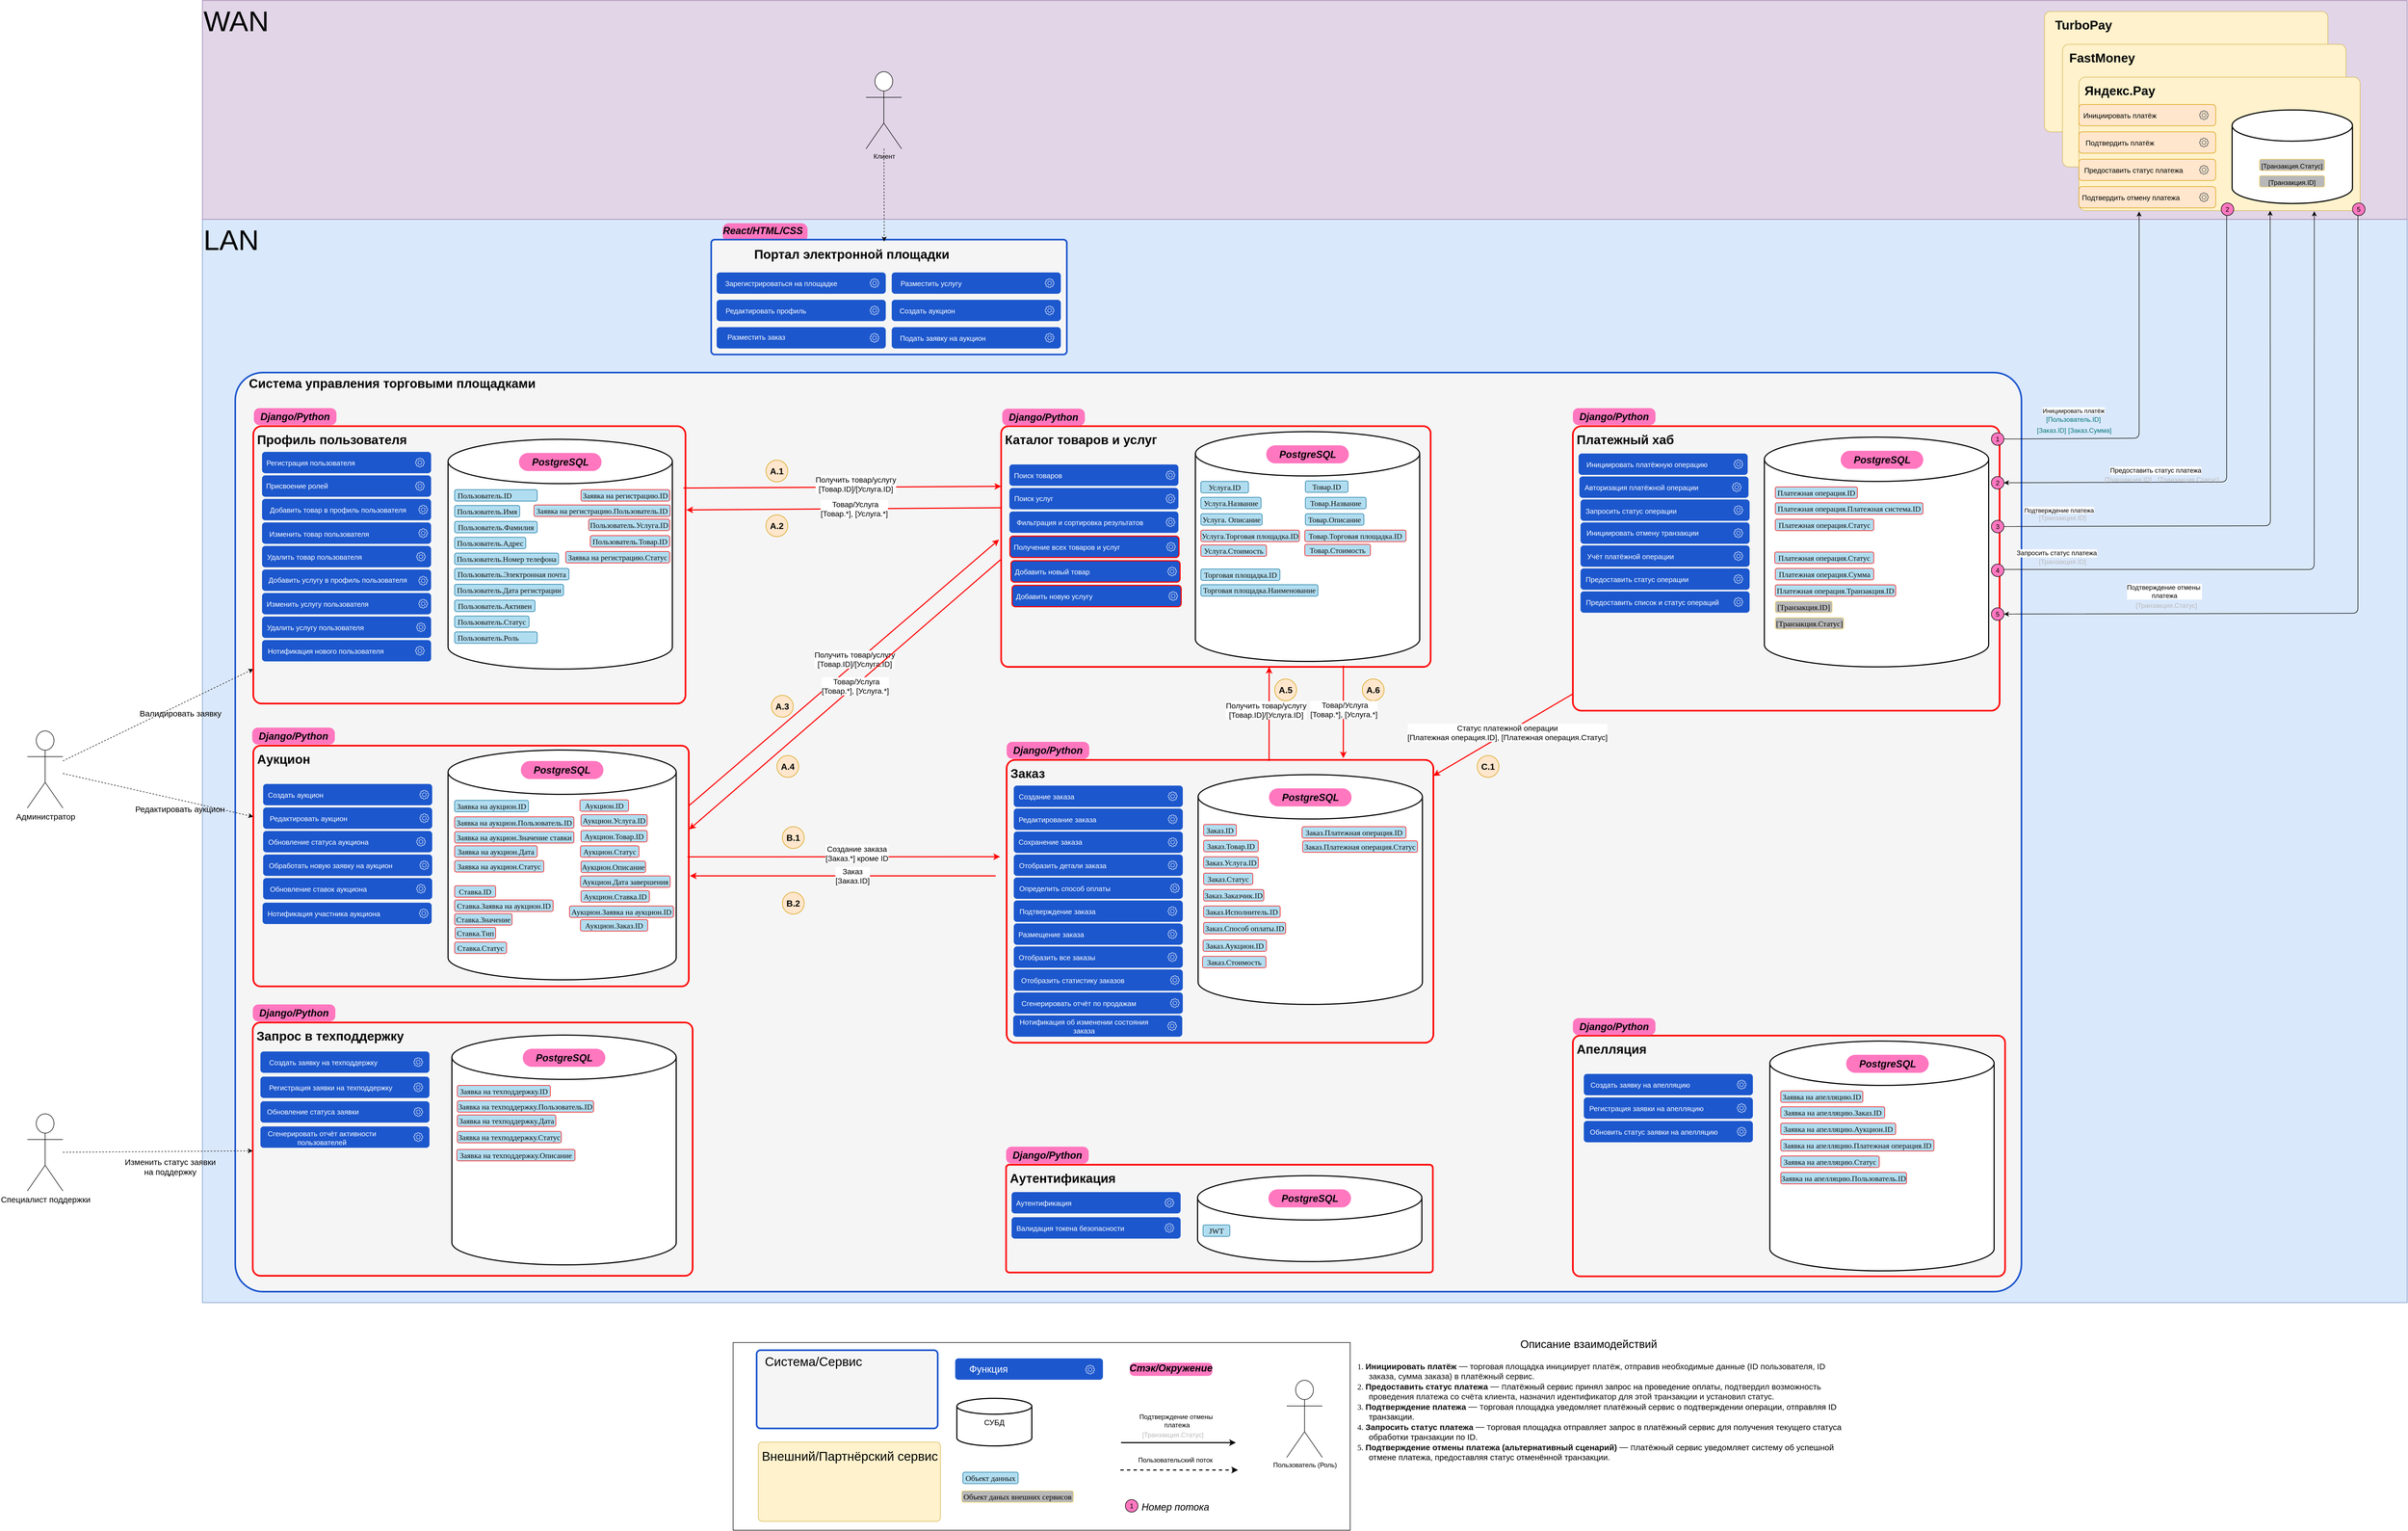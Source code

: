 <mxfile version="24.7.8" pages="2">
  <diagram name="DF" id="BleSmaJVXqo2yb7Co1eL">
    <mxGraphModel dx="5976" dy="3920" grid="1" gridSize="10" guides="0" tooltips="0" connect="1" arrows="1" fold="1" page="0" pageScale="1" pageWidth="1600" pageHeight="1200" math="0" shadow="0">
      <root>
        <mxCell id="0" />
        <mxCell id="1" parent="0" />
        <mxCell id="cKbgiC5qh_IXnBO1eU4K-99" value="LAN" style="rounded=0;whiteSpace=wrap;html=1;fillColor=#dae8fc;strokeColor=#6c8ebf;verticalAlign=top;align=left;fontSize=52;" parent="1" vertex="1">
          <mxGeometry x="-580" y="-200" width="4030" height="1980" as="geometry" />
        </mxCell>
        <mxCell id="kQWFD41fJFxlXKQhT5sF-1" value="" style="group" parent="1" vertex="1" connectable="0">
          <mxGeometry x="371" y="-206" width="155" height="49" as="geometry" />
        </mxCell>
        <mxCell id="cKbgiC5qh_IXnBO1eU4K-166" value="&lt;p style=&quot;margin: 0px 0px 0px 13px; text-indent: -13px; font-variant-numeric: normal; font-variant-east-asian: normal; font-variant-alternates: normal; font-kerning: auto; font-optical-sizing: auto; font-feature-settings: normal; font-variation-settings: normal; font-variant-position: normal; font-stretch: normal; font-size: 14px; line-height: normal; color: rgb(14, 14, 14); text-align: start;&quot; class=&quot;p1&quot;&gt;&lt;br&gt;&lt;/p&gt;" style="rounded=1;whiteSpace=wrap;html=1;fillColor=#FF77BF;strokeColor=none;arcSize=33;" parent="kQWFD41fJFxlXKQhT5sF-1" vertex="1">
          <mxGeometry y="13" width="155" height="34" as="geometry" />
        </mxCell>
        <mxCell id="cKbgiC5qh_IXnBO1eU4K-165" value="&lt;font style=&quot;font-size: 18px;&quot;&gt;&lt;i&gt;React/HTML/CSS&lt;/i&gt;&lt;/font&gt;" style="text;html=1;align=center;verticalAlign=middle;whiteSpace=wrap;rounded=1;shadow=0;fontSize=23;fontStyle=1" parent="kQWFD41fJFxlXKQhT5sF-1" vertex="1">
          <mxGeometry x="29" width="89" height="49" as="geometry" />
        </mxCell>
        <mxCell id="cKbgiC5qh_IXnBO1eU4K-98" value="WAN" style="rounded=0;whiteSpace=wrap;html=1;fillColor=#e1d5e7;strokeColor=#9673a6;movable=1;resizable=1;rotatable=1;deletable=1;editable=1;locked=0;connectable=1;align=left;verticalAlign=top;fontSize=52;" parent="1" vertex="1">
          <mxGeometry x="-580" y="-600" width="4030" height="400" as="geometry" />
        </mxCell>
        <mxCell id="ISwjRsLXD4yoOcMXPSiY-8" value="" style="group" parent="1" vertex="1" connectable="0">
          <mxGeometry x="2770" y="-580" width="535" height="220" as="geometry" />
        </mxCell>
        <mxCell id="Tz6aEU4ManMyac2rpAqn-102" value="" style="rounded=1;whiteSpace=wrap;html=1;arcSize=5;fillColor=#fff2cc;strokeColor=#d6b656;" parent="ISwjRsLXD4yoOcMXPSiY-8" vertex="1">
          <mxGeometry x="17" width="518" height="220" as="geometry" />
        </mxCell>
        <mxCell id="Tz6aEU4ManMyac2rpAqn-103" value="TurboPay" style="text;html=1;align=center;verticalAlign=middle;whiteSpace=wrap;rounded=1;shadow=0;fontSize=23;fontStyle=1" parent="ISwjRsLXD4yoOcMXPSiY-8" vertex="1">
          <mxGeometry width="177" height="49" as="geometry" />
        </mxCell>
        <mxCell id="ISwjRsLXD4yoOcMXPSiY-9" value="" style="group" parent="1" vertex="1" connectable="0">
          <mxGeometry x="2820" y="-520" width="518" height="224" as="geometry" />
        </mxCell>
        <mxCell id="Tz6aEU4ManMyac2rpAqn-100" value="" style="rounded=1;whiteSpace=wrap;html=1;arcSize=5;fillColor=#fff2cc;strokeColor=#d6b656;" parent="ISwjRsLXD4yoOcMXPSiY-9" vertex="1">
          <mxGeometry width="518" height="224" as="geometry" />
        </mxCell>
        <mxCell id="Tz6aEU4ManMyac2rpAqn-101" value="FastMoney" style="text;html=1;align=center;verticalAlign=middle;whiteSpace=wrap;rounded=1;shadow=0;fontSize=23;fontStyle=1" parent="ISwjRsLXD4yoOcMXPSiY-9" vertex="1">
          <mxGeometry x="2" width="141" height="49" as="geometry" />
        </mxCell>
        <mxCell id="ISwjRsLXD4yoOcMXPSiY-10" value="" style="group" parent="1" vertex="1" connectable="0">
          <mxGeometry x="2850" y="-460" width="514" height="244" as="geometry" />
        </mxCell>
        <mxCell id="Tz6aEU4ManMyac2rpAqn-104" value="" style="rounded=1;whiteSpace=wrap;html=1;arcSize=5;fillColor=#fff2cc;strokeColor=#d6b656;" parent="ISwjRsLXD4yoOcMXPSiY-10" vertex="1">
          <mxGeometry width="514" height="244" as="geometry" />
        </mxCell>
        <mxCell id="Tz6aEU4ManMyac2rpAqn-105" value="Яндекс.Pay" style="text;html=1;align=center;verticalAlign=middle;whiteSpace=wrap;rounded=1;shadow=0;fontSize=23;fontStyle=1" parent="ISwjRsLXD4yoOcMXPSiY-10" vertex="1">
          <mxGeometry width="150" height="49" as="geometry" />
        </mxCell>
        <mxCell id="aNh6FEuhw9lsT8rE3H5J-120" value="&lt;span style=&quot;color: rgb(0, 0, 0); font-size: 23px; font-weight: 700;&quot;&gt;Система управления торговыми площадками&lt;/span&gt;" style="rounded=1;whiteSpace=wrap;html=1;arcSize=3;movable=1;resizable=1;rotatable=1;deletable=1;editable=1;locked=0;connectable=1;fillColor=#f5f5f5;strokeColor=#1C57CD;strokeWidth=3;fontColor=#333333;align=left;verticalAlign=top;spacingLeft=23;container=1;" parent="1" vertex="1">
          <mxGeometry x="-520" y="80" width="3265" height="1680" as="geometry" />
        </mxCell>
        <mxCell id="lk4TMN0qvqGCqaKTzUGQ-5" value="A.1" style="ellipse;whiteSpace=wrap;html=1;aspect=fixed;fontStyle=1;fillColor=#ffe6cc;strokeColor=#d79b00;fontSize=16;verticalAlign=middle;" parent="aNh6FEuhw9lsT8rE3H5J-120" vertex="1">
          <mxGeometry x="970" y="160" width="40" height="40" as="geometry" />
        </mxCell>
        <mxCell id="lk4TMN0qvqGCqaKTzUGQ-8" value="A.2" style="ellipse;whiteSpace=wrap;html=1;aspect=fixed;fontStyle=1;fillColor=#ffe6cc;strokeColor=#d79b00;fontSize=16;verticalAlign=middle;" parent="aNh6FEuhw9lsT8rE3H5J-120" vertex="1">
          <mxGeometry x="970" y="260" width="40" height="40" as="geometry" />
        </mxCell>
        <mxCell id="lk4TMN0qvqGCqaKTzUGQ-9" value="A.3" style="ellipse;whiteSpace=wrap;html=1;aspect=fixed;fontStyle=1;fillColor=#ffe6cc;strokeColor=#d79b00;fontSize=16;verticalAlign=middle;" parent="aNh6FEuhw9lsT8rE3H5J-120" vertex="1">
          <mxGeometry x="980" y="590" width="40" height="40" as="geometry" />
        </mxCell>
        <mxCell id="lk4TMN0qvqGCqaKTzUGQ-10" value="A.4" style="ellipse;whiteSpace=wrap;html=1;aspect=fixed;fontStyle=1;fillColor=#ffe6cc;strokeColor=#d79b00;fontSize=16;verticalAlign=middle;" parent="aNh6FEuhw9lsT8rE3H5J-120" vertex="1">
          <mxGeometry x="990" y="700" width="40" height="40" as="geometry" />
        </mxCell>
        <mxCell id="lk4TMN0qvqGCqaKTzUGQ-11" value="A.6" style="ellipse;whiteSpace=wrap;html=1;aspect=fixed;fontStyle=1;fillColor=#ffe6cc;strokeColor=#d79b00;fontSize=16;verticalAlign=middle;" parent="aNh6FEuhw9lsT8rE3H5J-120" vertex="1">
          <mxGeometry x="2060" y="560" width="40" height="40" as="geometry" />
        </mxCell>
        <mxCell id="lk4TMN0qvqGCqaKTzUGQ-12" value="A.5" style="ellipse;whiteSpace=wrap;html=1;aspect=fixed;fontStyle=1;fillColor=#ffe6cc;strokeColor=#d79b00;fontSize=16;verticalAlign=middle;" parent="aNh6FEuhw9lsT8rE3H5J-120" vertex="1">
          <mxGeometry x="1900" y="560" width="40" height="40" as="geometry" />
        </mxCell>
        <mxCell id="lk4TMN0qvqGCqaKTzUGQ-13" value="B.1" style="ellipse;whiteSpace=wrap;html=1;aspect=fixed;fontStyle=1;fillColor=#ffe6cc;strokeColor=#d79b00;fontSize=16;verticalAlign=middle;" parent="aNh6FEuhw9lsT8rE3H5J-120" vertex="1">
          <mxGeometry x="1000" y="830" width="40" height="40" as="geometry" />
        </mxCell>
        <mxCell id="lk4TMN0qvqGCqaKTzUGQ-14" value="B.2" style="ellipse;whiteSpace=wrap;html=1;aspect=fixed;fontStyle=1;fillColor=#ffe6cc;strokeColor=#d79b00;fontSize=16;verticalAlign=middle;" parent="aNh6FEuhw9lsT8rE3H5J-120" vertex="1">
          <mxGeometry x="1000" y="950" width="40" height="40" as="geometry" />
        </mxCell>
        <mxCell id="lk4TMN0qvqGCqaKTzUGQ-15" value="C.1" style="ellipse;whiteSpace=wrap;html=1;aspect=fixed;fontStyle=1;fillColor=#ffe6cc;strokeColor=#d79b00;fontSize=16;verticalAlign=middle;" parent="aNh6FEuhw9lsT8rE3H5J-120" vertex="1">
          <mxGeometry x="2270" y="700" width="40" height="40" as="geometry" />
        </mxCell>
        <mxCell id="cKbgiC5qh_IXnBO1eU4K-95" value="Администратор" style="shape=umlActor;verticalLabelPosition=bottom;verticalAlign=top;html=1;outlineConnect=0;rounded=1;fontSize=15;" parent="1" vertex="1">
          <mxGeometry x="-900" y="735" width="65" height="141" as="geometry" />
        </mxCell>
        <mxCell id="cKbgiC5qh_IXnBO1eU4K-96" value="" style="endArrow=classic;html=1;rounded=1;dashed=1;" parent="1" source="cKbgiC5qh_IXnBO1eU4K-95" target="_Bq8Rmx6BXP3etb97mZm-7" edge="1">
          <mxGeometry width="50" height="50" relative="1" as="geometry">
            <mxPoint x="1166" y="544" as="sourcePoint" />
            <mxPoint x="-270" y="470" as="targetPoint" />
            <Array as="points" />
          </mxGeometry>
        </mxCell>
        <mxCell id="_Bq8Rmx6BXP3etb97mZm-258" value="Редактировать аукцион&#xa;" style="edgeLabel;align=center;verticalAlign=top;resizable=0;points=[];labelBackgroundColor=none;fontSize=15;" parent="cKbgiC5qh_IXnBO1eU4K-96" vertex="1" connectable="0">
          <mxGeometry x="0.231" y="-1" relative="1" as="geometry">
            <mxPoint as="offset" />
          </mxGeometry>
        </mxCell>
        <mxCell id="cKbgiC5qh_IXnBO1eU4K-103" value="" style="endArrow=classic;html=1;rounded=1;curved=0;" parent="1" target="_Bq8Rmx6BXP3etb97mZm-263" edge="1">
          <mxGeometry width="50" height="50" relative="1" as="geometry">
            <mxPoint x="3120" y="-210" as="sourcePoint" />
            <mxPoint x="3090" y="-15" as="targetPoint" />
            <Array as="points">
              <mxPoint x="3120" y="280" />
            </Array>
          </mxGeometry>
        </mxCell>
        <mxCell id="cKbgiC5qh_IXnBO1eU4K-104" value="Подтверждение платежа" style="edgeLabel;align=center;verticalAlign=middle;resizable=0;points=[];rounded=1;" parent="cKbgiC5qh_IXnBO1eU4K-103" vertex="1" connectable="0">
          <mxGeometry x="0.194" y="1" relative="1" as="geometry">
            <mxPoint x="-261" y="50" as="offset" />
          </mxGeometry>
        </mxCell>
        <mxCell id="cKbgiC5qh_IXnBO1eU4K-105" value="" style="endArrow=classic;html=1;rounded=1;curved=0;entryX=0.68;entryY=1.001;entryDx=0;entryDy=0;entryPerimeter=0;" parent="1" source="cKbgiC5qh_IXnBO1eU4K-139" target="Tz6aEU4ManMyac2rpAqn-104" edge="1">
          <mxGeometry width="50" height="50" relative="1" as="geometry">
            <mxPoint x="2900" y="486" as="sourcePoint" />
            <mxPoint x="3200" y="-20" as="targetPoint" />
            <Array as="points">
              <mxPoint x="3200" y="360" />
            </Array>
          </mxGeometry>
        </mxCell>
        <mxCell id="cKbgiC5qh_IXnBO1eU4K-106" value="&lt;font style=&quot;font-size: 12px;&quot;&gt;Предоставить статус платежа&lt;/font&gt;" style="edgeLabel;html=1;align=center;verticalAlign=middle;resizable=0;points=[];rounded=1;" parent="cKbgiC5qh_IXnBO1eU4K-105" vertex="1" connectable="0">
          <mxGeometry x="0.194" y="1" relative="1" as="geometry">
            <mxPoint x="-209" y="46" as="offset" />
          </mxGeometry>
        </mxCell>
        <mxCell id="cKbgiC5qh_IXnBO1eU4K-107" value="" style="endArrow=classic;html=1;rounded=1;curved=0;" parent="1" target="_Bq8Rmx6BXP3etb97mZm-265" edge="1">
          <mxGeometry width="50" height="50" relative="1" as="geometry">
            <mxPoint x="3360" y="-210" as="sourcePoint" />
            <mxPoint x="2740" y="520" as="targetPoint" />
            <Array as="points">
              <mxPoint x="3360" y="520" />
            </Array>
          </mxGeometry>
        </mxCell>
        <mxCell id="cKbgiC5qh_IXnBO1eU4K-108" value="&lt;font style=&quot;font-size: 12px;&quot;&gt;Подтверждение отмены&amp;nbsp;&lt;/font&gt;&lt;div&gt;&lt;font style=&quot;font-size: 12px;&quot;&gt;платежа&lt;/font&gt;&lt;/div&gt;" style="edgeLabel;html=1;align=center;verticalAlign=middle;resizable=0;points=[];rounded=1;" parent="cKbgiC5qh_IXnBO1eU4K-107" vertex="1" connectable="0">
          <mxGeometry x="0.194" y="1" relative="1" as="geometry">
            <mxPoint x="-262" y="-41" as="offset" />
          </mxGeometry>
        </mxCell>
        <mxCell id="cKbgiC5qh_IXnBO1eU4K-109" value="" style="endArrow=classic;html=1;rounded=1;curved=0;entryX=0.214;entryY=1.007;entryDx=0;entryDy=0;entryPerimeter=0;" parent="1" source="aNh6FEuhw9lsT8rE3H5J-66" target="Tz6aEU4ManMyac2rpAqn-104" edge="1">
          <mxGeometry width="50" height="50" relative="1" as="geometry">
            <mxPoint x="2730" y="280" as="sourcePoint" />
            <mxPoint x="2955" y="-179" as="targetPoint" />
            <Array as="points">
              <mxPoint x="2960" y="200" />
            </Array>
          </mxGeometry>
        </mxCell>
        <mxCell id="cKbgiC5qh_IXnBO1eU4K-110" value="Инициировать платёж" style="edgeLabel;align=center;verticalAlign=middle;resizable=0;points=[];rounded=1;" parent="cKbgiC5qh_IXnBO1eU4K-109" vertex="1" connectable="0">
          <mxGeometry x="0.194" y="1" relative="1" as="geometry">
            <mxPoint x="-119" y="97" as="offset" />
          </mxGeometry>
        </mxCell>
        <mxCell id="cKbgiC5qh_IXnBO1eU4K-114" value="&lt;font style=&quot;font-size: 12px;&quot;&gt;[Транзакция.ID]&lt;/font&gt;" style="text;html=1;align=center;verticalAlign=middle;whiteSpace=wrap;rounded=1;fontSize=13;labelBackgroundColor=none;fontColor=#B8B8B8;" parent="1" vertex="1">
          <mxGeometry x="2890" y="260" width="100" height="30" as="geometry" />
        </mxCell>
        <mxCell id="cKbgiC5qh_IXnBO1eU4K-120" value="&lt;font style=&quot;font-size: 12px;&quot;&gt;[Транзакция.Статус]&lt;/font&gt;" style="text;html=1;align=center;verticalAlign=middle;whiteSpace=wrap;rounded=1;fontSize=13;labelBackgroundColor=none;fontColor=#B8B8B8;" parent="1" vertex="1">
          <mxGeometry x="2970" y="260" width="160" height="30" as="geometry" />
        </mxCell>
        <mxCell id="cKbgiC5qh_IXnBO1eU4K-121" value="&lt;font style=&quot;font-size: 12px;&quot;&gt;[Пользователь.ID]&lt;/font&gt;" style="text;html=1;align=center;verticalAlign=middle;whiteSpace=wrap;rounded=1;fontSize=13;labelBackgroundColor=none;fontColor=#007575;" parent="1" vertex="1">
          <mxGeometry x="2760" y="150" width="160" height="30" as="geometry" />
        </mxCell>
        <mxCell id="cKbgiC5qh_IXnBO1eU4K-122" value="&lt;font style=&quot;font-size: 12px;&quot;&gt;[Заказ.ID]&lt;/font&gt;" style="text;html=1;align=center;verticalAlign=middle;whiteSpace=wrap;rounded=1;fontSize=13;labelBackgroundColor=none;fontColor=#007575;" parent="1" vertex="1">
          <mxGeometry x="2720" y="170" width="160" height="30" as="geometry" />
        </mxCell>
        <mxCell id="cKbgiC5qh_IXnBO1eU4K-123" value="&lt;font style=&quot;font-size: 12px;&quot;&gt;[Заказ.Сумма]&lt;/font&gt;" style="text;html=1;align=center;verticalAlign=middle;whiteSpace=wrap;rounded=1;fontSize=13;labelBackgroundColor=none;fontColor=#007575;" parent="1" vertex="1">
          <mxGeometry x="2790" y="170" width="160" height="30" as="geometry" />
        </mxCell>
        <mxCell id="cKbgiC5qh_IXnBO1eU4K-124" value="&lt;font style=&quot;font-size: 12px;&quot;&gt;[Транзакция.ID]&lt;/font&gt;" style="text;html=1;align=center;verticalAlign=middle;whiteSpace=wrap;rounded=1;fontSize=13;labelBackgroundColor=none;fontColor=#B8B8B8;" parent="1" vertex="1">
          <mxGeometry x="2770" y="330" width="100" height="30" as="geometry" />
        </mxCell>
        <mxCell id="cKbgiC5qh_IXnBO1eU4K-125" value="" style="endArrow=classic;html=1;rounded=1;exitX=1;exitY=0.429;exitDx=0;exitDy=0;exitPerimeter=0;curved=0;entryX=0.837;entryY=1.005;entryDx=0;entryDy=0;entryPerimeter=0;" parent="1" source="cKbgiC5qh_IXnBO1eU4K-140" target="Tz6aEU4ManMyac2rpAqn-104" edge="1">
          <mxGeometry width="50" height="50" relative="1" as="geometry">
            <mxPoint x="2740" y="444" as="sourcePoint" />
            <mxPoint x="3204" y="60" as="targetPoint" />
            <Array as="points">
              <mxPoint x="3280" y="440" />
            </Array>
          </mxGeometry>
        </mxCell>
        <mxCell id="cKbgiC5qh_IXnBO1eU4K-169" value="&lt;font style=&quot;font-size: 12px;&quot;&gt;Запросить статус платежа&lt;/font&gt;" style="edgeLabel;html=1;align=center;verticalAlign=middle;resizable=0;points=[];rounded=1;" parent="cKbgiC5qh_IXnBO1eU4K-125" vertex="1" connectable="0">
          <mxGeometry x="-0.441" y="-1" relative="1" as="geometry">
            <mxPoint x="-246" y="-31" as="offset" />
          </mxGeometry>
        </mxCell>
        <mxCell id="cKbgiC5qh_IXnBO1eU4K-127" value="&lt;font style=&quot;font-size: 12px;&quot;&gt;[Транзакция.ID]&lt;/font&gt;" style="text;html=1;align=center;verticalAlign=middle;whiteSpace=wrap;rounded=1;fontSize=13;labelBackgroundColor=none;fontColor=#B8B8B8;" parent="1" vertex="1">
          <mxGeometry x="2770" y="410" width="100" height="30" as="geometry" />
        </mxCell>
        <mxCell id="cKbgiC5qh_IXnBO1eU4K-128" value="&lt;font style=&quot;font-size: 12px;&quot;&gt;[Транзакция.Статус]&lt;/font&gt;" style="text;html=1;align=center;verticalAlign=middle;whiteSpace=wrap;rounded=1;fontSize=13;labelBackgroundColor=none;fontColor=#B8B8B8;" parent="1" vertex="1">
          <mxGeometry x="2930" y="490" width="160" height="30" as="geometry" />
        </mxCell>
        <mxCell id="cKbgiC5qh_IXnBO1eU4K-138" value="2" style="ellipse;whiteSpace=wrap;html=1;aspect=fixed;rounded=1;fillColor=#FF77BF;" parent="1" vertex="1">
          <mxGeometry x="3110" y="-230" width="23" height="23" as="geometry" />
        </mxCell>
        <mxCell id="cKbgiC5qh_IXnBO1eU4K-143" value="5" style="ellipse;whiteSpace=wrap;html=1;aspect=fixed;rounded=1;fillColor=#FF77BF;" parent="1" vertex="1">
          <mxGeometry x="3350" y="-230" width="23" height="23" as="geometry" />
        </mxCell>
        <mxCell id="cKbgiC5qh_IXnBO1eU4K-146" value="" style="strokeWidth=2;html=1;shape=mxgraph.flowchart.database;whiteSpace=wrap;rounded=1;movable=1;resizable=1;rotatable=1;deletable=1;editable=1;locked=0;connectable=1;" parent="1" vertex="1">
          <mxGeometry x="3130" y="-400" width="220" height="171" as="geometry" />
        </mxCell>
        <mxCell id="cKbgiC5qh_IXnBO1eU4K-152" value="&lt;p style=&quot;margin: 0px 0px 0px 13px; text-indent: -13px; font-variant-numeric: normal; font-variant-east-asian: normal; font-variant-alternates: normal; font-kerning: auto; font-optical-sizing: auto; font-feature-settings: normal; font-variation-settings: normal; font-variant-position: normal; font-stretch: normal; font-size: 14px; line-height: normal; text-align: start;&quot; class=&quot;p1&quot;&gt;&lt;span style=&quot;font-size: 12px; text-align: center; text-indent: 0px;&quot;&gt;[Транзакция.Статус]&lt;/span&gt;&lt;br&gt;&lt;/p&gt;" style="rounded=1;whiteSpace=wrap;html=1;fillColor=#B8B8B8;strokeColor=#FFD966;" parent="1" vertex="1">
          <mxGeometry x="3180" y="-310" width="119" height="21" as="geometry" />
        </mxCell>
        <mxCell id="cKbgiC5qh_IXnBO1eU4K-153" value="&lt;p style=&quot;margin: 0px 0px 0px 13px; text-indent: -13px; font-variant-numeric: normal; font-variant-east-asian: normal; font-variant-alternates: normal; font-kerning: auto; font-optical-sizing: auto; font-feature-settings: normal; font-variation-settings: normal; font-variant-position: normal; font-stretch: normal; font-size: 14px; line-height: normal; text-align: start;&quot; class=&quot;p1&quot;&gt;&lt;span style=&quot;font-size: 12px; text-align: center; text-indent: 0px;&quot;&gt;[Транзакция.ID]&lt;/span&gt;&lt;br&gt;&lt;/p&gt;" style="rounded=1;whiteSpace=wrap;html=1;fillColor=#B8B8B8;strokeColor=#FFD966;" parent="1" vertex="1">
          <mxGeometry x="3180" y="-280" width="119" height="21" as="geometry" />
        </mxCell>
        <mxCell id="cKbgiC5qh_IXnBO1eU4K-157" value="Специалист поддержки" style="shape=umlActor;verticalLabelPosition=bottom;verticalAlign=top;html=1;outlineConnect=0;rounded=1;fontSize=15;" parent="1" vertex="1">
          <mxGeometry x="-900" y="1435" width="65" height="141" as="geometry" />
        </mxCell>
        <mxCell id="cKbgiC5qh_IXnBO1eU4K-160" value="" style="endArrow=classic;html=1;rounded=1;dashed=1;" parent="1" source="cKbgiC5qh_IXnBO1eU4K-157" target="_Bq8Rmx6BXP3etb97mZm-11" edge="1">
          <mxGeometry width="50" height="50" relative="1" as="geometry">
            <mxPoint x="1070" y="670.434" as="sourcePoint" />
            <mxPoint x="-360" y="920" as="targetPoint" />
            <Array as="points" />
          </mxGeometry>
        </mxCell>
        <mxCell id="_Bq8Rmx6BXP3etb97mZm-259" value="Изменить статус заявки&#xa;на поддержку" style="edgeLabel;align=center;verticalAlign=top;resizable=0;points=[];labelBackgroundColor=none;fontSize=15;" parent="cKbgiC5qh_IXnBO1eU4K-160" vertex="1" connectable="0">
          <mxGeometry x="0.131" y="-4" relative="1" as="geometry">
            <mxPoint as="offset" />
          </mxGeometry>
        </mxCell>
        <mxCell id="cKbgiC5qh_IXnBO1eU4K-163" value="" style="rounded=1;whiteSpace=wrap;html=1;arcSize=3;fillColor=#f5f5f5;strokeColor=#1C57CD;strokeWidth=3;align=center;verticalAlign=middle;fontFamily=Helvetica;fontSize=12;fontColor=#333333;resizable=1;" parent="1" vertex="1">
          <mxGeometry x="350" y="-163" width="650" height="210" as="geometry" />
        </mxCell>
        <mxCell id="cKbgiC5qh_IXnBO1eU4K-164" value="Портал электронной площадки" style="text;html=1;align=center;verticalAlign=middle;whiteSpace=wrap;rounded=1;shadow=0;fontSize=23;fontStyle=1" parent="1" vertex="1">
          <mxGeometry x="417" y="-161" width="380" height="49" as="geometry" />
        </mxCell>
        <mxCell id="Tz6aEU4ManMyac2rpAqn-4" value="Клиент" style="shape=umlActor;verticalLabelPosition=bottom;verticalAlign=top;html=1;outlineConnect=0;rounded=1;" parent="1" vertex="1">
          <mxGeometry x="633" y="-470" width="65" height="141" as="geometry" />
        </mxCell>
        <mxCell id="Tz6aEU4ManMyac2rpAqn-10" value="" style="endArrow=classic;html=1;rounded=1;dashed=1;entryX=0.727;entryY=0.031;entryDx=0;entryDy=0;entryPerimeter=0;fontSize=12;" parent="1" source="Tz6aEU4ManMyac2rpAqn-4" edge="1">
          <mxGeometry width="50" height="50" relative="1" as="geometry">
            <mxPoint x="665" y="-423" as="sourcePoint" />
            <mxPoint x="666.26" y="-159.481" as="targetPoint" />
            <Array as="points" />
          </mxGeometry>
        </mxCell>
        <mxCell id="BZBJQn5B5M7l6MrAMs_o-1" value="" style="group" parent="1" vertex="1" connectable="0">
          <mxGeometry x="360" y="-103" width="309" height="39" as="geometry" />
        </mxCell>
        <mxCell id="BZBJQn5B5M7l6MrAMs_o-53" value="" style="group" parent="BZBJQn5B5M7l6MrAMs_o-1" vertex="1" connectable="0">
          <mxGeometry width="309" height="39" as="geometry" />
        </mxCell>
        <mxCell id="cKbgiC5qh_IXnBO1eU4K-175" value="" style="rounded=1;whiteSpace=wrap;html=1;fillColor=#1C57CD;strokeColor=none;" parent="BZBJQn5B5M7l6MrAMs_o-53" vertex="1">
          <mxGeometry width="309" height="39" as="geometry" />
        </mxCell>
        <mxCell id="cKbgiC5qh_IXnBO1eU4K-176" value="" style="sketch=0;outlineConnect=0;fontColor=#FFFFFF;gradientColor=none;fillColor=#FFFFFF;strokeColor=none;dashed=0;verticalLabelPosition=bottom;verticalAlign=top;align=center;html=1;fontSize=12;fontStyle=0;aspect=fixed;pointerEvents=1;shape=mxgraph.aws4.gear;rounded=1;" parent="BZBJQn5B5M7l6MrAMs_o-53" vertex="1">
          <mxGeometry x="280" y="11" width="17" height="17" as="geometry" />
        </mxCell>
        <mxCell id="cKbgiC5qh_IXnBO1eU4K-177" value="Зарегистрироваться на площадке" style="text;html=1;align=center;verticalAlign=middle;whiteSpace=wrap;rounded=1;fontSize=13;fontColor=#FFFFFF;" parent="BZBJQn5B5M7l6MrAMs_o-53" vertex="1">
          <mxGeometry x="9" y="4.5" width="218" height="30" as="geometry" />
        </mxCell>
        <mxCell id="BZBJQn5B5M7l6MrAMs_o-2" value="" style="group" parent="1" vertex="1" connectable="0">
          <mxGeometry x="360" y="-53" width="309" height="39" as="geometry" />
        </mxCell>
        <mxCell id="BZBJQn5B5M7l6MrAMs_o-54" value="" style="group" parent="BZBJQn5B5M7l6MrAMs_o-2" vertex="1" connectable="0">
          <mxGeometry width="309" height="39" as="geometry" />
        </mxCell>
        <mxCell id="cKbgiC5qh_IXnBO1eU4K-178" value="" style="rounded=1;whiteSpace=wrap;html=1;fillColor=#1C57CD;strokeColor=none;" parent="BZBJQn5B5M7l6MrAMs_o-54" vertex="1">
          <mxGeometry width="309" height="39" as="geometry" />
        </mxCell>
        <mxCell id="cKbgiC5qh_IXnBO1eU4K-179" value="" style="sketch=0;outlineConnect=0;fontColor=#FFFFFF;gradientColor=none;fillColor=#FFFFFF;strokeColor=none;dashed=0;verticalLabelPosition=bottom;verticalAlign=top;align=center;html=1;fontSize=12;fontStyle=0;aspect=fixed;pointerEvents=1;shape=mxgraph.aws4.gear;rounded=1;" parent="BZBJQn5B5M7l6MrAMs_o-54" vertex="1">
          <mxGeometry x="280" y="11" width="17" height="17" as="geometry" />
        </mxCell>
        <mxCell id="cKbgiC5qh_IXnBO1eU4K-180" value="Редактировать профиль" style="text;html=1;align=center;verticalAlign=middle;whiteSpace=wrap;rounded=1;fontSize=13;fontColor=#FFFFFF;" parent="BZBJQn5B5M7l6MrAMs_o-54" vertex="1">
          <mxGeometry x="8" y="4.5" width="164" height="30" as="geometry" />
        </mxCell>
        <mxCell id="BZBJQn5B5M7l6MrAMs_o-3" value="" style="group" parent="1" vertex="1" connectable="0">
          <mxGeometry x="360" y="-3" width="309" height="39" as="geometry" />
        </mxCell>
        <mxCell id="BZBJQn5B5M7l6MrAMs_o-55" value="" style="group" parent="BZBJQn5B5M7l6MrAMs_o-3" vertex="1" connectable="0">
          <mxGeometry width="309" height="39" as="geometry" />
        </mxCell>
        <mxCell id="cKbgiC5qh_IXnBO1eU4K-181" value="" style="rounded=1;whiteSpace=wrap;html=1;fillColor=#1C57CD;strokeColor=none;" parent="BZBJQn5B5M7l6MrAMs_o-55" vertex="1">
          <mxGeometry width="309" height="39" as="geometry" />
        </mxCell>
        <mxCell id="cKbgiC5qh_IXnBO1eU4K-182" value="" style="sketch=0;outlineConnect=0;fontColor=#FFFFFF;gradientColor=none;fillColor=#FFFFFF;strokeColor=none;dashed=0;verticalLabelPosition=bottom;verticalAlign=top;align=center;html=1;fontSize=12;fontStyle=0;aspect=fixed;pointerEvents=1;shape=mxgraph.aws4.gear;rounded=1;" parent="BZBJQn5B5M7l6MrAMs_o-55" vertex="1">
          <mxGeometry x="280" y="11" width="17" height="17" as="geometry" />
        </mxCell>
        <mxCell id="cKbgiC5qh_IXnBO1eU4K-183" value="Разместить заказ" style="text;html=1;align=center;verticalAlign=middle;whiteSpace=wrap;rounded=1;fontSize=13;fontColor=#FFFFFF;" parent="BZBJQn5B5M7l6MrAMs_o-55" vertex="1">
          <mxGeometry x="14" y="3" width="117" height="30" as="geometry" />
        </mxCell>
        <mxCell id="BZBJQn5B5M7l6MrAMs_o-4" value="" style="group;sketch=1;curveFitting=1;jiggle=2;shadow=0;" parent="1" vertex="1" connectable="0">
          <mxGeometry x="680" y="-103" width="309" height="39" as="geometry" />
        </mxCell>
        <mxCell id="BZBJQn5B5M7l6MrAMs_o-56" value="" style="group" parent="BZBJQn5B5M7l6MrAMs_o-4" vertex="1" connectable="0">
          <mxGeometry width="309" height="39" as="geometry" />
        </mxCell>
        <mxCell id="cKbgiC5qh_IXnBO1eU4K-184" value="" style="rounded=1;whiteSpace=wrap;html=1;fillColor=#1C57CD;strokeColor=none;" parent="BZBJQn5B5M7l6MrAMs_o-56" vertex="1">
          <mxGeometry width="309" height="39" as="geometry" />
        </mxCell>
        <mxCell id="cKbgiC5qh_IXnBO1eU4K-185" value="" style="sketch=0;outlineConnect=0;fontColor=#FFFFFF;gradientColor=none;fillColor=#FFFFFF;strokeColor=none;dashed=0;verticalLabelPosition=bottom;verticalAlign=top;align=center;html=1;fontSize=12;fontStyle=0;aspect=fixed;pointerEvents=1;shape=mxgraph.aws4.gear;rounded=1;" parent="BZBJQn5B5M7l6MrAMs_o-56" vertex="1">
          <mxGeometry x="280" y="11" width="17" height="17" as="geometry" />
        </mxCell>
        <mxCell id="cKbgiC5qh_IXnBO1eU4K-186" value="Разместить услугу" style="text;html=1;align=center;verticalAlign=middle;whiteSpace=wrap;rounded=1;fontSize=13;fontColor=#FFFFFF;" parent="BZBJQn5B5M7l6MrAMs_o-56" vertex="1">
          <mxGeometry x="6" y="4.5" width="132" height="30" as="geometry" />
        </mxCell>
        <mxCell id="BZBJQn5B5M7l6MrAMs_o-5" value="" style="group" parent="1" vertex="1" connectable="0">
          <mxGeometry x="680" y="-53" width="309" height="39" as="geometry" />
        </mxCell>
        <mxCell id="BZBJQn5B5M7l6MrAMs_o-57" value="" style="group" parent="BZBJQn5B5M7l6MrAMs_o-5" vertex="1" connectable="0">
          <mxGeometry width="309" height="39" as="geometry" />
        </mxCell>
        <mxCell id="cKbgiC5qh_IXnBO1eU4K-187" value="" style="rounded=1;whiteSpace=wrap;html=1;fillColor=#1C57CD;strokeColor=none;" parent="BZBJQn5B5M7l6MrAMs_o-57" vertex="1">
          <mxGeometry width="309" height="39" as="geometry" />
        </mxCell>
        <mxCell id="cKbgiC5qh_IXnBO1eU4K-188" value="" style="sketch=0;outlineConnect=0;fontColor=#FFFFFF;gradientColor=none;fillColor=#FFFFFF;strokeColor=none;dashed=0;verticalLabelPosition=bottom;verticalAlign=top;align=center;html=1;fontSize=12;fontStyle=0;aspect=fixed;pointerEvents=1;shape=mxgraph.aws4.gear;rounded=1;" parent="BZBJQn5B5M7l6MrAMs_o-57" vertex="1">
          <mxGeometry x="280" y="11" width="17" height="17" as="geometry" />
        </mxCell>
        <mxCell id="cKbgiC5qh_IXnBO1eU4K-189" value="Создать аукцион" style="text;html=1;align=center;verticalAlign=middle;whiteSpace=wrap;rounded=1;fontSize=13;fontColor=#FFFFFF;" parent="BZBJQn5B5M7l6MrAMs_o-57" vertex="1">
          <mxGeometry x="10" y="4.5" width="110" height="30" as="geometry" />
        </mxCell>
        <mxCell id="BZBJQn5B5M7l6MrAMs_o-6" value="" style="group" parent="1" vertex="1" connectable="0">
          <mxGeometry x="680" y="-3" width="309" height="39" as="geometry" />
        </mxCell>
        <mxCell id="BZBJQn5B5M7l6MrAMs_o-58" value="" style="group" parent="BZBJQn5B5M7l6MrAMs_o-6" vertex="1" connectable="0">
          <mxGeometry width="309" height="39" as="geometry" />
        </mxCell>
        <mxCell id="cKbgiC5qh_IXnBO1eU4K-190" value="" style="rounded=1;whiteSpace=wrap;html=1;fillColor=#1C57CD;strokeColor=none;" parent="BZBJQn5B5M7l6MrAMs_o-58" vertex="1">
          <mxGeometry width="309" height="39" as="geometry" />
        </mxCell>
        <mxCell id="cKbgiC5qh_IXnBO1eU4K-191" value="" style="sketch=0;outlineConnect=0;fontColor=#FFFFFF;gradientColor=none;fillColor=#FFFFFF;strokeColor=none;dashed=0;verticalLabelPosition=bottom;verticalAlign=top;align=center;html=1;fontSize=12;fontStyle=0;aspect=fixed;pointerEvents=1;shape=mxgraph.aws4.gear;rounded=1;" parent="BZBJQn5B5M7l6MrAMs_o-58" vertex="1">
          <mxGeometry x="280" y="11" width="17" height="17" as="geometry" />
        </mxCell>
        <mxCell id="cKbgiC5qh_IXnBO1eU4K-192" value="Подать заявку на аукцион" style="text;html=1;align=center;verticalAlign=middle;whiteSpace=wrap;rounded=1;fontSize=13;fontColor=#FFFFFF;" parent="BZBJQn5B5M7l6MrAMs_o-58" vertex="1">
          <mxGeometry x="10" y="4.5" width="167" height="30" as="geometry" />
        </mxCell>
        <mxCell id="ISwjRsLXD4yoOcMXPSiY-1" value="" style="group" parent="1" vertex="1" connectable="0">
          <mxGeometry x="2840" y="-410" width="260" height="39" as="geometry" />
        </mxCell>
        <mxCell id="cKbgiC5qh_IXnBO1eU4K-172" value="" style="rounded=1;whiteSpace=wrap;html=1;fillColor=#ffe6cc;strokeColor=#d79b00;" parent="ISwjRsLXD4yoOcMXPSiY-1" vertex="1">
          <mxGeometry x="10" width="250" height="39" as="geometry" />
        </mxCell>
        <mxCell id="cKbgiC5qh_IXnBO1eU4K-173" value="" style="sketch=0;outlineConnect=0;fontColor=#232F3E;gradientColor=none;fillColor=#232F3D;strokeColor=none;dashed=0;verticalLabelPosition=bottom;verticalAlign=top;align=center;html=1;fontSize=12;fontStyle=0;aspect=fixed;pointerEvents=1;shape=mxgraph.aws4.gear;rounded=1;" parent="ISwjRsLXD4yoOcMXPSiY-1" vertex="1">
          <mxGeometry x="230" y="11" width="17" height="17" as="geometry" />
        </mxCell>
        <mxCell id="cKbgiC5qh_IXnBO1eU4K-174" value="Инициировать платёж" style="text;html=1;align=center;verticalAlign=middle;whiteSpace=wrap;rounded=1;fontSize=13;" parent="ISwjRsLXD4yoOcMXPSiY-1" vertex="1">
          <mxGeometry y="4.5" width="170" height="30" as="geometry" />
        </mxCell>
        <mxCell id="ISwjRsLXD4yoOcMXPSiY-2" value="" style="group" parent="1" vertex="1" connectable="0">
          <mxGeometry x="2840" y="-360" width="260" height="39" as="geometry" />
        </mxCell>
        <mxCell id="cKbgiC5qh_IXnBO1eU4K-129" value="" style="rounded=1;whiteSpace=wrap;html=1;fillColor=#ffe6cc;strokeColor=#d79b00;" parent="ISwjRsLXD4yoOcMXPSiY-2" vertex="1">
          <mxGeometry x="10" width="250" height="39" as="geometry" />
        </mxCell>
        <mxCell id="cKbgiC5qh_IXnBO1eU4K-130" value="" style="sketch=0;outlineConnect=0;fontColor=#232F3E;gradientColor=none;fillColor=#232F3D;strokeColor=none;dashed=0;verticalLabelPosition=bottom;verticalAlign=top;align=center;html=1;fontSize=12;fontStyle=0;aspect=fixed;pointerEvents=1;shape=mxgraph.aws4.gear;rounded=1;" parent="ISwjRsLXD4yoOcMXPSiY-2" vertex="1">
          <mxGeometry x="230" y="11" width="17" height="17" as="geometry" />
        </mxCell>
        <mxCell id="cKbgiC5qh_IXnBO1eU4K-131" value="Подтвердить платёж" style="text;html=1;align=center;verticalAlign=middle;whiteSpace=wrap;rounded=1;fontSize=13;" parent="ISwjRsLXD4yoOcMXPSiY-2" vertex="1">
          <mxGeometry y="4.5" width="170" height="30" as="geometry" />
        </mxCell>
        <mxCell id="ISwjRsLXD4yoOcMXPSiY-3" value="" style="group" parent="1" vertex="1" connectable="0">
          <mxGeometry x="2850" y="-310" width="250" height="39" as="geometry" />
        </mxCell>
        <mxCell id="cKbgiC5qh_IXnBO1eU4K-132" value="" style="rounded=1;whiteSpace=wrap;html=1;fillColor=#ffe6cc;strokeColor=#d79b00;" parent="ISwjRsLXD4yoOcMXPSiY-3" vertex="1">
          <mxGeometry width="250" height="39" as="geometry" />
        </mxCell>
        <mxCell id="cKbgiC5qh_IXnBO1eU4K-133" value="" style="sketch=0;outlineConnect=0;fontColor=#232F3E;gradientColor=none;fillColor=#232F3D;strokeColor=none;dashed=0;verticalLabelPosition=bottom;verticalAlign=top;align=center;html=1;fontSize=12;fontStyle=0;aspect=fixed;pointerEvents=1;shape=mxgraph.aws4.gear;rounded=1;" parent="ISwjRsLXD4yoOcMXPSiY-3" vertex="1">
          <mxGeometry x="220" y="11" width="17" height="17" as="geometry" />
        </mxCell>
        <mxCell id="cKbgiC5qh_IXnBO1eU4K-134" value="Предоставить статус платежа" style="text;html=1;align=center;verticalAlign=middle;whiteSpace=wrap;rounded=1;fontSize=13;" parent="ISwjRsLXD4yoOcMXPSiY-3" vertex="1">
          <mxGeometry y="4.5" width="200" height="30" as="geometry" />
        </mxCell>
        <mxCell id="ISwjRsLXD4yoOcMXPSiY-4" value="" style="group" parent="1" vertex="1" connectable="0">
          <mxGeometry x="2840" y="-260" width="260" height="39" as="geometry" />
        </mxCell>
        <mxCell id="cKbgiC5qh_IXnBO1eU4K-135" value="" style="rounded=1;whiteSpace=wrap;html=1;fillColor=#ffe6cc;strokeColor=#d79b00;" parent="ISwjRsLXD4yoOcMXPSiY-4" vertex="1">
          <mxGeometry x="10" width="250" height="39" as="geometry" />
        </mxCell>
        <mxCell id="cKbgiC5qh_IXnBO1eU4K-136" value="" style="sketch=0;outlineConnect=0;fontColor=#232F3E;gradientColor=none;fillColor=#232F3D;strokeColor=none;dashed=0;verticalLabelPosition=bottom;verticalAlign=top;align=center;html=1;fontSize=12;fontStyle=0;aspect=fixed;pointerEvents=1;shape=mxgraph.aws4.gear;rounded=1;" parent="ISwjRsLXD4yoOcMXPSiY-4" vertex="1">
          <mxGeometry x="230" y="11" width="17" height="17" as="geometry" />
        </mxCell>
        <mxCell id="cKbgiC5qh_IXnBO1eU4K-137" value="Подтвердить отмену платежа" style="text;html=1;align=center;verticalAlign=middle;whiteSpace=wrap;rounded=1;fontSize=13;" parent="ISwjRsLXD4yoOcMXPSiY-4" vertex="1">
          <mxGeometry y="4.5" width="210" height="30" as="geometry" />
        </mxCell>
        <mxCell id="_Bq8Rmx6BXP3etb97mZm-261" value="" style="endArrow=classic;html=1;rounded=1;dashed=1;" parent="1" source="cKbgiC5qh_IXnBO1eU4K-95" target="_Bq8Rmx6BXP3etb97mZm-4" edge="1">
          <mxGeometry width="50" height="50" relative="1" as="geometry">
            <mxPoint x="-1160" y="435" as="sourcePoint" />
            <mxPoint x="82" y="900" as="targetPoint" />
            <Array as="points" />
          </mxGeometry>
        </mxCell>
        <mxCell id="_Bq8Rmx6BXP3etb97mZm-262" value="Валидировать заявку" style="edgeLabel;align=center;verticalAlign=top;resizable=0;points=[];labelBackgroundColor=none;fontSize=15;" parent="_Bq8Rmx6BXP3etb97mZm-261" vertex="1" connectable="0">
          <mxGeometry x="0.231" y="-1" relative="1" as="geometry">
            <mxPoint as="offset" />
          </mxGeometry>
        </mxCell>
        <mxCell id="_Bq8Rmx6BXP3etb97mZm-266" value="" style="group" parent="1" vertex="1" connectable="0">
          <mxGeometry x="390" y="1840" width="2043" height="356" as="geometry" />
        </mxCell>
        <mxCell id="D1CTnjmkYU0Mq4A9S6dc-23" value="" style="rounded=1;whiteSpace=wrap;html=1;arcSize=0;" parent="_Bq8Rmx6BXP3etb97mZm-266" vertex="1">
          <mxGeometry y="13" width="1128" height="343" as="geometry" />
        </mxCell>
        <mxCell id="D1CTnjmkYU0Mq4A9S6dc-4" value="&lt;p style=&quot;margin: 0px 0px 0px 13px; text-indent: -13px; font-variant-numeric: normal; font-variant-east-asian: normal; font-variant-alternates: normal; font-kerning: auto; font-optical-sizing: auto; font-feature-settings: normal; font-variation-settings: normal; font-variant-position: normal; font-stretch: normal; font-size: 14px; line-height: normal; color: rgb(14, 14, 14); text-align: start;&quot; class=&quot;p1&quot;&gt;&lt;font face=&quot;Times New Roman&quot;&gt;Объект данных&lt;/font&gt;&lt;/p&gt;" style="rounded=1;whiteSpace=wrap;html=1;fillColor=#b1ddf0;strokeColor=#10739e;" parent="_Bq8Rmx6BXP3etb97mZm-266" vertex="1">
          <mxGeometry x="420" y="250" width="101" height="21" as="geometry" />
        </mxCell>
        <mxCell id="D1CTnjmkYU0Mq4A9S6dc-11" value="&lt;font style=&quot;font-size: 14px;&quot;&gt;СУБД&lt;/font&gt;" style="strokeWidth=2;html=1;shape=mxgraph.flowchart.database;whiteSpace=wrap;rounded=1;movable=1;resizable=1;rotatable=1;deletable=1;editable=1;locked=0;connectable=1;" parent="_Bq8Rmx6BXP3etb97mZm-266" vertex="1">
          <mxGeometry x="409" y="115" width="137" height="87" as="geometry" />
        </mxCell>
        <mxCell id="D1CTnjmkYU0Mq4A9S6dc-14" value="Пользователь (Роль)" style="shape=umlActor;verticalLabelPosition=bottom;verticalAlign=top;html=1;outlineConnect=0;rounded=1;" parent="_Bq8Rmx6BXP3etb97mZm-266" vertex="1">
          <mxGeometry x="1012" y="82" width="65" height="141" as="geometry" />
        </mxCell>
        <mxCell id="D1CTnjmkYU0Mq4A9S6dc-16" value="&lt;p style=&quot;margin: 0px 0px 0px 13px; text-indent: -13px; font-variant-numeric: normal; font-variant-east-asian: normal; font-variant-alternates: normal; font-kerning: auto; font-optical-sizing: auto; font-feature-settings: normal; font-variation-settings: normal; font-variant-position: normal; font-stretch: normal; line-height: normal; text-align: start;&quot; class=&quot;p1&quot;&gt;&lt;span style=&quot;text-align: center; text-indent: 0px;&quot;&gt;&lt;font style=&quot;font-size: 14px;&quot; face=&quot;Times New Roman&quot;&gt;Объект даных внешних сервисов&lt;/font&gt;&lt;/span&gt;&lt;br&gt;&lt;/p&gt;" style="rounded=1;whiteSpace=wrap;html=1;fillColor=#B8B8B8;strokeColor=#FFD966;" parent="_Bq8Rmx6BXP3etb97mZm-266" vertex="1">
          <mxGeometry x="418" y="284" width="204" height="21" as="geometry" />
        </mxCell>
        <mxCell id="D1CTnjmkYU0Mq4A9S6dc-17" value="" style="endArrow=classic;html=1;rounded=1;curved=0;strokeWidth=2;" parent="_Bq8Rmx6BXP3etb97mZm-266" edge="1">
          <mxGeometry width="50" height="50" relative="1" as="geometry">
            <mxPoint x="709" y="196" as="sourcePoint" />
            <mxPoint x="919" y="196" as="targetPoint" />
            <Array as="points">
              <mxPoint x="709" y="196" />
            </Array>
          </mxGeometry>
        </mxCell>
        <mxCell id="D1CTnjmkYU0Mq4A9S6dc-18" value="&lt;font style=&quot;font-size: 12px;&quot;&gt;Подтверждение отмены&amp;nbsp;&lt;/font&gt;&lt;div&gt;&lt;font style=&quot;font-size: 12px;&quot;&gt;платежа&lt;/font&gt;&lt;/div&gt;" style="edgeLabel;html=1;align=center;verticalAlign=middle;resizable=0;points=[];rounded=1;" parent="D1CTnjmkYU0Mq4A9S6dc-17" vertex="1" connectable="0">
          <mxGeometry x="0.194" y="1" relative="1" as="geometry">
            <mxPoint x="-24" y="-39" as="offset" />
          </mxGeometry>
        </mxCell>
        <mxCell id="D1CTnjmkYU0Mq4A9S6dc-19" value="&lt;font style=&quot;font-size: 12px;&quot;&gt;[Транзакция.Статус]&lt;/font&gt;" style="text;html=1;align=center;verticalAlign=middle;whiteSpace=wrap;rounded=1;fontSize=13;labelBackgroundColor=none;fontColor=#B8B8B8;" parent="_Bq8Rmx6BXP3etb97mZm-266" vertex="1">
          <mxGeometry x="724" y="166" width="160" height="30" as="geometry" />
        </mxCell>
        <mxCell id="D1CTnjmkYU0Mq4A9S6dc-20" value="" style="endArrow=classic;html=1;rounded=1;dashed=1;strokeWidth=2;" parent="_Bq8Rmx6BXP3etb97mZm-266" edge="1">
          <mxGeometry width="50" height="50" relative="1" as="geometry">
            <mxPoint x="708" y="246" as="sourcePoint" />
            <mxPoint x="923" y="246" as="targetPoint" />
            <Array as="points" />
          </mxGeometry>
        </mxCell>
        <mxCell id="D1CTnjmkYU0Mq4A9S6dc-21" value="&lt;span style=&quot;font-size: 12px;&quot;&gt;Пользовательский поток&lt;/span&gt;" style="edgeLabel;html=1;align=center;verticalAlign=middle;resizable=0;points=[];rounded=1;" parent="_Bq8Rmx6BXP3etb97mZm-266" vertex="1" connectable="0">
          <mxGeometry x="809.995" y="275" as="geometry">
            <mxPoint x="-2" y="-47" as="offset" />
          </mxGeometry>
        </mxCell>
        <mxCell id="jEkXnfsxQ-_I6rloK0n_-4" value="1" style="ellipse;whiteSpace=wrap;html=1;aspect=fixed;rounded=1;fillColor=#FF77BF;" parent="_Bq8Rmx6BXP3etb97mZm-266" vertex="1">
          <mxGeometry x="717" y="300" width="23" height="23" as="geometry" />
        </mxCell>
        <mxCell id="jEkXnfsxQ-_I6rloK0n_-9" value="&lt;span style=&quot;font-size: 18px;&quot;&gt;&lt;i&gt;Номер потока&lt;/i&gt;&lt;/span&gt;" style="text;html=1;align=center;verticalAlign=middle;whiteSpace=wrap;rounded=1;shadow=0;fontSize=23;fontStyle=0" parent="_Bq8Rmx6BXP3etb97mZm-266" vertex="1">
          <mxGeometry x="728" y="287" width="161" height="49" as="geometry" />
        </mxCell>
        <mxCell id="d3r_7VUgfL_-Ddzbqp2A-3" value="&lt;h1 style=&quot;margin-top: 0px; font-size: 15px;&quot;&gt;&lt;p class=&quot;p1&quot; style=&quot;margin: 0px 0px 0px 21px; text-indent: -21px; font-variant-numeric: normal; font-variant-east-asian: normal; font-variant-alternates: normal; font-kerning: auto; font-optical-sizing: auto; font-feature-settings: normal; font-variation-settings: normal; font-variant-position: normal; font-stretch: normal; font-size: 15px; line-height: normal; color: rgb(14, 14, 14);&quot;&gt;&lt;span class=&quot;s1&quot; style=&quot;font-weight: 400; font-variant-numeric: normal; font-variant-east-asian: normal; font-variant-alternates: normal; font-kerning: auto; font-optical-sizing: auto; font-feature-settings: normal; font-variation-settings: normal; font-variant-position: normal; font-stretch: normal; line-height: normal; font-family: &amp;quot;Times New Roman&amp;quot;; font-size: 15px;&quot;&gt;1.&amp;nbsp;&lt;/span&gt;&lt;b style=&quot;font-size: 15px;&quot;&gt;Инициировать платёж&lt;/b&gt;&lt;b style=&quot;font-weight: 400; font-size: 15px;&quot;&gt;&amp;nbsp;&lt;/b&gt;&lt;span style=&quot;background-color: initial; color: rgb(51, 51, 51); font-family: &amp;quot;YS Text&amp;quot;, -apple-system, BlinkMacSystemFont, Arial, Helvetica, sans-serif; font-size: 16px; font-weight: 400;&quot;&gt;—&lt;/span&gt;&lt;span style=&quot;background-color: initial; color: rgb(0, 0, 0); font-weight: normal;&quot;&gt;&amp;nbsp;т&lt;/span&gt;&lt;span style=&quot;background-color: initial; font-weight: 400;&quot;&gt;орговая площадка инициирует платёж, отправив необходимые данные (ID пользователя, ID заказа, сумма заказа) в платёжный сервис.&lt;/span&gt;&lt;/p&gt;&lt;p class=&quot;p1&quot; style=&quot;margin: 0px 0px 0px 21px; text-indent: -21px; font-variant-numeric: normal; font-variant-east-asian: normal; font-variant-alternates: normal; font-kerning: auto; font-optical-sizing: auto; font-feature-settings: normal; font-variation-settings: normal; font-variant-position: normal; font-weight: 400; font-stretch: normal; font-size: 15px; line-height: normal; color: rgb(14, 14, 14);&quot;&gt;&lt;span class=&quot;s1&quot; style=&quot;font-variant-numeric: normal; font-variant-east-asian: normal; font-variant-alternates: normal; font-kerning: auto; font-optical-sizing: auto; font-feature-settings: normal; font-variation-settings: normal; font-variant-position: normal; font-stretch: normal; line-height: normal; font-family: &amp;quot;Times New Roman&amp;quot;; font-size: 15px;&quot;&gt;2.&amp;nbsp;&lt;/span&gt;&lt;b style=&quot;font-size: 15px;&quot;&gt;Предоставить статус платежа&amp;nbsp;&lt;/b&gt;&lt;span style=&quot;background-color: initial; color: rgb(51, 51, 51); font-family: &amp;quot;YS Text&amp;quot;, -apple-system, BlinkMacSystemFont, Arial, Helvetica, sans-serif; font-size: 16px;&quot;&gt;— п&lt;/span&gt;&lt;span style=&quot;background-color: initial; color: rgb(0, 0, 0);&quot;&gt;латё&lt;/span&gt;&lt;span style=&quot;background-color: initial; color: rgb(0, 0, 0);&quot;&gt;жный сервис принял запрос на проведение оплаты,&lt;/span&gt;&lt;span style=&quot;background-color: initial;&quot; class=&quot;Apple-converted-space&quot;&gt;&amp;nbsp;&lt;/span&gt;&lt;span style=&quot;background-color: initial;&quot;&gt;подтвердил возможность проведения платежа со счёта клиента, назначил идентификатор для этой транзакции и установил статус.&lt;/span&gt;&lt;/p&gt;&lt;p class=&quot;p1&quot; style=&quot;margin: 0px 0px 0px 21px; text-indent: -21px; font-variant-numeric: normal; font-variant-east-asian: normal; font-variant-alternates: normal; font-kerning: auto; font-optical-sizing: auto; font-feature-settings: normal; font-variation-settings: normal; font-variant-position: normal; font-weight: 400; font-stretch: normal; font-size: 15px; line-height: normal; color: rgb(14, 14, 14);&quot;&gt;&lt;span class=&quot;s1&quot; style=&quot;font-variant-numeric: normal; font-variant-east-asian: normal; font-variant-alternates: normal; font-kerning: auto; font-optical-sizing: auto; font-feature-settings: normal; font-variation-settings: normal; font-variant-position: normal; font-stretch: normal; line-height: normal; font-family: &amp;quot;Times New Roman&amp;quot;; font-size: 15px;&quot;&gt;3.&amp;nbsp;&lt;/span&gt;&lt;b style=&quot;font-size: 15px;&quot;&gt;Подтверждение платежа&amp;nbsp;&lt;/b&gt;&lt;span style=&quot;background-color: initial; color: rgb(51, 51, 51); font-family: &amp;quot;YS Text&amp;quot;, -apple-system, BlinkMacSystemFont, Arial, Helvetica, sans-serif; font-size: 16px;&quot;&gt;— т&lt;/span&gt;&lt;span style=&quot;background-color: initial; color: rgb(0, 0, 0);&quot;&gt;орговая площадка уведомляет платёжный сервис о подтверждении операции, отправляя ID транзакции.&lt;/span&gt;&lt;/p&gt;&lt;p class=&quot;p1&quot; style=&quot;margin: 0px 0px 0px 21px; text-indent: -21px; font-variant-numeric: normal; font-variant-east-asian: normal; font-variant-alternates: normal; font-kerning: auto; font-optical-sizing: auto; font-feature-settings: normal; font-variation-settings: normal; font-variant-position: normal; font-weight: 400; font-stretch: normal; font-size: 15px; line-height: normal; color: rgb(14, 14, 14);&quot;&gt;&lt;span class=&quot;s1&quot; style=&quot;font-variant-numeric: normal; font-variant-east-asian: normal; font-variant-alternates: normal; font-kerning: auto; font-optical-sizing: auto; font-feature-settings: normal; font-variation-settings: normal; font-variant-position: normal; font-stretch: normal; line-height: normal; font-family: &amp;quot;Times New Roman&amp;quot;; font-size: 15px;&quot;&gt;4.&amp;nbsp;&lt;/span&gt;&lt;b style=&quot;font-size: 15px;&quot;&gt;Запросить статус платежа&lt;/b&gt;&amp;nbsp;&lt;span style=&quot;background-color: initial; color: rgb(51, 51, 51); font-family: &amp;quot;YS Text&amp;quot;, -apple-system, BlinkMacSystemFont, Arial, Helvetica, sans-serif; font-size: 16px;&quot;&gt;— т&lt;/span&gt;&lt;span style=&quot;background-color: initial; color: rgb(0, 0, 0);&quot;&gt;орговая площадка отправляет запрос в платёжный сервис для получения текущего статуса обработки транзакции по ID.&lt;/span&gt;&lt;/p&gt;&lt;p class=&quot;p1&quot; style=&quot;margin: 0px 0px 0px 21px; text-indent: -21px; font-variant-numeric: normal; font-variant-east-asian: normal; font-variant-alternates: normal; font-kerning: auto; font-optical-sizing: auto; font-feature-settings: normal; font-variation-settings: normal; font-variant-position: normal; font-weight: 400; font-stretch: normal; font-size: 15px; line-height: normal; color: rgb(14, 14, 14);&quot;&gt;&lt;span class=&quot;s1&quot; style=&quot;font-variant-numeric: normal; font-variant-east-asian: normal; font-variant-alternates: normal; font-kerning: auto; font-optical-sizing: auto; font-feature-settings: normal; font-variation-settings: normal; font-variant-position: normal; font-stretch: normal; line-height: normal; font-family: &amp;quot;Times New Roman&amp;quot;; font-size: 15px;&quot;&gt;5.&amp;nbsp;&lt;/span&gt;&lt;b style=&quot;font-size: 15px;&quot;&gt;Подтверждение отмены платежа (альтернативный сценарий)&amp;nbsp;&lt;/b&gt;&lt;span style=&quot;background-color: initial; color: rgb(51, 51, 51); font-family: &amp;quot;YS Text&amp;quot;, -apple-system, BlinkMacSystemFont, Arial, Helvetica, sans-serif; font-size: 16px;&quot;&gt;— п&lt;/span&gt;&lt;span style=&quot;background-color: initial; color: rgb(0, 0, 0);&quot;&gt;латёжный сервис уведомляет систему об успешной отмене платежа, предоставляя статус отменённой транзакции.&lt;/span&gt;&lt;/p&gt;&lt;/h1&gt;" style="text;html=1;whiteSpace=wrap;overflow=hidden;rounded=0;fontSize=15;" parent="_Bq8Rmx6BXP3etb97mZm-266" vertex="1">
          <mxGeometry x="1139" y="39" width="904" height="189" as="geometry" />
        </mxCell>
        <mxCell id="ro2GFgqDV0QlA6Vm-lQV-1" value="&lt;font style=&quot;font-size: 20px;&quot;&gt;Описание взаимодействий&lt;/font&gt;" style="text;html=1;align=center;verticalAlign=middle;whiteSpace=wrap;rounded=0;" parent="_Bq8Rmx6BXP3etb97mZm-266" vertex="1">
          <mxGeometry x="1409" width="310" height="30" as="geometry" />
        </mxCell>
        <mxCell id="ISwjRsLXD4yoOcMXPSiY-11" value="" style="group" parent="_Bq8Rmx6BXP3etb97mZm-266" vertex="1" connectable="0">
          <mxGeometry x="406" y="42" width="270" height="39" as="geometry" />
        </mxCell>
        <mxCell id="D1CTnjmkYU0Mq4A9S6dc-1" value="" style="rounded=1;whiteSpace=wrap;html=1;strokeColor=none;fillColor=#1C57CD;" parent="ISwjRsLXD4yoOcMXPSiY-11" vertex="1">
          <mxGeometry width="270" height="39" as="geometry" />
        </mxCell>
        <mxCell id="D1CTnjmkYU0Mq4A9S6dc-2" value="" style="sketch=0;outlineConnect=0;fontColor=#FFFFFF;gradientColor=none;fillColor=#FFFFFF;strokeColor=none;dashed=0;verticalLabelPosition=bottom;verticalAlign=top;align=center;html=1;fontSize=12;fontStyle=0;aspect=fixed;pointerEvents=1;shape=mxgraph.aws4.gear;rounded=1;" parent="ISwjRsLXD4yoOcMXPSiY-11" vertex="1">
          <mxGeometry x="238" y="12" width="17" height="17" as="geometry" />
        </mxCell>
        <mxCell id="D1CTnjmkYU0Mq4A9S6dc-3" value="&lt;font style=&quot;font-size: 18px;&quot;&gt;Функция&lt;/font&gt;" style="text;html=1;align=center;verticalAlign=middle;whiteSpace=wrap;rounded=1;fontSize=13;fontColor=#FFFFFF;" parent="ISwjRsLXD4yoOcMXPSiY-11" vertex="1">
          <mxGeometry x="22" y="5" width="78" height="30" as="geometry" />
        </mxCell>
        <mxCell id="ISwjRsLXD4yoOcMXPSiY-12" value="" style="group" parent="_Bq8Rmx6BXP3etb97mZm-266" vertex="1" connectable="0">
          <mxGeometry x="722" y="49" width="157" height="25" as="geometry" />
        </mxCell>
        <mxCell id="D1CTnjmkYU0Mq4A9S6dc-12" value="&lt;p style=&quot;margin: 0px 0px 0px 13px; text-indent: -13px; font-variant-numeric: normal; font-variant-east-asian: normal; font-variant-alternates: normal; font-kerning: auto; font-optical-sizing: auto; font-feature-settings: normal; font-variation-settings: normal; font-variant-position: normal; font-stretch: normal; font-size: 14px; line-height: normal; color: rgb(14, 14, 14); text-align: start;&quot; class=&quot;p1&quot;&gt;&lt;br&gt;&lt;/p&gt;" style="rounded=1;whiteSpace=wrap;html=1;fillColor=#FF77BF;strokeColor=none;arcSize=33;" parent="ISwjRsLXD4yoOcMXPSiY-12" vertex="1">
          <mxGeometry x="3" y="1" width="151" height="24" as="geometry" />
        </mxCell>
        <mxCell id="D1CTnjmkYU0Mq4A9S6dc-13" value="&lt;span style=&quot;font-size: 18px;&quot;&gt;&lt;i&gt;Стэк/Окружение&lt;/i&gt;&lt;/span&gt;" style="text;html=1;align=center;verticalAlign=middle;whiteSpace=wrap;rounded=1;shadow=0;fontSize=23;fontStyle=1" parent="ISwjRsLXD4yoOcMXPSiY-12" vertex="1">
          <mxGeometry width="157" height="17" as="geometry" />
        </mxCell>
        <mxCell id="ISwjRsLXD4yoOcMXPSiY-13" value="" style="group" parent="_Bq8Rmx6BXP3etb97mZm-266" vertex="1" connectable="0">
          <mxGeometry x="46" y="195" width="333" height="145" as="geometry" />
        </mxCell>
        <mxCell id="D1CTnjmkYU0Mq4A9S6dc-9" value="" style="rounded=1;whiteSpace=wrap;html=1;arcSize=5;fillColor=#fff2cc;strokeColor=#d6b656;" parent="ISwjRsLXD4yoOcMXPSiY-13" vertex="1">
          <mxGeometry width="333" height="145" as="geometry" />
        </mxCell>
        <mxCell id="D1CTnjmkYU0Mq4A9S6dc-10" value="&lt;span style=&quot;font-weight: normal;&quot;&gt;Внешний/Партнёрский сервис&lt;/span&gt;" style="text;html=1;align=center;verticalAlign=middle;whiteSpace=wrap;rounded=1;shadow=0;fontSize=23;fontStyle=1" parent="ISwjRsLXD4yoOcMXPSiY-13" vertex="1">
          <mxGeometry x="2" y="1" width="331" height="49" as="geometry" />
        </mxCell>
        <mxCell id="ISwjRsLXD4yoOcMXPSiY-14" value="" style="group" parent="_Bq8Rmx6BXP3etb97mZm-266" vertex="1" connectable="0">
          <mxGeometry x="43" y="27" width="331" height="143" as="geometry" />
        </mxCell>
        <mxCell id="D1CTnjmkYU0Mq4A9S6dc-5" value="" style="rounded=1;whiteSpace=wrap;html=1;arcSize=5;fillColor=#f5f5f5;strokeColor=#1C57CD;strokeWidth=3;" parent="ISwjRsLXD4yoOcMXPSiY-14" vertex="1">
          <mxGeometry width="331" height="143" as="geometry" />
        </mxCell>
        <mxCell id="D1CTnjmkYU0Mq4A9S6dc-6" value="&lt;font style=&quot;font-size: 23px;&quot;&gt;Система/Сервис&lt;/font&gt;" style="text;html=1;align=center;verticalAlign=middle;whiteSpace=wrap;rounded=1;fontSize=13;" parent="ISwjRsLXD4yoOcMXPSiY-14" vertex="1">
          <mxGeometry x="1" y="6" width="206" height="30" as="geometry" />
        </mxCell>
        <mxCell id="N78ZRBjXvQOoUYnnQSb0-350" value="" style="group" parent="1" vertex="1" connectable="0">
          <mxGeometry x="890" y="750" width="780" height="555" as="geometry" />
        </mxCell>
        <mxCell id="_Bq8Rmx6BXP3etb97mZm-13" value="" style="group" parent="N78ZRBjXvQOoUYnnQSb0-350" vertex="1" connectable="0">
          <mxGeometry width="151" height="36" as="geometry" />
        </mxCell>
        <mxCell id="_Bq8Rmx6BXP3etb97mZm-14" value="&lt;p style=&quot;margin: 0px 0px 0px 13px; text-indent: -13px; font-variant-numeric: normal; font-variant-east-asian: normal; font-variant-alternates: normal; font-kerning: auto; font-optical-sizing: auto; font-feature-settings: normal; font-variation-settings: normal; font-variant-position: normal; font-stretch: normal; font-size: 14px; line-height: normal; color: rgb(14, 14, 14); text-align: start;&quot; class=&quot;p1&quot;&gt;&lt;i style=&quot;color: rgb(0, 0, 0); font-size: 18px; font-weight: 700; text-align: center; text-indent: 0px;&quot;&gt;Django/Python&lt;/i&gt;&lt;br&gt;&lt;/p&gt;" style="rounded=1;whiteSpace=wrap;html=1;fillColor=#FF77BF;strokeColor=none;arcSize=33;" parent="_Bq8Rmx6BXP3etb97mZm-13" vertex="1">
          <mxGeometry y="5" width="151" height="31" as="geometry" />
        </mxCell>
        <mxCell id="_Bq8Rmx6BXP3etb97mZm-6" value="&lt;font color=&quot;#000000&quot;&gt;&lt;span style=&quot;font-size: 23px;&quot;&gt;&lt;b&gt;Заказ&lt;/b&gt;&lt;/span&gt;&lt;/font&gt;" style="rounded=1;whiteSpace=wrap;html=1;arcSize=3;fillColor=#f5f5f5;strokeColor=#FF0000;strokeWidth=3;align=left;verticalAlign=top;fontFamily=Helvetica;fontSize=12;fontColor=#333333;resizable=1;spacingTop=5;spacingLeft=5;movable=1;rotatable=1;deletable=1;editable=1;locked=0;connectable=1;" parent="N78ZRBjXvQOoUYnnQSb0-350" vertex="1">
          <mxGeometry y="38" width="780" height="517" as="geometry" />
        </mxCell>
        <mxCell id="BZBJQn5B5M7l6MrAMs_o-14" value="" style="group;flipV=0;" parent="N78ZRBjXvQOoUYnnQSb0-350" vertex="1" connectable="0">
          <mxGeometry x="13" y="85" width="309" height="39" as="geometry" />
        </mxCell>
        <mxCell id="Tz6aEU4ManMyac2rpAqn-75" value="" style="rounded=1;whiteSpace=wrap;html=1;fillColor=#1C57CD;strokeColor=none;" parent="BZBJQn5B5M7l6MrAMs_o-14" vertex="1">
          <mxGeometry width="309" height="39" as="geometry" />
        </mxCell>
        <mxCell id="Tz6aEU4ManMyac2rpAqn-76" value="" style="sketch=0;outlineConnect=0;fontColor=#232F3E;gradientColor=none;fillColor=default;strokeColor=none;dashed=0;verticalLabelPosition=bottom;verticalAlign=top;align=center;html=1;fontSize=12;fontStyle=0;aspect=fixed;pointerEvents=1;shape=mxgraph.aws4.gear;rounded=1;" parent="BZBJQn5B5M7l6MrAMs_o-14" vertex="1">
          <mxGeometry x="282" y="11" width="17" height="17" as="geometry" />
        </mxCell>
        <mxCell id="Tz6aEU4ManMyac2rpAqn-77" value="Создание заказа" style="text;html=1;align=center;verticalAlign=middle;whiteSpace=wrap;rounded=1;fontSize=13;fontColor=#FFFFFF;strokeColor=none;" parent="BZBJQn5B5M7l6MrAMs_o-14" vertex="1">
          <mxGeometry x="5" y="4.5" width="110" height="30" as="geometry" />
        </mxCell>
        <mxCell id="BZBJQn5B5M7l6MrAMs_o-15" value="" style="group;flipV=0;" parent="N78ZRBjXvQOoUYnnQSb0-350" vertex="1" connectable="0">
          <mxGeometry x="13" y="127" width="309" height="39" as="geometry" />
        </mxCell>
        <mxCell id="Tz6aEU4ManMyac2rpAqn-78" value="" style="rounded=1;whiteSpace=wrap;html=1;fillColor=#1C57CD;strokeColor=none;" parent="BZBJQn5B5M7l6MrAMs_o-15" vertex="1">
          <mxGeometry width="309" height="39" as="geometry" />
        </mxCell>
        <mxCell id="Tz6aEU4ManMyac2rpAqn-79" value="" style="sketch=0;outlineConnect=0;fontColor=#232F3E;gradientColor=none;fillColor=default;strokeColor=none;dashed=0;verticalLabelPosition=bottom;verticalAlign=top;align=center;html=1;fontSize=12;fontStyle=0;aspect=fixed;pointerEvents=1;shape=mxgraph.aws4.gear;rounded=1;" parent="BZBJQn5B5M7l6MrAMs_o-15" vertex="1">
          <mxGeometry x="282" y="11" width="17" height="17" as="geometry" />
        </mxCell>
        <mxCell id="Tz6aEU4ManMyac2rpAqn-80" value="Редактирование заказа" style="text;html=1;align=center;verticalAlign=middle;whiteSpace=wrap;rounded=1;fontSize=13;fontColor=#FFFFFF;strokeColor=none;" parent="BZBJQn5B5M7l6MrAMs_o-15" vertex="1">
          <mxGeometry x="3" y="4.5" width="154" height="30" as="geometry" />
        </mxCell>
        <mxCell id="BZBJQn5B5M7l6MrAMs_o-16" value="" style="group;flipV=0;" parent="N78ZRBjXvQOoUYnnQSb0-350" vertex="1" connectable="0">
          <mxGeometry x="13" y="169" width="309" height="39" as="geometry" />
        </mxCell>
        <mxCell id="Tz6aEU4ManMyac2rpAqn-81" value="" style="rounded=1;whiteSpace=wrap;html=1;fillColor=#1C57CD;strokeColor=none;" parent="BZBJQn5B5M7l6MrAMs_o-16" vertex="1">
          <mxGeometry width="309" height="39" as="geometry" />
        </mxCell>
        <mxCell id="Tz6aEU4ManMyac2rpAqn-82" value="" style="sketch=0;outlineConnect=0;fontColor=#232F3E;gradientColor=none;fillColor=default;strokeColor=none;dashed=0;verticalLabelPosition=bottom;verticalAlign=top;align=center;html=1;fontSize=12;fontStyle=0;aspect=fixed;pointerEvents=1;shape=mxgraph.aws4.gear;rounded=1;" parent="BZBJQn5B5M7l6MrAMs_o-16" vertex="1">
          <mxGeometry x="282" y="11" width="17" height="17" as="geometry" />
        </mxCell>
        <mxCell id="Tz6aEU4ManMyac2rpAqn-83" value="Сохранение заказа" style="text;html=1;align=center;verticalAlign=middle;whiteSpace=wrap;rounded=1;fontSize=13;fontColor=#FFFFFF;strokeColor=none;" parent="BZBJQn5B5M7l6MrAMs_o-16" vertex="1">
          <mxGeometry x="4" y="4" width="126" height="30" as="geometry" />
        </mxCell>
        <mxCell id="BZBJQn5B5M7l6MrAMs_o-17" value="" style="group;flipV=0;" parent="N78ZRBjXvQOoUYnnQSb0-350" vertex="1" connectable="0">
          <mxGeometry x="13" y="295" width="309" height="39" as="geometry" />
        </mxCell>
        <mxCell id="Tz6aEU4ManMyac2rpAqn-84" value="" style="rounded=1;whiteSpace=wrap;html=1;fillColor=#1C57CD;strokeColor=none;" parent="BZBJQn5B5M7l6MrAMs_o-17" vertex="1">
          <mxGeometry width="309" height="39" as="geometry" />
        </mxCell>
        <mxCell id="Tz6aEU4ManMyac2rpAqn-85" value="" style="sketch=0;outlineConnect=0;fontColor=#232F3E;gradientColor=none;fillColor=default;strokeColor=none;dashed=0;verticalLabelPosition=bottom;verticalAlign=top;align=center;html=1;fontSize=12;fontStyle=0;aspect=fixed;pointerEvents=1;shape=mxgraph.aws4.gear;rounded=1;" parent="BZBJQn5B5M7l6MrAMs_o-17" vertex="1">
          <mxGeometry x="281.5" y="11" width="17" height="17" as="geometry" />
        </mxCell>
        <mxCell id="Tz6aEU4ManMyac2rpAqn-86" value="Подтверждение заказа" style="text;html=1;align=center;verticalAlign=middle;whiteSpace=wrap;rounded=1;fontSize=13;fontColor=#FFFFFF;strokeColor=none;" parent="BZBJQn5B5M7l6MrAMs_o-17" vertex="1">
          <mxGeometry x="4" y="4.5" width="152" height="30" as="geometry" />
        </mxCell>
        <mxCell id="BZBJQn5B5M7l6MrAMs_o-18" value="" style="group;flipV=0;" parent="N78ZRBjXvQOoUYnnQSb0-350" vertex="1" connectable="0">
          <mxGeometry x="13" y="337" width="309" height="39" as="geometry" />
        </mxCell>
        <mxCell id="Tz6aEU4ManMyac2rpAqn-87" value="" style="rounded=1;whiteSpace=wrap;html=1;fillColor=#1C57CD;strokeColor=none;" parent="BZBJQn5B5M7l6MrAMs_o-18" vertex="1">
          <mxGeometry width="309" height="39" as="geometry" />
        </mxCell>
        <mxCell id="Tz6aEU4ManMyac2rpAqn-88" value="" style="sketch=0;outlineConnect=0;fontColor=#232F3E;gradientColor=none;fillColor=default;strokeColor=none;dashed=0;verticalLabelPosition=bottom;verticalAlign=top;align=center;html=1;fontSize=12;fontStyle=0;aspect=fixed;pointerEvents=1;shape=mxgraph.aws4.gear;rounded=1;" parent="BZBJQn5B5M7l6MrAMs_o-18" vertex="1">
          <mxGeometry x="281.5" y="11" width="17" height="17" as="geometry" />
        </mxCell>
        <mxCell id="Tz6aEU4ManMyac2rpAqn-89" value="Размещение заказа" style="text;html=1;align=center;verticalAlign=middle;whiteSpace=wrap;rounded=1;fontSize=13;fontColor=#FFFFFF;strokeColor=none;" parent="BZBJQn5B5M7l6MrAMs_o-18" vertex="1">
          <mxGeometry x="3" y="4.5" width="130.5" height="30" as="geometry" />
        </mxCell>
        <mxCell id="BZBJQn5B5M7l6MrAMs_o-19" value="" style="group;flipV=0;" parent="N78ZRBjXvQOoUYnnQSb0-350" vertex="1" connectable="0">
          <mxGeometry x="13" y="379" width="309" height="39" as="geometry" />
        </mxCell>
        <mxCell id="Tz6aEU4ManMyac2rpAqn-90" value="" style="rounded=1;whiteSpace=wrap;html=1;fillColor=#1C57CD;strokeColor=none;" parent="BZBJQn5B5M7l6MrAMs_o-19" vertex="1">
          <mxGeometry width="309" height="39" as="geometry" />
        </mxCell>
        <mxCell id="Tz6aEU4ManMyac2rpAqn-91" value="" style="sketch=0;outlineConnect=0;fontColor=#232F3E;gradientColor=none;fillColor=default;strokeColor=none;dashed=0;verticalLabelPosition=bottom;verticalAlign=top;align=center;html=1;fontSize=12;fontStyle=0;aspect=fixed;pointerEvents=1;shape=mxgraph.aws4.gear;rounded=1;" parent="BZBJQn5B5M7l6MrAMs_o-19" vertex="1">
          <mxGeometry x="281.5" y="11" width="17" height="17" as="geometry" />
        </mxCell>
        <mxCell id="Tz6aEU4ManMyac2rpAqn-92" value="Отобразить все заказы" style="text;html=1;align=center;verticalAlign=middle;whiteSpace=wrap;rounded=1;fontSize=13;fontColor=#FFFFFF;strokeColor=none;" parent="BZBJQn5B5M7l6MrAMs_o-19" vertex="1">
          <mxGeometry x="3" y="4.5" width="152" height="30" as="geometry" />
        </mxCell>
        <mxCell id="BZBJQn5B5M7l6MrAMs_o-20" value="" style="group;flipV=0;" parent="N78ZRBjXvQOoUYnnQSb0-350" vertex="1" connectable="0">
          <mxGeometry x="13" y="211" width="309" height="39" as="geometry" />
        </mxCell>
        <mxCell id="Tz6aEU4ManMyac2rpAqn-93" value="" style="rounded=1;whiteSpace=wrap;html=1;fillColor=#1C57CD;strokeColor=none;" parent="BZBJQn5B5M7l6MrAMs_o-20" vertex="1">
          <mxGeometry width="309" height="39" as="geometry" />
        </mxCell>
        <mxCell id="Tz6aEU4ManMyac2rpAqn-94" value="" style="sketch=0;outlineConnect=0;fontColor=#232F3E;gradientColor=none;fillColor=default;strokeColor=none;dashed=0;verticalLabelPosition=bottom;verticalAlign=top;align=center;html=1;fontSize=12;fontStyle=0;aspect=fixed;pointerEvents=1;shape=mxgraph.aws4.gear;rounded=1;" parent="BZBJQn5B5M7l6MrAMs_o-20" vertex="1">
          <mxGeometry x="282" y="11" width="17" height="17" as="geometry" />
        </mxCell>
        <mxCell id="Tz6aEU4ManMyac2rpAqn-95" value="Отобразить детали заказа" style="text;html=1;align=center;verticalAlign=middle;whiteSpace=wrap;rounded=1;fontSize=13;fontColor=#FFFFFF;strokeColor=none;" parent="BZBJQn5B5M7l6MrAMs_o-20" vertex="1">
          <mxGeometry x="5" y="5" width="169" height="30" as="geometry" />
        </mxCell>
        <mxCell id="BZBJQn5B5M7l6MrAMs_o-22" value="" style="group;flipV=0;" parent="N78ZRBjXvQOoUYnnQSb0-350" vertex="1" connectable="0">
          <mxGeometry x="13" y="253" width="309" height="39" as="geometry" />
        </mxCell>
        <mxCell id="Tz6aEU4ManMyac2rpAqn-106" value="" style="rounded=1;whiteSpace=wrap;html=1;fillColor=#1C57CD;strokeColor=none;" parent="BZBJQn5B5M7l6MrAMs_o-22" vertex="1">
          <mxGeometry width="309" height="39" as="geometry" />
        </mxCell>
        <mxCell id="Tz6aEU4ManMyac2rpAqn-107" value="" style="sketch=0;outlineConnect=0;fontColor=#232F3E;gradientColor=none;fillColor=#FFFFFF;strokeColor=none;dashed=0;verticalLabelPosition=bottom;verticalAlign=top;align=center;html=1;fontSize=12;fontStyle=0;aspect=fixed;pointerEvents=1;shape=mxgraph.aws4.gear;rounded=1;" parent="BZBJQn5B5M7l6MrAMs_o-22" vertex="1">
          <mxGeometry x="286" y="11" width="17" height="17" as="geometry" />
        </mxCell>
        <mxCell id="Tz6aEU4ManMyac2rpAqn-108" value="Определить способ оплаты" style="text;html=1;align=center;verticalAlign=middle;whiteSpace=wrap;rounded=1;fontSize=13;fontColor=#FFFFFF;strokeColor=none;" parent="BZBJQn5B5M7l6MrAMs_o-22" vertex="1">
          <mxGeometry x="7" y="4.5" width="173" height="30" as="geometry" />
        </mxCell>
        <mxCell id="BZBJQn5B5M7l6MrAMs_o-35" value="" style="group;flipV=0;" parent="N78ZRBjXvQOoUYnnQSb0-350" vertex="1" connectable="0">
          <mxGeometry x="13" y="463" width="309" height="39" as="geometry" />
        </mxCell>
        <mxCell id="cKbgiC5qh_IXnBO1eU4K-10" value="" style="rounded=1;whiteSpace=wrap;html=1;fillColor=#1C57CD;strokeColor=none;" parent="BZBJQn5B5M7l6MrAMs_o-35" vertex="1">
          <mxGeometry width="309" height="39" as="geometry" />
        </mxCell>
        <mxCell id="cKbgiC5qh_IXnBO1eU4K-11" value="" style="sketch=0;outlineConnect=0;fontColor=#232F3E;gradientColor=none;fillColor=#FFFFFF;strokeColor=none;dashed=0;verticalLabelPosition=bottom;verticalAlign=top;align=center;html=1;fontSize=12;fontStyle=0;aspect=fixed;pointerEvents=1;shape=mxgraph.aws4.gear;rounded=1;" parent="BZBJQn5B5M7l6MrAMs_o-35" vertex="1">
          <mxGeometry x="286" y="11" width="17" height="17" as="geometry" />
        </mxCell>
        <mxCell id="cKbgiC5qh_IXnBO1eU4K-12" value="Сгенерировать отчёт по продажам" style="text;html=1;align=center;verticalAlign=middle;whiteSpace=wrap;rounded=1;fontSize=13;fontColor=#FFFFFF;strokeColor=none;" parent="BZBJQn5B5M7l6MrAMs_o-35" vertex="1">
          <mxGeometry x="6" y="4.5" width="226" height="30" as="geometry" />
        </mxCell>
        <mxCell id="BZBJQn5B5M7l6MrAMs_o-36" value="" style="group;flipV=0;" parent="N78ZRBjXvQOoUYnnQSb0-350" vertex="1" connectable="0">
          <mxGeometry x="13" y="421" width="309" height="39" as="geometry" />
        </mxCell>
        <mxCell id="cKbgiC5qh_IXnBO1eU4K-13" value="" style="rounded=1;whiteSpace=wrap;html=1;fillColor=#1C57CD;strokeColor=none;" parent="BZBJQn5B5M7l6MrAMs_o-36" vertex="1">
          <mxGeometry width="309" height="39" as="geometry" />
        </mxCell>
        <mxCell id="cKbgiC5qh_IXnBO1eU4K-14" value="" style="sketch=0;outlineConnect=0;fontColor=#232F3E;gradientColor=none;fillColor=#FFFFFF;strokeColor=none;dashed=0;verticalLabelPosition=bottom;verticalAlign=top;align=center;html=1;fontSize=12;fontStyle=0;aspect=fixed;pointerEvents=1;shape=mxgraph.aws4.gear;rounded=1;" parent="BZBJQn5B5M7l6MrAMs_o-36" vertex="1">
          <mxGeometry x="286" y="11" width="17" height="17" as="geometry" />
        </mxCell>
        <mxCell id="cKbgiC5qh_IXnBO1eU4K-15" value="Отобразить статистику заказов" style="text;html=1;align=center;verticalAlign=middle;whiteSpace=wrap;rounded=1;fontSize=13;fontColor=#FFFFFF;strokeColor=none;" parent="BZBJQn5B5M7l6MrAMs_o-36" vertex="1">
          <mxGeometry x="6.5" y="4.5" width="202" height="30" as="geometry" />
        </mxCell>
        <mxCell id="_Bq8Rmx6BXP3etb97mZm-172" value="" style="shape=cylinder3;whiteSpace=wrap;html=1;boundedLbl=1;backgroundOutline=1;size=40.5;strokeWidth=2;" parent="N78ZRBjXvQOoUYnnQSb0-350" vertex="1">
          <mxGeometry x="350" y="65" width="410" height="420" as="geometry" />
        </mxCell>
        <mxCell id="_Bq8Rmx6BXP3etb97mZm-173" value="" style="group" parent="N78ZRBjXvQOoUYnnQSb0-350" vertex="1" connectable="0">
          <mxGeometry x="479.5" y="81" width="151" height="49" as="geometry" />
        </mxCell>
        <mxCell id="_Bq8Rmx6BXP3etb97mZm-174" value="&lt;p style=&quot;margin: 0px 0px 0px 13px; text-indent: -13px; font-variant-numeric: normal; font-variant-east-asian: normal; font-variant-alternates: normal; font-kerning: auto; font-optical-sizing: auto; font-feature-settings: normal; font-variation-settings: normal; font-variant-position: normal; font-stretch: normal; font-size: 14px; line-height: normal; color: rgb(14, 14, 14); text-align: start;&quot; class=&quot;p1&quot;&gt;&lt;i style=&quot;color: rgb(0, 0, 0); font-size: 18px; font-weight: 700; text-align: center; text-indent: 0px;&quot;&gt;PostgreSQL&lt;/i&gt;&lt;br&gt;&lt;/p&gt;" style="rounded=1;whiteSpace=wrap;html=1;fillColor=#FF77BF;strokeColor=none;arcSize=50;" parent="_Bq8Rmx6BXP3etb97mZm-173" vertex="1">
          <mxGeometry y="9" width="151" height="33" as="geometry" />
        </mxCell>
        <mxCell id="_Bq8Rmx6BXP3etb97mZm-175" value="&lt;p style=&quot;margin: 0px 0px 0px 13px; text-indent: -13px; font-variant-numeric: normal; font-variant-east-asian: normal; font-variant-alternates: normal; font-kerning: auto; font-optical-sizing: auto; font-feature-settings: normal; font-variation-settings: normal; font-variant-position: normal; font-stretch: normal; font-size: 14px; line-height: normal; color: rgb(14, 14, 14); text-align: start;&quot; class=&quot;p1&quot;&gt;&lt;font face=&quot;Times New Roman&quot;&gt;Заказ.ID&lt;/font&gt;&lt;/p&gt;" style="rounded=1;whiteSpace=wrap;html=1;fillColor=#b1ddf0;strokeColor=#FF0000;" parent="N78ZRBjXvQOoUYnnQSb0-350" vertex="1">
          <mxGeometry x="360" y="156" width="60" height="21" as="geometry" />
        </mxCell>
        <mxCell id="_Bq8Rmx6BXP3etb97mZm-176" value="&lt;p style=&quot;margin: 0px 0px 0px 13px; text-indent: -13px; font-variant-numeric: normal; font-variant-east-asian: normal; font-variant-alternates: normal; font-kerning: auto; font-optical-sizing: auto; font-feature-settings: normal; font-variation-settings: normal; font-variant-position: normal; font-stretch: normal; font-size: 14px; line-height: normal; color: rgb(14, 14, 14); text-align: start;&quot; class=&quot;p1&quot;&gt;&lt;font face=&quot;Times New Roman&quot;&gt;Заказ.Товар.ID&lt;/font&gt;&lt;/p&gt;" style="rounded=1;whiteSpace=wrap;html=1;fillColor=#b1ddf0;strokeColor=#FF0000;" parent="N78ZRBjXvQOoUYnnQSb0-350" vertex="1">
          <mxGeometry x="360" y="185" width="100" height="21" as="geometry" />
        </mxCell>
        <mxCell id="_Bq8Rmx6BXP3etb97mZm-180" value="&lt;p style=&quot;margin: 0px 0px 0px 13px; text-indent: -13px; font-variant-numeric: normal; font-variant-east-asian: normal; font-variant-alternates: normal; font-kerning: auto; font-optical-sizing: auto; font-feature-settings: normal; font-variation-settings: normal; font-variant-position: normal; font-stretch: normal; font-size: 14px; line-height: normal; color: rgb(14, 14, 14); text-align: start;&quot; class=&quot;p1&quot;&gt;&lt;font face=&quot;Times New Roman&quot;&gt;Заказ.Услуга.ID&lt;/font&gt;&lt;/p&gt;" style="rounded=1;whiteSpace=wrap;html=1;fillColor=#b1ddf0;strokeColor=#FF0000;" parent="N78ZRBjXvQOoUYnnQSb0-350" vertex="1">
          <mxGeometry x="360" y="215" width="100" height="21" as="geometry" />
        </mxCell>
        <mxCell id="_Bq8Rmx6BXP3etb97mZm-181" value="&lt;p style=&quot;margin: 0px 0px 0px 13px; text-indent: -13px; font-variant-numeric: normal; font-variant-east-asian: normal; font-variant-alternates: normal; font-kerning: auto; font-optical-sizing: auto; font-feature-settings: normal; font-variation-settings: normal; font-variant-position: normal; font-stretch: normal; font-size: 14px; line-height: normal; color: rgb(14, 14, 14); text-align: start;&quot; class=&quot;p1&quot;&gt;&lt;font face=&quot;Times New Roman&quot;&gt;Заказ.Заказчик.ID&lt;/font&gt;&lt;/p&gt;" style="rounded=1;whiteSpace=wrap;html=1;fillColor=#b1ddf0;strokeColor=#FF0000;" parent="N78ZRBjXvQOoUYnnQSb0-350" vertex="1">
          <mxGeometry x="360" y="275" width="110" height="21" as="geometry" />
        </mxCell>
        <mxCell id="_Bq8Rmx6BXP3etb97mZm-183" value="&lt;p style=&quot;margin: 0px 0px 0px 13px; text-indent: -13px; font-variant-numeric: normal; font-variant-east-asian: normal; font-variant-alternates: normal; font-kerning: auto; font-optical-sizing: auto; font-feature-settings: normal; font-variation-settings: normal; font-variant-position: normal; font-stretch: normal; font-size: 14px; line-height: normal; color: rgb(14, 14, 14); text-align: start;&quot; class=&quot;p1&quot;&gt;&lt;font face=&quot;Times New Roman&quot;&gt;Заказ.Статус&lt;/font&gt;&lt;/p&gt;" style="rounded=1;whiteSpace=wrap;html=1;fillColor=#b1ddf0;strokeColor=#FF0000;" parent="N78ZRBjXvQOoUYnnQSb0-350" vertex="1">
          <mxGeometry x="360" y="245" width="90" height="21" as="geometry" />
        </mxCell>
        <mxCell id="_Bq8Rmx6BXP3etb97mZm-185" value="&lt;p style=&quot;margin: 0px 0px 0px 13px; text-indent: -13px; font-variant-numeric: normal; font-variant-east-asian: normal; font-variant-alternates: normal; font-kerning: auto; font-optical-sizing: auto; font-feature-settings: normal; font-variation-settings: normal; font-variant-position: normal; font-stretch: normal; font-size: 14px; line-height: normal; color: rgb(14, 14, 14); text-align: start;&quot; class=&quot;p1&quot;&gt;&lt;font face=&quot;Times New Roman&quot;&gt;Заказ.Исполнитель.ID&lt;/font&gt;&lt;/p&gt;" style="rounded=1;whiteSpace=wrap;html=1;fillColor=#b1ddf0;strokeColor=#FF0000;" parent="N78ZRBjXvQOoUYnnQSb0-350" vertex="1">
          <mxGeometry x="360" y="305" width="140" height="21" as="geometry" />
        </mxCell>
        <mxCell id="_Bq8Rmx6BXP3etb97mZm-189" value="&lt;p style=&quot;margin: 0px 0px 0px 13px; text-indent: -13px; font-variant-numeric: normal; font-variant-east-asian: normal; font-variant-alternates: normal; font-kerning: auto; font-optical-sizing: auto; font-feature-settings: normal; font-variation-settings: normal; font-variant-position: normal; font-stretch: normal; font-size: 14px; line-height: normal; color: rgb(14, 14, 14); text-align: start;&quot; class=&quot;p1&quot;&gt;&lt;font face=&quot;Times New Roman&quot;&gt;Заказ.Способ оплаты.ID&lt;/font&gt;&lt;/p&gt;" style="rounded=1;whiteSpace=wrap;html=1;fillColor=#b1ddf0;strokeColor=#FF0000;" parent="N78ZRBjXvQOoUYnnQSb0-350" vertex="1">
          <mxGeometry x="360" y="335" width="150" height="21" as="geometry" />
        </mxCell>
        <mxCell id="BZBJQn5B5M7l6MrAMs_o-21" value="" style="group" parent="N78ZRBjXvQOoUYnnQSb0-350" vertex="1" connectable="0">
          <mxGeometry x="12" y="505" width="309" height="46" as="geometry" />
        </mxCell>
        <mxCell id="Tz6aEU4ManMyac2rpAqn-96" value="" style="rounded=1;whiteSpace=wrap;html=1;fillColor=#1C57CD;strokeColor=none;" parent="BZBJQn5B5M7l6MrAMs_o-21" vertex="1">
          <mxGeometry width="309" height="39" as="geometry" />
        </mxCell>
        <mxCell id="Tz6aEU4ManMyac2rpAqn-97" value="" style="sketch=0;outlineConnect=0;fontColor=#232F3E;gradientColor=none;fillColor=default;strokeColor=none;dashed=0;verticalLabelPosition=bottom;verticalAlign=top;align=center;html=1;fontSize=12;fontStyle=0;aspect=fixed;pointerEvents=1;shape=mxgraph.aws4.gear;rounded=1;" parent="BZBJQn5B5M7l6MrAMs_o-21" vertex="1">
          <mxGeometry x="282" y="11" width="17" height="17" as="geometry" />
        </mxCell>
        <mxCell id="Tz6aEU4ManMyac2rpAqn-98" value="Нотификация об изменении состояния заказа" style="text;html=1;align=center;verticalAlign=middle;whiteSpace=wrap;rounded=1;fontSize=13;fontColor=#FFFFFF;strokeColor=none;" parent="BZBJQn5B5M7l6MrAMs_o-21" vertex="1">
          <mxGeometry x="6" y="4.5" width="247" height="30" as="geometry" />
        </mxCell>
        <mxCell id="N78ZRBjXvQOoUYnnQSb0-347" value="&lt;p style=&quot;margin: 0px 0px 0px 13px; text-indent: -13px; font-variant-numeric: normal; font-variant-east-asian: normal; font-variant-alternates: normal; font-kerning: auto; font-optical-sizing: auto; font-feature-settings: normal; font-variation-settings: normal; font-variant-position: normal; font-stretch: normal; font-size: 14px; line-height: normal; color: rgb(14, 14, 14); text-align: start;&quot; class=&quot;p1&quot;&gt;&lt;span style=&quot;font-family: &amp;quot;Times New Roman&amp;quot;;&quot;&gt;Заказ.Аукцион.ID&lt;/span&gt;&lt;br&gt;&lt;/p&gt;" style="rounded=1;whiteSpace=wrap;html=1;fillColor=#b1ddf0;strokeColor=#FF0000;" parent="N78ZRBjXvQOoUYnnQSb0-350" vertex="1">
          <mxGeometry x="359" y="367" width="116" height="21" as="geometry" />
        </mxCell>
        <mxCell id="N78ZRBjXvQOoUYnnQSb0-348" value="&lt;p style=&quot;margin: 0px 0px 0px 13px; text-indent: -13px; font-variant-numeric: normal; font-variant-east-asian: normal; font-variant-alternates: normal; font-kerning: auto; font-optical-sizing: auto; font-feature-settings: normal; font-variation-settings: normal; font-variant-position: normal; font-stretch: normal; font-size: 14px; line-height: normal; color: rgb(14, 14, 14); text-align: start;&quot; class=&quot;p1&quot;&gt;&lt;span style=&quot;font-family: &amp;quot;Times New Roman&amp;quot;;&quot;&gt;Заказ.Стоимость&lt;/span&gt;&lt;br&gt;&lt;/p&gt;" style="rounded=1;whiteSpace=wrap;html=1;fillColor=#b1ddf0;strokeColor=#FF0000;" parent="N78ZRBjXvQOoUYnnQSb0-350" vertex="1">
          <mxGeometry x="358" y="397" width="116" height="21" as="geometry" />
        </mxCell>
        <mxCell id="N78ZRBjXvQOoUYnnQSb0-370" value="&lt;p style=&quot;margin: 0px 0px 0px 13px; text-indent: -13px; font-variant-numeric: normal; font-variant-east-asian: normal; font-variant-alternates: normal; font-kerning: auto; font-optical-sizing: auto; font-feature-settings: normal; font-variation-settings: normal; font-variant-position: normal; font-stretch: normal; font-size: 14px; line-height: normal; color: rgb(14, 14, 14); text-align: start;&quot; class=&quot;p1&quot;&gt;&lt;font face=&quot;Times New Roman&quot;&gt;Заказ.Платежная операция.ID&lt;/font&gt;&lt;/p&gt;" style="rounded=1;whiteSpace=wrap;html=1;fillColor=#b1ddf0;strokeColor=#FF0000;" parent="N78ZRBjXvQOoUYnnQSb0-350" vertex="1">
          <mxGeometry x="540" y="160" width="190" height="21" as="geometry" />
        </mxCell>
        <mxCell id="N78ZRBjXvQOoUYnnQSb0-371" value="&lt;p style=&quot;margin: 0px 0px 0px 13px; text-indent: -13px; font-variant-numeric: normal; font-variant-east-asian: normal; font-variant-alternates: normal; font-kerning: auto; font-optical-sizing: auto; font-feature-settings: normal; font-variation-settings: normal; font-variant-position: normal; font-stretch: normal; font-size: 14px; line-height: normal; color: rgb(14, 14, 14); text-align: start;&quot; class=&quot;p1&quot;&gt;&lt;font face=&quot;Times New Roman&quot;&gt;Заказ.Платежная операция.Статус&lt;/font&gt;&lt;/p&gt;" style="rounded=1;whiteSpace=wrap;html=1;fillColor=#b1ddf0;strokeColor=#FF0000;" parent="N78ZRBjXvQOoUYnnQSb0-350" vertex="1">
          <mxGeometry x="541" y="186" width="210" height="21" as="geometry" />
        </mxCell>
        <mxCell id="_Bq8Rmx6BXP3etb97mZm-11" value="&lt;font color=&quot;#000000&quot;&gt;&lt;span style=&quot;font-size: 23px;&quot;&gt;&lt;b&gt;Запрос в техподдержку&lt;/b&gt;&lt;/span&gt;&lt;/font&gt;" style="rounded=1;whiteSpace=wrap;html=1;arcSize=3;fillColor=#f5f5f5;strokeColor=#FF0000;strokeWidth=3;align=left;verticalAlign=top;fontFamily=Helvetica;fontSize=12;fontColor=#333333;resizable=1;spacingTop=5;spacingLeft=5;" parent="1" vertex="1">
          <mxGeometry x="-488" y="1268" width="804" height="463" as="geometry" />
        </mxCell>
        <mxCell id="_Bq8Rmx6BXP3etb97mZm-9" value="&lt;font color=&quot;#000000&quot;&gt;&lt;span style=&quot;font-size: 23px;&quot;&gt;&lt;b&gt;Платежный хаб&lt;/b&gt;&lt;/span&gt;&lt;/font&gt;" style="rounded=1;whiteSpace=wrap;html=1;arcSize=3;fillColor=#f5f5f5;strokeColor=#FF0000;strokeWidth=3;align=left;verticalAlign=top;fontFamily=Helvetica;fontSize=12;fontColor=#333333;resizable=1;spacingTop=5;spacingLeft=5;" parent="1" vertex="1">
          <mxGeometry x="1925" y="178" width="780" height="520" as="geometry" />
        </mxCell>
        <mxCell id="_Bq8Rmx6BXP3etb97mZm-7" value="&lt;font color=&quot;#000000&quot;&gt;&lt;span style=&quot;font-size: 23px;&quot;&gt;&lt;b&gt;Аукцион&lt;/b&gt;&lt;/span&gt;&lt;/font&gt;" style="rounded=1;whiteSpace=wrap;html=1;arcSize=3;fillColor=#f5f5f5;strokeColor=#FF0000;strokeWidth=3;align=left;verticalAlign=top;fontFamily=Helvetica;fontSize=12;fontColor=#333333;resizable=1;spacingTop=5;spacingLeft=5;" parent="1" vertex="1">
          <mxGeometry x="-487" y="762" width="796" height="440" as="geometry" />
        </mxCell>
        <mxCell id="_Bq8Rmx6BXP3etb97mZm-4" value="&lt;font color=&quot;#000000&quot;&gt;&lt;span style=&quot;font-size: 23px;&quot;&gt;&lt;b&gt;Профиль пользователя&lt;/b&gt;&lt;/span&gt;&lt;/font&gt;" style="rounded=1;whiteSpace=wrap;html=1;arcSize=3;fillColor=#f5f5f5;strokeColor=#FF0000;strokeWidth=3;align=left;verticalAlign=top;fontFamily=Helvetica;fontSize=12;fontColor=#333333;resizable=1;spacingTop=5;spacingLeft=5;" parent="1" vertex="1">
          <mxGeometry x="-487" y="178" width="790" height="507" as="geometry" />
        </mxCell>
        <mxCell id="2AGFnVR7y4NEZtL3Teil-1" value="" style="group;flipV=1;" parent="1" vertex="1" connectable="0">
          <mxGeometry x="-471" y="225" width="309" height="39" as="geometry" />
        </mxCell>
        <mxCell id="BZBJQn5B5M7l6MrAMs_o-7" value="" style="group" parent="2AGFnVR7y4NEZtL3Teil-1" vertex="1" connectable="0">
          <mxGeometry width="309" height="39" as="geometry" />
        </mxCell>
        <mxCell id="aNh6FEuhw9lsT8rE3H5J-122" value="" style="rounded=1;whiteSpace=wrap;html=1;gradientColor=none;fillColor=#1C57CD;strokeColor=none;movable=1;resizable=1;rotatable=1;deletable=1;editable=1;locked=0;connectable=1;" parent="BZBJQn5B5M7l6MrAMs_o-7" vertex="1">
          <mxGeometry width="309" height="39" as="geometry" />
        </mxCell>
        <mxCell id="aNh6FEuhw9lsT8rE3H5J-123" value="" style="sketch=0;outlineConnect=0;dashed=0;verticalLabelPosition=bottom;verticalAlign=top;align=center;html=1;fontSize=12;fontStyle=0;aspect=fixed;pointerEvents=1;shape=mxgraph.aws4.gear;rounded=1;strokeColor=none;fillColor=default;" parent="BZBJQn5B5M7l6MrAMs_o-7" vertex="1">
          <mxGeometry x="280" y="11" width="17" height="17" as="geometry" />
        </mxCell>
        <mxCell id="aNh6FEuhw9lsT8rE3H5J-93" value="Регистрация пользователя" style="text;html=1;align=center;verticalAlign=middle;whiteSpace=wrap;rounded=1;fontSize=13;fontColor=#FFFFFF;strokeColor=none;movable=1;resizable=1;rotatable=1;deletable=1;editable=1;locked=0;connectable=1;" parent="BZBJQn5B5M7l6MrAMs_o-7" vertex="1">
          <mxGeometry x="3" y="4.5" width="172" height="30" as="geometry" />
        </mxCell>
        <mxCell id="BZBJQn5B5M7l6MrAMs_o-9" value="" style="group;flipV=1;" parent="1" vertex="1" connectable="0">
          <mxGeometry x="-471" y="268" width="309" height="39" as="geometry" />
        </mxCell>
        <mxCell id="Tz6aEU4ManMyac2rpAqn-45" value="" style="rounded=1;whiteSpace=wrap;html=1;fillColor=#1C57CD;strokeColor=none;" parent="BZBJQn5B5M7l6MrAMs_o-9" vertex="1">
          <mxGeometry width="309" height="39" as="geometry" />
        </mxCell>
        <mxCell id="Tz6aEU4ManMyac2rpAqn-46" value="" style="sketch=0;outlineConnect=0;fontColor=#232F3E;gradientColor=none;fillColor=default;strokeColor=none;dashed=0;verticalLabelPosition=bottom;verticalAlign=top;align=center;html=1;fontSize=12;fontStyle=0;aspect=fixed;pointerEvents=1;shape=mxgraph.aws4.gear;rounded=1;" parent="BZBJQn5B5M7l6MrAMs_o-9" vertex="1">
          <mxGeometry x="280" y="11" width="17" height="17" as="geometry" />
        </mxCell>
        <mxCell id="Tz6aEU4ManMyac2rpAqn-47" value="Присвоение ролей" style="text;html=1;align=center;verticalAlign=middle;whiteSpace=wrap;rounded=1;fontSize=13;fontColor=#FFFFFF;strokeColor=none;" parent="BZBJQn5B5M7l6MrAMs_o-9" vertex="1">
          <mxGeometry x="3" y="4" width="122" height="30" as="geometry" />
        </mxCell>
        <mxCell id="BZBJQn5B5M7l6MrAMs_o-12" value="" style="group;flipV=1;" parent="1" vertex="1" connectable="0">
          <mxGeometry x="-471" y="526" width="309" height="39" as="geometry" />
        </mxCell>
        <mxCell id="Tz6aEU4ManMyac2rpAqn-66" value="" style="rounded=1;whiteSpace=wrap;html=1;fillColor=#1C57CD;strokeColor=none;" parent="BZBJQn5B5M7l6MrAMs_o-12" vertex="1">
          <mxGeometry width="309" height="39" as="geometry" />
        </mxCell>
        <mxCell id="Tz6aEU4ManMyac2rpAqn-67" value="" style="sketch=0;outlineConnect=0;fontColor=#232F3E;gradientColor=none;fillColor=default;strokeColor=none;dashed=0;verticalLabelPosition=bottom;verticalAlign=top;align=center;html=1;fontSize=12;fontStyle=0;aspect=fixed;pointerEvents=1;shape=mxgraph.aws4.gear;rounded=1;" parent="BZBJQn5B5M7l6MrAMs_o-12" vertex="1">
          <mxGeometry x="282" y="11" width="17" height="17" as="geometry" />
        </mxCell>
        <mxCell id="Tz6aEU4ManMyac2rpAqn-68" value="Удалить услугу пользователя" style="text;html=1;align=center;verticalAlign=middle;whiteSpace=wrap;rounded=1;fontSize=13;fontColor=#FFFFFF;strokeColor=none;" parent="BZBJQn5B5M7l6MrAMs_o-12" vertex="1">
          <mxGeometry x="3" y="4.5" width="189" height="30" as="geometry" />
        </mxCell>
        <mxCell id="BZBJQn5B5M7l6MrAMs_o-13" value="" style="group;flipV=1;" parent="1" vertex="1" connectable="0">
          <mxGeometry x="-471" y="397" width="309" height="39" as="geometry" />
        </mxCell>
        <mxCell id="Tz6aEU4ManMyac2rpAqn-69" value="" style="rounded=1;whiteSpace=wrap;html=1;fillColor=#1C57CD;strokeColor=none;" parent="BZBJQn5B5M7l6MrAMs_o-13" vertex="1">
          <mxGeometry width="309" height="39" as="geometry" />
        </mxCell>
        <mxCell id="Tz6aEU4ManMyac2rpAqn-70" value="" style="sketch=0;outlineConnect=0;fontColor=#232F3E;gradientColor=none;fillColor=default;strokeColor=none;dashed=0;verticalLabelPosition=bottom;verticalAlign=top;align=center;html=1;fontSize=12;fontStyle=0;aspect=fixed;pointerEvents=1;shape=mxgraph.aws4.gear;rounded=1;" parent="BZBJQn5B5M7l6MrAMs_o-13" vertex="1">
          <mxGeometry x="282" y="11" width="17" height="17" as="geometry" />
        </mxCell>
        <mxCell id="Tz6aEU4ManMyac2rpAqn-71" value="Удалить товар пользователя" style="text;html=1;align=center;verticalAlign=middle;whiteSpace=wrap;rounded=1;fontSize=13;fontColor=#FFFFFF;strokeColor=none;" parent="BZBJQn5B5M7l6MrAMs_o-13" vertex="1">
          <mxGeometry x="2" y="4.5" width="188" height="30" as="geometry" />
        </mxCell>
        <mxCell id="BZBJQn5B5M7l6MrAMs_o-23" value="" style="group;flipV=1;" parent="1" vertex="1" connectable="0">
          <mxGeometry x="-471" y="311" width="309" height="39" as="geometry" />
        </mxCell>
        <mxCell id="Tz6aEU4ManMyac2rpAqn-54" value="" style="rounded=1;whiteSpace=wrap;html=1;fillColor=#1C57CD;strokeColor=none;" parent="BZBJQn5B5M7l6MrAMs_o-23" vertex="1">
          <mxGeometry width="309" height="39" as="geometry" />
        </mxCell>
        <mxCell id="Tz6aEU4ManMyac2rpAqn-55" value="" style="sketch=0;outlineConnect=0;fontColor=#232F3E;gradientColor=none;fillColor=#FFFFFF;strokeColor=none;dashed=0;verticalLabelPosition=bottom;verticalAlign=top;align=center;html=1;fontSize=12;fontStyle=0;aspect=fixed;pointerEvents=1;shape=mxgraph.aws4.gear;rounded=1;" parent="BZBJQn5B5M7l6MrAMs_o-23" vertex="1">
          <mxGeometry x="286" y="11" width="17" height="17" as="geometry" />
        </mxCell>
        <mxCell id="Tz6aEU4ManMyac2rpAqn-56" value="Добавить товар в профиль пользователя" style="text;html=1;align=center;verticalAlign=middle;whiteSpace=wrap;rounded=1;fontSize=13;fontColor=#FFFFFF;strokeColor=none;" parent="BZBJQn5B5M7l6MrAMs_o-23" vertex="1">
          <mxGeometry x="8" y="5" width="262" height="30" as="geometry" />
        </mxCell>
        <mxCell id="BZBJQn5B5M7l6MrAMs_o-24" value="" style="group;flipV=1;" parent="1" vertex="1" connectable="0">
          <mxGeometry x="-471" y="440" width="309" height="39" as="geometry" />
        </mxCell>
        <mxCell id="Tz6aEU4ManMyac2rpAqn-57" value="" style="rounded=1;whiteSpace=wrap;html=1;fillColor=#1C57CD;strokeColor=none;" parent="BZBJQn5B5M7l6MrAMs_o-24" vertex="1">
          <mxGeometry width="309" height="39" as="geometry" />
        </mxCell>
        <mxCell id="Tz6aEU4ManMyac2rpAqn-58" value="" style="sketch=0;outlineConnect=0;fontColor=#232F3E;gradientColor=none;fillColor=#FFFFFF;strokeColor=none;dashed=0;verticalLabelPosition=bottom;verticalAlign=top;align=center;html=1;fontSize=12;fontStyle=0;aspect=fixed;pointerEvents=1;shape=mxgraph.aws4.gear;rounded=1;" parent="BZBJQn5B5M7l6MrAMs_o-24" vertex="1">
          <mxGeometry x="286" y="12" width="17" height="17" as="geometry" />
        </mxCell>
        <mxCell id="Tz6aEU4ManMyac2rpAqn-59" value="Добавить услугу в профиль пользователя" style="text;html=1;align=center;verticalAlign=middle;whiteSpace=wrap;rounded=1;fontSize=13;fontColor=#FFFFFF;strokeColor=none;" parent="BZBJQn5B5M7l6MrAMs_o-24" vertex="1">
          <mxGeometry x="2" y="4" width="273" height="30" as="geometry" />
        </mxCell>
        <mxCell id="BZBJQn5B5M7l6MrAMs_o-25" value="" style="group;flipV=1;" parent="1" vertex="1" connectable="0">
          <mxGeometry x="-471" y="354" width="309" height="39" as="geometry" />
        </mxCell>
        <mxCell id="Tz6aEU4ManMyac2rpAqn-60" value="" style="rounded=1;whiteSpace=wrap;html=1;fillColor=#1C57CD;strokeColor=none;" parent="BZBJQn5B5M7l6MrAMs_o-25" vertex="1">
          <mxGeometry width="309" height="39" as="geometry" />
        </mxCell>
        <mxCell id="Tz6aEU4ManMyac2rpAqn-61" value="" style="sketch=0;outlineConnect=0;fontColor=#232F3E;gradientColor=none;fillColor=#FFFFFF;strokeColor=none;dashed=0;verticalLabelPosition=bottom;verticalAlign=top;align=center;html=1;fontSize=12;fontStyle=0;aspect=fixed;pointerEvents=1;shape=mxgraph.aws4.gear;rounded=1;" parent="BZBJQn5B5M7l6MrAMs_o-25" vertex="1">
          <mxGeometry x="286" y="11" width="17" height="17" as="geometry" />
        </mxCell>
        <mxCell id="Tz6aEU4ManMyac2rpAqn-62" value="Изменить товар пользователя" style="text;html=1;align=center;verticalAlign=middle;whiteSpace=wrap;rounded=1;fontSize=13;fontColor=#FFFFFF;strokeColor=none;" parent="BZBJQn5B5M7l6MrAMs_o-25" vertex="1">
          <mxGeometry x="7" y="6" width="195" height="30" as="geometry" />
        </mxCell>
        <mxCell id="BZBJQn5B5M7l6MrAMs_o-26" value="" style="group;flipV=1;" parent="1" vertex="1" connectable="0">
          <mxGeometry x="-471" y="483" width="309" height="39" as="geometry" />
        </mxCell>
        <mxCell id="Tz6aEU4ManMyac2rpAqn-63" value="" style="rounded=1;whiteSpace=wrap;html=1;fillColor=#1C57CD;strokeColor=none;" parent="BZBJQn5B5M7l6MrAMs_o-26" vertex="1">
          <mxGeometry width="309" height="39" as="geometry" />
        </mxCell>
        <mxCell id="Tz6aEU4ManMyac2rpAqn-64" value="" style="sketch=0;outlineConnect=0;fontColor=#232F3E;gradientColor=none;fillColor=#FFFFFF;strokeColor=none;dashed=0;verticalLabelPosition=bottom;verticalAlign=top;align=center;html=1;fontSize=12;fontStyle=0;aspect=fixed;pointerEvents=1;shape=mxgraph.aws4.gear;rounded=1;" parent="BZBJQn5B5M7l6MrAMs_o-26" vertex="1">
          <mxGeometry x="286" y="11" width="17" height="17" as="geometry" />
        </mxCell>
        <mxCell id="Tz6aEU4ManMyac2rpAqn-65" value="Изменить услугу пользователя" style="text;html=1;align=center;verticalAlign=middle;whiteSpace=wrap;rounded=1;fontSize=13;fontColor=#FFFFFF;strokeColor=none;" parent="BZBJQn5B5M7l6MrAMs_o-26" vertex="1">
          <mxGeometry x="4" y="4.5" width="195" height="30" as="geometry" />
        </mxCell>
        <mxCell id="BZBJQn5B5M7l6MrAMs_o-27" value="" style="group" parent="1" vertex="1" connectable="0">
          <mxGeometry x="-469" y="832" width="309" height="39" as="geometry" />
        </mxCell>
        <mxCell id="Tz6aEU4ManMyac2rpAqn-135" value="" style="rounded=1;whiteSpace=wrap;html=1;fillColor=#1C57CD;strokeColor=none;" parent="BZBJQn5B5M7l6MrAMs_o-27" vertex="1">
          <mxGeometry width="309" height="39" as="geometry" />
        </mxCell>
        <mxCell id="Tz6aEU4ManMyac2rpAqn-136" value="" style="sketch=0;outlineConnect=0;fontColor=#232F3E;gradientColor=none;fillColor=#FFFFFF;strokeColor=none;dashed=0;verticalLabelPosition=bottom;verticalAlign=top;align=center;html=1;fontSize=12;fontStyle=0;aspect=fixed;pointerEvents=1;shape=mxgraph.aws4.gear;rounded=1;" parent="BZBJQn5B5M7l6MrAMs_o-27" vertex="1">
          <mxGeometry x="286" y="11" width="17" height="17" as="geometry" />
        </mxCell>
        <mxCell id="Tz6aEU4ManMyac2rpAqn-137" value="Создать аукцион" style="text;html=1;align=center;verticalAlign=middle;whiteSpace=wrap;rounded=1;fontSize=13;fontColor=#FFFFFF;strokeColor=none;" parent="BZBJQn5B5M7l6MrAMs_o-27" vertex="1">
          <mxGeometry x="3" y="4.5" width="113" height="30" as="geometry" />
        </mxCell>
        <mxCell id="BZBJQn5B5M7l6MrAMs_o-28" value="" style="group" parent="1" vertex="1" connectable="0">
          <mxGeometry x="-469" y="875" width="309" height="39" as="geometry" />
        </mxCell>
        <mxCell id="Tz6aEU4ManMyac2rpAqn-140" value="" style="rounded=1;whiteSpace=wrap;html=1;fillColor=#1C57CD;strokeColor=none;" parent="BZBJQn5B5M7l6MrAMs_o-28" vertex="1">
          <mxGeometry width="309" height="39" as="geometry" />
        </mxCell>
        <mxCell id="Tz6aEU4ManMyac2rpAqn-141" value="" style="sketch=0;outlineConnect=0;fontColor=#232F3E;gradientColor=none;fillColor=#FFFFFF;strokeColor=none;dashed=0;verticalLabelPosition=bottom;verticalAlign=top;align=center;html=1;fontSize=12;fontStyle=0;aspect=fixed;pointerEvents=1;shape=mxgraph.aws4.gear;rounded=1;" parent="BZBJQn5B5M7l6MrAMs_o-28" vertex="1">
          <mxGeometry x="286" y="11" width="17" height="17" as="geometry" />
        </mxCell>
        <mxCell id="Tz6aEU4ManMyac2rpAqn-142" value="Редактировать аукцион" style="text;html=1;align=center;verticalAlign=middle;whiteSpace=wrap;rounded=1;fontSize=13;fontColor=#FFFFFF;strokeColor=none;" parent="BZBJQn5B5M7l6MrAMs_o-28" vertex="1">
          <mxGeometry x="3" y="4.5" width="160" height="30" as="geometry" />
        </mxCell>
        <mxCell id="BZBJQn5B5M7l6MrAMs_o-29" value="" style="group" parent="1" vertex="1" connectable="0">
          <mxGeometry x="-469" y="961" width="309" height="39" as="geometry" />
        </mxCell>
        <mxCell id="Tz6aEU4ManMyac2rpAqn-143" value="" style="rounded=1;whiteSpace=wrap;html=1;fillColor=#1C57CD;strokeColor=none;" parent="BZBJQn5B5M7l6MrAMs_o-29" vertex="1">
          <mxGeometry width="309" height="39" as="geometry" />
        </mxCell>
        <mxCell id="Tz6aEU4ManMyac2rpAqn-144" value="" style="sketch=0;outlineConnect=0;fontColor=#232F3E;gradientColor=none;fillColor=#FFFFFF;strokeColor=none;dashed=0;verticalLabelPosition=bottom;verticalAlign=top;align=center;html=1;fontSize=12;fontStyle=0;aspect=fixed;pointerEvents=1;shape=mxgraph.aws4.gear;rounded=1;" parent="BZBJQn5B5M7l6MrAMs_o-29" vertex="1">
          <mxGeometry x="286" y="11" width="17" height="17" as="geometry" />
        </mxCell>
        <mxCell id="Tz6aEU4ManMyac2rpAqn-145" value="Обработать новую заявку на аукцион" style="text;html=1;align=center;verticalAlign=middle;whiteSpace=wrap;rounded=1;fontSize=13;fontColor=#FFFFFF;strokeColor=none;" parent="BZBJQn5B5M7l6MrAMs_o-29" vertex="1">
          <mxGeometry x="3" y="4.5" width="241" height="30" as="geometry" />
        </mxCell>
        <mxCell id="BZBJQn5B5M7l6MrAMs_o-37" value="" style="group" parent="1" vertex="1" connectable="0">
          <mxGeometry x="-469" y="918" width="309" height="39" as="geometry" />
        </mxCell>
        <mxCell id="cKbgiC5qh_IXnBO1eU4K-37" value="" style="rounded=1;whiteSpace=wrap;html=1;fillColor=#1C57CD;strokeColor=none;" parent="BZBJQn5B5M7l6MrAMs_o-37" vertex="1">
          <mxGeometry width="309" height="39" as="geometry" />
        </mxCell>
        <mxCell id="cKbgiC5qh_IXnBO1eU4K-38" value="" style="sketch=0;outlineConnect=0;fontColor=#232F3E;gradientColor=none;fillColor=#FFFFFF;strokeColor=none;dashed=0;verticalLabelPosition=bottom;verticalAlign=top;align=center;html=1;fontSize=12;fontStyle=0;aspect=fixed;pointerEvents=1;shape=mxgraph.aws4.gear;rounded=1;" parent="BZBJQn5B5M7l6MrAMs_o-37" vertex="1">
          <mxGeometry x="280" y="11" width="17" height="17" as="geometry" />
        </mxCell>
        <mxCell id="cKbgiC5qh_IXnBO1eU4K-39" value="Обновление статуса аукциона" style="text;html=1;align=center;verticalAlign=middle;whiteSpace=wrap;rounded=1;fontSize=13;fontColor=#FFFFFF;strokeColor=none;" parent="BZBJQn5B5M7l6MrAMs_o-37" vertex="1">
          <mxGeometry y="4.5" width="202" height="30" as="geometry" />
        </mxCell>
        <mxCell id="BZBJQn5B5M7l6MrAMs_o-38" value="" style="group" parent="1" vertex="1" connectable="0">
          <mxGeometry x="-469" y="1004" width="309" height="39" as="geometry" />
        </mxCell>
        <mxCell id="cKbgiC5qh_IXnBO1eU4K-19" value="" style="rounded=1;whiteSpace=wrap;html=1;fillColor=#1C57CD;strokeColor=none;" parent="BZBJQn5B5M7l6MrAMs_o-38" vertex="1">
          <mxGeometry width="309" height="39" as="geometry" />
        </mxCell>
        <mxCell id="cKbgiC5qh_IXnBO1eU4K-20" value="" style="sketch=0;outlineConnect=0;fontColor=#232F3E;gradientColor=none;fillColor=#FFFFFF;strokeColor=none;dashed=0;verticalLabelPosition=bottom;verticalAlign=top;align=center;html=1;fontSize=12;fontStyle=0;aspect=fixed;pointerEvents=1;shape=mxgraph.aws4.gear;rounded=1;" parent="BZBJQn5B5M7l6MrAMs_o-38" vertex="1">
          <mxGeometry x="280" y="11" width="17" height="17" as="geometry" />
        </mxCell>
        <mxCell id="cKbgiC5qh_IXnBO1eU4K-21" value="Обновление ставок аукциона" style="text;html=1;align=center;verticalAlign=middle;whiteSpace=wrap;rounded=1;fontSize=13;fontColor=#FFFFFF;strokeColor=none;" parent="BZBJQn5B5M7l6MrAMs_o-38" vertex="1">
          <mxGeometry y="4.5" width="202" height="30" as="geometry" />
        </mxCell>
        <mxCell id="BZBJQn5B5M7l6MrAMs_o-39" value="" style="group" parent="1" vertex="1" connectable="0">
          <mxGeometry x="-474" y="1458" width="309" height="39" as="geometry" />
        </mxCell>
        <mxCell id="cKbgiC5qh_IXnBO1eU4K-16" value="" style="rounded=1;whiteSpace=wrap;html=1;fillColor=#1C57CD;strokeColor=none;" parent="BZBJQn5B5M7l6MrAMs_o-39" vertex="1">
          <mxGeometry width="309" height="39" as="geometry" />
        </mxCell>
        <mxCell id="cKbgiC5qh_IXnBO1eU4K-17" value="" style="sketch=0;outlineConnect=0;fontColor=#232F3E;gradientColor=none;fillColor=#FFFFFF;strokeColor=none;dashed=0;verticalLabelPosition=bottom;verticalAlign=top;align=center;html=1;fontSize=12;fontStyle=0;aspect=fixed;pointerEvents=1;shape=mxgraph.aws4.gear;rounded=1;" parent="BZBJQn5B5M7l6MrAMs_o-39" vertex="1">
          <mxGeometry x="280" y="11" width="17" height="17" as="geometry" />
        </mxCell>
        <mxCell id="cKbgiC5qh_IXnBO1eU4K-18" value="Сгенерировать отчёт активности пользователей" style="text;html=1;align=center;verticalAlign=middle;whiteSpace=wrap;rounded=1;fontSize=13;fontColor=#FFFFFF;strokeColor=none;" parent="BZBJQn5B5M7l6MrAMs_o-39" vertex="1">
          <mxGeometry x="5" y="6" width="215" height="30" as="geometry" />
        </mxCell>
        <mxCell id="BZBJQn5B5M7l6MrAMs_o-40" value="" style="group" parent="1" vertex="1" connectable="0">
          <mxGeometry x="-474" y="1412" width="309" height="39" as="geometry" />
        </mxCell>
        <mxCell id="cKbgiC5qh_IXnBO1eU4K-40" value="" style="rounded=1;whiteSpace=wrap;html=1;fillColor=#1C57CD;strokeColor=none;" parent="BZBJQn5B5M7l6MrAMs_o-40" vertex="1">
          <mxGeometry width="309" height="39" as="geometry" />
        </mxCell>
        <mxCell id="cKbgiC5qh_IXnBO1eU4K-41" value="" style="sketch=0;outlineConnect=0;fontColor=#232F3E;gradientColor=none;fillColor=#FFFFFF;strokeColor=none;dashed=0;verticalLabelPosition=bottom;verticalAlign=top;align=center;html=1;fontSize=12;fontStyle=0;aspect=fixed;pointerEvents=1;shape=mxgraph.aws4.gear;rounded=1;" parent="BZBJQn5B5M7l6MrAMs_o-40" vertex="1">
          <mxGeometry x="280" y="11" width="17" height="17" as="geometry" />
        </mxCell>
        <mxCell id="cKbgiC5qh_IXnBO1eU4K-42" value="Обновление статуса заявки" style="text;html=1;align=center;verticalAlign=middle;whiteSpace=wrap;rounded=1;fontSize=13;fontColor=#FFFFFF;strokeColor=none;" parent="BZBJQn5B5M7l6MrAMs_o-40" vertex="1">
          <mxGeometry x="8" y="4" width="176" height="30" as="geometry" />
        </mxCell>
        <mxCell id="BZBJQn5B5M7l6MrAMs_o-41" value="" style="group" parent="1" vertex="1" connectable="0">
          <mxGeometry x="-474" y="1367" width="309" height="39" as="geometry" />
        </mxCell>
        <mxCell id="cKbgiC5qh_IXnBO1eU4K-34" value="" style="rounded=1;whiteSpace=wrap;html=1;fillColor=#1C57CD;strokeColor=none;" parent="BZBJQn5B5M7l6MrAMs_o-41" vertex="1">
          <mxGeometry width="309" height="39" as="geometry" />
        </mxCell>
        <mxCell id="cKbgiC5qh_IXnBO1eU4K-35" value="" style="sketch=0;outlineConnect=0;fontColor=#232F3E;gradientColor=none;fillColor=#FFFFFF;strokeColor=none;dashed=0;verticalLabelPosition=bottom;verticalAlign=top;align=center;html=1;fontSize=12;fontStyle=0;aspect=fixed;pointerEvents=1;shape=mxgraph.aws4.gear;rounded=1;" parent="BZBJQn5B5M7l6MrAMs_o-41" vertex="1">
          <mxGeometry x="280" y="11" width="17" height="17" as="geometry" />
        </mxCell>
        <mxCell id="cKbgiC5qh_IXnBO1eU4K-36" value="Регистрация заявки на техподдержку" style="text;html=1;align=center;verticalAlign=middle;whiteSpace=wrap;rounded=1;fontSize=13;fontColor=#FFFFFF;strokeColor=none;" parent="BZBJQn5B5M7l6MrAMs_o-41" vertex="1">
          <mxGeometry x="4" y="4.5" width="249" height="30" as="geometry" />
        </mxCell>
        <mxCell id="BZBJQn5B5M7l6MrAMs_o-42" value="" style="group" parent="1" vertex="1" connectable="0">
          <mxGeometry x="-474" y="1321" width="309" height="39" as="geometry" />
        </mxCell>
        <mxCell id="cKbgiC5qh_IXnBO1eU4K-31" value="" style="rounded=1;whiteSpace=wrap;html=1;fillColor=#1C57CD;strokeColor=none;" parent="BZBJQn5B5M7l6MrAMs_o-42" vertex="1">
          <mxGeometry width="309" height="39" as="geometry" />
        </mxCell>
        <mxCell id="cKbgiC5qh_IXnBO1eU4K-32" value="" style="sketch=0;outlineConnect=0;fontColor=#232F3E;gradientColor=none;fillColor=#FFFFFF;strokeColor=none;dashed=0;verticalLabelPosition=bottom;verticalAlign=top;align=center;html=1;fontSize=12;fontStyle=0;aspect=fixed;pointerEvents=1;shape=mxgraph.aws4.gear;rounded=1;" parent="BZBJQn5B5M7l6MrAMs_o-42" vertex="1">
          <mxGeometry x="280" y="11" width="17" height="17" as="geometry" />
        </mxCell>
        <mxCell id="cKbgiC5qh_IXnBO1eU4K-33" value="Создать заявку на техподдержку" style="text;html=1;align=center;verticalAlign=middle;whiteSpace=wrap;rounded=1;fontSize=13;fontColor=#FFFFFF;strokeColor=none;" parent="BZBJQn5B5M7l6MrAMs_o-42" vertex="1">
          <mxGeometry y="4.5" width="230" height="30" as="geometry" />
        </mxCell>
        <mxCell id="BZBJQn5B5M7l6MrAMs_o-46" value="" style="group" parent="1" vertex="1" connectable="0">
          <mxGeometry x="1939" y="438" width="309" height="39" as="geometry" />
        </mxCell>
        <mxCell id="Tz6aEU4ManMyac2rpAqn-130" value="" style="rounded=1;whiteSpace=wrap;html=1;fillColor=#1C57CD;strokeColor=none;" parent="BZBJQn5B5M7l6MrAMs_o-46" vertex="1">
          <mxGeometry width="309" height="39" as="geometry" />
        </mxCell>
        <mxCell id="Tz6aEU4ManMyac2rpAqn-131" value="" style="sketch=0;outlineConnect=0;fontColor=#232F3E;gradientColor=none;fillColor=#FFFFFF;strokeColor=none;dashed=0;verticalLabelPosition=bottom;verticalAlign=top;align=center;html=1;fontSize=12;fontStyle=0;aspect=fixed;pointerEvents=1;shape=mxgraph.aws4.gear;rounded=1;" parent="BZBJQn5B5M7l6MrAMs_o-46" vertex="1">
          <mxGeometry x="280" y="11" width="17" height="17" as="geometry" />
        </mxCell>
        <mxCell id="Tz6aEU4ManMyac2rpAqn-132" value="Предоставить статус операции" style="text;html=1;align=center;verticalAlign=middle;whiteSpace=wrap;rounded=1;fontSize=13;fontColor=#FFFFFF;strokeColor=none;" parent="BZBJQn5B5M7l6MrAMs_o-46" vertex="1">
          <mxGeometry y="4.5" width="207" height="30" as="geometry" />
        </mxCell>
        <mxCell id="BZBJQn5B5M7l6MrAMs_o-47" value="" style="group" parent="1" vertex="1" connectable="0">
          <mxGeometry x="1939" y="312" width="309" height="39" as="geometry" />
        </mxCell>
        <mxCell id="Tz6aEU4ManMyac2rpAqn-127" value="" style="rounded=1;whiteSpace=wrap;html=1;fillColor=#1C57CD;strokeColor=none;" parent="BZBJQn5B5M7l6MrAMs_o-47" vertex="1">
          <mxGeometry width="309" height="39" as="geometry" />
        </mxCell>
        <mxCell id="Tz6aEU4ManMyac2rpAqn-128" value="" style="sketch=0;outlineConnect=0;fontColor=#232F3E;gradientColor=none;fillColor=#FFFFFF;strokeColor=none;dashed=0;verticalLabelPosition=bottom;verticalAlign=top;align=center;html=1;fontSize=12;fontStyle=0;aspect=fixed;pointerEvents=1;shape=mxgraph.aws4.gear;rounded=1;" parent="BZBJQn5B5M7l6MrAMs_o-47" vertex="1">
          <mxGeometry x="280" y="11" width="17" height="17" as="geometry" />
        </mxCell>
        <mxCell id="Tz6aEU4ManMyac2rpAqn-129" value="Запросить статус операции" style="text;html=1;align=center;verticalAlign=middle;whiteSpace=wrap;rounded=1;fontSize=13;fontColor=#FFFFFF;strokeColor=none;" parent="BZBJQn5B5M7l6MrAMs_o-47" vertex="1">
          <mxGeometry x="3" y="6" width="179" height="30" as="geometry" />
        </mxCell>
        <mxCell id="BZBJQn5B5M7l6MrAMs_o-48" value="" style="group" parent="1" vertex="1" connectable="0">
          <mxGeometry x="1939" y="354" width="309" height="39" as="geometry" />
        </mxCell>
        <mxCell id="Tz6aEU4ManMyac2rpAqn-124" value="" style="rounded=1;whiteSpace=wrap;html=1;fillColor=#1C57CD;strokeColor=none;" parent="BZBJQn5B5M7l6MrAMs_o-48" vertex="1">
          <mxGeometry width="309" height="39" as="geometry" />
        </mxCell>
        <mxCell id="Tz6aEU4ManMyac2rpAqn-125" value="" style="sketch=0;outlineConnect=0;fontColor=#232F3E;gradientColor=none;fillColor=#FFFFFF;strokeColor=none;dashed=0;verticalLabelPosition=bottom;verticalAlign=top;align=center;html=1;fontSize=12;fontStyle=0;aspect=fixed;pointerEvents=1;shape=mxgraph.aws4.gear;rounded=1;" parent="BZBJQn5B5M7l6MrAMs_o-48" vertex="1">
          <mxGeometry x="280" y="11" width="17" height="17" as="geometry" />
        </mxCell>
        <mxCell id="Tz6aEU4ManMyac2rpAqn-126" value="Инициировать отмену транзакции" style="text;html=1;align=center;verticalAlign=middle;whiteSpace=wrap;rounded=1;fontSize=13;fontColor=#FFFFFF;strokeColor=none;" parent="BZBJQn5B5M7l6MrAMs_o-48" vertex="1">
          <mxGeometry x="2" y="4" width="223" height="30" as="geometry" />
        </mxCell>
        <mxCell id="BZBJQn5B5M7l6MrAMs_o-49" value="" style="group" parent="1" vertex="1" connectable="0">
          <mxGeometry x="1939" y="480" width="309" height="39" as="geometry" />
        </mxCell>
        <mxCell id="Tz6aEU4ManMyac2rpAqn-121" value="" style="rounded=1;whiteSpace=wrap;html=1;fillColor=#1C57CD;strokeColor=none;" parent="BZBJQn5B5M7l6MrAMs_o-49" vertex="1">
          <mxGeometry width="309" height="39" as="geometry" />
        </mxCell>
        <mxCell id="Tz6aEU4ManMyac2rpAqn-122" value="" style="sketch=0;outlineConnect=0;fontColor=#232F3E;gradientColor=none;fillColor=#FFFFFF;strokeColor=none;dashed=0;verticalLabelPosition=bottom;verticalAlign=top;align=center;html=1;fontSize=12;fontStyle=0;aspect=fixed;pointerEvents=1;shape=mxgraph.aws4.gear;rounded=1;" parent="BZBJQn5B5M7l6MrAMs_o-49" vertex="1">
          <mxGeometry x="280" y="11" width="17" height="17" as="geometry" />
        </mxCell>
        <mxCell id="Tz6aEU4ManMyac2rpAqn-123" value="Предоставить список и статус операций" style="text;html=1;align=center;verticalAlign=middle;whiteSpace=wrap;rounded=1;fontSize=13;fontColor=#FFFFFF;strokeColor=none;" parent="BZBJQn5B5M7l6MrAMs_o-49" vertex="1">
          <mxGeometry y="4.5" width="263" height="30" as="geometry" />
        </mxCell>
        <mxCell id="BZBJQn5B5M7l6MrAMs_o-50" value="" style="group" parent="1" vertex="1" connectable="0">
          <mxGeometry x="1929" y="270" width="316" height="39" as="geometry" />
        </mxCell>
        <mxCell id="Tz6aEU4ManMyac2rpAqn-118" value="" style="rounded=1;whiteSpace=wrap;html=1;fillColor=#1C57CD;strokeColor=none;" parent="BZBJQn5B5M7l6MrAMs_o-50" vertex="1">
          <mxGeometry x="8" width="309" height="39" as="geometry" />
        </mxCell>
        <mxCell id="Tz6aEU4ManMyac2rpAqn-119" value="" style="sketch=0;outlineConnect=0;fontColor=#232F3E;gradientColor=none;fillColor=#FFFFFF;strokeColor=none;dashed=0;verticalLabelPosition=bottom;verticalAlign=top;align=center;html=1;fontSize=12;fontStyle=0;aspect=fixed;pointerEvents=1;shape=mxgraph.aws4.gear;rounded=1;" parent="BZBJQn5B5M7l6MrAMs_o-50" vertex="1">
          <mxGeometry x="287" y="11" width="17" height="17" as="geometry" />
        </mxCell>
        <mxCell id="Tz6aEU4ManMyac2rpAqn-120" value="Авторизация платёжной операции" style="text;html=1;align=center;verticalAlign=middle;whiteSpace=wrap;rounded=1;fontSize=13;fontColor=#FFFFFF;strokeColor=none;" parent="BZBJQn5B5M7l6MrAMs_o-50" vertex="1">
          <mxGeometry y="4.5" width="243" height="30" as="geometry" />
        </mxCell>
        <mxCell id="BZBJQn5B5M7l6MrAMs_o-51" value="" style="group" parent="1" vertex="1" connectable="0">
          <mxGeometry x="1939" y="396" width="309" height="39" as="geometry" />
        </mxCell>
        <mxCell id="Tz6aEU4ManMyac2rpAqn-115" value="" style="rounded=1;whiteSpace=wrap;html=1;fillColor=#1C57CD;strokeColor=none;" parent="BZBJQn5B5M7l6MrAMs_o-51" vertex="1">
          <mxGeometry width="309" height="39" as="geometry" />
        </mxCell>
        <mxCell id="Tz6aEU4ManMyac2rpAqn-116" value="" style="sketch=0;outlineConnect=0;fontColor=#232F3E;gradientColor=none;fillColor=#FFFFFF;strokeColor=none;dashed=0;verticalLabelPosition=bottom;verticalAlign=top;align=center;html=1;fontSize=12;fontStyle=0;aspect=fixed;pointerEvents=1;shape=mxgraph.aws4.gear;rounded=1;" parent="BZBJQn5B5M7l6MrAMs_o-51" vertex="1">
          <mxGeometry x="280" y="11" width="17" height="17" as="geometry" />
        </mxCell>
        <mxCell id="Tz6aEU4ManMyac2rpAqn-117" value="Учёт платёжной операции" style="text;html=1;align=center;verticalAlign=middle;whiteSpace=wrap;rounded=1;fontSize=13;fontColor=#FFFFFF;strokeColor=none;" parent="BZBJQn5B5M7l6MrAMs_o-51" vertex="1">
          <mxGeometry x="5" y="4.5" width="173" height="30" as="geometry" />
        </mxCell>
        <mxCell id="BZBJQn5B5M7l6MrAMs_o-52" value="" style="group" parent="1" vertex="1" connectable="0">
          <mxGeometry x="1939" y="228" width="309" height="39" as="geometry" />
        </mxCell>
        <mxCell id="Tz6aEU4ManMyac2rpAqn-109" value="" style="rounded=1;whiteSpace=wrap;html=1;fillColor=#1C57CD;strokeColor=none;" parent="BZBJQn5B5M7l6MrAMs_o-52" vertex="1">
          <mxGeometry x="-3.5" width="309" height="39" as="geometry" />
        </mxCell>
        <mxCell id="Tz6aEU4ManMyac2rpAqn-110" value="" style="sketch=0;outlineConnect=0;fontColor=#232F3E;gradientColor=none;fillColor=#FFFFFF;strokeColor=none;dashed=0;verticalLabelPosition=bottom;verticalAlign=top;align=center;html=1;fontSize=12;fontStyle=0;aspect=fixed;pointerEvents=1;shape=mxgraph.aws4.gear;rounded=1;" parent="BZBJQn5B5M7l6MrAMs_o-52" vertex="1">
          <mxGeometry x="280" y="11" width="17" height="17" as="geometry" />
        </mxCell>
        <mxCell id="Tz6aEU4ManMyac2rpAqn-111" value="Инициировать платёжную операцию" style="text;html=1;align=center;verticalAlign=middle;whiteSpace=wrap;rounded=1;fontSize=13;fontColor=#FFFFFF;strokeColor=none;" parent="BZBJQn5B5M7l6MrAMs_o-52" vertex="1">
          <mxGeometry y="4.5" width="243" height="30" as="geometry" />
        </mxCell>
        <mxCell id="BZBJQn5B5M7l6MrAMs_o-10" value="" style="group;flipV=1;" parent="1" vertex="1" connectable="0">
          <mxGeometry x="-471" y="569" width="309" height="39" as="geometry" />
        </mxCell>
        <mxCell id="Tz6aEU4ManMyac2rpAqn-72" value="" style="rounded=1;whiteSpace=wrap;html=1;fillColor=#1C57CD;strokeColor=none;" parent="BZBJQn5B5M7l6MrAMs_o-10" vertex="1">
          <mxGeometry width="309" height="39" as="geometry" />
        </mxCell>
        <mxCell id="Tz6aEU4ManMyac2rpAqn-73" value="" style="sketch=0;outlineConnect=0;fontColor=#232F3E;gradientColor=none;fillColor=default;strokeColor=none;dashed=0;verticalLabelPosition=bottom;verticalAlign=top;align=center;html=1;fontSize=12;fontStyle=0;aspect=fixed;pointerEvents=1;shape=mxgraph.aws4.gear;rounded=1;" parent="BZBJQn5B5M7l6MrAMs_o-10" vertex="1">
          <mxGeometry x="280" y="11" width="17" height="17" as="geometry" />
        </mxCell>
        <mxCell id="Tz6aEU4ManMyac2rpAqn-74" value="Нотификация нового пользователя" style="text;html=1;align=center;verticalAlign=middle;whiteSpace=wrap;rounded=1;fontSize=13;fontColor=#FFFFFF;strokeColor=none;" parent="BZBJQn5B5M7l6MrAMs_o-10" vertex="1">
          <mxGeometry x="3" y="4.5" width="227" height="30" as="geometry" />
        </mxCell>
        <mxCell id="_Bq8Rmx6BXP3etb97mZm-107" value="" style="group" parent="1" vertex="1" connectable="0">
          <mxGeometry x="-131" y="202" width="410" height="420" as="geometry" />
        </mxCell>
        <mxCell id="_Bq8Rmx6BXP3etb97mZm-90" value="" style="shape=cylinder3;whiteSpace=wrap;html=1;boundedLbl=1;backgroundOutline=1;size=40.5;strokeWidth=2;" parent="_Bq8Rmx6BXP3etb97mZm-107" vertex="1">
          <mxGeometry width="410" height="420" as="geometry" />
        </mxCell>
        <mxCell id="_Bq8Rmx6BXP3etb97mZm-91" value="" style="group" parent="_Bq8Rmx6BXP3etb97mZm-107" vertex="1" connectable="0">
          <mxGeometry x="129.5" y="16" width="151" height="49" as="geometry" />
        </mxCell>
        <mxCell id="_Bq8Rmx6BXP3etb97mZm-92" value="&lt;p style=&quot;margin: 0px 0px 0px 13px; text-indent: -13px; font-variant-numeric: normal; font-variant-east-asian: normal; font-variant-alternates: normal; font-kerning: auto; font-optical-sizing: auto; font-feature-settings: normal; font-variation-settings: normal; font-variant-position: normal; font-stretch: normal; font-size: 14px; line-height: normal; color: rgb(14, 14, 14); text-align: start;&quot; class=&quot;p1&quot;&gt;&lt;i style=&quot;color: rgb(0, 0, 0); font-size: 18px; font-weight: 700; text-align: center; text-indent: 0px;&quot;&gt;PostgreSQL&lt;/i&gt;&lt;br&gt;&lt;/p&gt;" style="rounded=1;whiteSpace=wrap;html=1;fillColor=#FF77BF;strokeColor=none;arcSize=50;" parent="_Bq8Rmx6BXP3etb97mZm-91" vertex="1">
          <mxGeometry y="9" width="151" height="33" as="geometry" />
        </mxCell>
        <mxCell id="_Bq8Rmx6BXP3etb97mZm-94" value="&lt;p class=&quot;p1&quot; style=&quot;margin: 0px 0px 0px 13px; text-indent: -13px; font-variant-numeric: normal; font-variant-east-asian: normal; font-variant-alternates: normal; font-kerning: auto; font-optical-sizing: auto; font-feature-settings: normal; font-variation-settings: normal; font-variant-position: normal; font-stretch: normal; font-size: 14px; line-height: normal; color: rgb(14, 14, 14);&quot;&gt;&lt;font face=&quot;Times New Roman&quot;&gt;&amp;nbsp;Пользователь.ID&lt;/font&gt;&lt;/p&gt;" style="rounded=1;whiteSpace=wrap;html=1;fillColor=#b1ddf0;strokeColor=#10739e;flipV=1;align=left;" parent="_Bq8Rmx6BXP3etb97mZm-107" vertex="1">
          <mxGeometry x="12" y="92" width="151" height="21" as="geometry" />
        </mxCell>
        <mxCell id="_Bq8Rmx6BXP3etb97mZm-95" value="&lt;p style=&quot;margin: 0px 0px 0px 13px; text-indent: -13px; font-variant-numeric: normal; font-variant-east-asian: normal; font-variant-alternates: normal; font-kerning: auto; font-optical-sizing: auto; font-feature-settings: normal; font-variation-settings: normal; font-variant-position: normal; font-stretch: normal; font-size: 14px; line-height: normal; color: rgb(14, 14, 14); text-align: start;&quot; class=&quot;p1&quot;&gt;&lt;font face=&quot;Times New Roman&quot;&gt;Пользователь.Фамилия&lt;/font&gt;&lt;/p&gt;" style="rounded=1;whiteSpace=wrap;html=1;fillColor=#b1ddf0;strokeColor=#10739e;flipV=1;" parent="_Bq8Rmx6BXP3etb97mZm-107" vertex="1">
          <mxGeometry x="12" y="150" width="151" height="21" as="geometry" />
        </mxCell>
        <mxCell id="_Bq8Rmx6BXP3etb97mZm-96" value="&lt;p style=&quot;margin: 0px 0px 0px 13px; text-indent: -13px; font-variant-numeric: normal; font-variant-east-asian: normal; font-variant-alternates: normal; font-kerning: auto; font-optical-sizing: auto; font-feature-settings: normal; font-variation-settings: normal; font-variant-position: normal; font-stretch: normal; font-size: 14px; line-height: normal; color: rgb(14, 14, 14); text-align: start;&quot; class=&quot;p1&quot;&gt;&lt;font face=&quot;Times New Roman&quot;&gt;Пользователь.Адрес&lt;/font&gt;&lt;/p&gt;" style="rounded=1;whiteSpace=wrap;html=1;fillColor=#b1ddf0;strokeColor=#10739e;flipV=1;" parent="_Bq8Rmx6BXP3etb97mZm-107" vertex="1">
          <mxGeometry x="12" y="179" width="130" height="21" as="geometry" />
        </mxCell>
        <mxCell id="_Bq8Rmx6BXP3etb97mZm-97" value="&lt;p style=&quot;margin: 0px 0px 0px 13px; text-indent: -13px; font-variant-numeric: normal; font-variant-east-asian: normal; font-variant-alternates: normal; font-kerning: auto; font-optical-sizing: auto; font-feature-settings: normal; font-variation-settings: normal; font-variant-position: normal; font-stretch: normal; font-size: 14px; line-height: normal; color: rgb(14, 14, 14); text-align: start;&quot; class=&quot;p1&quot;&gt;&lt;font face=&quot;Times New Roman&quot;&gt;Пользователь.Электронная почта&lt;/font&gt;&lt;/p&gt;" style="rounded=1;whiteSpace=wrap;html=1;fillColor=#b1ddf0;strokeColor=#10739e;flipV=1;" parent="_Bq8Rmx6BXP3etb97mZm-107" vertex="1">
          <mxGeometry x="12" y="236" width="209" height="21" as="geometry" />
        </mxCell>
        <mxCell id="_Bq8Rmx6BXP3etb97mZm-98" value="&lt;p style=&quot;margin: 0px 0px 0px 13px; text-indent: -13px; font-variant-numeric: normal; font-variant-east-asian: normal; font-variant-alternates: normal; font-kerning: auto; font-optical-sizing: auto; font-feature-settings: normal; font-variation-settings: normal; font-variant-position: normal; font-stretch: normal; font-size: 14px; line-height: normal; color: rgb(14, 14, 14); text-align: start;&quot; class=&quot;p1&quot;&gt;&lt;font face=&quot;Times New Roman&quot;&gt;Пользователь.Номер телефона&lt;/font&gt;&lt;/p&gt;" style="rounded=1;whiteSpace=wrap;html=1;fillColor=#b1ddf0;strokeColor=#10739e;flipV=1;" parent="_Bq8Rmx6BXP3etb97mZm-107" vertex="1">
          <mxGeometry x="12" y="208" width="190" height="21" as="geometry" />
        </mxCell>
        <mxCell id="_Bq8Rmx6BXP3etb97mZm-99" value="&lt;p style=&quot;margin: 0px 0px 0px 13px; text-indent: -13px; font-variant-numeric: normal; font-variant-east-asian: normal; font-variant-alternates: normal; font-kerning: auto; font-optical-sizing: auto; font-feature-settings: normal; font-variation-settings: normal; font-variant-position: normal; font-stretch: normal; font-size: 14px; line-height: normal; color: rgb(14, 14, 14); text-align: start;&quot; class=&quot;p1&quot;&gt;&lt;font face=&quot;Times New Roman&quot;&gt;Пользователь.Имя&lt;/font&gt;&lt;/p&gt;" style="rounded=1;whiteSpace=wrap;html=1;fillColor=#b1ddf0;strokeColor=#10739e;flipV=1;" parent="_Bq8Rmx6BXP3etb97mZm-107" vertex="1">
          <mxGeometry x="12" y="121" width="119" height="21" as="geometry" />
        </mxCell>
        <mxCell id="_Bq8Rmx6BXP3etb97mZm-100" value="&lt;p style=&quot;margin: 0px 0px 0px 13px; text-indent: -13px; font-variant-numeric: normal; font-variant-east-asian: normal; font-variant-alternates: normal; font-kerning: auto; font-optical-sizing: auto; font-feature-settings: normal; font-variation-settings: normal; font-variant-position: normal; font-stretch: normal; font-size: 14px; line-height: normal; color: rgb(14, 14, 14); text-align: start;&quot; class=&quot;p1&quot;&gt;&lt;font face=&quot;Times New Roman&quot;&gt;Пользователь.Активен&lt;/font&gt;&lt;/p&gt;" style="rounded=1;whiteSpace=wrap;html=1;fillColor=#b1ddf0;strokeColor=#10739e;" parent="_Bq8Rmx6BXP3etb97mZm-107" vertex="1">
          <mxGeometry x="12" y="294" width="147" height="21" as="geometry" />
        </mxCell>
        <mxCell id="_Bq8Rmx6BXP3etb97mZm-101" value="&lt;p style=&quot;margin: 0px 0px 0px 13px; text-indent: -13px; font-variant-numeric: normal; font-variant-east-asian: normal; font-variant-alternates: normal; font-kerning: auto; font-optical-sizing: auto; font-feature-settings: normal; font-variation-settings: normal; font-variant-position: normal; font-stretch: normal; font-size: 14px; line-height: normal; color: rgb(14, 14, 14); text-align: start;&quot; class=&quot;p1&quot;&gt;&lt;font face=&quot;Times New Roman&quot;&gt;Пользователь.Дата регистрации&lt;/font&gt;&lt;/p&gt;" style="rounded=1;whiteSpace=wrap;html=1;fillColor=#b1ddf0;strokeColor=#10739e;" parent="_Bq8Rmx6BXP3etb97mZm-107" vertex="1">
          <mxGeometry x="12" y="265" width="199" height="21" as="geometry" />
        </mxCell>
        <mxCell id="_Bq8Rmx6BXP3etb97mZm-102" value="&lt;p style=&quot;margin: 0px 0px 0px 13px; text-indent: -13px; font-variant-numeric: normal; font-variant-east-asian: normal; font-variant-alternates: normal; font-kerning: auto; font-optical-sizing: auto; font-feature-settings: normal; font-variation-settings: normal; font-variant-position: normal; font-stretch: normal; font-size: 14px; line-height: normal; color: rgb(14, 14, 14); text-align: start;&quot; class=&quot;p1&quot;&gt;&lt;font face=&quot;Times New Roman&quot;&gt;Пользователь.Статус&lt;/font&gt;&lt;/p&gt;" style="rounded=1;whiteSpace=wrap;html=1;fillColor=#b1ddf0;strokeColor=#10739e;" parent="_Bq8Rmx6BXP3etb97mZm-107" vertex="1">
          <mxGeometry x="12" y="323" width="136" height="21" as="geometry" />
        </mxCell>
        <mxCell id="_Bq8Rmx6BXP3etb97mZm-103" value="&lt;p class=&quot;p1&quot; style=&quot;margin: 0px 0px 0px 13px; text-indent: -13px; font-variant-numeric: normal; font-variant-east-asian: normal; font-variant-alternates: normal; font-kerning: auto; font-optical-sizing: auto; font-feature-settings: normal; font-variation-settings: normal; font-variant-position: normal; font-stretch: normal; font-size: 14px; line-height: normal; color: rgb(14, 14, 14);&quot;&gt;&lt;font face=&quot;Times New Roman&quot;&gt;&amp;nbsp;Пользователь.Роль&lt;/font&gt;&lt;/p&gt;" style="rounded=1;whiteSpace=wrap;html=1;fillColor=#b1ddf0;strokeColor=#10739e;align=left;" parent="_Bq8Rmx6BXP3etb97mZm-107" vertex="1">
          <mxGeometry x="12" y="352" width="151" height="21" as="geometry" />
        </mxCell>
        <mxCell id="_Bq8Rmx6BXP3etb97mZm-104" value="&lt;p style=&quot;margin: 0px 0px 0px 13px; text-indent: -13px; font-variant-numeric: normal; font-variant-east-asian: normal; font-variant-alternates: normal; font-kerning: auto; font-optical-sizing: auto; font-feature-settings: normal; font-variation-settings: normal; font-variant-position: normal; font-stretch: normal; line-height: normal; color: rgb(14, 14, 14); text-align: start;&quot; class=&quot;p1&quot;&gt;&lt;font style=&quot;font-size: 14px;&quot; face=&quot;Times New Roman&quot;&gt;Заявка на регистрацию.ID&lt;/font&gt;&lt;/p&gt;" style="rounded=1;whiteSpace=wrap;html=1;fillColor=#b1ddf0;strokeColor=#FF0000;" parent="_Bq8Rmx6BXP3etb97mZm-107" vertex="1">
          <mxGeometry x="243" y="92" width="162" height="21" as="geometry" />
        </mxCell>
        <mxCell id="_Bq8Rmx6BXP3etb97mZm-105" value="&lt;p style=&quot;margin: 0px 0px 0px 13px; text-indent: -13px; font-variant-numeric: normal; font-variant-east-asian: normal; font-variant-alternates: normal; font-kerning: auto; font-optical-sizing: auto; font-feature-settings: normal; font-variation-settings: normal; font-variant-position: normal; font-stretch: normal; font-size: 14px; line-height: normal; color: rgb(14, 14, 14); text-align: start;&quot; class=&quot;p1&quot;&gt;&lt;font face=&quot;Times New Roman&quot;&gt;Пользователь.Услуга.ID&lt;/font&gt;&lt;/p&gt;" style="rounded=1;whiteSpace=wrap;html=1;fillColor=#b1ddf0;strokeColor=#FF0000;" parent="_Bq8Rmx6BXP3etb97mZm-107" vertex="1">
          <mxGeometry x="257" y="146" width="148" height="21" as="geometry" />
        </mxCell>
        <mxCell id="_Bq8Rmx6BXP3etb97mZm-106" value="&lt;p style=&quot;margin: 0px 0px 0px 13px; text-indent: -13px; font-variant-numeric: normal; font-variant-east-asian: normal; font-variant-alternates: normal; font-kerning: auto; font-optical-sizing: auto; font-feature-settings: normal; font-variation-settings: normal; font-variant-position: normal; font-stretch: normal; font-size: 14px; line-height: normal; color: rgb(14, 14, 14); text-align: start;&quot; class=&quot;p1&quot;&gt;&lt;font face=&quot;Times New Roman&quot;&gt;Пользователь.Товар.ID&lt;/font&gt;&lt;/p&gt;" style="rounded=1;whiteSpace=wrap;html=1;fillColor=#b1ddf0;strokeColor=#FF0000;" parent="_Bq8Rmx6BXP3etb97mZm-107" vertex="1">
          <mxGeometry x="260" y="176" width="145" height="21" as="geometry" />
        </mxCell>
        <mxCell id="_Bq8Rmx6BXP3etb97mZm-127" value="&lt;p style=&quot;margin: 0px 0px 0px 13px; text-indent: -13px; font-variant-numeric: normal; font-variant-east-asian: normal; font-variant-alternates: normal; font-kerning: auto; font-optical-sizing: auto; font-feature-settings: normal; font-variation-settings: normal; font-variant-position: normal; font-stretch: normal; line-height: normal; color: rgb(14, 14, 14); text-align: start;&quot; class=&quot;p1&quot;&gt;&lt;font style=&quot;font-size: 14px;&quot; face=&quot;Times New Roman&quot;&gt;Заявка на регистрацию.Пользователь.ID&lt;/font&gt;&lt;/p&gt;" style="rounded=1;whiteSpace=wrap;html=1;fillColor=#b1ddf0;strokeColor=#FF0000;" parent="_Bq8Rmx6BXP3etb97mZm-107" vertex="1">
          <mxGeometry x="157" y="120" width="249" height="21" as="geometry" />
        </mxCell>
        <mxCell id="_Bq8Rmx6BXP3etb97mZm-147" value="&lt;p style=&quot;margin: 0px 0px 0px 13px; text-indent: -13px; font-variant-numeric: normal; font-variant-east-asian: normal; font-variant-alternates: normal; font-kerning: auto; font-optical-sizing: auto; font-feature-settings: normal; font-variation-settings: normal; font-variant-position: normal; font-stretch: normal; line-height: normal; color: rgb(14, 14, 14); text-align: start;&quot; class=&quot;p1&quot;&gt;&lt;font style=&quot;font-size: 14px;&quot; face=&quot;Times New Roman&quot;&gt;Заявка на регистрацию.Статус&lt;/font&gt;&lt;/p&gt;" style="rounded=1;whiteSpace=wrap;html=1;fillColor=#b1ddf0;strokeColor=#FF0000;" parent="_Bq8Rmx6BXP3etb97mZm-107" vertex="1">
          <mxGeometry x="215" y="205" width="190" height="21" as="geometry" />
        </mxCell>
        <mxCell id="_Bq8Rmx6BXP3etb97mZm-109" value="" style="shape=cylinder3;whiteSpace=wrap;html=1;boundedLbl=1;backgroundOutline=1;size=40.5;strokeWidth=2;" parent="1" vertex="1">
          <mxGeometry x="-131" y="770" width="417" height="420" as="geometry" />
        </mxCell>
        <mxCell id="_Bq8Rmx6BXP3etb97mZm-110" value="" style="group" parent="1" vertex="1" connectable="0">
          <mxGeometry x="2" y="781" width="151" height="49" as="geometry" />
        </mxCell>
        <mxCell id="_Bq8Rmx6BXP3etb97mZm-111" value="&lt;p style=&quot;margin: 0px 0px 0px 13px; text-indent: -13px; font-variant-numeric: normal; font-variant-east-asian: normal; font-variant-alternates: normal; font-kerning: auto; font-optical-sizing: auto; font-feature-settings: normal; font-variation-settings: normal; font-variant-position: normal; font-stretch: normal; font-size: 14px; line-height: normal; color: rgb(14, 14, 14); text-align: start;&quot; class=&quot;p1&quot;&gt;&lt;i style=&quot;color: rgb(0, 0, 0); font-size: 18px; font-weight: 700; text-align: center; text-indent: 0px;&quot;&gt;PostgreSQL&lt;/i&gt;&lt;br&gt;&lt;/p&gt;" style="rounded=1;whiteSpace=wrap;html=1;fillColor=#FF77BF;strokeColor=none;arcSize=50;" parent="_Bq8Rmx6BXP3etb97mZm-110" vertex="1">
          <mxGeometry y="9" width="151" height="33" as="geometry" />
        </mxCell>
        <mxCell id="_Bq8Rmx6BXP3etb97mZm-20" value="&lt;p style=&quot;margin: 0px 0px 0px 13px; text-indent: -13px; font-variant-numeric: normal; font-variant-east-asian: normal; font-variant-alternates: normal; font-kerning: auto; font-optical-sizing: auto; font-feature-settings: normal; font-variation-settings: normal; font-variant-position: normal; font-stretch: normal; font-size: 14px; line-height: normal; color: rgb(14, 14, 14); text-align: start;&quot; class=&quot;p1&quot;&gt;&lt;font face=&quot;Times New Roman&quot;&gt;Заявка на аукцион.ID&lt;/font&gt;&lt;/p&gt;" style="rounded=1;whiteSpace=wrap;html=1;fillColor=#b1ddf0;strokeColor=#10739e;" parent="1" vertex="1">
          <mxGeometry x="-119" y="862" width="135" height="21" as="geometry" />
        </mxCell>
        <mxCell id="_Bq8Rmx6BXP3etb97mZm-112" value="&lt;p style=&quot;margin: 0px 0px 0px 13px; text-indent: -13px; font-variant-numeric: normal; font-variant-east-asian: normal; font-variant-alternates: normal; font-kerning: auto; font-optical-sizing: auto; font-feature-settings: normal; font-variation-settings: normal; font-variant-position: normal; font-stretch: normal; font-size: 14px; line-height: normal; color: rgb(14, 14, 14);&quot; class=&quot;p1&quot;&gt;&lt;font face=&quot;Times New Roman&quot;&gt;Аукцион.ID&lt;/font&gt;&lt;/p&gt;" style="rounded=1;whiteSpace=wrap;html=1;fillColor=#b1ddf0;strokeColor=#FF0000;align=center;" parent="1" vertex="1">
          <mxGeometry x="110" y="861" width="89" height="21" as="geometry" />
        </mxCell>
        <mxCell id="_Bq8Rmx6BXP3etb97mZm-113" value="&lt;p style=&quot;margin: 0px 0px 0px 13px; text-indent: -13px; font-variant-numeric: normal; font-variant-east-asian: normal; font-variant-alternates: normal; font-kerning: auto; font-optical-sizing: auto; font-feature-settings: normal; font-variation-settings: normal; font-variant-position: normal; font-stretch: normal; font-size: 14px; line-height: normal; color: rgb(14, 14, 14);&quot; class=&quot;p1&quot;&gt;&lt;font face=&quot;Times New Roman&quot;&gt;Аукцион.Услуга.ID&lt;/font&gt;&lt;/p&gt;" style="rounded=1;whiteSpace=wrap;html=1;fillColor=#b1ddf0;strokeColor=#FF0000;align=center;" parent="1" vertex="1">
          <mxGeometry x="112" y="888" width="121" height="21" as="geometry" />
        </mxCell>
        <mxCell id="_Bq8Rmx6BXP3etb97mZm-114" value="&lt;p style=&quot;margin: 0px 0px 0px 13px; text-indent: -13px; font-variant-numeric: normal; font-variant-east-asian: normal; font-variant-alternates: normal; font-kerning: auto; font-optical-sizing: auto; font-feature-settings: normal; font-variation-settings: normal; font-variant-position: normal; font-stretch: normal; font-size: 14px; line-height: normal; color: rgb(14, 14, 14);&quot; class=&quot;p1&quot;&gt;&lt;font face=&quot;Times New Roman&quot;&gt;Аукцион.Товар.ID&lt;/font&gt;&lt;/p&gt;" style="rounded=1;whiteSpace=wrap;html=1;fillColor=#b1ddf0;strokeColor=#FF0000;align=center;" parent="1" vertex="1">
          <mxGeometry x="112" y="917" width="121" height="21" as="geometry" />
        </mxCell>
        <mxCell id="_Bq8Rmx6BXP3etb97mZm-115" value="&lt;p style=&quot;margin: 0px 0px 0px 13px; text-indent: -13px; font-variant-numeric: normal; font-variant-east-asian: normal; font-variant-alternates: normal; font-kerning: auto; font-optical-sizing: auto; font-feature-settings: normal; font-variation-settings: normal; font-variant-position: normal; font-stretch: normal; font-size: 14px; line-height: normal; color: rgb(14, 14, 14);&quot; class=&quot;p1&quot;&gt;&lt;font face=&quot;Times New Roman&quot;&gt;Аукцион.Статус&lt;/font&gt;&lt;/p&gt;" style="rounded=1;whiteSpace=wrap;html=1;fillColor=#b1ddf0;strokeColor=#FF0000;align=center;" parent="1" vertex="1">
          <mxGeometry x="111" y="945" width="107" height="21" as="geometry" />
        </mxCell>
        <mxCell id="_Bq8Rmx6BXP3etb97mZm-116" value="&lt;p style=&quot;margin: 0px 0px 0px 13px; text-indent: -13px; font-variant-numeric: normal; font-variant-east-asian: normal; font-variant-alternates: normal; font-kerning: auto; font-optical-sizing: auto; font-feature-settings: normal; font-variation-settings: normal; font-variant-position: normal; font-stretch: normal; font-size: 14px; line-height: normal; color: rgb(14, 14, 14);&quot; class=&quot;p1&quot;&gt;&lt;font face=&quot;Times New Roman&quot;&gt;Ставка.ID&lt;/font&gt;&lt;/p&gt;" style="rounded=1;whiteSpace=wrap;html=1;fillColor=#b1ddf0;strokeColor=#FF0000;align=center;" parent="1" vertex="1">
          <mxGeometry x="-119" y="1018" width="75" height="21" as="geometry" />
        </mxCell>
        <mxCell id="_Bq8Rmx6BXP3etb97mZm-117" value="&lt;p style=&quot;margin: 0px 0px 0px 13px; text-indent: -13px; font-variant-numeric: normal; font-variant-east-asian: normal; font-variant-alternates: normal; font-kerning: auto; font-optical-sizing: auto; font-feature-settings: normal; font-variation-settings: normal; font-variant-position: normal; font-stretch: normal; font-size: 14px; line-height: normal; color: rgb(14, 14, 14);&quot; class=&quot;p1&quot;&gt;&lt;font face=&quot;Times New Roman&quot;&gt;Ставка.Значение&lt;/font&gt;&lt;/p&gt;" style="rounded=1;whiteSpace=wrap;html=1;fillColor=#b1ddf0;strokeColor=#FF0000;align=center;" parent="1" vertex="1">
          <mxGeometry x="-119" y="1069" width="105" height="21" as="geometry" />
        </mxCell>
        <mxCell id="_Bq8Rmx6BXP3etb97mZm-118" value="&lt;p style=&quot;margin: 0px 0px 0px 13px; text-indent: -13px; font-variant-numeric: normal; font-variant-east-asian: normal; font-variant-alternates: normal; font-kerning: auto; font-optical-sizing: auto; font-feature-settings: normal; font-variation-settings: normal; font-variant-position: normal; font-stretch: normal; font-size: 14px; line-height: normal; color: rgb(14, 14, 14);&quot; class=&quot;p1&quot;&gt;&lt;font face=&quot;Times New Roman&quot;&gt;Аукцион.Описание&lt;/font&gt;&lt;/p&gt;" style="rounded=1;whiteSpace=wrap;html=1;fillColor=#b1ddf0;strokeColor=#FF0000;align=center;" parent="1" vertex="1">
          <mxGeometry x="112" y="973" width="118" height="21" as="geometry" />
        </mxCell>
        <mxCell id="_Bq8Rmx6BXP3etb97mZm-119" value="&lt;p style=&quot;margin: 0px 0px 0px 13px; text-indent: -13px; font-variant-numeric: normal; font-variant-east-asian: normal; font-variant-alternates: normal; font-kerning: auto; font-optical-sizing: auto; font-feature-settings: normal; font-variation-settings: normal; font-variant-position: normal; font-stretch: normal; font-size: 14px; line-height: normal; color: rgb(14, 14, 14);&quot; class=&quot;p1&quot;&gt;&lt;font face=&quot;Times New Roman&quot;&gt;Аукцион.Дата завершения&lt;/font&gt;&lt;/p&gt;" style="rounded=1;whiteSpace=wrap;html=1;fillColor=#b1ddf0;strokeColor=#FF0000;align=center;" parent="1" vertex="1">
          <mxGeometry x="111" y="1000" width="164" height="21" as="geometry" />
        </mxCell>
        <mxCell id="_Bq8Rmx6BXP3etb97mZm-120" value="&lt;p style=&quot;margin: 0px 0px 0px 13px; text-indent: -13px; font-variant-numeric: normal; font-variant-east-asian: normal; font-variant-alternates: normal; font-kerning: auto; font-optical-sizing: auto; font-feature-settings: normal; font-variation-settings: normal; font-variant-position: normal; font-stretch: normal; font-size: 14px; line-height: normal; color: rgb(14, 14, 14);&quot; class=&quot;p1&quot;&gt;&lt;font face=&quot;Times New Roman&quot;&gt;Ставка.&lt;/font&gt;&lt;span style=&quot;font-family: &amp;quot;Times New Roman&amp;quot;; text-align: start; background-color: initial;&quot;&gt;Заявка на аукцион.ID&lt;/span&gt;&lt;/p&gt;" style="rounded=1;whiteSpace=wrap;html=1;fillColor=#b1ddf0;strokeColor=#FF0000;align=center;" parent="1" vertex="1">
          <mxGeometry x="-119" y="1044" width="180" height="21" as="geometry" />
        </mxCell>
        <mxCell id="_Bq8Rmx6BXP3etb97mZm-122" value="&lt;p style=&quot;margin: 0px 0px 0px 13px; text-indent: -13px; font-variant-numeric: normal; font-variant-east-asian: normal; font-variant-alternates: normal; font-kerning: auto; font-optical-sizing: auto; font-feature-settings: normal; font-variation-settings: normal; font-variant-position: normal; font-stretch: normal; font-size: 14px; line-height: normal; color: rgb(14, 14, 14); text-align: start;&quot; class=&quot;p1&quot;&gt;&lt;font face=&quot;Times New Roman&quot;&gt;Заявка на аукцион.Пользователь.ID&lt;/font&gt;&lt;/p&gt;" style="rounded=1;whiteSpace=wrap;html=1;fillColor=#b1ddf0;strokeColor=#FF0000;" parent="1" vertex="1">
          <mxGeometry x="-119" y="892" width="218" height="21" as="geometry" />
        </mxCell>
        <mxCell id="_Bq8Rmx6BXP3etb97mZm-123" value="&lt;p style=&quot;margin: 0px 0px 0px 13px; text-indent: -13px; font-variant-numeric: normal; font-variant-east-asian: normal; font-variant-alternates: normal; font-kerning: auto; font-optical-sizing: auto; font-feature-settings: normal; font-variation-settings: normal; font-variant-position: normal; font-stretch: normal; font-size: 14px; line-height: normal; color: rgb(14, 14, 14); text-align: start;&quot; class=&quot;p1&quot;&gt;&lt;font face=&quot;Times New Roman&quot;&gt;Заявка на аукцион.Значение ставки&lt;/font&gt;&lt;/p&gt;" style="rounded=1;whiteSpace=wrap;html=1;fillColor=#b1ddf0;strokeColor=#FF0000;" parent="1" vertex="1">
          <mxGeometry x="-119" y="919" width="218" height="21" as="geometry" />
        </mxCell>
        <mxCell id="_Bq8Rmx6BXP3etb97mZm-124" value="&lt;p style=&quot;margin: 0px 0px 0px 13px; text-indent: -13px; font-variant-numeric: normal; font-variant-east-asian: normal; font-variant-alternates: normal; font-kerning: auto; font-optical-sizing: auto; font-feature-settings: normal; font-variation-settings: normal; font-variant-position: normal; font-stretch: normal; font-size: 14px; line-height: normal; color: rgb(14, 14, 14); text-align: start;&quot; class=&quot;p1&quot;&gt;&lt;font face=&quot;Times New Roman&quot;&gt;Заявка на аукцион.Дата&lt;/font&gt;&lt;/p&gt;" style="rounded=1;whiteSpace=wrap;html=1;fillColor=#b1ddf0;strokeColor=#FF0000;" parent="1" vertex="1">
          <mxGeometry x="-119" y="945" width="151" height="21" as="geometry" />
        </mxCell>
        <mxCell id="_Bq8Rmx6BXP3etb97mZm-125" value="&lt;p style=&quot;margin: 0px 0px 0px 13px; text-indent: -13px; font-variant-numeric: normal; font-variant-east-asian: normal; font-variant-alternates: normal; font-kerning: auto; font-optical-sizing: auto; font-feature-settings: normal; font-variation-settings: normal; font-variant-position: normal; font-stretch: normal; font-size: 14px; line-height: normal; color: rgb(14, 14, 14);&quot; class=&quot;p1&quot;&gt;&lt;font face=&quot;Times New Roman&quot;&gt;Аукцион.Ставка.ID&lt;/font&gt;&lt;/p&gt;" style="rounded=1;whiteSpace=wrap;html=1;fillColor=#b1ddf0;strokeColor=#FF0000;align=center;" parent="1" vertex="1">
          <mxGeometry x="112" y="1027" width="125" height="21" as="geometry" />
        </mxCell>
        <mxCell id="_Bq8Rmx6BXP3etb97mZm-126" value="&lt;p style=&quot;margin: 0px 0px 0px 13px; text-indent: -13px; font-variant-numeric: normal; font-variant-east-asian: normal; font-variant-alternates: normal; font-kerning: auto; font-optical-sizing: auto; font-feature-settings: normal; font-variation-settings: normal; font-variant-position: normal; font-stretch: normal; font-size: 14px; line-height: normal; color: rgb(14, 14, 14); text-align: start;&quot; class=&quot;p1&quot;&gt;&lt;font face=&quot;Times New Roman&quot;&gt;Заявка на аукцион.Статус&lt;/font&gt;&lt;/p&gt;" style="rounded=1;whiteSpace=wrap;html=1;fillColor=#b1ddf0;strokeColor=#FF0000;" parent="1" vertex="1">
          <mxGeometry x="-119" y="972" width="163" height="21" as="geometry" />
        </mxCell>
        <mxCell id="_Bq8Rmx6BXP3etb97mZm-129" value="" style="group" parent="1" vertex="1" connectable="0">
          <mxGeometry x="-124" y="1291" width="410" height="420" as="geometry" />
        </mxCell>
        <mxCell id="_Bq8Rmx6BXP3etb97mZm-130" value="" style="shape=cylinder3;whiteSpace=wrap;html=1;boundedLbl=1;backgroundOutline=1;size=40.5;strokeWidth=2;" parent="_Bq8Rmx6BXP3etb97mZm-129" vertex="1">
          <mxGeometry width="410" height="420" as="geometry" />
        </mxCell>
        <mxCell id="_Bq8Rmx6BXP3etb97mZm-131" value="" style="group" parent="_Bq8Rmx6BXP3etb97mZm-129" vertex="1" connectable="0">
          <mxGeometry x="129.5" y="16" width="151" height="49" as="geometry" />
        </mxCell>
        <mxCell id="_Bq8Rmx6BXP3etb97mZm-132" value="&lt;p style=&quot;margin: 0px 0px 0px 13px; text-indent: -13px; font-variant-numeric: normal; font-variant-east-asian: normal; font-variant-alternates: normal; font-kerning: auto; font-optical-sizing: auto; font-feature-settings: normal; font-variation-settings: normal; font-variant-position: normal; font-stretch: normal; font-size: 14px; line-height: normal; color: rgb(14, 14, 14); text-align: start;&quot; class=&quot;p1&quot;&gt;&lt;i style=&quot;color: rgb(0, 0, 0); font-size: 18px; font-weight: 700; text-align: center; text-indent: 0px;&quot;&gt;PostgreSQL&lt;/i&gt;&lt;br&gt;&lt;/p&gt;" style="rounded=1;whiteSpace=wrap;html=1;fillColor=#FF77BF;strokeColor=none;arcSize=50;" parent="_Bq8Rmx6BXP3etb97mZm-131" vertex="1">
          <mxGeometry y="9" width="151" height="33" as="geometry" />
        </mxCell>
        <mxCell id="_Bq8Rmx6BXP3etb97mZm-143" value="&lt;p style=&quot;margin: 0px 0px 0px 13px; text-indent: -13px; font-variant-numeric: normal; font-variant-east-asian: normal; font-variant-alternates: normal; font-kerning: auto; font-optical-sizing: auto; font-feature-settings: normal; font-variation-settings: normal; font-variant-position: normal; font-stretch: normal; line-height: normal; color: rgb(14, 14, 14); text-align: start;&quot; class=&quot;p1&quot;&gt;&lt;font style=&quot;font-size: 14px;&quot; face=&quot;Times New Roman&quot;&gt;Заявка на техподдержку.ID&lt;/font&gt;&lt;/p&gt;" style="rounded=1;whiteSpace=wrap;html=1;fillColor=#b1ddf0;strokeColor=#FF0000;" parent="_Bq8Rmx6BXP3etb97mZm-129" vertex="1">
          <mxGeometry x="10" y="92" width="170" height="21" as="geometry" />
        </mxCell>
        <mxCell id="_Bq8Rmx6BXP3etb97mZm-144" value="&lt;p style=&quot;margin: 0px 0px 0px 13px; text-indent: -13px; font-variant-numeric: normal; font-variant-east-asian: normal; font-variant-alternates: normal; font-kerning: auto; font-optical-sizing: auto; font-feature-settings: normal; font-variation-settings: normal; font-variant-position: normal; font-stretch: normal; font-size: 14px; line-height: normal; color: rgb(14, 14, 14); text-align: start;&quot; class=&quot;p1&quot;&gt;&lt;span style=&quot;font-family: &amp;quot;Times New Roman&amp;quot;;&quot;&gt;Заявка на&amp;nbsp;&lt;/span&gt;&lt;span style=&quot;font-family: &amp;quot;Times New Roman&amp;quot;;&quot;&gt;техподдержку&lt;/span&gt;&lt;span style=&quot;font-family: &amp;quot;Times New Roman&amp;quot;;&quot;&gt;.Дата&lt;/span&gt;&lt;br&gt;&lt;/p&gt;" style="rounded=1;whiteSpace=wrap;html=1;fillColor=#b1ddf0;strokeColor=#FF0000;" parent="_Bq8Rmx6BXP3etb97mZm-129" vertex="1">
          <mxGeometry x="10" y="146" width="180" height="21" as="geometry" />
        </mxCell>
        <mxCell id="_Bq8Rmx6BXP3etb97mZm-145" value="&lt;p style=&quot;margin: 0px 0px 0px 13px; text-indent: -13px; font-variant-numeric: normal; font-variant-east-asian: normal; font-variant-alternates: normal; font-kerning: auto; font-optical-sizing: auto; font-feature-settings: normal; font-variation-settings: normal; font-variant-position: normal; font-stretch: normal; font-size: 14px; line-height: normal; color: rgb(14, 14, 14); text-align: start;&quot; class=&quot;p1&quot;&gt;&lt;span style=&quot;font-family: &amp;quot;Times New Roman&amp;quot;;&quot;&gt;Заявка на&amp;nbsp;&lt;/span&gt;&lt;span style=&quot;font-family: &amp;quot;Times New Roman&amp;quot;;&quot;&gt;техподдержку&lt;/span&gt;&lt;span style=&quot;font-family: &amp;quot;Times New Roman&amp;quot;;&quot;&gt;.Статус&lt;/span&gt;&lt;br&gt;&lt;/p&gt;" style="rounded=1;whiteSpace=wrap;html=1;fillColor=#b1ddf0;strokeColor=#FF0000;" parent="_Bq8Rmx6BXP3etb97mZm-129" vertex="1">
          <mxGeometry x="10" y="176" width="190" height="21" as="geometry" />
        </mxCell>
        <mxCell id="_Bq8Rmx6BXP3etb97mZm-146" value="&lt;p style=&quot;margin: 0px 0px 0px 13px; text-indent: -13px; font-variant-numeric: normal; font-variant-east-asian: normal; font-variant-alternates: normal; font-kerning: auto; font-optical-sizing: auto; font-feature-settings: normal; font-variation-settings: normal; font-variant-position: normal; font-stretch: normal; line-height: normal; color: rgb(14, 14, 14); text-align: start;&quot; class=&quot;p1&quot;&gt;&lt;font style=&quot;font-size: 14px;&quot; face=&quot;Times New Roman&quot;&gt;Заявка на&amp;nbsp;&lt;/font&gt;&lt;span style=&quot;font-family: &amp;quot;Times New Roman&amp;quot;; font-size: 14px;&quot;&gt;техподдержку&lt;/span&gt;&lt;font style=&quot;font-size: 14px;&quot; face=&quot;Times New Roman&quot;&gt;.Пользователь.ID&lt;/font&gt;&lt;/p&gt;" style="rounded=1;whiteSpace=wrap;html=1;fillColor=#b1ddf0;strokeColor=#FF0000;" parent="_Bq8Rmx6BXP3etb97mZm-129" vertex="1">
          <mxGeometry x="10" y="120" width="249" height="21" as="geometry" />
        </mxCell>
        <mxCell id="N78ZRBjXvQOoUYnnQSb0-374" value="&lt;p style=&quot;margin: 0px 0px 0px 13px; text-indent: -13px; font-variant-numeric: normal; font-variant-east-asian: normal; font-variant-alternates: normal; font-kerning: auto; font-optical-sizing: auto; font-feature-settings: normal; font-variation-settings: normal; font-variant-position: normal; font-stretch: normal; font-size: 14px; line-height: normal; color: rgb(14, 14, 14); text-align: start;&quot; class=&quot;p1&quot;&gt;&lt;span style=&quot;font-family: &amp;quot;Times New Roman&amp;quot;;&quot;&gt;Заявка на&amp;nbsp;&lt;/span&gt;&lt;span style=&quot;font-family: &amp;quot;Times New Roman&amp;quot;;&quot;&gt;техподдержку&lt;/span&gt;&lt;span style=&quot;font-family: &amp;quot;Times New Roman&amp;quot;;&quot;&gt;.Описание&lt;/span&gt;&lt;br&gt;&lt;/p&gt;" style="rounded=1;whiteSpace=wrap;html=1;fillColor=#b1ddf0;strokeColor=#FF0000;" parent="_Bq8Rmx6BXP3etb97mZm-129" vertex="1">
          <mxGeometry x="9" y="209" width="216" height="21" as="geometry" />
        </mxCell>
        <mxCell id="_Bq8Rmx6BXP3etb97mZm-148" value="&lt;p style=&quot;margin: 0px 0px 0px 13px; text-indent: -13px; font-variant-numeric: normal; font-variant-east-asian: normal; font-variant-alternates: normal; font-kerning: auto; font-optical-sizing: auto; font-feature-settings: normal; font-variation-settings: normal; font-variant-position: normal; font-stretch: normal; font-size: 14px; line-height: normal; color: rgb(14, 14, 14);&quot; class=&quot;p1&quot;&gt;&lt;font face=&quot;Times New Roman&quot;&gt;Ставка.Тип&lt;/font&gt;&lt;/p&gt;" style="rounded=1;whiteSpace=wrap;html=1;fillColor=#b1ddf0;strokeColor=#FF0000;align=center;" parent="1" vertex="1">
          <mxGeometry x="-118" y="1094" width="74" height="21" as="geometry" />
        </mxCell>
        <mxCell id="_Bq8Rmx6BXP3etb97mZm-149" value="" style="group" parent="1" vertex="1" connectable="0">
          <mxGeometry x="-470" y="1049" width="309" height="39" as="geometry" />
        </mxCell>
        <mxCell id="_Bq8Rmx6BXP3etb97mZm-150" value="" style="rounded=1;whiteSpace=wrap;html=1;fillColor=#1C57CD;strokeColor=none;" parent="_Bq8Rmx6BXP3etb97mZm-149" vertex="1">
          <mxGeometry width="309" height="39" as="geometry" />
        </mxCell>
        <mxCell id="_Bq8Rmx6BXP3etb97mZm-151" value="" style="sketch=0;outlineConnect=0;fontColor=#232F3E;gradientColor=none;fillColor=#FFFFFF;strokeColor=none;dashed=0;verticalLabelPosition=bottom;verticalAlign=top;align=center;html=1;fontSize=12;fontStyle=0;aspect=fixed;pointerEvents=1;shape=mxgraph.aws4.gear;rounded=1;" parent="_Bq8Rmx6BXP3etb97mZm-149" vertex="1">
          <mxGeometry x="286" y="11" width="17" height="17" as="geometry" />
        </mxCell>
        <mxCell id="_Bq8Rmx6BXP3etb97mZm-152" value="Нотификация участника аукциона" style="text;html=1;align=center;verticalAlign=middle;whiteSpace=wrap;rounded=1;fontSize=13;fontColor=#FFFFFF;strokeColor=none;" parent="_Bq8Rmx6BXP3etb97mZm-149" vertex="1">
          <mxGeometry x="3" y="4.5" width="218" height="30" as="geometry" />
        </mxCell>
        <mxCell id="_Bq8Rmx6BXP3etb97mZm-187" value="&lt;p style=&quot;margin: 0px 0px 0px 13px; text-indent: -13px; font-variant-numeric: normal; font-variant-east-asian: normal; font-variant-alternates: normal; font-kerning: auto; font-optical-sizing: auto; font-feature-settings: normal; font-variation-settings: normal; font-variant-position: normal; font-stretch: normal; font-size: 14px; line-height: normal; color: rgb(14, 14, 14);&quot; class=&quot;p1&quot;&gt;&lt;font face=&quot;Times New Roman&quot;&gt;Ставка.Статус&lt;/font&gt;&lt;/p&gt;" style="rounded=1;whiteSpace=wrap;html=1;fillColor=#b1ddf0;strokeColor=#FF0000;align=center;" parent="1" vertex="1">
          <mxGeometry x="-119" y="1121" width="95" height="21" as="geometry" />
        </mxCell>
        <mxCell id="_Bq8Rmx6BXP3etb97mZm-188" value="&lt;p style=&quot;margin: 0px 0px 0px 13px; text-indent: -13px; font-variant-numeric: normal; font-variant-east-asian: normal; font-variant-alternates: normal; font-kerning: auto; font-optical-sizing: auto; font-feature-settings: normal; font-variation-settings: normal; font-variant-position: normal; font-stretch: normal; font-size: 14px; line-height: normal; color: rgb(14, 14, 14);&quot; class=&quot;p1&quot;&gt;&lt;font face=&quot;Times New Roman&quot;&gt;Аукцион.Заявка на аукцион.ID&lt;/font&gt;&lt;/p&gt;" style="rounded=1;whiteSpace=wrap;html=1;fillColor=#b1ddf0;strokeColor=#FF0000;align=center;" parent="1" vertex="1">
          <mxGeometry x="91" y="1055" width="190" height="21" as="geometry" />
        </mxCell>
        <mxCell id="_Bq8Rmx6BXP3etb97mZm-195" value="" style="group" parent="1" vertex="1" connectable="0">
          <mxGeometry x="2285" y="198" width="410" height="420" as="geometry" />
        </mxCell>
        <mxCell id="_Bq8Rmx6BXP3etb97mZm-196" value="" style="shape=cylinder3;whiteSpace=wrap;html=1;boundedLbl=1;backgroundOutline=1;size=40.5;strokeWidth=2;" parent="_Bq8Rmx6BXP3etb97mZm-195" vertex="1">
          <mxGeometry x="-10" width="410" height="420" as="geometry" />
        </mxCell>
        <mxCell id="_Bq8Rmx6BXP3etb97mZm-197" value="" style="group" parent="_Bq8Rmx6BXP3etb97mZm-195" vertex="1" connectable="0">
          <mxGeometry x="129.5" y="16" width="151" height="49" as="geometry" />
        </mxCell>
        <mxCell id="_Bq8Rmx6BXP3etb97mZm-198" value="&lt;p style=&quot;margin: 0px 0px 0px 13px; text-indent: -13px; font-variant-numeric: normal; font-variant-east-asian: normal; font-variant-alternates: normal; font-kerning: auto; font-optical-sizing: auto; font-feature-settings: normal; font-variation-settings: normal; font-variant-position: normal; font-stretch: normal; font-size: 14px; line-height: normal; color: rgb(14, 14, 14); text-align: start;&quot; class=&quot;p1&quot;&gt;&lt;i style=&quot;color: rgb(0, 0, 0); font-size: 18px; font-weight: 700; text-align: center; text-indent: 0px;&quot;&gt;PostgreSQL&lt;/i&gt;&lt;br&gt;&lt;/p&gt;" style="rounded=1;whiteSpace=wrap;html=1;fillColor=#FF77BF;strokeColor=none;arcSize=50;" parent="_Bq8Rmx6BXP3etb97mZm-197" vertex="1">
          <mxGeometry y="9" width="151" height="33" as="geometry" />
        </mxCell>
        <mxCell id="_Bq8Rmx6BXP3etb97mZm-199" value="&lt;p style=&quot;margin: 0px 0px 0px 13px; text-indent: -13px; font-variant-numeric: normal; font-variant-east-asian: normal; font-variant-alternates: normal; font-kerning: auto; font-optical-sizing: auto; font-feature-settings: normal; font-variation-settings: normal; font-variant-position: normal; font-stretch: normal; font-size: 14px; line-height: normal; color: rgb(14, 14, 14); text-align: start;&quot; class=&quot;p1&quot;&gt;&lt;font face=&quot;Times New Roman&quot;&gt;Платежная операция.ID&lt;/font&gt;&lt;/p&gt;" style="rounded=1;whiteSpace=wrap;html=1;fillColor=#b1ddf0;strokeColor=#FF0000;" parent="_Bq8Rmx6BXP3etb97mZm-195" vertex="1">
          <mxGeometry x="10" y="91" width="150" height="21" as="geometry" />
        </mxCell>
        <mxCell id="_Bq8Rmx6BXP3etb97mZm-200" value="&lt;p style=&quot;margin: 0px 0px 0px 13px; text-indent: -13px; font-variant-numeric: normal; font-variant-east-asian: normal; font-variant-alternates: normal; font-kerning: auto; font-optical-sizing: auto; font-feature-settings: normal; font-variation-settings: normal; font-variant-position: normal; font-stretch: normal; font-size: 14px; line-height: normal; color: rgb(14, 14, 14); text-align: start;&quot; class=&quot;p1&quot;&gt;&lt;span style=&quot;font-family: &amp;quot;Times New Roman&amp;quot;;&quot;&gt;Платежная операция.Платежная система.ID&lt;/span&gt;&lt;br&gt;&lt;/p&gt;" style="rounded=1;whiteSpace=wrap;html=1;fillColor=#b1ddf0;strokeColor=#FF0000;" parent="_Bq8Rmx6BXP3etb97mZm-195" vertex="1">
          <mxGeometry x="10" y="120" width="270" height="21" as="geometry" />
        </mxCell>
        <mxCell id="_Bq8Rmx6BXP3etb97mZm-204" value="&lt;p style=&quot;margin: 0px 0px 0px 13px; text-indent: -13px; font-variant-numeric: normal; font-variant-east-asian: normal; font-variant-alternates: normal; font-kerning: auto; font-optical-sizing: auto; font-feature-settings: normal; font-variation-settings: normal; font-variant-position: normal; font-stretch: normal; font-size: 14px; line-height: normal; color: rgb(14, 14, 14); text-align: start;&quot; class=&quot;p1&quot;&gt;&lt;span style=&quot;font-family: &amp;quot;Times New Roman&amp;quot;;&quot;&gt;Платежная операция.Статус&lt;/span&gt;&lt;br&gt;&lt;/p&gt;" style="rounded=1;whiteSpace=wrap;html=1;fillColor=#b1ddf0;strokeColor=#FF0000;" parent="_Bq8Rmx6BXP3etb97mZm-195" vertex="1">
          <mxGeometry x="10" y="150" width="180" height="21" as="geometry" />
        </mxCell>
        <mxCell id="_Bq8Rmx6BXP3etb97mZm-209" value="&lt;p style=&quot;margin: 0px 0px 0px 13px; text-indent: -13px; font-variant-numeric: normal; font-variant-east-asian: normal; font-variant-alternates: normal; font-kerning: auto; font-optical-sizing: auto; font-feature-settings: normal; font-variation-settings: normal; font-variant-position: normal; font-stretch: normal; font-size: 14px; line-height: normal; color: rgb(14, 14, 14); text-align: start;&quot; class=&quot;p1&quot;&gt;&lt;span style=&quot;font-family: &amp;quot;Times New Roman&amp;quot;; background-color: initial;&quot;&gt;Платежная операция&lt;/span&gt;&lt;font face=&quot;Times New Roman&quot;&gt;.Сумма&lt;/font&gt;&lt;/p&gt;" style="rounded=1;whiteSpace=wrap;html=1;fillColor=#b1ddf0;strokeColor=#FF0000;" parent="_Bq8Rmx6BXP3etb97mZm-195" vertex="1">
          <mxGeometry x="10" y="240" width="180" height="21" as="geometry" />
        </mxCell>
        <mxCell id="_Bq8Rmx6BXP3etb97mZm-41" value="&lt;p style=&quot;margin: 0px 0px 0px 13px; text-indent: -13px; font-variant-numeric: normal; font-variant-east-asian: normal; font-variant-alternates: normal; font-kerning: auto; font-optical-sizing: auto; font-feature-settings: normal; font-variation-settings: normal; font-variant-position: normal; font-stretch: normal; line-height: normal; text-align: start;&quot; class=&quot;p1&quot;&gt;&lt;span style=&quot;text-align: center; text-indent: 0px;&quot;&gt;&lt;font style=&quot;font-size: 14px;&quot; face=&quot;Times New Roman&quot;&gt;[Транзакция.ID]&lt;/font&gt;&lt;/span&gt;&lt;br&gt;&lt;/p&gt;" style="rounded=1;whiteSpace=wrap;html=1;fillColor=#B8B8B8;strokeColor=#FFD966;" parent="_Bq8Rmx6BXP3etb97mZm-195" vertex="1">
          <mxGeometry x="10" y="300" width="104" height="21" as="geometry" />
        </mxCell>
        <mxCell id="_Bq8Rmx6BXP3etb97mZm-42" value="&lt;p style=&quot;margin: 0px 0px 0px 13px; text-indent: -13px; font-variant-numeric: normal; font-variant-east-asian: normal; font-variant-alternates: normal; font-kerning: auto; font-optical-sizing: auto; font-feature-settings: normal; font-variation-settings: normal; font-variant-position: normal; font-stretch: normal; line-height: normal; text-align: start;&quot; class=&quot;p1&quot;&gt;&lt;span style=&quot;text-align: center; text-indent: 0px;&quot;&gt;&lt;font style=&quot;font-size: 14px;&quot; face=&quot;Times New Roman&quot;&gt;[Транзакция.Статус]&lt;/font&gt;&lt;/span&gt;&lt;br&gt;&lt;/p&gt;" style="rounded=1;whiteSpace=wrap;html=1;fillColor=#B8B8B8;strokeColor=#FFD966;" parent="_Bq8Rmx6BXP3etb97mZm-195" vertex="1">
          <mxGeometry x="10" y="330" width="125" height="21" as="geometry" />
        </mxCell>
        <mxCell id="_Bq8Rmx6BXP3etb97mZm-212" value="&lt;p style=&quot;margin: 0px 0px 0px 13px; text-indent: -13px; font-variant-numeric: normal; font-variant-east-asian: normal; font-variant-alternates: normal; font-kerning: auto; font-optical-sizing: auto; font-feature-settings: normal; font-variation-settings: normal; font-variant-position: normal; font-stretch: normal; font-size: 14px; line-height: normal; color: rgb(14, 14, 14); text-align: start;&quot; class=&quot;p1&quot;&gt;&lt;span style=&quot;font-family: &amp;quot;Times New Roman&amp;quot;; background-color: initial;&quot;&gt;Платежная операция&lt;/span&gt;&lt;font face=&quot;Times New Roman&quot;&gt;.Транзакция.ID&lt;/font&gt;&lt;/p&gt;" style="rounded=1;whiteSpace=wrap;html=1;fillColor=#b1ddf0;strokeColor=#FF0000;" parent="_Bq8Rmx6BXP3etb97mZm-195" vertex="1">
          <mxGeometry x="10" y="270" width="220" height="21" as="geometry" />
        </mxCell>
        <mxCell id="N78ZRBjXvQOoUYnnQSb0-369" value="&lt;p style=&quot;margin: 0px 0px 0px 13px; text-indent: -13px; font-variant-numeric: normal; font-variant-east-asian: normal; font-variant-alternates: normal; font-kerning: auto; font-optical-sizing: auto; font-feature-settings: normal; font-variation-settings: normal; font-variant-position: normal; font-stretch: normal; font-size: 14px; line-height: normal; color: rgb(14, 14, 14); text-align: start;&quot; class=&quot;p1&quot;&gt;&lt;span style=&quot;font-family: &amp;quot;Times New Roman&amp;quot;;&quot;&gt;Платежная операция.Статус&lt;/span&gt;&lt;br&gt;&lt;/p&gt;" style="rounded=1;whiteSpace=wrap;html=1;fillColor=#b1ddf0;strokeColor=#FF0000;" parent="_Bq8Rmx6BXP3etb97mZm-195" vertex="1">
          <mxGeometry x="9" y="210" width="181" height="21" as="geometry" />
        </mxCell>
        <mxCell id="_Bq8Rmx6BXP3etb97mZm-246" value="" style="group" parent="1" vertex="1" connectable="0">
          <mxGeometry x="1925" y="140" width="151" height="36" as="geometry" />
        </mxCell>
        <mxCell id="_Bq8Rmx6BXP3etb97mZm-247" value="&lt;p style=&quot;margin: 0px 0px 0px 13px; text-indent: -13px; font-variant-numeric: normal; font-variant-east-asian: normal; font-variant-alternates: normal; font-kerning: auto; font-optical-sizing: auto; font-feature-settings: normal; font-variation-settings: normal; font-variant-position: normal; font-stretch: normal; font-size: 14px; line-height: normal; color: rgb(14, 14, 14); text-align: start;&quot; class=&quot;p1&quot;&gt;&lt;i style=&quot;color: rgb(0, 0, 0); font-size: 18px; font-weight: 700; text-align: center; text-indent: 0px;&quot;&gt;Django/Python&lt;/i&gt;&lt;br&gt;&lt;/p&gt;" style="rounded=1;whiteSpace=wrap;html=1;fillColor=#FF77BF;strokeColor=none;arcSize=33;" parent="_Bq8Rmx6BXP3etb97mZm-246" vertex="1">
          <mxGeometry y="5" width="151" height="31" as="geometry" />
        </mxCell>
        <mxCell id="_Bq8Rmx6BXP3etb97mZm-248" value="" style="group" parent="1" vertex="1" connectable="0">
          <mxGeometry x="-486" y="140" width="151" height="36" as="geometry" />
        </mxCell>
        <mxCell id="_Bq8Rmx6BXP3etb97mZm-249" value="&lt;p style=&quot;margin: 0px 0px 0px 13px; text-indent: -13px; font-variant-numeric: normal; font-variant-east-asian: normal; font-variant-alternates: normal; font-kerning: auto; font-optical-sizing: auto; font-feature-settings: normal; font-variation-settings: normal; font-variant-position: normal; font-stretch: normal; font-size: 14px; line-height: normal; color: rgb(14, 14, 14); text-align: start;&quot; class=&quot;p1&quot;&gt;&lt;i style=&quot;color: rgb(0, 0, 0); font-size: 18px; font-weight: 700; text-align: center; text-indent: 0px;&quot;&gt;Django/Python&lt;/i&gt;&lt;br&gt;&lt;/p&gt;" style="rounded=1;whiteSpace=wrap;html=1;fillColor=#FF77BF;strokeColor=none;arcSize=33;" parent="_Bq8Rmx6BXP3etb97mZm-248" vertex="1">
          <mxGeometry y="5" width="151" height="31" as="geometry" />
        </mxCell>
        <mxCell id="_Bq8Rmx6BXP3etb97mZm-250" value="" style="group" parent="1" vertex="1" connectable="0">
          <mxGeometry x="-489" y="724" width="151" height="36" as="geometry" />
        </mxCell>
        <mxCell id="_Bq8Rmx6BXP3etb97mZm-251" value="&lt;p style=&quot;margin: 0px 0px 0px 13px; text-indent: -13px; font-variant-numeric: normal; font-variant-east-asian: normal; font-variant-alternates: normal; font-kerning: auto; font-optical-sizing: auto; font-feature-settings: normal; font-variation-settings: normal; font-variant-position: normal; font-stretch: normal; font-size: 14px; line-height: normal; color: rgb(14, 14, 14); text-align: start;&quot; class=&quot;p1&quot;&gt;&lt;i style=&quot;color: rgb(0, 0, 0); font-size: 18px; font-weight: 700; text-align: center; text-indent: 0px;&quot;&gt;Django/Python&lt;/i&gt;&lt;br&gt;&lt;/p&gt;" style="rounded=1;whiteSpace=wrap;html=1;fillColor=#FF77BF;strokeColor=none;arcSize=33;" parent="_Bq8Rmx6BXP3etb97mZm-250" vertex="1">
          <mxGeometry y="5" width="151" height="31" as="geometry" />
        </mxCell>
        <mxCell id="_Bq8Rmx6BXP3etb97mZm-257" value="&lt;p style=&quot;margin: 0px 0px 0px 13px; text-indent: -13px; font-variant-numeric: normal; font-variant-east-asian: normal; font-variant-alternates: normal; font-kerning: auto; font-optical-sizing: auto; font-feature-settings: normal; font-variation-settings: normal; font-variant-position: normal; font-stretch: normal; font-size: 14px; line-height: normal; color: rgb(14, 14, 14); text-align: start;&quot; class=&quot;p1&quot;&gt;&lt;i style=&quot;color: rgb(0, 0, 0); font-size: 18px; font-weight: 700; text-align: center; text-indent: 0px;&quot;&gt;Django/Python&lt;/i&gt;&lt;br&gt;&lt;/p&gt;" style="rounded=1;whiteSpace=wrap;html=1;fillColor=#FF77BF;strokeColor=none;arcSize=33;" parent="1" vertex="1">
          <mxGeometry x="-488" y="1235" width="151" height="31" as="geometry" />
        </mxCell>
        <mxCell id="aNh6FEuhw9lsT8rE3H5J-66" value="1" style="ellipse;whiteSpace=wrap;html=1;aspect=fixed;rounded=1;fillColor=#FF77BF;" parent="1" vertex="1">
          <mxGeometry x="2690" y="190" width="23" height="23" as="geometry" />
        </mxCell>
        <mxCell id="_Bq8Rmx6BXP3etb97mZm-263" value="2" style="ellipse;whiteSpace=wrap;html=1;aspect=fixed;rounded=1;fillColor=#ff77bf;" parent="1" vertex="1">
          <mxGeometry x="2690" y="270" width="23" height="23" as="geometry" />
        </mxCell>
        <mxCell id="_Bq8Rmx6BXP3etb97mZm-265" value="5" style="ellipse;whiteSpace=wrap;html=1;aspect=fixed;rounded=1;fillColor=#FF77BF;" parent="1" vertex="1">
          <mxGeometry x="2690" y="510" width="23" height="23" as="geometry" />
        </mxCell>
        <mxCell id="N78ZRBjXvQOoUYnnQSb0-349" value="&lt;p style=&quot;margin: 0px 0px 0px 13px; text-indent: -13px; font-variant-numeric: normal; font-variant-east-asian: normal; font-variant-alternates: normal; font-kerning: auto; font-optical-sizing: auto; font-feature-settings: normal; font-variation-settings: normal; font-variant-position: normal; font-stretch: normal; font-size: 14px; line-height: normal; color: rgb(14, 14, 14);&quot; class=&quot;p1&quot;&gt;&lt;font face=&quot;Times New Roman&quot;&gt;Аукцион.Заказ.ID&lt;/font&gt;&lt;/p&gt;" style="rounded=1;whiteSpace=wrap;html=1;fillColor=#b1ddf0;strokeColor=#FF0000;align=center;" parent="1" vertex="1">
          <mxGeometry x="111" y="1080" width="123" height="21" as="geometry" />
        </mxCell>
        <mxCell id="N78ZRBjXvQOoUYnnQSb0-351" value="" style="group" parent="1" vertex="1" connectable="0">
          <mxGeometry x="880" y="146" width="785" height="472" as="geometry" />
        </mxCell>
        <mxCell id="_Bq8Rmx6BXP3etb97mZm-8" value="&lt;font color=&quot;#000000&quot;&gt;&lt;span style=&quot;font-size: 23px;&quot;&gt;&lt;b&gt;Каталог товаров и услуг&lt;/b&gt;&lt;/span&gt;&lt;/font&gt;" style="rounded=1;whiteSpace=wrap;html=1;arcSize=3;fillColor=#f5f5f5;strokeColor=#FF0000;strokeWidth=3;align=left;verticalAlign=top;fontFamily=Helvetica;fontSize=12;fontColor=#333333;resizable=1;spacingTop=5;spacingLeft=5;" parent="N78ZRBjXvQOoUYnnQSb0-351" vertex="1">
          <mxGeometry y="32" width="785" height="440" as="geometry" />
        </mxCell>
        <mxCell id="BZBJQn5B5M7l6MrAMs_o-32" value="" style="group" parent="N78ZRBjXvQOoUYnnQSb0-351" vertex="1" connectable="0">
          <mxGeometry x="15" y="102" width="309" height="39" as="geometry" />
        </mxCell>
        <mxCell id="cKbgiC5qh_IXnBO1eU4K-1" value="" style="rounded=1;whiteSpace=wrap;html=1;fillColor=#1C57CD;strokeColor=none;" parent="BZBJQn5B5M7l6MrAMs_o-32" vertex="1">
          <mxGeometry width="309" height="39" as="geometry" />
        </mxCell>
        <mxCell id="cKbgiC5qh_IXnBO1eU4K-2" value="" style="sketch=0;outlineConnect=0;fontColor=#232F3E;gradientColor=none;fillColor=#FFFFFF;strokeColor=none;dashed=0;verticalLabelPosition=bottom;verticalAlign=top;align=center;html=1;fontSize=12;fontStyle=0;aspect=fixed;pointerEvents=1;shape=mxgraph.aws4.gear;rounded=1;" parent="BZBJQn5B5M7l6MrAMs_o-32" vertex="1">
          <mxGeometry x="286" y="11" width="17" height="17" as="geometry" />
        </mxCell>
        <mxCell id="cKbgiC5qh_IXnBO1eU4K-3" value="Поиск товаров" style="text;html=1;align=center;verticalAlign=middle;whiteSpace=wrap;rounded=1;fontSize=13;fontColor=#FFFFFF;strokeColor=none;" parent="BZBJQn5B5M7l6MrAMs_o-32" vertex="1">
          <mxGeometry x="3" y="4.5" width="99" height="30" as="geometry" />
        </mxCell>
        <mxCell id="BZBJQn5B5M7l6MrAMs_o-33" value="" style="group" parent="N78ZRBjXvQOoUYnnQSb0-351" vertex="1" connectable="0">
          <mxGeometry x="15" y="145" width="309" height="39" as="geometry" />
        </mxCell>
        <mxCell id="cKbgiC5qh_IXnBO1eU4K-4" value="" style="rounded=1;whiteSpace=wrap;html=1;fillColor=#1C57CD;strokeColor=none;" parent="BZBJQn5B5M7l6MrAMs_o-33" vertex="1">
          <mxGeometry width="309" height="39" as="geometry" />
        </mxCell>
        <mxCell id="cKbgiC5qh_IXnBO1eU4K-5" value="" style="sketch=0;outlineConnect=0;fontColor=#232F3E;gradientColor=none;fillColor=#FFFFFF;strokeColor=none;dashed=0;verticalLabelPosition=bottom;verticalAlign=top;align=center;html=1;fontSize=12;fontStyle=0;aspect=fixed;pointerEvents=1;shape=mxgraph.aws4.gear;rounded=1;" parent="BZBJQn5B5M7l6MrAMs_o-33" vertex="1">
          <mxGeometry x="286" y="11" width="17" height="17" as="geometry" />
        </mxCell>
        <mxCell id="cKbgiC5qh_IXnBO1eU4K-6" value="Поиск услуг" style="text;html=1;align=center;verticalAlign=middle;whiteSpace=wrap;rounded=1;fontSize=13;fontColor=#FFFFFF;strokeColor=none;" parent="BZBJQn5B5M7l6MrAMs_o-33" vertex="1">
          <mxGeometry x="4" y="4" width="81" height="30" as="geometry" />
        </mxCell>
        <mxCell id="BZBJQn5B5M7l6MrAMs_o-34" value="" style="group" parent="N78ZRBjXvQOoUYnnQSb0-351" vertex="1" connectable="0">
          <mxGeometry x="15" y="188" width="309" height="39" as="geometry" />
        </mxCell>
        <mxCell id="cKbgiC5qh_IXnBO1eU4K-7" value="" style="rounded=1;whiteSpace=wrap;html=1;fillColor=#1C57CD;strokeColor=none;" parent="BZBJQn5B5M7l6MrAMs_o-34" vertex="1">
          <mxGeometry width="309" height="39" as="geometry" />
        </mxCell>
        <mxCell id="cKbgiC5qh_IXnBO1eU4K-8" value="" style="sketch=0;outlineConnect=0;fontColor=#232F3E;gradientColor=none;fillColor=#FFFFFF;strokeColor=none;dashed=0;verticalLabelPosition=bottom;verticalAlign=top;align=center;html=1;fontSize=12;fontStyle=0;aspect=fixed;pointerEvents=1;shape=mxgraph.aws4.gear;rounded=1;" parent="BZBJQn5B5M7l6MrAMs_o-34" vertex="1">
          <mxGeometry x="286" y="11" width="17" height="17" as="geometry" />
        </mxCell>
        <mxCell id="cKbgiC5qh_IXnBO1eU4K-9" value="Фильтрация и сортировка результатов" style="text;html=1;align=center;verticalAlign=middle;whiteSpace=wrap;rounded=1;fontSize=13;fontColor=#FFFFFF;strokeColor=none;" parent="BZBJQn5B5M7l6MrAMs_o-34" vertex="1">
          <mxGeometry x="5" y="4.5" width="248" height="30" as="geometry" />
        </mxCell>
        <mxCell id="_Bq8Rmx6BXP3etb97mZm-153" value="" style="group" parent="N78ZRBjXvQOoUYnnQSb0-351" vertex="1" connectable="0">
          <mxGeometry x="355" y="42" width="410" height="420" as="geometry" />
        </mxCell>
        <mxCell id="_Bq8Rmx6BXP3etb97mZm-154" value="" style="shape=cylinder3;whiteSpace=wrap;html=1;boundedLbl=1;backgroundOutline=1;size=40.5;strokeWidth=2;" parent="_Bq8Rmx6BXP3etb97mZm-153" vertex="1">
          <mxGeometry width="410" height="420" as="geometry" />
        </mxCell>
        <mxCell id="_Bq8Rmx6BXP3etb97mZm-155" value="" style="group" parent="_Bq8Rmx6BXP3etb97mZm-153" vertex="1" connectable="0">
          <mxGeometry x="129.5" y="16" width="151" height="49" as="geometry" />
        </mxCell>
        <mxCell id="_Bq8Rmx6BXP3etb97mZm-156" value="&lt;p style=&quot;margin: 0px 0px 0px 13px; text-indent: -13px; font-variant-numeric: normal; font-variant-east-asian: normal; font-variant-alternates: normal; font-kerning: auto; font-optical-sizing: auto; font-feature-settings: normal; font-variation-settings: normal; font-variant-position: normal; font-stretch: normal; font-size: 14px; line-height: normal; color: rgb(14, 14, 14); text-align: start;&quot; class=&quot;p1&quot;&gt;&lt;i style=&quot;color: rgb(0, 0, 0); font-size: 18px; font-weight: 700; text-align: center; text-indent: 0px;&quot;&gt;PostgreSQL&lt;/i&gt;&lt;br&gt;&lt;/p&gt;" style="rounded=1;whiteSpace=wrap;html=1;fillColor=#FF77BF;strokeColor=none;arcSize=50;" parent="_Bq8Rmx6BXP3etb97mZm-155" vertex="1">
          <mxGeometry y="9" width="151" height="33" as="geometry" />
        </mxCell>
        <mxCell id="_Bq8Rmx6BXP3etb97mZm-161" value="&lt;p style=&quot;margin: 0px 0px 0px 13px; text-indent: -13px; font-variant-numeric: normal; font-variant-east-asian: normal; font-variant-alternates: normal; font-kerning: auto; font-optical-sizing: auto; font-feature-settings: normal; font-variation-settings: normal; font-variant-position: normal; font-stretch: normal; font-size: 14px; line-height: normal; color: rgb(14, 14, 14); text-align: start;&quot; class=&quot;p1&quot;&gt;&lt;font face=&quot;Times New Roman&quot;&gt;Услуга.ID&lt;/font&gt;&lt;/p&gt;" style="rounded=1;whiteSpace=wrap;html=1;fillColor=#b1ddf0;strokeColor=#10739e;" parent="_Bq8Rmx6BXP3etb97mZm-153" vertex="1">
          <mxGeometry x="10" y="91" width="87" height="21" as="geometry" />
        </mxCell>
        <mxCell id="_Bq8Rmx6BXP3etb97mZm-162" value="&lt;p style=&quot;margin: 0px 0px 0px 13px; text-indent: -13px; font-variant-numeric: normal; font-variant-east-asian: normal; font-variant-alternates: normal; font-kerning: auto; font-optical-sizing: auto; font-feature-settings: normal; font-variation-settings: normal; font-variant-position: normal; font-stretch: normal; font-size: 14px; line-height: normal; color: rgb(14, 14, 14); text-align: start;&quot; class=&quot;p1&quot;&gt;&lt;font face=&quot;Times New Roman&quot;&gt;Услуга.Название&lt;/font&gt;&lt;/p&gt;" style="rounded=1;whiteSpace=wrap;html=1;fillColor=#b1ddf0;strokeColor=#10739e;" parent="_Bq8Rmx6BXP3etb97mZm-153" vertex="1">
          <mxGeometry x="10" y="120" width="110" height="21" as="geometry" />
        </mxCell>
        <mxCell id="_Bq8Rmx6BXP3etb97mZm-163" value="&lt;p style=&quot;margin: 0px 0px 0px 13px; text-indent: -13px; font-variant-numeric: normal; font-variant-east-asian: normal; font-variant-alternates: normal; font-kerning: auto; font-optical-sizing: auto; font-feature-settings: normal; font-variation-settings: normal; font-variant-position: normal; font-stretch: normal; font-size: 14px; line-height: normal; color: rgb(14, 14, 14); text-align: start;&quot; class=&quot;p1&quot;&gt;&lt;font face=&quot;Times New Roman&quot;&gt;Товар.ID&lt;/font&gt;&lt;/p&gt;" style="rounded=1;whiteSpace=wrap;html=1;fillColor=#b1ddf0;strokeColor=#10739e;" parent="_Bq8Rmx6BXP3etb97mZm-153" vertex="1">
          <mxGeometry x="201" y="90" width="78" height="21" as="geometry" />
        </mxCell>
        <mxCell id="_Bq8Rmx6BXP3etb97mZm-164" value="&lt;p style=&quot;margin: 0px 0px 0px 13px; text-indent: -13px; font-variant-numeric: normal; font-variant-east-asian: normal; font-variant-alternates: normal; font-kerning: auto; font-optical-sizing: auto; font-feature-settings: normal; font-variation-settings: normal; font-variant-position: normal; font-stretch: normal; font-size: 14px; line-height: normal; color: rgb(14, 14, 14); text-align: start;&quot; class=&quot;p1&quot;&gt;&lt;font face=&quot;Times New Roman&quot;&gt;Товар.Название&lt;/font&gt;&lt;/p&gt;" style="rounded=1;whiteSpace=wrap;html=1;fillColor=#b1ddf0;strokeColor=#10739e;" parent="_Bq8Rmx6BXP3etb97mZm-153" vertex="1">
          <mxGeometry x="201" y="120" width="111" height="21" as="geometry" />
        </mxCell>
        <mxCell id="_Bq8Rmx6BXP3etb97mZm-165" value="&lt;p style=&quot;margin: 0px 0px 0px 13px; text-indent: -13px; font-variant-numeric: normal; font-variant-east-asian: normal; font-variant-alternates: normal; font-kerning: auto; font-optical-sizing: auto; font-feature-settings: normal; font-variation-settings: normal; font-variant-position: normal; font-stretch: normal; font-size: 14px; line-height: normal; color: rgb(14, 14, 14); text-align: start;&quot; class=&quot;p1&quot;&gt;&lt;font face=&quot;Times New Roman&quot;&gt;Товар.Описание&lt;/font&gt;&lt;/p&gt;" style="rounded=1;whiteSpace=wrap;html=1;fillColor=#b1ddf0;strokeColor=#10739e;" parent="_Bq8Rmx6BXP3etb97mZm-153" vertex="1">
          <mxGeometry x="201" y="150" width="107" height="21" as="geometry" />
        </mxCell>
        <mxCell id="_Bq8Rmx6BXP3etb97mZm-166" value="&lt;p style=&quot;margin: 0px 0px 0px 13px; text-indent: -13px; font-variant-numeric: normal; font-variant-east-asian: normal; font-variant-alternates: normal; font-kerning: auto; font-optical-sizing: auto; font-feature-settings: normal; font-variation-settings: normal; font-variant-position: normal; font-stretch: normal; font-size: 14px; line-height: normal; color: rgb(14, 14, 14); text-align: start;&quot; class=&quot;p1&quot;&gt;&lt;font face=&quot;Times New Roman&quot;&gt;Услуга. Описание&lt;/font&gt;&lt;/p&gt;" style="rounded=1;whiteSpace=wrap;html=1;fillColor=#b1ddf0;strokeColor=#10739e;" parent="_Bq8Rmx6BXP3etb97mZm-153" vertex="1">
          <mxGeometry x="10" y="150" width="112" height="21" as="geometry" />
        </mxCell>
        <mxCell id="_Bq8Rmx6BXP3etb97mZm-167" value="&lt;p style=&quot;margin: 0px 0px 0px 13px; text-indent: -13px; font-variant-numeric: normal; font-variant-east-asian: normal; font-variant-alternates: normal; font-kerning: auto; font-optical-sizing: auto; font-feature-settings: normal; font-variation-settings: normal; font-variant-position: normal; font-stretch: normal; font-size: 14px; line-height: normal; color: rgb(14, 14, 14); text-align: start;&quot; class=&quot;p1&quot;&gt;&lt;font face=&quot;Times New Roman&quot;&gt;Торговая площадка.ID&lt;/font&gt;&lt;/p&gt;" style="rounded=1;whiteSpace=wrap;html=1;fillColor=#b1ddf0;strokeColor=#10739e;" parent="_Bq8Rmx6BXP3etb97mZm-153" vertex="1">
          <mxGeometry x="10" y="251" width="144.5" height="21" as="geometry" />
        </mxCell>
        <mxCell id="_Bq8Rmx6BXP3etb97mZm-168" value="&lt;p style=&quot;margin: 0px 0px 0px 13px; text-indent: -13px; font-variant-numeric: normal; font-variant-east-asian: normal; font-variant-alternates: normal; font-kerning: auto; font-optical-sizing: auto; font-feature-settings: normal; font-variation-settings: normal; font-variant-position: normal; font-stretch: normal; font-size: 14px; line-height: normal; color: rgb(14, 14, 14); text-align: start;&quot; class=&quot;p1&quot;&gt;&lt;font face=&quot;Times New Roman&quot;&gt;Торговая площадка.Наименование&lt;/font&gt;&lt;/p&gt;" style="rounded=1;whiteSpace=wrap;html=1;fillColor=#b1ddf0;strokeColor=#10739e;" parent="_Bq8Rmx6BXP3etb97mZm-153" vertex="1">
          <mxGeometry x="10" y="279.75" width="214" height="21" as="geometry" />
        </mxCell>
        <mxCell id="_Bq8Rmx6BXP3etb97mZm-169" value="&lt;p style=&quot;margin: 0px 0px 0px 13px; text-indent: -13px; font-variant-numeric: normal; font-variant-east-asian: normal; font-variant-alternates: normal; font-kerning: auto; font-optical-sizing: auto; font-feature-settings: normal; font-variation-settings: normal; font-variant-position: normal; font-stretch: normal; font-size: 14px; line-height: normal; color: rgb(14, 14, 14); text-align: start;&quot; class=&quot;p1&quot;&gt;&lt;font face=&quot;Times New Roman&quot;&gt;Услуга.Торговая площадка.ID&lt;/font&gt;&lt;/p&gt;" style="rounded=1;whiteSpace=wrap;html=1;fillColor=#b1ddf0;strokeColor=#FF0000;" parent="_Bq8Rmx6BXP3etb97mZm-153" vertex="1">
          <mxGeometry x="10" y="180" width="180" height="21" as="geometry" />
        </mxCell>
        <mxCell id="_Bq8Rmx6BXP3etb97mZm-170" value="&lt;p style=&quot;margin: 0px 0px 0px 13px; text-indent: -13px; font-variant-numeric: normal; font-variant-east-asian: normal; font-variant-alternates: normal; font-kerning: auto; font-optical-sizing: auto; font-feature-settings: normal; font-variation-settings: normal; font-variant-position: normal; font-stretch: normal; font-size: 14px; line-height: normal; color: rgb(14, 14, 14); text-align: start;&quot; class=&quot;p1&quot;&gt;&lt;font face=&quot;Times New Roman&quot;&gt;Товар.Торговая площадка.ID&lt;/font&gt;&lt;/p&gt;" style="rounded=1;whiteSpace=wrap;html=1;fillColor=#b1ddf0;strokeColor=#FF0000;" parent="_Bq8Rmx6BXP3etb97mZm-153" vertex="1">
          <mxGeometry x="200" y="180" width="185" height="21" as="geometry" />
        </mxCell>
        <mxCell id="_Bq8Rmx6BXP3etb97mZm-191" value="&lt;p style=&quot;margin: 0px 0px 0px 13px; text-indent: -13px; font-variant-numeric: normal; font-variant-east-asian: normal; font-variant-alternates: normal; font-kerning: auto; font-optical-sizing: auto; font-feature-settings: normal; font-variation-settings: normal; font-variant-position: normal; font-stretch: normal; font-size: 14px; line-height: normal; color: rgb(14, 14, 14); text-align: start;&quot; class=&quot;p1&quot;&gt;&lt;font face=&quot;Times New Roman&quot;&gt;Услуга.Стоимость&lt;/font&gt;&lt;/p&gt;" style="rounded=1;whiteSpace=wrap;html=1;fillColor=#b1ddf0;strokeColor=#FF0000;" parent="_Bq8Rmx6BXP3etb97mZm-153" vertex="1">
          <mxGeometry x="10" y="207" width="120" height="21" as="geometry" />
        </mxCell>
        <mxCell id="_Bq8Rmx6BXP3etb97mZm-192" value="&lt;p style=&quot;margin: 0px 0px 0px 13px; text-indent: -13px; font-variant-numeric: normal; font-variant-east-asian: normal; font-variant-alternates: normal; font-kerning: auto; font-optical-sizing: auto; font-feature-settings: normal; font-variation-settings: normal; font-variant-position: normal; font-stretch: normal; font-size: 14px; line-height: normal; color: rgb(14, 14, 14); text-align: start;&quot; class=&quot;p1&quot;&gt;&lt;font face=&quot;Times New Roman&quot;&gt;Товар.Стоимость&lt;/font&gt;&lt;/p&gt;" style="rounded=1;whiteSpace=wrap;html=1;fillColor=#b1ddf0;strokeColor=#FF0000;" parent="_Bq8Rmx6BXP3etb97mZm-153" vertex="1">
          <mxGeometry x="200" y="206" width="120" height="21" as="geometry" />
        </mxCell>
        <mxCell id="_Bq8Rmx6BXP3etb97mZm-253" value="&lt;p style=&quot;margin: 0px 0px 0px 13px; text-indent: -13px; font-variant-numeric: normal; font-variant-east-asian: normal; font-variant-alternates: normal; font-kerning: auto; font-optical-sizing: auto; font-feature-settings: normal; font-variation-settings: normal; font-variant-position: normal; font-stretch: normal; font-size: 14px; line-height: normal; color: rgb(14, 14, 14); text-align: start;&quot; class=&quot;p1&quot;&gt;&lt;i style=&quot;color: rgb(0, 0, 0); font-size: 18px; font-weight: 700; text-align: center; text-indent: 0px;&quot;&gt;Django/Python&lt;/i&gt;&lt;br&gt;&lt;/p&gt;" style="rounded=1;whiteSpace=wrap;html=1;fillColor=#FF77BF;strokeColor=none;arcSize=33;" parent="N78ZRBjXvQOoUYnnQSb0-351" vertex="1">
          <mxGeometry x="2" width="151" height="31" as="geometry" />
        </mxCell>
        <mxCell id="N78ZRBjXvQOoUYnnQSb0-318" value="" style="group" parent="N78ZRBjXvQOoUYnnQSb0-351" vertex="1" connectable="0">
          <mxGeometry x="16" y="233" width="309" height="39" as="geometry" />
        </mxCell>
        <mxCell id="N78ZRBjXvQOoUYnnQSb0-319" value="" style="rounded=1;whiteSpace=wrap;html=1;fillColor=#1C57CD;strokeColor=#FF0000;strokeWidth=2;" parent="N78ZRBjXvQOoUYnnQSb0-318" vertex="1">
          <mxGeometry width="309" height="39" as="geometry" />
        </mxCell>
        <mxCell id="N78ZRBjXvQOoUYnnQSb0-320" value="" style="sketch=0;outlineConnect=0;fontColor=#232F3E;gradientColor=none;fillColor=#FFFFFF;strokeColor=none;dashed=0;verticalLabelPosition=bottom;verticalAlign=top;align=center;html=1;fontSize=12;fontStyle=0;aspect=fixed;pointerEvents=1;shape=mxgraph.aws4.gear;rounded=1;" parent="N78ZRBjXvQOoUYnnQSb0-318" vertex="1">
          <mxGeometry x="286" y="11" width="17" height="17" as="geometry" />
        </mxCell>
        <mxCell id="N78ZRBjXvQOoUYnnQSb0-321" value="Получение всех товаров и услуг" style="text;html=1;align=left;verticalAlign=middle;whiteSpace=wrap;rounded=1;fontSize=13;fontColor=#FFFFFF;strokeColor=none;" parent="N78ZRBjXvQOoUYnnQSb0-318" vertex="1">
          <mxGeometry x="5" y="4.5" width="248" height="30" as="geometry" />
        </mxCell>
        <mxCell id="N78ZRBjXvQOoUYnnQSb0-329" value="" style="group" parent="N78ZRBjXvQOoUYnnQSb0-351" vertex="1" connectable="0">
          <mxGeometry x="18" y="278" width="309" height="39" as="geometry" />
        </mxCell>
        <mxCell id="N78ZRBjXvQOoUYnnQSb0-330" value="" style="rounded=1;whiteSpace=wrap;html=1;fillColor=#1C57CD;strokeColor=#FF0000;strokeWidth=2;" parent="N78ZRBjXvQOoUYnnQSb0-329" vertex="1">
          <mxGeometry width="309" height="39" as="geometry" />
        </mxCell>
        <mxCell id="N78ZRBjXvQOoUYnnQSb0-331" value="" style="sketch=0;outlineConnect=0;fontColor=#232F3E;gradientColor=none;fillColor=#FFFFFF;strokeColor=none;dashed=0;verticalLabelPosition=bottom;verticalAlign=top;align=center;html=1;fontSize=12;fontStyle=0;aspect=fixed;pointerEvents=1;shape=mxgraph.aws4.gear;rounded=1;" parent="N78ZRBjXvQOoUYnnQSb0-329" vertex="1">
          <mxGeometry x="286" y="11" width="17" height="17" as="geometry" />
        </mxCell>
        <mxCell id="N78ZRBjXvQOoUYnnQSb0-332" value="Добавить новый товар" style="text;html=1;align=left;verticalAlign=middle;whiteSpace=wrap;rounded=1;fontSize=13;fontColor=#FFFFFF;strokeColor=none;" parent="N78ZRBjXvQOoUYnnQSb0-329" vertex="1">
          <mxGeometry x="5" y="4.5" width="248" height="30" as="geometry" />
        </mxCell>
        <mxCell id="N78ZRBjXvQOoUYnnQSb0-333" value="" style="group" parent="N78ZRBjXvQOoUYnnQSb0-351" vertex="1" connectable="0">
          <mxGeometry x="20" y="323" width="309" height="39" as="geometry" />
        </mxCell>
        <mxCell id="N78ZRBjXvQOoUYnnQSb0-334" value="" style="rounded=1;whiteSpace=wrap;html=1;fillColor=#1C57CD;strokeColor=#FF0000;strokeWidth=2;" parent="N78ZRBjXvQOoUYnnQSb0-333" vertex="1">
          <mxGeometry width="309" height="39" as="geometry" />
        </mxCell>
        <mxCell id="N78ZRBjXvQOoUYnnQSb0-335" value="" style="sketch=0;outlineConnect=0;fontColor=#232F3E;gradientColor=none;fillColor=#FFFFFF;strokeColor=none;dashed=0;verticalLabelPosition=bottom;verticalAlign=top;align=center;html=1;fontSize=12;fontStyle=0;aspect=fixed;pointerEvents=1;shape=mxgraph.aws4.gear;rounded=1;" parent="N78ZRBjXvQOoUYnnQSb0-333" vertex="1">
          <mxGeometry x="286" y="11" width="17" height="17" as="geometry" />
        </mxCell>
        <mxCell id="N78ZRBjXvQOoUYnnQSb0-336" value="Добавить новую услугу" style="text;html=1;align=left;verticalAlign=middle;whiteSpace=wrap;rounded=1;fontSize=13;fontColor=#FFFFFF;strokeColor=none;" parent="N78ZRBjXvQOoUYnnQSb0-333" vertex="1">
          <mxGeometry x="5" y="4.5" width="248" height="30" as="geometry" />
        </mxCell>
        <mxCell id="N78ZRBjXvQOoUYnnQSb0-339" value="" style="endArrow=classic;html=1;rounded=0;strokeColor=#FF0000;strokeWidth=2;exitX=1;exitY=0.25;exitDx=0;exitDy=0;entryX=-0.005;entryY=0.471;entryDx=0;entryDy=0;entryPerimeter=0;" parent="1" source="_Bq8Rmx6BXP3etb97mZm-7" target="_Bq8Rmx6BXP3etb97mZm-8" edge="1">
          <mxGeometry width="50" height="50" relative="1" as="geometry">
            <mxPoint x="318" y="882" as="sourcePoint" />
            <mxPoint x="1010" y="884" as="targetPoint" />
          </mxGeometry>
        </mxCell>
        <mxCell id="N78ZRBjXvQOoUYnnQSb0-340" value="&lt;span style=&quot;font-size: 14px;&quot;&gt;Получить товар/услугу&lt;/span&gt;&lt;div&gt;&lt;span style=&quot;font-size: 14px;&quot;&gt;[Товар.ID]/[Услуга.ID]&lt;/span&gt;&lt;/div&gt;" style="edgeLabel;html=1;align=center;verticalAlign=middle;resizable=0;points=[];" parent="N78ZRBjXvQOoUYnnQSb0-339" vertex="1" connectable="0">
          <mxGeometry x="0.083" y="6" relative="1" as="geometry">
            <mxPoint as="offset" />
          </mxGeometry>
        </mxCell>
        <mxCell id="N78ZRBjXvQOoUYnnQSb0-341" value="" style="endArrow=classic;html=1;rounded=0;entryX=1.001;entryY=0.348;entryDx=0;entryDy=0;strokeWidth=2;strokeColor=#FF0000;exitX=0.001;exitY=0.551;exitDx=0;exitDy=0;exitPerimeter=0;entryPerimeter=0;" parent="1" source="_Bq8Rmx6BXP3etb97mZm-8" target="_Bq8Rmx6BXP3etb97mZm-7" edge="1">
          <mxGeometry width="50" height="50" relative="1" as="geometry">
            <mxPoint x="1009" y="917" as="sourcePoint" />
            <mxPoint x="316" y="921" as="targetPoint" />
          </mxGeometry>
        </mxCell>
        <mxCell id="N78ZRBjXvQOoUYnnQSb0-342" value="&lt;font style=&quot;font-size: 14px;&quot;&gt;&amp;nbsp;Товар/Услуга&lt;/font&gt;&lt;div&gt;&lt;span style=&quot;font-size: 14px;&quot;&gt;[Товар.*], [Услуга.*]&lt;/span&gt;&lt;/div&gt;" style="edgeLabel;html=1;align=center;verticalAlign=middle;resizable=0;points=[];" parent="N78ZRBjXvQOoUYnnQSb0-341" vertex="1" connectable="0">
          <mxGeometry x="-0.061" relative="1" as="geometry">
            <mxPoint as="offset" />
          </mxGeometry>
        </mxCell>
        <mxCell id="N78ZRBjXvQOoUYnnQSb0-353" value="" style="endArrow=classic;html=1;rounded=0;strokeColor=#FF0000;strokeWidth=2;exitX=0.997;exitY=0.462;exitDx=0;exitDy=0;exitPerimeter=0;" parent="1" source="_Bq8Rmx6BXP3etb97mZm-7" edge="1">
          <mxGeometry width="50" height="50" relative="1" as="geometry">
            <mxPoint x="318" y="772" as="sourcePoint" />
            <mxPoint x="878" y="965" as="targetPoint" />
          </mxGeometry>
        </mxCell>
        <mxCell id="N78ZRBjXvQOoUYnnQSb0-354" value="&lt;span style=&quot;font-size: 14px;&quot;&gt;Создание заказа&lt;/span&gt;&lt;div&gt;&lt;span style=&quot;font-size: 14px;&quot;&gt;[Заказ.*] кроме ID&lt;/span&gt;&lt;/div&gt;" style="edgeLabel;html=1;align=center;verticalAlign=middle;resizable=0;points=[];" parent="N78ZRBjXvQOoUYnnQSb0-353" vertex="1" connectable="0">
          <mxGeometry x="0.083" y="6" relative="1" as="geometry">
            <mxPoint as="offset" />
          </mxGeometry>
        </mxCell>
        <mxCell id="N78ZRBjXvQOoUYnnQSb0-355" value="" style="endArrow=classic;html=1;rounded=0;strokeWidth=2;strokeColor=#FF0000;" parent="1" edge="1">
          <mxGeometry width="50" height="50" relative="1" as="geometry">
            <mxPoint x="870" y="1000" as="sourcePoint" />
            <mxPoint x="311" y="1000" as="targetPoint" />
          </mxGeometry>
        </mxCell>
        <mxCell id="N78ZRBjXvQOoUYnnQSb0-356" value="&lt;div&gt;&lt;span style=&quot;font-size: 14px;&quot;&gt;Заказ&lt;/span&gt;&lt;/div&gt;&lt;div&gt;&lt;span style=&quot;font-size: 14px;&quot;&gt;[Заказ.ID]&lt;/span&gt;&lt;/div&gt;" style="edgeLabel;html=1;align=center;verticalAlign=middle;resizable=0;points=[];" parent="N78ZRBjXvQOoUYnnQSb0-355" vertex="1" connectable="0">
          <mxGeometry x="-0.061" relative="1" as="geometry">
            <mxPoint as="offset" />
          </mxGeometry>
        </mxCell>
        <mxCell id="N78ZRBjXvQOoUYnnQSb0-361" value="" style="endArrow=classic;html=1;rounded=0;strokeColor=#FF0000;strokeWidth=2;entryX=0.624;entryY=1;entryDx=0;entryDy=0;entryPerimeter=0;exitX=0.615;exitY=0.004;exitDx=0;exitDy=0;exitPerimeter=0;" parent="1" source="_Bq8Rmx6BXP3etb97mZm-6" target="_Bq8Rmx6BXP3etb97mZm-8" edge="1">
          <mxGeometry width="50" height="50" relative="1" as="geometry">
            <mxPoint x="1370" y="860" as="sourcePoint" />
            <mxPoint x="978" y="757" as="targetPoint" />
          </mxGeometry>
        </mxCell>
        <mxCell id="N78ZRBjXvQOoUYnnQSb0-362" value="&lt;span style=&quot;font-size: 14px;&quot;&gt;Получить товар/услугу&lt;/span&gt;&lt;div&gt;&lt;span style=&quot;font-size: 14px;&quot;&gt;[Товар.ID]/[Услуга.ID]&lt;/span&gt;&lt;/div&gt;" style="edgeLabel;html=1;align=center;verticalAlign=middle;resizable=0;points=[];" parent="N78ZRBjXvQOoUYnnQSb0-361" vertex="1" connectable="0">
          <mxGeometry x="0.083" y="6" relative="1" as="geometry">
            <mxPoint as="offset" />
          </mxGeometry>
        </mxCell>
        <mxCell id="N78ZRBjXvQOoUYnnQSb0-363" value="" style="endArrow=classic;html=1;rounded=0;strokeWidth=2;strokeColor=#FF0000;exitX=0.77;exitY=0.995;exitDx=0;exitDy=0;exitPerimeter=0;entryX=0.789;entryY=-0.006;entryDx=0;entryDy=0;entryPerimeter=0;" parent="1" target="_Bq8Rmx6BXP3etb97mZm-6" edge="1">
          <mxGeometry width="50" height="50" relative="1" as="geometry">
            <mxPoint x="1505.45" y="615.8" as="sourcePoint" />
            <mxPoint x="1507.7" y="872.136" as="targetPoint" />
          </mxGeometry>
        </mxCell>
        <mxCell id="N78ZRBjXvQOoUYnnQSb0-364" value="&lt;font style=&quot;font-size: 14px;&quot;&gt;&amp;nbsp;Товар/Услуга&lt;/font&gt;&lt;div&gt;&lt;span style=&quot;font-size: 14px;&quot;&gt;[Товар.*], [Услуга.*]&lt;/span&gt;&lt;/div&gt;" style="edgeLabel;html=1;align=center;verticalAlign=middle;resizable=0;points=[];" parent="N78ZRBjXvQOoUYnnQSb0-363" vertex="1" connectable="0">
          <mxGeometry x="-0.061" relative="1" as="geometry">
            <mxPoint as="offset" />
          </mxGeometry>
        </mxCell>
        <mxCell id="cKbgiC5qh_IXnBO1eU4K-139" value="3" style="ellipse;whiteSpace=wrap;html=1;aspect=fixed;rounded=1;fillColor=#ff77bf;" parent="1" vertex="1">
          <mxGeometry x="2690" y="350" width="23" height="23" as="geometry" />
        </mxCell>
        <mxCell id="cKbgiC5qh_IXnBO1eU4K-140" value="4" style="ellipse;whiteSpace=wrap;html=1;aspect=fixed;rounded=1;fillColor=#FF77BF;" parent="1" vertex="1">
          <mxGeometry x="2690" y="430" width="23" height="23" as="geometry" />
        </mxCell>
        <mxCell id="N78ZRBjXvQOoUYnnQSb0-367" value="" style="group" parent="1" vertex="1" connectable="0">
          <mxGeometry x="889" y="1495" width="780" height="230" as="geometry" />
        </mxCell>
        <mxCell id="_Bq8Rmx6BXP3etb97mZm-1" value="&lt;span style=&quot;color: rgb(0, 0, 0); font-size: 23px; font-weight: 700;&quot;&gt;Аутентификация&lt;/span&gt;" style="rounded=1;whiteSpace=wrap;html=1;arcSize=3;fillColor=#f5f5f5;strokeColor=#FF0000;strokeWidth=3;align=left;verticalAlign=top;fontFamily=Helvetica;fontSize=12;fontColor=#333333;resizable=1;spacingTop=5;spacingLeft=5;" parent="N78ZRBjXvQOoUYnnQSb0-367" vertex="1">
          <mxGeometry y="33" width="780" height="197" as="geometry" />
        </mxCell>
        <mxCell id="BZBJQn5B5M7l6MrAMs_o-11" value="" style="group" parent="N78ZRBjXvQOoUYnnQSb0-367" vertex="1" connectable="0">
          <mxGeometry x="10" y="129" width="309" height="39" as="geometry" />
        </mxCell>
        <mxCell id="Tz6aEU4ManMyac2rpAqn-48" value="" style="rounded=1;whiteSpace=wrap;html=1;fillColor=#1C57CD;strokeColor=none;" parent="BZBJQn5B5M7l6MrAMs_o-11" vertex="1">
          <mxGeometry width="309" height="39" as="geometry" />
        </mxCell>
        <mxCell id="Tz6aEU4ManMyac2rpAqn-49" value="" style="sketch=0;outlineConnect=0;fontColor=#232F3E;gradientColor=none;fillColor=default;strokeColor=none;dashed=0;verticalLabelPosition=bottom;verticalAlign=top;align=center;html=1;fontSize=12;fontStyle=0;aspect=fixed;pointerEvents=1;shape=mxgraph.aws4.gear;rounded=1;" parent="BZBJQn5B5M7l6MrAMs_o-11" vertex="1">
          <mxGeometry x="280" y="11" width="17" height="17" as="geometry" />
        </mxCell>
        <mxCell id="Tz6aEU4ManMyac2rpAqn-50" value="Валидация токена безопасности" style="text;html=1;align=center;verticalAlign=middle;whiteSpace=wrap;rounded=1;fontSize=13;fontColor=#FFFFFF;strokeColor=none;" parent="BZBJQn5B5M7l6MrAMs_o-11" vertex="1">
          <mxGeometry x="3" y="4.5" width="209" height="30" as="geometry" />
        </mxCell>
        <mxCell id="_Bq8Rmx6BXP3etb97mZm-226" value="" style="group" parent="N78ZRBjXvQOoUYnnQSb0-367" vertex="1" connectable="0">
          <mxGeometry x="10" y="83" width="309" height="39" as="geometry" />
        </mxCell>
        <mxCell id="Tz6aEU4ManMyac2rpAqn-42" value="" style="rounded=1;whiteSpace=wrap;html=1;fillColor=#1C57CD;strokeColor=none;" parent="_Bq8Rmx6BXP3etb97mZm-226" vertex="1">
          <mxGeometry width="309" height="39" as="geometry" />
        </mxCell>
        <mxCell id="Tz6aEU4ManMyac2rpAqn-43" value="" style="sketch=0;outlineConnect=0;fontColor=#232F3E;gradientColor=none;fillColor=default;strokeColor=none;dashed=0;verticalLabelPosition=bottom;verticalAlign=top;align=center;html=1;fontSize=12;fontStyle=0;aspect=fixed;pointerEvents=1;shape=mxgraph.aws4.gear;rounded=1;" parent="_Bq8Rmx6BXP3etb97mZm-226" vertex="1">
          <mxGeometry x="280" y="11" width="17" height="17" as="geometry" />
        </mxCell>
        <mxCell id="Tz6aEU4ManMyac2rpAqn-44" value="Аутентификация" style="text;html=1;align=center;verticalAlign=middle;whiteSpace=wrap;rounded=1;fontSize=13;fontColor=#FFFFFF;strokeColor=none;" parent="_Bq8Rmx6BXP3etb97mZm-226" vertex="1">
          <mxGeometry x="2" y="4.5" width="114" height="30" as="geometry" />
        </mxCell>
        <mxCell id="_Bq8Rmx6BXP3etb97mZm-256" value="&lt;p style=&quot;margin: 0px 0px 0px 13px; text-indent: -13px; font-variant-numeric: normal; font-variant-east-asian: normal; font-variant-alternates: normal; font-kerning: auto; font-optical-sizing: auto; font-feature-settings: normal; font-variation-settings: normal; font-variant-position: normal; font-stretch: normal; font-size: 14px; line-height: normal; color: rgb(14, 14, 14); text-align: start;&quot; class=&quot;p1&quot;&gt;&lt;i style=&quot;color: rgb(0, 0, 0); font-size: 18px; font-weight: 700; text-align: center; text-indent: 0px;&quot;&gt;Django/Python&lt;/i&gt;&lt;br&gt;&lt;/p&gt;" style="rounded=1;whiteSpace=wrap;html=1;fillColor=#FF77BF;strokeColor=none;arcSize=33;" parent="N78ZRBjXvQOoUYnnQSb0-367" vertex="1">
          <mxGeometry width="151" height="31" as="geometry" />
        </mxCell>
        <mxCell id="_Bq8Rmx6BXP3etb97mZm-228" value="" style="shape=cylinder3;whiteSpace=wrap;html=1;boundedLbl=1;backgroundOutline=1;size=40.5;strokeWidth=2;" parent="N78ZRBjXvQOoUYnnQSb0-367" vertex="1">
          <mxGeometry x="350" y="53" width="410" height="157" as="geometry" />
        </mxCell>
        <mxCell id="_Bq8Rmx6BXP3etb97mZm-229" value="" style="group" parent="N78ZRBjXvQOoUYnnQSb0-367" vertex="1" connectable="0">
          <mxGeometry x="479.5" y="69" width="151" height="49" as="geometry" />
        </mxCell>
        <mxCell id="_Bq8Rmx6BXP3etb97mZm-230" value="&lt;p style=&quot;margin: 0px 0px 0px 13px; text-indent: -13px; font-variant-numeric: normal; font-variant-east-asian: normal; font-variant-alternates: normal; font-kerning: auto; font-optical-sizing: auto; font-feature-settings: normal; font-variation-settings: normal; font-variant-position: normal; font-stretch: normal; font-size: 14px; line-height: normal; color: rgb(14, 14, 14); text-align: start;&quot; class=&quot;p1&quot;&gt;&lt;i style=&quot;color: rgb(0, 0, 0); font-size: 18px; font-weight: 700; text-align: center; text-indent: 0px;&quot;&gt;PostgreSQL&lt;/i&gt;&lt;br&gt;&lt;/p&gt;" style="rounded=1;whiteSpace=wrap;html=1;fillColor=#FF77BF;strokeColor=none;arcSize=50;" parent="_Bq8Rmx6BXP3etb97mZm-229" vertex="1">
          <mxGeometry y="9" width="151" height="33" as="geometry" />
        </mxCell>
        <mxCell id="_Bq8Rmx6BXP3etb97mZm-22" value="&lt;p style=&quot;margin: 0px 0px 0px 13px; text-indent: -13px; font-variant-numeric: normal; font-variant-east-asian: normal; font-variant-alternates: normal; font-kerning: auto; font-optical-sizing: auto; font-feature-settings: normal; font-variation-settings: normal; font-variant-position: normal; font-stretch: normal; line-height: normal; color: rgb(14, 14, 14); text-align: start;&quot; class=&quot;p1&quot;&gt;&lt;font face=&quot;Times New Roman&quot;&gt;&lt;span style=&quot;font-size: 14px;&quot;&gt;JWT&lt;/span&gt;&lt;/font&gt;&lt;/p&gt;" style="rounded=1;whiteSpace=wrap;html=1;fillColor=#b1ddf0;strokeColor=#10739e;" parent="N78ZRBjXvQOoUYnnQSb0-367" vertex="1">
          <mxGeometry x="360" y="143" width="49" height="21" as="geometry" />
        </mxCell>
        <mxCell id="N78ZRBjXvQOoUYnnQSb0-368" value="" style="group" parent="1" vertex="1" connectable="0">
          <mxGeometry x="1925" y="1260" width="790" height="472" as="geometry" />
        </mxCell>
        <mxCell id="_Bq8Rmx6BXP3etb97mZm-10" value="&lt;font color=&quot;#000000&quot;&gt;&lt;span style=&quot;font-size: 23px;&quot;&gt;&lt;b&gt;Апелляция&lt;/b&gt;&lt;/span&gt;&lt;/font&gt;" style="rounded=1;whiteSpace=wrap;html=1;arcSize=3;fillColor=#f5f5f5;strokeColor=#FF0000;strokeWidth=3;align=left;verticalAlign=top;fontFamily=Helvetica;fontSize=12;fontColor=#333333;resizable=1;spacingTop=5;spacingLeft=5;" parent="N78ZRBjXvQOoUYnnQSb0-368" vertex="1">
          <mxGeometry y="32" width="790" height="440" as="geometry" />
        </mxCell>
        <mxCell id="BZBJQn5B5M7l6MrAMs_o-43" value="" style="group" parent="N78ZRBjXvQOoUYnnQSb0-368" vertex="1" connectable="0">
          <mxGeometry x="20" y="188" width="309" height="39" as="geometry" />
        </mxCell>
        <mxCell id="cKbgiC5qh_IXnBO1eU4K-28" value="" style="rounded=1;whiteSpace=wrap;html=1;fillColor=#1C57CD;strokeColor=none;" parent="BZBJQn5B5M7l6MrAMs_o-43" vertex="1">
          <mxGeometry width="309" height="39" as="geometry" />
        </mxCell>
        <mxCell id="cKbgiC5qh_IXnBO1eU4K-29" value="" style="sketch=0;outlineConnect=0;fontColor=#232F3E;gradientColor=none;fillColor=#FFFFFF;strokeColor=none;dashed=0;verticalLabelPosition=bottom;verticalAlign=top;align=center;html=1;fontSize=12;fontStyle=0;aspect=fixed;pointerEvents=1;shape=mxgraph.aws4.gear;rounded=1;" parent="BZBJQn5B5M7l6MrAMs_o-43" vertex="1">
          <mxGeometry x="280" y="11" width="17" height="17" as="geometry" />
        </mxCell>
        <mxCell id="cKbgiC5qh_IXnBO1eU4K-30" value="Обновить статус заявки на апелляцию" style="text;html=1;align=center;verticalAlign=middle;whiteSpace=wrap;rounded=1;fontSize=13;fontColor=#FFFFFF;strokeColor=none;" parent="BZBJQn5B5M7l6MrAMs_o-43" vertex="1">
          <mxGeometry x="3" y="4.5" width="250" height="30" as="geometry" />
        </mxCell>
        <mxCell id="BZBJQn5B5M7l6MrAMs_o-44" value="" style="group" parent="N78ZRBjXvQOoUYnnQSb0-368" vertex="1" connectable="0">
          <mxGeometry x="20" y="145" width="309" height="39" as="geometry" />
        </mxCell>
        <mxCell id="cKbgiC5qh_IXnBO1eU4K-25" value="" style="rounded=1;whiteSpace=wrap;html=1;fillColor=#1C57CD;strokeColor=none;" parent="BZBJQn5B5M7l6MrAMs_o-44" vertex="1">
          <mxGeometry width="309" height="39" as="geometry" />
        </mxCell>
        <mxCell id="cKbgiC5qh_IXnBO1eU4K-26" value="" style="sketch=0;outlineConnect=0;fontColor=#232F3E;gradientColor=none;fillColor=#FFFFFF;strokeColor=none;dashed=0;verticalLabelPosition=bottom;verticalAlign=top;align=center;html=1;fontSize=12;fontStyle=0;aspect=fixed;pointerEvents=1;shape=mxgraph.aws4.gear;rounded=1;" parent="BZBJQn5B5M7l6MrAMs_o-44" vertex="1">
          <mxGeometry x="280" y="11" width="17" height="17" as="geometry" />
        </mxCell>
        <mxCell id="cKbgiC5qh_IXnBO1eU4K-27" value="Регистрация заявки на апелляцию" style="text;html=1;align=center;verticalAlign=middle;whiteSpace=wrap;rounded=1;fontSize=13;fontColor=#FFFFFF;strokeColor=none;" parent="BZBJQn5B5M7l6MrAMs_o-44" vertex="1">
          <mxGeometry x="1" y="4.5" width="227" height="30" as="geometry" />
        </mxCell>
        <mxCell id="BZBJQn5B5M7l6MrAMs_o-45" value="" style="group" parent="N78ZRBjXvQOoUYnnQSb0-368" vertex="1" connectable="0">
          <mxGeometry x="20" y="102" width="309" height="39" as="geometry" />
        </mxCell>
        <mxCell id="cKbgiC5qh_IXnBO1eU4K-22" value="" style="rounded=1;whiteSpace=wrap;html=1;fillColor=#1C57CD;strokeColor=none;" parent="BZBJQn5B5M7l6MrAMs_o-45" vertex="1">
          <mxGeometry width="309" height="39" as="geometry" />
        </mxCell>
        <mxCell id="cKbgiC5qh_IXnBO1eU4K-23" value="" style="sketch=0;outlineConnect=0;fontColor=#232F3E;gradientColor=none;fillColor=#FFFFFF;strokeColor=none;dashed=0;verticalLabelPosition=bottom;verticalAlign=top;align=center;html=1;fontSize=12;fontStyle=0;aspect=fixed;pointerEvents=1;shape=mxgraph.aws4.gear;rounded=1;" parent="BZBJQn5B5M7l6MrAMs_o-45" vertex="1">
          <mxGeometry x="280" y="11" width="17" height="17" as="geometry" />
        </mxCell>
        <mxCell id="cKbgiC5qh_IXnBO1eU4K-24" value="Создать заявку на апелляцию&amp;nbsp;" style="text;html=1;align=center;verticalAlign=middle;whiteSpace=wrap;rounded=1;fontSize=13;fontColor=#FFFFFF;strokeColor=none;" parent="BZBJQn5B5M7l6MrAMs_o-45" vertex="1">
          <mxGeometry x="4" y="4.5" width="202" height="30" as="geometry" />
        </mxCell>
        <mxCell id="_Bq8Rmx6BXP3etb97mZm-213" value="" style="group" parent="N78ZRBjXvQOoUYnnQSb0-368" vertex="1" connectable="0">
          <mxGeometry x="370" y="42" width="410" height="420" as="geometry" />
        </mxCell>
        <mxCell id="_Bq8Rmx6BXP3etb97mZm-214" value="" style="shape=cylinder3;whiteSpace=wrap;html=1;boundedLbl=1;backgroundOutline=1;size=40.5;strokeWidth=2;" parent="_Bq8Rmx6BXP3etb97mZm-213" vertex="1">
          <mxGeometry x="-10" width="410" height="420" as="geometry" />
        </mxCell>
        <mxCell id="_Bq8Rmx6BXP3etb97mZm-215" value="" style="group" parent="_Bq8Rmx6BXP3etb97mZm-213" vertex="1" connectable="0">
          <mxGeometry x="129.5" y="16" width="151" height="49" as="geometry" />
        </mxCell>
        <mxCell id="_Bq8Rmx6BXP3etb97mZm-216" value="&lt;p style=&quot;margin: 0px 0px 0px 13px; text-indent: -13px; font-variant-numeric: normal; font-variant-east-asian: normal; font-variant-alternates: normal; font-kerning: auto; font-optical-sizing: auto; font-feature-settings: normal; font-variation-settings: normal; font-variant-position: normal; font-stretch: normal; font-size: 14px; line-height: normal; color: rgb(14, 14, 14); text-align: start;&quot; class=&quot;p1&quot;&gt;&lt;i style=&quot;color: rgb(0, 0, 0); font-size: 18px; font-weight: 700; text-align: center; text-indent: 0px;&quot;&gt;PostgreSQL&lt;/i&gt;&lt;br&gt;&lt;/p&gt;" style="rounded=1;whiteSpace=wrap;html=1;fillColor=#FF77BF;strokeColor=none;arcSize=50;" parent="_Bq8Rmx6BXP3etb97mZm-215" vertex="1">
          <mxGeometry y="9" width="151" height="33" as="geometry" />
        </mxCell>
        <mxCell id="_Bq8Rmx6BXP3etb97mZm-217" value="&lt;p style=&quot;margin: 0px 0px 0px 13px; text-indent: -13px; font-variant-numeric: normal; font-variant-east-asian: normal; font-variant-alternates: normal; font-kerning: auto; font-optical-sizing: auto; font-feature-settings: normal; font-variation-settings: normal; font-variant-position: normal; font-stretch: normal; font-size: 14px; line-height: normal; color: rgb(14, 14, 14); text-align: start;&quot; class=&quot;p1&quot;&gt;&lt;font face=&quot;Times New Roman&quot;&gt;Заявка на апелляцию.ID&lt;/font&gt;&lt;/p&gt;" style="rounded=1;whiteSpace=wrap;html=1;fillColor=#b1ddf0;strokeColor=#FF0000;" parent="_Bq8Rmx6BXP3etb97mZm-213" vertex="1">
          <mxGeometry x="10" y="91" width="150" height="21" as="geometry" />
        </mxCell>
        <mxCell id="_Bq8Rmx6BXP3etb97mZm-218" value="&lt;p style=&quot;margin: 0px 0px 0px 13px; text-indent: -13px; font-variant-numeric: normal; font-variant-east-asian: normal; font-variant-alternates: normal; font-kerning: auto; font-optical-sizing: auto; font-feature-settings: normal; font-variation-settings: normal; font-variant-position: normal; font-stretch: normal; font-size: 14px; line-height: normal; color: rgb(14, 14, 14); text-align: start;&quot; class=&quot;p1&quot;&gt;&lt;span style=&quot;font-family: &amp;quot;Times New Roman&amp;quot;;&quot;&gt;Заявка на апелляцию.Заказ.ID&lt;/span&gt;&lt;br&gt;&lt;/p&gt;" style="rounded=1;whiteSpace=wrap;html=1;fillColor=#b1ddf0;strokeColor=#FF0000;" parent="_Bq8Rmx6BXP3etb97mZm-213" vertex="1">
          <mxGeometry x="10" y="120" width="190" height="21" as="geometry" />
        </mxCell>
        <mxCell id="_Bq8Rmx6BXP3etb97mZm-219" value="&lt;p style=&quot;margin: 0px 0px 0px 13px; text-indent: -13px; font-variant-numeric: normal; font-variant-east-asian: normal; font-variant-alternates: normal; font-kerning: auto; font-optical-sizing: auto; font-feature-settings: normal; font-variation-settings: normal; font-variant-position: normal; font-stretch: normal; font-size: 14px; line-height: normal; color: rgb(14, 14, 14); text-align: start;&quot; class=&quot;p1&quot;&gt;&lt;span style=&quot;font-family: &amp;quot;Times New Roman&amp;quot;;&quot;&gt;Заявка на апелляцию.Аукцион.ID&lt;/span&gt;&lt;br&gt;&lt;/p&gt;" style="rounded=1;whiteSpace=wrap;html=1;fillColor=#b1ddf0;strokeColor=#FF0000;" parent="_Bq8Rmx6BXP3etb97mZm-213" vertex="1">
          <mxGeometry x="10" y="150" width="210" height="21" as="geometry" />
        </mxCell>
        <mxCell id="_Bq8Rmx6BXP3etb97mZm-220" value="&lt;p style=&quot;margin: 0px 0px 0px 13px; text-indent: -13px; font-variant-numeric: normal; font-variant-east-asian: normal; font-variant-alternates: normal; font-kerning: auto; font-optical-sizing: auto; font-feature-settings: normal; font-variation-settings: normal; font-variant-position: normal; font-stretch: normal; font-size: 14px; line-height: normal; color: rgb(14, 14, 14); text-align: start;&quot; class=&quot;p1&quot;&gt;&lt;span style=&quot;font-family: &amp;quot;Times New Roman&amp;quot;;&quot;&gt;Заявка на апелляцию.Платежная операция.ID&lt;/span&gt;&lt;br&gt;&lt;/p&gt;" style="rounded=1;whiteSpace=wrap;html=1;fillColor=#b1ddf0;strokeColor=#FF0000;" parent="_Bq8Rmx6BXP3etb97mZm-213" vertex="1">
          <mxGeometry x="10" y="180" width="280" height="21" as="geometry" />
        </mxCell>
        <mxCell id="_Bq8Rmx6BXP3etb97mZm-224" value="&lt;p style=&quot;margin: 0px 0px 0px 13px; text-indent: -13px; font-variant-numeric: normal; font-variant-east-asian: normal; font-variant-alternates: normal; font-kerning: auto; font-optical-sizing: auto; font-feature-settings: normal; font-variation-settings: normal; font-variant-position: normal; font-stretch: normal; font-size: 14px; line-height: normal; color: rgb(14, 14, 14); text-align: start;&quot; class=&quot;p1&quot;&gt;&lt;span style=&quot;font-family: &amp;quot;Times New Roman&amp;quot;;&quot;&gt;Заявка на апелляцию.Статус&lt;/span&gt;&lt;br&gt;&lt;/p&gt;" style="rounded=1;whiteSpace=wrap;html=1;fillColor=#b1ddf0;strokeColor=#FF0000;" parent="_Bq8Rmx6BXP3etb97mZm-213" vertex="1">
          <mxGeometry x="10" y="210" width="180" height="21" as="geometry" />
        </mxCell>
        <mxCell id="_Bq8Rmx6BXP3etb97mZm-245" value="&lt;p style=&quot;margin: 0px 0px 0px 13px; text-indent: -13px; font-variant-numeric: normal; font-variant-east-asian: normal; font-variant-alternates: normal; font-kerning: auto; font-optical-sizing: auto; font-feature-settings: normal; font-variation-settings: normal; font-variant-position: normal; font-stretch: normal; font-size: 14px; line-height: normal; color: rgb(14, 14, 14); text-align: start;&quot; class=&quot;p1&quot;&gt;&lt;span style=&quot;font-family: &amp;quot;Times New Roman&amp;quot;;&quot;&gt;Заявка на апелляцию.Пользователь.ID&lt;/span&gt;&lt;br&gt;&lt;/p&gt;" style="rounded=1;whiteSpace=wrap;html=1;fillColor=#b1ddf0;strokeColor=#FF0000;" parent="_Bq8Rmx6BXP3etb97mZm-213" vertex="1">
          <mxGeometry x="10" y="240" width="230" height="21" as="geometry" />
        </mxCell>
        <mxCell id="_Bq8Rmx6BXP3etb97mZm-254" value="&lt;p style=&quot;margin: 0px 0px 0px 13px; text-indent: -13px; font-variant-numeric: normal; font-variant-east-asian: normal; font-variant-alternates: normal; font-kerning: auto; font-optical-sizing: auto; font-feature-settings: normal; font-variation-settings: normal; font-variant-position: normal; font-stretch: normal; font-size: 14px; line-height: normal; color: rgb(14, 14, 14); text-align: start;&quot; class=&quot;p1&quot;&gt;&lt;i style=&quot;color: rgb(0, 0, 0); font-size: 18px; font-weight: 700; text-align: center; text-indent: 0px;&quot;&gt;Django/Python&lt;/i&gt;&lt;br&gt;&lt;/p&gt;" style="rounded=1;whiteSpace=wrap;html=1;fillColor=#FF77BF;strokeColor=none;arcSize=33;" parent="N78ZRBjXvQOoUYnnQSb0-368" vertex="1">
          <mxGeometry width="151" height="31" as="geometry" />
        </mxCell>
        <mxCell id="N78ZRBjXvQOoUYnnQSb0-372" value="" style="endArrow=classic;html=1;rounded=0;strokeWidth=2;strokeColor=#FF0000;" parent="1" source="_Bq8Rmx6BXP3etb97mZm-9" target="_Bq8Rmx6BXP3etb97mZm-6" edge="1">
          <mxGeometry width="50" height="50" relative="1" as="geometry">
            <mxPoint x="1515.45" y="625.8" as="sourcePoint" />
            <mxPoint x="1515" y="795" as="targetPoint" />
          </mxGeometry>
        </mxCell>
        <mxCell id="N78ZRBjXvQOoUYnnQSb0-373" value="&lt;div&gt;&lt;span style=&quot;font-size: 14px;&quot;&gt;Статус платежной операции&lt;/span&gt;&lt;/div&gt;&lt;div&gt;&lt;span style=&quot;font-size: 14px;&quot;&gt;[Платежная операция.ID], [Платежная операция.Статус]&lt;/span&gt;&lt;/div&gt;" style="edgeLabel;html=1;align=center;verticalAlign=middle;resizable=0;points=[];" parent="N78ZRBjXvQOoUYnnQSb0-372" vertex="1" connectable="0">
          <mxGeometry x="-0.061" relative="1" as="geometry">
            <mxPoint as="offset" />
          </mxGeometry>
        </mxCell>
        <mxCell id="lk4TMN0qvqGCqaKTzUGQ-1" value="" style="endArrow=classic;html=1;rounded=0;strokeColor=#FF0000;strokeWidth=2;exitX=0.995;exitY=0.223;exitDx=0;exitDy=0;entryX=0;entryY=0.25;entryDx=0;entryDy=0;exitPerimeter=0;" parent="1" source="_Bq8Rmx6BXP3etb97mZm-4" target="_Bq8Rmx6BXP3etb97mZm-8" edge="1">
          <mxGeometry width="50" height="50" relative="1" as="geometry">
            <mxPoint x="319" y="882" as="sourcePoint" />
            <mxPoint x="886" y="395" as="targetPoint" />
          </mxGeometry>
        </mxCell>
        <mxCell id="lk4TMN0qvqGCqaKTzUGQ-2" value="&lt;span style=&quot;font-size: 14px;&quot;&gt;Получить товар/услугу&lt;/span&gt;&lt;div&gt;&lt;span style=&quot;font-size: 14px;&quot;&gt;[Товар.ID]/[Услуга.ID]&lt;/span&gt;&lt;/div&gt;" style="edgeLabel;html=1;align=center;verticalAlign=middle;resizable=0;points=[];" parent="lk4TMN0qvqGCqaKTzUGQ-1" vertex="1" connectable="0">
          <mxGeometry x="0.083" y="6" relative="1" as="geometry">
            <mxPoint as="offset" />
          </mxGeometry>
        </mxCell>
        <mxCell id="lk4TMN0qvqGCqaKTzUGQ-3" value="" style="endArrow=classic;html=1;rounded=0;strokeWidth=2;strokeColor=#FF0000;exitX=0.002;exitY=0.339;exitDx=0;exitDy=0;exitPerimeter=0;entryX=1.002;entryY=0.302;entryDx=0;entryDy=0;entryPerimeter=0;" parent="1" source="_Bq8Rmx6BXP3etb97mZm-8" target="_Bq8Rmx6BXP3etb97mZm-4" edge="1">
          <mxGeometry width="50" height="50" relative="1" as="geometry">
            <mxPoint x="891" y="430" as="sourcePoint" />
            <mxPoint x="320" y="925" as="targetPoint" />
          </mxGeometry>
        </mxCell>
        <mxCell id="lk4TMN0qvqGCqaKTzUGQ-4" value="&lt;font style=&quot;font-size: 14px;&quot;&gt;&amp;nbsp;Товар/Услуга&lt;/font&gt;&lt;div&gt;&lt;span style=&quot;font-size: 14px;&quot;&gt;[Товар.*], [Услуга.*]&lt;/span&gt;&lt;/div&gt;" style="edgeLabel;html=1;align=center;verticalAlign=middle;resizable=0;points=[];" parent="lk4TMN0qvqGCqaKTzUGQ-3" vertex="1" connectable="0">
          <mxGeometry x="-0.061" relative="1" as="geometry">
            <mxPoint as="offset" />
          </mxGeometry>
        </mxCell>
      </root>
    </mxGraphModel>
  </diagram>
  <diagram id="jo2NihQr3jDOivDQybum" name="SRC">
    <mxGraphModel dx="2985" dy="3604" grid="1" gridSize="10" guides="1" tooltips="1" connect="1" arrows="1" fold="1" page="1" pageScale="1" pageWidth="2336" pageHeight="1654" math="0" shadow="0">
      <root>
        <mxCell id="0" />
        <mxCell id="1" parent="0" />
        <mxCell id="QRpa9PZNk1KhKGSyCUGx-1" value="" style="rounded=0;whiteSpace=wrap;html=1;fillColor=#dae8fc;strokeColor=#6c8ebf;" vertex="1" parent="1">
          <mxGeometry x="960" y="-200" width="2490" height="1130" as="geometry" />
        </mxCell>
        <mxCell id="QRpa9PZNk1KhKGSyCUGx-2" value="" style="group" vertex="1" connectable="0" parent="1">
          <mxGeometry x="1307" y="78" width="151" height="36" as="geometry" />
        </mxCell>
        <mxCell id="QRpa9PZNk1KhKGSyCUGx-3" value="&lt;p style=&quot;margin: 0px 0px 0px 13px; text-indent: -13px; font-variant-numeric: normal; font-variant-east-asian: normal; font-variant-alternates: normal; font-kerning: auto; font-optical-sizing: auto; font-feature-settings: normal; font-variation-settings: normal; font-variant-position: normal; font-stretch: normal; font-size: 14px; line-height: normal; color: rgb(14, 14, 14); text-align: start;&quot; class=&quot;p1&quot;&gt;&lt;br&gt;&lt;/p&gt;" style="rounded=1;whiteSpace=wrap;html=1;fillColor=#FF77BF;strokeColor=none;arcSize=33;" vertex="1" parent="QRpa9PZNk1KhKGSyCUGx-2">
          <mxGeometry y="5" width="151" height="31" as="geometry" />
        </mxCell>
        <mxCell id="QRpa9PZNk1KhKGSyCUGx-4" value="&lt;font style=&quot;font-size: 18px;&quot;&gt;&lt;i&gt;Django/Python&lt;/i&gt;&lt;/font&gt;" style="text;html=1;align=center;verticalAlign=middle;whiteSpace=wrap;rounded=1;shadow=0;fontSize=23;fontStyle=1" vertex="1" parent="QRpa9PZNk1KhKGSyCUGx-2">
          <mxGeometry x="30" width="89" height="36" as="geometry" />
        </mxCell>
        <mxCell id="QRpa9PZNk1KhKGSyCUGx-5" value="" style="group" vertex="1" connectable="0" parent="1">
          <mxGeometry x="1691" y="-203" width="155" height="49" as="geometry" />
        </mxCell>
        <mxCell id="QRpa9PZNk1KhKGSyCUGx-6" value="&lt;p style=&quot;margin: 0px 0px 0px 13px; text-indent: -13px; font-variant-numeric: normal; font-variant-east-asian: normal; font-variant-alternates: normal; font-kerning: auto; font-optical-sizing: auto; font-feature-settings: normal; font-variation-settings: normal; font-variant-position: normal; font-stretch: normal; font-size: 14px; line-height: normal; color: rgb(14, 14, 14); text-align: start;&quot; class=&quot;p1&quot;&gt;&lt;br&gt;&lt;/p&gt;" style="rounded=1;whiteSpace=wrap;html=1;fillColor=#FF77BF;strokeColor=none;arcSize=33;" vertex="1" parent="QRpa9PZNk1KhKGSyCUGx-5">
          <mxGeometry y="13" width="155" height="34" as="geometry" />
        </mxCell>
        <mxCell id="QRpa9PZNk1KhKGSyCUGx-7" value="&lt;font style=&quot;font-size: 18px;&quot;&gt;&lt;i&gt;React/HTML/CSS&lt;/i&gt;&lt;/font&gt;" style="text;html=1;align=center;verticalAlign=middle;whiteSpace=wrap;rounded=1;shadow=0;fontSize=23;fontStyle=1" vertex="1" parent="QRpa9PZNk1KhKGSyCUGx-5">
          <mxGeometry x="29" width="89" height="49" as="geometry" />
        </mxCell>
        <mxCell id="QRpa9PZNk1KhKGSyCUGx-8" value="" style="rounded=0;whiteSpace=wrap;html=1;fillColor=#e1d5e7;strokeColor=#9673a6;movable=1;resizable=1;rotatable=1;deletable=1;editable=1;locked=0;connectable=1;" vertex="1" parent="1">
          <mxGeometry x="960" y="-600" width="2490" height="400" as="geometry" />
        </mxCell>
        <mxCell id="QRpa9PZNk1KhKGSyCUGx-9" value="" style="group" vertex="1" connectable="0" parent="1">
          <mxGeometry x="2770" y="-580" width="535" height="220" as="geometry" />
        </mxCell>
        <mxCell id="QRpa9PZNk1KhKGSyCUGx-10" value="" style="rounded=1;whiteSpace=wrap;html=1;arcSize=5;fillColor=#fff2cc;strokeColor=#d6b656;" vertex="1" parent="QRpa9PZNk1KhKGSyCUGx-9">
          <mxGeometry x="17" width="518" height="220" as="geometry" />
        </mxCell>
        <mxCell id="QRpa9PZNk1KhKGSyCUGx-11" value="TurboPay" style="text;html=1;align=center;verticalAlign=middle;whiteSpace=wrap;rounded=1;shadow=0;fontSize=23;fontStyle=1" vertex="1" parent="QRpa9PZNk1KhKGSyCUGx-9">
          <mxGeometry width="177" height="49" as="geometry" />
        </mxCell>
        <mxCell id="QRpa9PZNk1KhKGSyCUGx-12" value="" style="group" vertex="1" connectable="0" parent="1">
          <mxGeometry x="2820" y="-520" width="518" height="224" as="geometry" />
        </mxCell>
        <mxCell id="QRpa9PZNk1KhKGSyCUGx-13" value="" style="rounded=1;whiteSpace=wrap;html=1;arcSize=5;fillColor=#fff2cc;strokeColor=#d6b656;" vertex="1" parent="QRpa9PZNk1KhKGSyCUGx-12">
          <mxGeometry width="518" height="224" as="geometry" />
        </mxCell>
        <mxCell id="QRpa9PZNk1KhKGSyCUGx-14" value="FastMoney" style="text;html=1;align=center;verticalAlign=middle;whiteSpace=wrap;rounded=1;shadow=0;fontSize=23;fontStyle=1" vertex="1" parent="QRpa9PZNk1KhKGSyCUGx-12">
          <mxGeometry x="2" width="141" height="49" as="geometry" />
        </mxCell>
        <mxCell id="QRpa9PZNk1KhKGSyCUGx-15" value="" style="group" vertex="1" connectable="0" parent="1">
          <mxGeometry x="2850" y="-460" width="514" height="244" as="geometry" />
        </mxCell>
        <mxCell id="QRpa9PZNk1KhKGSyCUGx-16" value="" style="rounded=1;whiteSpace=wrap;html=1;arcSize=5;fillColor=#fff2cc;strokeColor=#d6b656;" vertex="1" parent="QRpa9PZNk1KhKGSyCUGx-15">
          <mxGeometry width="514" height="244" as="geometry" />
        </mxCell>
        <mxCell id="QRpa9PZNk1KhKGSyCUGx-17" value="Яндекс.Pay" style="text;html=1;align=center;verticalAlign=middle;whiteSpace=wrap;rounded=1;shadow=0;fontSize=23;fontStyle=1" vertex="1" parent="QRpa9PZNk1KhKGSyCUGx-15">
          <mxGeometry width="150" height="49" as="geometry" />
        </mxCell>
        <mxCell id="QRpa9PZNk1KhKGSyCUGx-18" value="" style="rounded=1;whiteSpace=wrap;html=1;arcSize=0;" vertex="1" parent="1">
          <mxGeometry x="961" y="974" width="1128" height="343" as="geometry" />
        </mxCell>
        <mxCell id="QRpa9PZNk1KhKGSyCUGx-19" value="" style="rounded=1;whiteSpace=wrap;html=1;arcSize=3;movable=1;resizable=1;rotatable=1;deletable=1;editable=1;locked=0;connectable=1;fillColor=#f5f5f5;strokeColor=#1C57CD;strokeWidth=3;fontColor=#333333;" vertex="1" parent="1">
          <mxGeometry x="1284" y="109" width="1451" height="771" as="geometry" />
        </mxCell>
        <mxCell id="QRpa9PZNk1KhKGSyCUGx-20" value="Система управления торговыми площадками" style="text;html=1;align=center;verticalAlign=middle;whiteSpace=wrap;rounded=1;shadow=0;fontSize=23;fontStyle=1" vertex="1" parent="1">
          <mxGeometry x="1364" y="104" width="549" height="49" as="geometry" />
        </mxCell>
        <mxCell id="QRpa9PZNk1KhKGSyCUGx-21" value="" style="strokeWidth=2;html=1;shape=mxgraph.flowchart.database;whiteSpace=wrap;rounded=1;movable=1;resizable=1;rotatable=1;deletable=1;editable=1;locked=0;connectable=1;" vertex="1" parent="1">
          <mxGeometry x="2304" y="296" width="396" height="551" as="geometry" />
        </mxCell>
        <mxCell id="QRpa9PZNk1KhKGSyCUGx-22" value="&lt;p style=&quot;margin: 0px 0px 0px 13px; text-indent: -13px; font-variant-numeric: normal; font-variant-east-asian: normal; font-variant-alternates: normal; font-kerning: auto; font-optical-sizing: auto; font-feature-settings: normal; font-variation-settings: normal; font-variant-position: normal; font-stretch: normal; font-size: 14px; line-height: normal; color: rgb(14, 14, 14); text-align: start;&quot; class=&quot;p1&quot;&gt;&lt;font face=&quot;Times New Roman&quot;&gt;Заявка на аукцион.ID&lt;/font&gt;&lt;/p&gt;" style="rounded=1;whiteSpace=wrap;html=1;fillColor=#b1ddf0;strokeColor=#10739e;" vertex="1" parent="1">
          <mxGeometry x="2320" y="480" width="151" height="21" as="geometry" />
        </mxCell>
        <mxCell id="QRpa9PZNk1KhKGSyCUGx-23" value="&lt;p style=&quot;margin: 0px 0px 0px 13px; text-indent: -13px; font-variant-numeric: normal; font-variant-east-asian: normal; font-variant-alternates: normal; font-kerning: auto; font-optical-sizing: auto; font-feature-settings: normal; font-variation-settings: normal; font-variant-position: normal; font-stretch: normal; line-height: normal; color: rgb(14, 14, 14); text-align: start;&quot; class=&quot;p1&quot;&gt;&lt;font style=&quot;font-size: 14px;&quot; face=&quot;Times New Roman&quot;&gt;Заявка на регистрацию&lt;/font&gt;&lt;/p&gt;" style="rounded=1;whiteSpace=wrap;html=1;fillColor=#b1ddf0;strokeColor=#10739e;" vertex="1" parent="1">
          <mxGeometry x="2327" y="513.5" width="150" height="21" as="geometry" />
        </mxCell>
        <mxCell id="QRpa9PZNk1KhKGSyCUGx-24" value="&lt;p style=&quot;margin: 0px 0px 0px 13px; text-indent: -13px; font-variant-numeric: normal; font-variant-east-asian: normal; font-variant-alternates: normal; font-kerning: auto; font-optical-sizing: auto; font-feature-settings: normal; font-variation-settings: normal; font-variant-position: normal; font-stretch: normal; line-height: normal; color: rgb(14, 14, 14); text-align: start;&quot; class=&quot;p1&quot;&gt;&lt;font face=&quot;Times New Roman&quot;&gt;&lt;span style=&quot;font-size: 14px;&quot;&gt;JWT&lt;/span&gt;&lt;/font&gt;&lt;/p&gt;" style="rounded=1;whiteSpace=wrap;html=1;fillColor=#b1ddf0;strokeColor=#10739e;" vertex="1" parent="1">
          <mxGeometry x="2330" y="540" width="49" height="21" as="geometry" />
        </mxCell>
        <mxCell id="QRpa9PZNk1KhKGSyCUGx-25" value="&lt;p style=&quot;margin: 0px 0px 0px 13px; text-indent: -13px; font-variant-numeric: normal; font-variant-east-asian: normal; font-variant-alternates: normal; font-kerning: auto; font-optical-sizing: auto; font-feature-settings: normal; font-variation-settings: normal; font-variant-position: normal; font-stretch: normal; font-size: 14px; line-height: normal; color: rgb(14, 14, 14); text-align: start;&quot; class=&quot;p1&quot;&gt;&lt;font face=&quot;Times New Roman&quot;&gt;Пользователь.Роль&lt;/font&gt;&lt;/p&gt;" style="rounded=1;whiteSpace=wrap;html=1;fillColor=#b1ddf0;strokeColor=#10739e;" vertex="1" parent="1">
          <mxGeometry x="2330" y="569.5" width="151" height="21" as="geometry" />
        </mxCell>
        <mxCell id="QRpa9PZNk1KhKGSyCUGx-26" value="&lt;p style=&quot;margin: 0px 0px 0px 13px; text-indent: -13px; font-variant-numeric: normal; font-variant-east-asian: normal; font-variant-alternates: normal; font-kerning: auto; font-optical-sizing: auto; font-feature-settings: normal; font-variation-settings: normal; font-variant-position: normal; font-stretch: normal; font-size: 14px; line-height: normal; color: rgb(14, 14, 14); text-align: start;&quot; class=&quot;p1&quot;&gt;&lt;font face=&quot;Times New Roman&quot;&gt;Пользователь.ID&lt;/font&gt;&lt;/p&gt;" style="rounded=1;whiteSpace=wrap;html=1;fillColor=#b1ddf0;strokeColor=#10739e;" vertex="1" parent="1">
          <mxGeometry x="2330" y="597.5" width="151" height="21" as="geometry" />
        </mxCell>
        <mxCell id="QRpa9PZNk1KhKGSyCUGx-27" value="&lt;p style=&quot;margin: 0px 0px 0px 13px; text-indent: -13px; font-variant-numeric: normal; font-variant-east-asian: normal; font-variant-alternates: normal; font-kerning: auto; font-optical-sizing: auto; font-feature-settings: normal; font-variation-settings: normal; font-variant-position: normal; font-stretch: normal; font-size: 14px; line-height: normal; color: rgb(14, 14, 14); text-align: start;&quot; class=&quot;p1&quot;&gt;&lt;font face=&quot;Times New Roman&quot;&gt;Пользователь.Имя&lt;/font&gt;&lt;/p&gt;" style="rounded=1;whiteSpace=wrap;html=1;fillColor=#b1ddf0;strokeColor=#10739e;" vertex="1" parent="1">
          <mxGeometry x="2481" y="488" width="119" height="21" as="geometry" />
        </mxCell>
        <mxCell id="QRpa9PZNk1KhKGSyCUGx-28" value="&lt;p style=&quot;margin: 0px 0px 0px 13px; text-indent: -13px; font-variant-numeric: normal; font-variant-east-asian: normal; font-variant-alternates: normal; font-kerning: auto; font-optical-sizing: auto; font-feature-settings: normal; font-variation-settings: normal; font-variant-position: normal; font-stretch: normal; font-size: 14px; line-height: normal; color: rgb(14, 14, 14); text-align: start;&quot; class=&quot;p1&quot;&gt;&lt;font face=&quot;Times New Roman&quot;&gt;Пользователь.Фамилия&lt;/font&gt;&lt;/p&gt;" style="rounded=1;whiteSpace=wrap;html=1;fillColor=#b1ddf0;strokeColor=#10739e;" vertex="1" parent="1">
          <mxGeometry x="2330" y="624.5" width="151" height="21" as="geometry" />
        </mxCell>
        <mxCell id="QRpa9PZNk1KhKGSyCUGx-29" value="&lt;p style=&quot;margin: 0px 0px 0px 13px; text-indent: -13px; font-variant-numeric: normal; font-variant-east-asian: normal; font-variant-alternates: normal; font-kerning: auto; font-optical-sizing: auto; font-feature-settings: normal; font-variation-settings: normal; font-variant-position: normal; font-stretch: normal; font-size: 14px; line-height: normal; color: rgb(14, 14, 14); text-align: start;&quot; class=&quot;p1&quot;&gt;&lt;font face=&quot;Times New Roman&quot;&gt;Пользователь.Адрес&lt;/font&gt;&lt;/p&gt;" style="rounded=1;whiteSpace=wrap;html=1;fillColor=#b1ddf0;strokeColor=#10739e;" vertex="1" parent="1">
          <mxGeometry x="2330" y="650" width="130" height="21" as="geometry" />
        </mxCell>
        <mxCell id="QRpa9PZNk1KhKGSyCUGx-30" value="&lt;p style=&quot;margin: 0px 0px 0px 13px; text-indent: -13px; font-variant-numeric: normal; font-variant-east-asian: normal; font-variant-alternates: normal; font-kerning: auto; font-optical-sizing: auto; font-feature-settings: normal; font-variation-settings: normal; font-variant-position: normal; font-stretch: normal; font-size: 14px; line-height: normal; color: rgb(14, 14, 14); text-align: start;&quot; class=&quot;p1&quot;&gt;&lt;font face=&quot;Times New Roman&quot;&gt;Пользователь.Дата регистрации&lt;/font&gt;&lt;/p&gt;" style="rounded=1;whiteSpace=wrap;html=1;fillColor=#b1ddf0;strokeColor=#10739e;" vertex="1" parent="1">
          <mxGeometry x="2481" y="513.5" width="199" height="21" as="geometry" />
        </mxCell>
        <mxCell id="QRpa9PZNk1KhKGSyCUGx-31" value="&lt;p style=&quot;margin: 0px 0px 0px 13px; text-indent: -13px; font-variant-numeric: normal; font-variant-east-asian: normal; font-variant-alternates: normal; font-kerning: auto; font-optical-sizing: auto; font-feature-settings: normal; font-variation-settings: normal; font-variant-position: normal; font-stretch: normal; font-size: 14px; line-height: normal; color: rgb(14, 14, 14); text-align: start;&quot; class=&quot;p1&quot;&gt;&lt;font face=&quot;Times New Roman&quot;&gt;Пользователь.Статус&lt;/font&gt;&lt;/p&gt;" style="rounded=1;whiteSpace=wrap;html=1;fillColor=#b1ddf0;strokeColor=#10739e;" vertex="1" parent="1">
          <mxGeometry x="2487" y="568.75" width="136" height="21" as="geometry" />
        </mxCell>
        <mxCell id="QRpa9PZNk1KhKGSyCUGx-32" value="&lt;p style=&quot;margin: 0px 0px 0px 13px; text-indent: -13px; font-variant-numeric: normal; font-variant-east-asian: normal; font-variant-alternates: normal; font-kerning: auto; font-optical-sizing: auto; font-feature-settings: normal; font-variation-settings: normal; font-variant-position: normal; font-stretch: normal; font-size: 14px; line-height: normal; color: rgb(14, 14, 14); text-align: start;&quot; class=&quot;p1&quot;&gt;&lt;font face=&quot;Times New Roman&quot;&gt;Пользователь.Электронная почта&lt;/font&gt;&lt;/p&gt;" style="rounded=1;whiteSpace=wrap;html=1;fillColor=#b1ddf0;strokeColor=#10739e;" vertex="1" parent="1">
          <mxGeometry x="2334.5" y="736.75" width="209" height="21" as="geometry" />
        </mxCell>
        <mxCell id="QRpa9PZNk1KhKGSyCUGx-33" value="&lt;p style=&quot;margin: 0px 0px 0px 13px; text-indent: -13px; font-variant-numeric: normal; font-variant-east-asian: normal; font-variant-alternates: normal; font-kerning: auto; font-optical-sizing: auto; font-feature-settings: normal; font-variation-settings: normal; font-variant-position: normal; font-stretch: normal; font-size: 14px; line-height: normal; color: rgb(14, 14, 14); text-align: start;&quot; class=&quot;p1&quot;&gt;&lt;font face=&quot;Times New Roman&quot;&gt;Пользователь.Номер телефона&lt;/font&gt;&lt;/p&gt;" style="rounded=1;whiteSpace=wrap;html=1;fillColor=#b1ddf0;strokeColor=#10739e;" vertex="1" parent="1">
          <mxGeometry x="2487" y="596.75" width="190" height="21" as="geometry" />
        </mxCell>
        <mxCell id="QRpa9PZNk1KhKGSyCUGx-34" value="&lt;p style=&quot;margin: 0px 0px 0px 13px; text-indent: -13px; font-variant-numeric: normal; font-variant-east-asian: normal; font-variant-alternates: normal; font-kerning: auto; font-optical-sizing: auto; font-feature-settings: normal; font-variation-settings: normal; font-variant-position: normal; font-stretch: normal; font-size: 14px; line-height: normal; color: rgb(14, 14, 14); text-align: start;&quot; class=&quot;p1&quot;&gt;&lt;font face=&quot;Times New Roman&quot;&gt;Торговая площадка.ID&lt;/font&gt;&lt;/p&gt;" style="rounded=1;whiteSpace=wrap;html=1;fillColor=#b1ddf0;strokeColor=#10739e;" vertex="1" parent="1">
          <mxGeometry x="2331.5" y="677" width="144.5" height="21" as="geometry" />
        </mxCell>
        <mxCell id="QRpa9PZNk1KhKGSyCUGx-35" value="&lt;p style=&quot;margin: 0px 0px 0px 13px; text-indent: -13px; font-variant-numeric: normal; font-variant-east-asian: normal; font-variant-alternates: normal; font-kerning: auto; font-optical-sizing: auto; font-feature-settings: normal; font-variation-settings: normal; font-variant-position: normal; font-stretch: normal; font-size: 14px; line-height: normal; color: rgb(14, 14, 14); text-align: start;&quot; class=&quot;p1&quot;&gt;&lt;font face=&quot;Times New Roman&quot;&gt;Торговая площадка.Наименование&lt;/font&gt;&lt;/p&gt;" style="rounded=1;whiteSpace=wrap;html=1;fillColor=#b1ddf0;strokeColor=#10739e;" vertex="1" parent="1">
          <mxGeometry x="2333" y="705.75" width="214" height="21" as="geometry" />
        </mxCell>
        <mxCell id="QRpa9PZNk1KhKGSyCUGx-36" value="&lt;p style=&quot;margin: 0px 0px 0px 13px; text-indent: -13px; font-variant-numeric: normal; font-variant-east-asian: normal; font-variant-alternates: normal; font-kerning: auto; font-optical-sizing: auto; font-feature-settings: normal; font-variation-settings: normal; font-variant-position: normal; font-stretch: normal; font-size: 14px; line-height: normal; color: rgb(14, 14, 14); text-align: start;&quot; class=&quot;p1&quot;&gt;&lt;font face=&quot;Times New Roman&quot;&gt;Пользователь.Активен&lt;/font&gt;&lt;/p&gt;" style="rounded=1;whiteSpace=wrap;html=1;fillColor=#b1ddf0;strokeColor=#10739e;" vertex="1" parent="1">
          <mxGeometry x="2383" y="540" width="147" height="21" as="geometry" />
        </mxCell>
        <mxCell id="QRpa9PZNk1KhKGSyCUGx-37" value="&lt;p style=&quot;margin: 0px 0px 0px 13px; text-indent: -13px; font-variant-numeric: normal; font-variant-east-asian: normal; font-variant-alternates: normal; font-kerning: auto; font-optical-sizing: auto; font-feature-settings: normal; font-variation-settings: normal; font-variant-position: normal; font-stretch: normal; font-size: 14px; line-height: normal; color: rgb(14, 14, 14); text-align: start;&quot; class=&quot;p1&quot;&gt;&lt;font face=&quot;Times New Roman&quot;&gt;Услуга.ID&lt;/font&gt;&lt;/p&gt;" style="rounded=1;whiteSpace=wrap;html=1;fillColor=#b1ddf0;strokeColor=#10739e;" vertex="1" parent="1">
          <mxGeometry x="2337" y="763.75" width="87" height="21" as="geometry" />
        </mxCell>
        <mxCell id="QRpa9PZNk1KhKGSyCUGx-38" value="&lt;p style=&quot;margin: 0px 0px 0px 13px; text-indent: -13px; font-variant-numeric: normal; font-variant-east-asian: normal; font-variant-alternates: normal; font-kerning: auto; font-optical-sizing: auto; font-feature-settings: normal; font-variation-settings: normal; font-variant-position: normal; font-stretch: normal; font-size: 14px; line-height: normal; color: rgb(14, 14, 14); text-align: start;&quot; class=&quot;p1&quot;&gt;&lt;font face=&quot;Times New Roman&quot;&gt;Услуга.Название&lt;/font&gt;&lt;/p&gt;" style="rounded=1;whiteSpace=wrap;html=1;fillColor=#b1ddf0;strokeColor=#10739e;" vertex="1" parent="1">
          <mxGeometry x="2428" y="763.75" width="110" height="21" as="geometry" />
        </mxCell>
        <mxCell id="QRpa9PZNk1KhKGSyCUGx-39" value="&lt;p style=&quot;margin: 0px 0px 0px 13px; text-indent: -13px; font-variant-numeric: normal; font-variant-east-asian: normal; font-variant-alternates: normal; font-kerning: auto; font-optical-sizing: auto; font-feature-settings: normal; font-variation-settings: normal; font-variant-position: normal; font-stretch: normal; font-size: 14px; line-height: normal; color: rgb(14, 14, 14); text-align: start;&quot; class=&quot;p1&quot;&gt;&lt;font face=&quot;Times New Roman&quot;&gt;Услуга. Описание&lt;/font&gt;&lt;/p&gt;" style="rounded=1;whiteSpace=wrap;html=1;fillColor=#b1ddf0;strokeColor=#10739e;" vertex="1" parent="1">
          <mxGeometry x="2556" y="724" width="112" height="21" as="geometry" />
        </mxCell>
        <mxCell id="QRpa9PZNk1KhKGSyCUGx-40" value="&lt;p style=&quot;margin: 0px 0px 0px 13px; text-indent: -13px; font-variant-numeric: normal; font-variant-east-asian: normal; font-variant-alternates: normal; font-kerning: auto; font-optical-sizing: auto; font-feature-settings: normal; font-variation-settings: normal; font-variant-position: normal; font-stretch: normal; font-size: 14px; line-height: normal; color: rgb(14, 14, 14); text-align: start;&quot; class=&quot;p1&quot;&gt;&lt;font face=&quot;Times New Roman&quot;&gt;Товар.ID&lt;/font&gt;&lt;/p&gt;" style="rounded=1;whiteSpace=wrap;html=1;fillColor=#b1ddf0;strokeColor=#10739e;" vertex="1" parent="1">
          <mxGeometry x="2567" y="636" width="78" height="21" as="geometry" />
        </mxCell>
        <mxCell id="QRpa9PZNk1KhKGSyCUGx-41" value="&lt;p style=&quot;margin: 0px 0px 0px 13px; text-indent: -13px; font-variant-numeric: normal; font-variant-east-asian: normal; font-variant-alternates: normal; font-kerning: auto; font-optical-sizing: auto; font-feature-settings: normal; font-variation-settings: normal; font-variant-position: normal; font-stretch: normal; font-size: 14px; line-height: normal; color: rgb(14, 14, 14); text-align: start;&quot; class=&quot;p1&quot;&gt;&lt;font face=&quot;Times New Roman&quot;&gt;Товар.Название&lt;/font&gt;&lt;/p&gt;" style="rounded=1;whiteSpace=wrap;html=1;fillColor=#b1ddf0;strokeColor=#10739e;" vertex="1" parent="1">
          <mxGeometry x="2562" y="694" width="111" height="21" as="geometry" />
        </mxCell>
        <mxCell id="QRpa9PZNk1KhKGSyCUGx-42" value="&lt;p style=&quot;margin: 0px 0px 0px 13px; text-indent: -13px; font-variant-numeric: normal; font-variant-east-asian: normal; font-variant-alternates: normal; font-kerning: auto; font-optical-sizing: auto; font-feature-settings: normal; font-variation-settings: normal; font-variant-position: normal; font-stretch: normal; font-size: 14px; line-height: normal; color: rgb(14, 14, 14); text-align: start;&quot; class=&quot;p1&quot;&gt;&lt;font face=&quot;Times New Roman&quot;&gt;Товар.Описание&lt;/font&gt;&lt;/p&gt;" style="rounded=1;whiteSpace=wrap;html=1;fillColor=#b1ddf0;strokeColor=#10739e;" vertex="1" parent="1">
          <mxGeometry x="2566" y="662" width="107" height="21" as="geometry" />
        </mxCell>
        <mxCell id="QRpa9PZNk1KhKGSyCUGx-43" value="Администратор" style="shape=umlActor;verticalLabelPosition=bottom;verticalAlign=top;html=1;outlineConnect=0;rounded=1;" vertex="1" parent="1">
          <mxGeometry x="1000" y="380" width="65" height="141" as="geometry" />
        </mxCell>
        <mxCell id="QRpa9PZNk1KhKGSyCUGx-44" value="" style="endArrow=classic;html=1;rounded=1;dashed=1;entryX=0.961;entryY=0.023;entryDx=0;entryDy=0;entryPerimeter=0;" edge="1" parent="1" source="QRpa9PZNk1KhKGSyCUGx-43" target="QRpa9PZNk1KhKGSyCUGx-76">
          <mxGeometry width="50" height="50" relative="1" as="geometry">
            <mxPoint x="1166" y="544" as="sourcePoint" />
            <mxPoint x="1162" y="979" as="targetPoint" />
            <Array as="points" />
          </mxGeometry>
        </mxCell>
        <mxCell id="QRpa9PZNk1KhKGSyCUGx-45" value="WAN" style="text;html=1;align=center;verticalAlign=middle;whiteSpace=wrap;rounded=1;shadow=0;fontSize=23;fontStyle=1" vertex="1" parent="1">
          <mxGeometry x="960" y="-600" width="85" height="49" as="geometry" />
        </mxCell>
        <mxCell id="QRpa9PZNk1KhKGSyCUGx-46" value="LAN" style="text;html=1;align=center;verticalAlign=middle;whiteSpace=wrap;rounded=1;shadow=0;fontSize=23;fontStyle=1" vertex="1" parent="1">
          <mxGeometry x="960" y="-200" width="85" height="49" as="geometry" />
        </mxCell>
        <mxCell id="QRpa9PZNk1KhKGSyCUGx-47" value="" style="endArrow=classic;html=1;rounded=1;curved=0;entryX=1.001;entryY=0.222;entryDx=0;entryDy=0;entryPerimeter=0;" edge="1" parent="1" target="QRpa9PZNk1KhKGSyCUGx-19">
          <mxGeometry width="50" height="50" relative="1" as="geometry">
            <mxPoint x="3120" y="-210" as="sourcePoint" />
            <mxPoint x="3090" y="-15" as="targetPoint" />
            <Array as="points">
              <mxPoint x="3120" y="280" />
            </Array>
          </mxGeometry>
        </mxCell>
        <mxCell id="QRpa9PZNk1KhKGSyCUGx-48" value="&lt;p style=&quot;margin: 0px 0px 0px 21px; text-indent: -21px; font-variant-numeric: normal; font-variant-east-asian: normal; font-variant-alternates: normal; font-kerning: auto; font-optical-sizing: auto; font-feature-settings: normal; font-variation-settings: normal; font-variant-position: normal; font-stretch: normal; line-height: normal; color: rgb(14, 14, 14); text-align: start; text-wrap: wrap;&quot; class=&quot;p1&quot;&gt;&lt;font style=&quot;font-size: 12px;&quot; face=&quot;Helvetica&quot;&gt;Подтверждение платежа&lt;/font&gt;&lt;/p&gt;" style="edgeLabel;html=1;align=center;verticalAlign=middle;resizable=0;points=[];rounded=1;" vertex="1" connectable="0" parent="QRpa9PZNk1KhKGSyCUGx-47">
          <mxGeometry x="0.194" y="1" relative="1" as="geometry">
            <mxPoint x="-269" y="39" as="offset" />
          </mxGeometry>
        </mxCell>
        <mxCell id="QRpa9PZNk1KhKGSyCUGx-49" value="" style="endArrow=classic;html=1;rounded=1;exitX=1.001;exitY=0.325;exitDx=0;exitDy=0;exitPerimeter=0;curved=0;entryX=0.68;entryY=1.001;entryDx=0;entryDy=0;entryPerimeter=0;" edge="1" parent="1" source="QRpa9PZNk1KhKGSyCUGx-19" target="QRpa9PZNk1KhKGSyCUGx-16">
          <mxGeometry width="50" height="50" relative="1" as="geometry">
            <mxPoint x="2900" y="486" as="sourcePoint" />
            <mxPoint x="3200" y="-20" as="targetPoint" />
            <Array as="points">
              <mxPoint x="3200" y="360" />
            </Array>
          </mxGeometry>
        </mxCell>
        <mxCell id="QRpa9PZNk1KhKGSyCUGx-50" value="&lt;font style=&quot;font-size: 12px;&quot;&gt;Предоставить статус платежа&lt;/font&gt;" style="edgeLabel;html=1;align=center;verticalAlign=middle;resizable=0;points=[];rounded=1;" vertex="1" connectable="0" parent="QRpa9PZNk1KhKGSyCUGx-49">
          <mxGeometry x="0.194" y="1" relative="1" as="geometry">
            <mxPoint x="-209" y="46" as="offset" />
          </mxGeometry>
        </mxCell>
        <mxCell id="QRpa9PZNk1KhKGSyCUGx-51" value="" style="endArrow=classic;html=1;rounded=1;curved=0;entryX=1;entryY=0.532;entryDx=0;entryDy=0;entryPerimeter=0;" edge="1" parent="1" target="QRpa9PZNk1KhKGSyCUGx-19">
          <mxGeometry width="50" height="50" relative="1" as="geometry">
            <mxPoint x="3360" y="-210" as="sourcePoint" />
            <mxPoint x="2740" y="520" as="targetPoint" />
            <Array as="points">
              <mxPoint x="3360" y="520" />
            </Array>
          </mxGeometry>
        </mxCell>
        <mxCell id="QRpa9PZNk1KhKGSyCUGx-52" value="&lt;font style=&quot;font-size: 12px;&quot;&gt;Подтверждение отмены&amp;nbsp;&lt;/font&gt;&lt;div&gt;&lt;font style=&quot;font-size: 12px;&quot;&gt;платежа&lt;/font&gt;&lt;/div&gt;" style="edgeLabel;html=1;align=center;verticalAlign=middle;resizable=0;points=[];rounded=1;" vertex="1" connectable="0" parent="QRpa9PZNk1KhKGSyCUGx-51">
          <mxGeometry x="0.194" y="1" relative="1" as="geometry">
            <mxPoint x="-262" y="-41" as="offset" />
          </mxGeometry>
        </mxCell>
        <mxCell id="QRpa9PZNk1KhKGSyCUGx-53" value="" style="endArrow=classic;html=1;rounded=1;exitX=1;exitY=0.117;exitDx=0;exitDy=0;exitPerimeter=0;curved=0;entryX=0.214;entryY=1.007;entryDx=0;entryDy=0;entryPerimeter=0;" edge="1" parent="1" source="QRpa9PZNk1KhKGSyCUGx-19" target="QRpa9PZNk1KhKGSyCUGx-16">
          <mxGeometry width="50" height="50" relative="1" as="geometry">
            <mxPoint x="2610" y="206" as="sourcePoint" />
            <mxPoint x="2955" y="-179" as="targetPoint" />
            <Array as="points">
              <mxPoint x="2960" y="200" />
            </Array>
          </mxGeometry>
        </mxCell>
        <mxCell id="QRpa9PZNk1KhKGSyCUGx-54" value="&lt;span style=&quot;text-wrap: wrap;&quot;&gt;&lt;font style=&quot;font-size: 12px;&quot;&gt;Инициировать платёж&lt;/font&gt;&lt;/span&gt;" style="edgeLabel;html=1;align=center;verticalAlign=middle;resizable=0;points=[];rounded=1;" vertex="1" connectable="0" parent="QRpa9PZNk1KhKGSyCUGx-53">
          <mxGeometry x="0.194" y="1" relative="1" as="geometry">
            <mxPoint x="-119" y="87" as="offset" />
          </mxGeometry>
        </mxCell>
        <mxCell id="QRpa9PZNk1KhKGSyCUGx-55" value="&lt;font style=&quot;font-size: 12px;&quot;&gt;[Транзакция.ID]&lt;/font&gt;" style="text;html=1;align=center;verticalAlign=middle;whiteSpace=wrap;rounded=1;fontSize=13;labelBackgroundColor=none;fontColor=#B8B8B8;" vertex="1" parent="1">
          <mxGeometry x="2890" y="250" width="100" height="30" as="geometry" />
        </mxCell>
        <mxCell id="QRpa9PZNk1KhKGSyCUGx-56" value="&lt;font style=&quot;font-size: 12px;&quot;&gt;[Транзакция.Статус]&lt;/font&gt;" style="text;html=1;align=center;verticalAlign=middle;whiteSpace=wrap;rounded=1;fontSize=13;labelBackgroundColor=none;fontColor=#B8B8B8;" vertex="1" parent="1">
          <mxGeometry x="2970" y="250" width="160" height="30" as="geometry" />
        </mxCell>
        <mxCell id="QRpa9PZNk1KhKGSyCUGx-57" value="&lt;font style=&quot;font-size: 12px;&quot;&gt;[Пользователь.ID]&lt;/font&gt;" style="text;html=1;align=center;verticalAlign=middle;whiteSpace=wrap;rounded=1;fontSize=13;labelBackgroundColor=none;fontColor=#007575;" vertex="1" parent="1">
          <mxGeometry x="2760" y="150" width="160" height="30" as="geometry" />
        </mxCell>
        <mxCell id="QRpa9PZNk1KhKGSyCUGx-58" value="&lt;font style=&quot;font-size: 12px;&quot;&gt;[Заказ.ID]&lt;/font&gt;" style="text;html=1;align=center;verticalAlign=middle;whiteSpace=wrap;rounded=1;fontSize=13;labelBackgroundColor=none;fontColor=#007575;" vertex="1" parent="1">
          <mxGeometry x="2720" y="170" width="160" height="30" as="geometry" />
        </mxCell>
        <mxCell id="QRpa9PZNk1KhKGSyCUGx-59" value="&lt;font style=&quot;font-size: 12px;&quot;&gt;[Заказ.Сумма]&lt;/font&gt;" style="text;html=1;align=center;verticalAlign=middle;whiteSpace=wrap;rounded=1;fontSize=13;labelBackgroundColor=none;fontColor=#007575;" vertex="1" parent="1">
          <mxGeometry x="2790" y="170" width="160" height="30" as="geometry" />
        </mxCell>
        <mxCell id="QRpa9PZNk1KhKGSyCUGx-60" value="&lt;font style=&quot;font-size: 12px;&quot;&gt;[Транзакция.ID]&lt;/font&gt;" style="text;html=1;align=center;verticalAlign=middle;whiteSpace=wrap;rounded=1;fontSize=13;labelBackgroundColor=none;fontColor=#B8B8B8;" vertex="1" parent="1">
          <mxGeometry x="2770" y="330" width="100" height="30" as="geometry" />
        </mxCell>
        <mxCell id="QRpa9PZNk1KhKGSyCUGx-61" value="" style="endArrow=classic;html=1;rounded=1;exitX=1;exitY=0.429;exitDx=0;exitDy=0;exitPerimeter=0;curved=0;entryX=0.837;entryY=1.005;entryDx=0;entryDy=0;entryPerimeter=0;" edge="1" parent="1" source="QRpa9PZNk1KhKGSyCUGx-69" target="QRpa9PZNk1KhKGSyCUGx-16">
          <mxGeometry width="50" height="50" relative="1" as="geometry">
            <mxPoint x="2740" y="444" as="sourcePoint" />
            <mxPoint x="3204" y="60" as="targetPoint" />
            <Array as="points">
              <mxPoint x="3280" y="440" />
            </Array>
          </mxGeometry>
        </mxCell>
        <mxCell id="QRpa9PZNk1KhKGSyCUGx-62" value="&lt;font style=&quot;font-size: 12px;&quot;&gt;Запросить статус платежа&lt;/font&gt;" style="edgeLabel;html=1;align=center;verticalAlign=middle;resizable=0;points=[];rounded=1;" vertex="1" connectable="0" parent="QRpa9PZNk1KhKGSyCUGx-61">
          <mxGeometry x="-0.441" y="-1" relative="1" as="geometry">
            <mxPoint x="-246" y="-31" as="offset" />
          </mxGeometry>
        </mxCell>
        <mxCell id="QRpa9PZNk1KhKGSyCUGx-63" value="&lt;font style=&quot;font-size: 12px;&quot;&gt;[Транзакция.ID]&lt;/font&gt;" style="text;html=1;align=center;verticalAlign=middle;whiteSpace=wrap;rounded=1;fontSize=13;labelBackgroundColor=none;fontColor=#B8B8B8;" vertex="1" parent="1">
          <mxGeometry x="2770" y="410" width="100" height="30" as="geometry" />
        </mxCell>
        <mxCell id="QRpa9PZNk1KhKGSyCUGx-64" value="&lt;font style=&quot;font-size: 12px;&quot;&gt;[Транзакция.Статус]&lt;/font&gt;" style="text;html=1;align=center;verticalAlign=middle;whiteSpace=wrap;rounded=1;fontSize=13;labelBackgroundColor=none;fontColor=#B8B8B8;" vertex="1" parent="1">
          <mxGeometry x="2930" y="490" width="160" height="30" as="geometry" />
        </mxCell>
        <mxCell id="QRpa9PZNk1KhKGSyCUGx-65" value="1" style="ellipse;whiteSpace=wrap;html=1;aspect=fixed;rounded=1;fillColor=#FF77BF;" vertex="1" parent="1">
          <mxGeometry x="2720" y="190" width="23" height="23" as="geometry" />
        </mxCell>
        <mxCell id="QRpa9PZNk1KhKGSyCUGx-66" value="2" style="ellipse;whiteSpace=wrap;html=1;aspect=fixed;rounded=1;fillColor=#FF77BF;" vertex="1" parent="1">
          <mxGeometry x="3110" y="-230" width="23" height="23" as="geometry" />
        </mxCell>
        <mxCell id="QRpa9PZNk1KhKGSyCUGx-67" value="3" style="ellipse;whiteSpace=wrap;html=1;aspect=fixed;rounded=1;fillColor=#ff77bf;" vertex="1" parent="1">
          <mxGeometry x="2720" y="350" width="23" height="23" as="geometry" />
        </mxCell>
        <mxCell id="QRpa9PZNk1KhKGSyCUGx-68" value="" style="endArrow=classic;html=1;rounded=1;exitX=1;exitY=0.429;exitDx=0;exitDy=0;exitPerimeter=0;curved=0;entryX=0.837;entryY=1.005;entryDx=0;entryDy=0;entryPerimeter=0;" edge="1" parent="1" source="QRpa9PZNk1KhKGSyCUGx-19" target="QRpa9PZNk1KhKGSyCUGx-69">
          <mxGeometry width="50" height="50" relative="1" as="geometry">
            <mxPoint x="2735" y="440" as="sourcePoint" />
            <mxPoint x="3280" y="-25" as="targetPoint" />
            <Array as="points" />
          </mxGeometry>
        </mxCell>
        <mxCell id="QRpa9PZNk1KhKGSyCUGx-69" value="4" style="ellipse;whiteSpace=wrap;html=1;aspect=fixed;rounded=1;fillColor=#FF77BF;" vertex="1" parent="1">
          <mxGeometry x="2720" y="430" width="23" height="23" as="geometry" />
        </mxCell>
        <mxCell id="QRpa9PZNk1KhKGSyCUGx-70" value="5" style="ellipse;whiteSpace=wrap;html=1;aspect=fixed;rounded=1;fillColor=#FF77BF;" vertex="1" parent="1">
          <mxGeometry x="3350" y="-230" width="23" height="23" as="geometry" />
        </mxCell>
        <mxCell id="QRpa9PZNk1KhKGSyCUGx-71" value="" style="strokeWidth=2;html=1;shape=mxgraph.flowchart.database;whiteSpace=wrap;rounded=1;movable=1;resizable=1;rotatable=1;deletable=1;editable=1;locked=0;connectable=1;" vertex="1" parent="1">
          <mxGeometry x="3130" y="-400" width="220" height="171" as="geometry" />
        </mxCell>
        <mxCell id="QRpa9PZNk1KhKGSyCUGx-72" value="&lt;p style=&quot;margin: 0px 0px 0px 13px; text-indent: -13px; font-variant-numeric: normal; font-variant-east-asian: normal; font-variant-alternates: normal; font-kerning: auto; font-optical-sizing: auto; font-feature-settings: normal; font-variation-settings: normal; font-variant-position: normal; font-stretch: normal; line-height: normal; text-align: start;&quot; class=&quot;p1&quot;&gt;&lt;span style=&quot;text-align: center; text-indent: 0px;&quot;&gt;&lt;font style=&quot;font-size: 14px;&quot; face=&quot;Times New Roman&quot;&gt;[Транзакция.ID]&lt;/font&gt;&lt;/span&gt;&lt;br&gt;&lt;/p&gt;" style="rounded=1;whiteSpace=wrap;html=1;fillColor=#B8B8B8;strokeColor=#FFD966;" vertex="1" parent="1">
          <mxGeometry x="2550" y="540" width="104" height="21" as="geometry" />
        </mxCell>
        <mxCell id="QRpa9PZNk1KhKGSyCUGx-73" value="&lt;p style=&quot;margin: 0px 0px 0px 13px; text-indent: -13px; font-variant-numeric: normal; font-variant-east-asian: normal; font-variant-alternates: normal; font-kerning: auto; font-optical-sizing: auto; font-feature-settings: normal; font-variation-settings: normal; font-variant-position: normal; font-stretch: normal; line-height: normal; text-align: start;&quot; class=&quot;p1&quot;&gt;&lt;span style=&quot;text-align: center; text-indent: 0px;&quot;&gt;&lt;font style=&quot;font-size: 14px;&quot; face=&quot;Times New Roman&quot;&gt;[Транзакция.Статус]&lt;/font&gt;&lt;/span&gt;&lt;br&gt;&lt;/p&gt;" style="rounded=1;whiteSpace=wrap;html=1;fillColor=#B8B8B8;strokeColor=#FFD966;" vertex="1" parent="1">
          <mxGeometry x="2545" y="764" width="125" height="21" as="geometry" />
        </mxCell>
        <mxCell id="QRpa9PZNk1KhKGSyCUGx-74" value="&lt;p style=&quot;margin: 0px 0px 0px 13px; text-indent: -13px; font-variant-numeric: normal; font-variant-east-asian: normal; font-variant-alternates: normal; font-kerning: auto; font-optical-sizing: auto; font-feature-settings: normal; font-variation-settings: normal; font-variant-position: normal; font-stretch: normal; font-size: 14px; line-height: normal; text-align: start;&quot; class=&quot;p1&quot;&gt;&lt;span style=&quot;font-size: 12px; text-align: center; text-indent: 0px;&quot;&gt;[Транзакция.Статус]&lt;/span&gt;&lt;br&gt;&lt;/p&gt;" style="rounded=1;whiteSpace=wrap;html=1;fillColor=#B8B8B8;strokeColor=#FFD966;" vertex="1" parent="1">
          <mxGeometry x="3180" y="-310" width="119" height="21" as="geometry" />
        </mxCell>
        <mxCell id="QRpa9PZNk1KhKGSyCUGx-75" value="&lt;p style=&quot;margin: 0px 0px 0px 13px; text-indent: -13px; font-variant-numeric: normal; font-variant-east-asian: normal; font-variant-alternates: normal; font-kerning: auto; font-optical-sizing: auto; font-feature-settings: normal; font-variation-settings: normal; font-variant-position: normal; font-stretch: normal; font-size: 14px; line-height: normal; text-align: start;&quot; class=&quot;p1&quot;&gt;&lt;span style=&quot;font-size: 12px; text-align: center; text-indent: 0px;&quot;&gt;[Транзакция.ID]&lt;/span&gt;&lt;br&gt;&lt;/p&gt;" style="rounded=1;whiteSpace=wrap;html=1;fillColor=#B8B8B8;strokeColor=#FFD966;" vertex="1" parent="1">
          <mxGeometry x="3180" y="-280" width="119" height="21" as="geometry" />
        </mxCell>
        <mxCell id="QRpa9PZNk1KhKGSyCUGx-76" value="Редактировать аукцион&lt;div&gt;Валидировать заявку&lt;/div&gt;" style="text;html=1;align=center;verticalAlign=middle;whiteSpace=wrap;rounded=1;fontSize=13;" vertex="1" parent="1">
          <mxGeometry x="1050" y="450" width="243" height="30" as="geometry" />
        </mxCell>
        <mxCell id="QRpa9PZNk1KhKGSyCUGx-77" value="Специалист поддержки" style="shape=umlActor;verticalLabelPosition=bottom;verticalAlign=top;html=1;outlineConnect=0;rounded=1;" vertex="1" parent="1">
          <mxGeometry x="1000" y="610" width="65" height="141" as="geometry" />
        </mxCell>
        <mxCell id="QRpa9PZNk1KhKGSyCUGx-78" value="" style="endArrow=classic;html=1;rounded=1;dashed=1;" edge="1" parent="1">
          <mxGeometry width="50" height="50" relative="1" as="geometry">
            <mxPoint x="1070" y="670.434" as="sourcePoint" />
            <mxPoint x="1285" y="670" as="targetPoint" />
            <Array as="points" />
          </mxGeometry>
        </mxCell>
        <mxCell id="QRpa9PZNk1KhKGSyCUGx-79" value="&lt;div&gt;Изменить статус заявки&lt;/div&gt;&lt;div&gt;на поддержку&lt;/div&gt;" style="text;html=1;align=center;verticalAlign=middle;whiteSpace=wrap;rounded=1;fontSize=13;" vertex="1" parent="1">
          <mxGeometry x="1050" y="670" width="243" height="30" as="geometry" />
        </mxCell>
        <mxCell id="QRpa9PZNk1KhKGSyCUGx-80" value="" style="rounded=1;whiteSpace=wrap;html=1;arcSize=3;fillColor=#f5f5f5;strokeColor=#1C57CD;strokeWidth=3;align=center;verticalAlign=middle;fontFamily=Helvetica;fontSize=12;fontColor=#333333;resizable=1;" vertex="1" parent="1">
          <mxGeometry x="1670" y="-160" width="650" height="210" as="geometry" />
        </mxCell>
        <mxCell id="QRpa9PZNk1KhKGSyCUGx-81" value="Портал электронной площадки" style="text;html=1;align=center;verticalAlign=middle;whiteSpace=wrap;rounded=1;shadow=0;fontSize=23;fontStyle=1" vertex="1" parent="1">
          <mxGeometry x="1737" y="-158" width="380" height="49" as="geometry" />
        </mxCell>
        <mxCell id="QRpa9PZNk1KhKGSyCUGx-82" value="&lt;p style=&quot;margin: 0px 0px 0px 13px; text-indent: -13px; font-variant-numeric: normal; font-variant-east-asian: normal; font-variant-alternates: normal; font-kerning: auto; font-optical-sizing: auto; font-feature-settings: normal; font-variation-settings: normal; font-variant-position: normal; font-stretch: normal; font-size: 14px; line-height: normal; color: rgb(14, 14, 14); text-align: start;&quot; class=&quot;p1&quot;&gt;&lt;font face=&quot;Times New Roman&quot;&gt;Объект данных&lt;/font&gt;&lt;/p&gt;" style="rounded=1;whiteSpace=wrap;html=1;fillColor=#b1ddf0;strokeColor=#10739e;" vertex="1" parent="1">
          <mxGeometry x="1381" y="1211" width="101" height="21" as="geometry" />
        </mxCell>
        <mxCell id="QRpa9PZNk1KhKGSyCUGx-83" value="&lt;font style=&quot;font-size: 14px;&quot;&gt;СУБД&lt;/font&gt;" style="strokeWidth=2;html=1;shape=mxgraph.flowchart.database;whiteSpace=wrap;rounded=1;movable=1;resizable=1;rotatable=1;deletable=1;editable=1;locked=0;connectable=1;" vertex="1" parent="1">
          <mxGeometry x="1370" y="1076" width="137" height="87" as="geometry" />
        </mxCell>
        <mxCell id="QRpa9PZNk1KhKGSyCUGx-84" value="Пользователь (Роль)" style="shape=umlActor;verticalLabelPosition=bottom;verticalAlign=top;html=1;outlineConnect=0;rounded=1;" vertex="1" parent="1">
          <mxGeometry x="1973" y="1043" width="65" height="141" as="geometry" />
        </mxCell>
        <mxCell id="QRpa9PZNk1KhKGSyCUGx-85" value="&lt;p style=&quot;margin: 0px 0px 0px 13px; text-indent: -13px; font-variant-numeric: normal; font-variant-east-asian: normal; font-variant-alternates: normal; font-kerning: auto; font-optical-sizing: auto; font-feature-settings: normal; font-variation-settings: normal; font-variant-position: normal; font-stretch: normal; line-height: normal; text-align: start;&quot; class=&quot;p1&quot;&gt;&lt;span style=&quot;text-align: center; text-indent: 0px;&quot;&gt;&lt;font style=&quot;font-size: 14px;&quot; face=&quot;Times New Roman&quot;&gt;Объект даных внешних сервисов&lt;/font&gt;&lt;/span&gt;&lt;br&gt;&lt;/p&gt;" style="rounded=1;whiteSpace=wrap;html=1;fillColor=#B8B8B8;strokeColor=#FFD966;" vertex="1" parent="1">
          <mxGeometry x="1379" y="1245" width="204" height="21" as="geometry" />
        </mxCell>
        <mxCell id="QRpa9PZNk1KhKGSyCUGx-86" value="" style="endArrow=classic;html=1;rounded=1;curved=0;strokeWidth=2;" edge="1" parent="1">
          <mxGeometry width="50" height="50" relative="1" as="geometry">
            <mxPoint x="1670" y="1157" as="sourcePoint" />
            <mxPoint x="1880" y="1157" as="targetPoint" />
            <Array as="points">
              <mxPoint x="1670" y="1157" />
            </Array>
          </mxGeometry>
        </mxCell>
        <mxCell id="QRpa9PZNk1KhKGSyCUGx-87" value="&lt;font style=&quot;font-size: 12px;&quot;&gt;Подтверждение отмены&amp;nbsp;&lt;/font&gt;&lt;div&gt;&lt;font style=&quot;font-size: 12px;&quot;&gt;платежа&lt;/font&gt;&lt;/div&gt;" style="edgeLabel;html=1;align=center;verticalAlign=middle;resizable=0;points=[];rounded=1;" vertex="1" connectable="0" parent="QRpa9PZNk1KhKGSyCUGx-86">
          <mxGeometry x="0.194" y="1" relative="1" as="geometry">
            <mxPoint x="-24" y="-39" as="offset" />
          </mxGeometry>
        </mxCell>
        <mxCell id="QRpa9PZNk1KhKGSyCUGx-88" value="&lt;font style=&quot;font-size: 12px;&quot;&gt;[Транзакция.Статус]&lt;/font&gt;" style="text;html=1;align=center;verticalAlign=middle;whiteSpace=wrap;rounded=1;fontSize=13;labelBackgroundColor=none;fontColor=#B8B8B8;" vertex="1" parent="1">
          <mxGeometry x="1685" y="1127" width="160" height="30" as="geometry" />
        </mxCell>
        <mxCell id="QRpa9PZNk1KhKGSyCUGx-89" value="" style="endArrow=classic;html=1;rounded=1;dashed=1;strokeWidth=2;" edge="1" parent="1">
          <mxGeometry width="50" height="50" relative="1" as="geometry">
            <mxPoint x="1669" y="1207" as="sourcePoint" />
            <mxPoint x="1884" y="1207" as="targetPoint" />
            <Array as="points" />
          </mxGeometry>
        </mxCell>
        <mxCell id="QRpa9PZNk1KhKGSyCUGx-90" value="&lt;span style=&quot;font-size: 12px;&quot;&gt;Пользовательский поток&lt;/span&gt;" style="edgeLabel;html=1;align=center;verticalAlign=middle;resizable=0;points=[];rounded=1;" vertex="1" connectable="0" parent="1">
          <mxGeometry x="1770.995" y="1236" as="geometry">
            <mxPoint x="-2" y="-47" as="offset" />
          </mxGeometry>
        </mxCell>
        <mxCell id="QRpa9PZNk1KhKGSyCUGx-91" value="Клиент" style="shape=umlActor;verticalLabelPosition=bottom;verticalAlign=top;html=1;outlineConnect=0;rounded=1;" vertex="1" parent="1">
          <mxGeometry x="1953" y="-467" width="65" height="141" as="geometry" />
        </mxCell>
        <mxCell id="QRpa9PZNk1KhKGSyCUGx-92" value="" style="endArrow=classic;html=1;rounded=1;dashed=1;entryX=0.727;entryY=0.031;entryDx=0;entryDy=0;entryPerimeter=0;fontSize=12;" edge="1" parent="1" source="QRpa9PZNk1KhKGSyCUGx-91">
          <mxGeometry width="50" height="50" relative="1" as="geometry">
            <mxPoint x="1985" y="-420" as="sourcePoint" />
            <mxPoint x="1986.26" y="-156.481" as="targetPoint" />
            <Array as="points" />
          </mxGeometry>
        </mxCell>
        <mxCell id="QRpa9PZNk1KhKGSyCUGx-93" value="1" style="ellipse;whiteSpace=wrap;html=1;aspect=fixed;rounded=1;fillColor=#FF77BF;" vertex="1" parent="1">
          <mxGeometry x="1678" y="1261" width="23" height="23" as="geometry" />
        </mxCell>
        <mxCell id="QRpa9PZNk1KhKGSyCUGx-94" value="&lt;span style=&quot;font-size: 18px;&quot;&gt;&lt;i&gt;Номер потока&lt;/i&gt;&lt;/span&gt;" style="text;html=1;align=center;verticalAlign=middle;whiteSpace=wrap;rounded=1;shadow=0;fontSize=23;fontStyle=0" vertex="1" parent="1">
          <mxGeometry x="1689" y="1248" width="161" height="49" as="geometry" />
        </mxCell>
        <mxCell id="QRpa9PZNk1KhKGSyCUGx-95" value="&lt;h1 style=&quot;margin-top: 0px; font-size: 15px;&quot;&gt;&lt;p class=&quot;p1&quot; style=&quot;margin: 0px 0px 0px 21px; text-indent: -21px; font-variant-numeric: normal; font-variant-east-asian: normal; font-variant-alternates: normal; font-kerning: auto; font-optical-sizing: auto; font-feature-settings: normal; font-variation-settings: normal; font-variant-position: normal; font-stretch: normal; font-size: 15px; line-height: normal; color: rgb(14, 14, 14);&quot;&gt;&lt;span class=&quot;s1&quot; style=&quot;font-weight: 400; font-variant-numeric: normal; font-variant-east-asian: normal; font-variant-alternates: normal; font-kerning: auto; font-optical-sizing: auto; font-feature-settings: normal; font-variation-settings: normal; font-variant-position: normal; font-stretch: normal; line-height: normal; font-family: &amp;quot;Times New Roman&amp;quot;; font-size: 15px;&quot;&gt;1.&amp;nbsp;&lt;/span&gt;&lt;b style=&quot;font-size: 15px;&quot;&gt;Инициировать платёж&lt;/b&gt;&lt;b style=&quot;font-weight: 400; font-size: 15px;&quot;&gt;&amp;nbsp;&lt;/b&gt;&lt;span style=&quot;background-color: initial; color: rgb(51, 51, 51); font-family: &amp;quot;YS Text&amp;quot;, -apple-system, BlinkMacSystemFont, Arial, Helvetica, sans-serif; font-size: 16px; font-weight: 400;&quot;&gt;—&lt;/span&gt;&lt;span style=&quot;background-color: initial; color: rgb(0, 0, 0); font-weight: normal;&quot;&gt;&amp;nbsp;т&lt;/span&gt;&lt;span style=&quot;background-color: initial; font-weight: 400;&quot;&gt;орговая площадка инициирует платёж, отправив необходимые данные (ID пользователя, ID заказа, сумма заказа) в платёжный сервис.&lt;/span&gt;&lt;/p&gt;&lt;p class=&quot;p1&quot; style=&quot;margin: 0px 0px 0px 21px; text-indent: -21px; font-variant-numeric: normal; font-variant-east-asian: normal; font-variant-alternates: normal; font-kerning: auto; font-optical-sizing: auto; font-feature-settings: normal; font-variation-settings: normal; font-variant-position: normal; font-weight: 400; font-stretch: normal; font-size: 15px; line-height: normal; color: rgb(14, 14, 14);&quot;&gt;&lt;span class=&quot;s1&quot; style=&quot;font-variant-numeric: normal; font-variant-east-asian: normal; font-variant-alternates: normal; font-kerning: auto; font-optical-sizing: auto; font-feature-settings: normal; font-variation-settings: normal; font-variant-position: normal; font-stretch: normal; line-height: normal; font-family: &amp;quot;Times New Roman&amp;quot;; font-size: 15px;&quot;&gt;2.&amp;nbsp;&lt;/span&gt;&lt;b style=&quot;font-size: 15px;&quot;&gt;Предоставить статус платежа&amp;nbsp;&lt;/b&gt;&lt;span style=&quot;background-color: initial; color: rgb(51, 51, 51); font-family: &amp;quot;YS Text&amp;quot;, -apple-system, BlinkMacSystemFont, Arial, Helvetica, sans-serif; font-size: 16px;&quot;&gt;— п&lt;/span&gt;&lt;span style=&quot;background-color: initial; color: rgb(0, 0, 0);&quot;&gt;латё&lt;/span&gt;&lt;span style=&quot;background-color: initial; color: rgb(0, 0, 0);&quot;&gt;жный сервис принял запрос на проведение оплаты,&lt;/span&gt;&lt;span style=&quot;background-color: initial;&quot; class=&quot;Apple-converted-space&quot;&gt;&amp;nbsp;&lt;/span&gt;&lt;span style=&quot;background-color: initial;&quot;&gt;подтвердил возможность проведения платежа со счёта клиента, назначил идентификатор для этой транзакции и установил статус.&lt;/span&gt;&lt;/p&gt;&lt;p class=&quot;p1&quot; style=&quot;margin: 0px 0px 0px 21px; text-indent: -21px; font-variant-numeric: normal; font-variant-east-asian: normal; font-variant-alternates: normal; font-kerning: auto; font-optical-sizing: auto; font-feature-settings: normal; font-variation-settings: normal; font-variant-position: normal; font-weight: 400; font-stretch: normal; font-size: 15px; line-height: normal; color: rgb(14, 14, 14);&quot;&gt;&lt;span class=&quot;s1&quot; style=&quot;font-variant-numeric: normal; font-variant-east-asian: normal; font-variant-alternates: normal; font-kerning: auto; font-optical-sizing: auto; font-feature-settings: normal; font-variation-settings: normal; font-variant-position: normal; font-stretch: normal; line-height: normal; font-family: &amp;quot;Times New Roman&amp;quot;; font-size: 15px;&quot;&gt;3.&amp;nbsp;&lt;/span&gt;&lt;b style=&quot;font-size: 15px;&quot;&gt;Подтверждение платежа&amp;nbsp;&lt;/b&gt;&lt;span style=&quot;background-color: initial; color: rgb(51, 51, 51); font-family: &amp;quot;YS Text&amp;quot;, -apple-system, BlinkMacSystemFont, Arial, Helvetica, sans-serif; font-size: 16px;&quot;&gt;— т&lt;/span&gt;&lt;span style=&quot;background-color: initial; color: rgb(0, 0, 0);&quot;&gt;орговая площадка уведомляет платёжный сервис о подтверждении операции, отправляя ID транзакции.&lt;/span&gt;&lt;/p&gt;&lt;p class=&quot;p1&quot; style=&quot;margin: 0px 0px 0px 21px; text-indent: -21px; font-variant-numeric: normal; font-variant-east-asian: normal; font-variant-alternates: normal; font-kerning: auto; font-optical-sizing: auto; font-feature-settings: normal; font-variation-settings: normal; font-variant-position: normal; font-weight: 400; font-stretch: normal; font-size: 15px; line-height: normal; color: rgb(14, 14, 14);&quot;&gt;&lt;span class=&quot;s1&quot; style=&quot;font-variant-numeric: normal; font-variant-east-asian: normal; font-variant-alternates: normal; font-kerning: auto; font-optical-sizing: auto; font-feature-settings: normal; font-variation-settings: normal; font-variant-position: normal; font-stretch: normal; line-height: normal; font-family: &amp;quot;Times New Roman&amp;quot;; font-size: 15px;&quot;&gt;4.&amp;nbsp;&lt;/span&gt;&lt;b style=&quot;font-size: 15px;&quot;&gt;Запросить статус платежа&lt;/b&gt;&amp;nbsp;&lt;span style=&quot;background-color: initial; color: rgb(51, 51, 51); font-family: &amp;quot;YS Text&amp;quot;, -apple-system, BlinkMacSystemFont, Arial, Helvetica, sans-serif; font-size: 16px;&quot;&gt;— т&lt;/span&gt;&lt;span style=&quot;background-color: initial; color: rgb(0, 0, 0);&quot;&gt;орговая площадка отправляет запрос в платёжный сервис для получения текущего статуса обработки транзакции по ID.&lt;/span&gt;&lt;/p&gt;&lt;p class=&quot;p1&quot; style=&quot;margin: 0px 0px 0px 21px; text-indent: -21px; font-variant-numeric: normal; font-variant-east-asian: normal; font-variant-alternates: normal; font-kerning: auto; font-optical-sizing: auto; font-feature-settings: normal; font-variation-settings: normal; font-variant-position: normal; font-weight: 400; font-stretch: normal; font-size: 15px; line-height: normal; color: rgb(14, 14, 14);&quot;&gt;&lt;span class=&quot;s1&quot; style=&quot;font-variant-numeric: normal; font-variant-east-asian: normal; font-variant-alternates: normal; font-kerning: auto; font-optical-sizing: auto; font-feature-settings: normal; font-variation-settings: normal; font-variant-position: normal; font-stretch: normal; line-height: normal; font-family: &amp;quot;Times New Roman&amp;quot;; font-size: 15px;&quot;&gt;5.&amp;nbsp;&lt;/span&gt;&lt;b style=&quot;font-size: 15px;&quot;&gt;Подтверждение отмены платежа (альтернативный сценарий)&amp;nbsp;&lt;/b&gt;&lt;span style=&quot;background-color: initial; color: rgb(51, 51, 51); font-family: &amp;quot;YS Text&amp;quot;, -apple-system, BlinkMacSystemFont, Arial, Helvetica, sans-serif; font-size: 16px;&quot;&gt;— п&lt;/span&gt;&lt;span style=&quot;background-color: initial; color: rgb(0, 0, 0);&quot;&gt;латёжный сервис уведомляет систему об успешной отмене платежа, предоставляя статус отменённой транзакции.&lt;/span&gt;&lt;/p&gt;&lt;/h1&gt;" style="text;html=1;whiteSpace=wrap;overflow=hidden;rounded=0;fontSize=15;" vertex="1" parent="1">
          <mxGeometry x="2100" y="1000" width="904" height="189" as="geometry" />
        </mxCell>
        <mxCell id="QRpa9PZNk1KhKGSyCUGx-96" value="&lt;font style=&quot;font-size: 20px;&quot;&gt;Описание взаимодействий&lt;/font&gt;" style="text;html=1;align=center;verticalAlign=middle;whiteSpace=wrap;rounded=0;" vertex="1" parent="1">
          <mxGeometry x="2370" y="961" width="310" height="30" as="geometry" />
        </mxCell>
        <mxCell id="QRpa9PZNk1KhKGSyCUGx-97" value="" style="group" vertex="1" connectable="0" parent="1">
          <mxGeometry x="1298" y="161" width="309" height="39" as="geometry" />
        </mxCell>
        <mxCell id="QRpa9PZNk1KhKGSyCUGx-98" value="" style="group" vertex="1" connectable="0" parent="QRpa9PZNk1KhKGSyCUGx-97">
          <mxGeometry width="309" height="39" as="geometry" />
        </mxCell>
        <mxCell id="QRpa9PZNk1KhKGSyCUGx-99" value="" style="rounded=1;whiteSpace=wrap;html=1;gradientColor=none;fillColor=#1C57CD;strokeColor=none;movable=1;resizable=1;rotatable=1;deletable=1;editable=1;locked=0;connectable=1;" vertex="1" parent="QRpa9PZNk1KhKGSyCUGx-98">
          <mxGeometry width="309" height="39" as="geometry" />
        </mxCell>
        <mxCell id="QRpa9PZNk1KhKGSyCUGx-100" value="" style="sketch=0;outlineConnect=0;dashed=0;verticalLabelPosition=bottom;verticalAlign=top;align=center;html=1;fontSize=12;fontStyle=0;aspect=fixed;pointerEvents=1;shape=mxgraph.aws4.gear;rounded=1;strokeColor=none;fillColor=default;" vertex="1" parent="QRpa9PZNk1KhKGSyCUGx-98">
          <mxGeometry x="280" y="11" width="17" height="17" as="geometry" />
        </mxCell>
        <mxCell id="QRpa9PZNk1KhKGSyCUGx-101" value="Регистрация пользователя" style="text;html=1;align=center;verticalAlign=middle;whiteSpace=wrap;rounded=1;fontSize=13;fontColor=#FFFFFF;strokeColor=none;movable=1;resizable=1;rotatable=1;deletable=1;editable=1;locked=0;connectable=1;" vertex="1" parent="QRpa9PZNk1KhKGSyCUGx-98">
          <mxGeometry x="3" y="4.5" width="172" height="30" as="geometry" />
        </mxCell>
        <mxCell id="QRpa9PZNk1KhKGSyCUGx-102" value="" style="group" vertex="1" connectable="0" parent="1">
          <mxGeometry x="1680" y="-100" width="309" height="39" as="geometry" />
        </mxCell>
        <mxCell id="QRpa9PZNk1KhKGSyCUGx-103" value="" style="group" vertex="1" connectable="0" parent="QRpa9PZNk1KhKGSyCUGx-102">
          <mxGeometry width="309" height="39" as="geometry" />
        </mxCell>
        <mxCell id="QRpa9PZNk1KhKGSyCUGx-104" value="" style="rounded=1;whiteSpace=wrap;html=1;fillColor=#1C57CD;strokeColor=none;" vertex="1" parent="QRpa9PZNk1KhKGSyCUGx-103">
          <mxGeometry width="309" height="39" as="geometry" />
        </mxCell>
        <mxCell id="QRpa9PZNk1KhKGSyCUGx-105" value="" style="sketch=0;outlineConnect=0;fontColor=#FFFFFF;gradientColor=none;fillColor=#FFFFFF;strokeColor=none;dashed=0;verticalLabelPosition=bottom;verticalAlign=top;align=center;html=1;fontSize=12;fontStyle=0;aspect=fixed;pointerEvents=1;shape=mxgraph.aws4.gear;rounded=1;" vertex="1" parent="QRpa9PZNk1KhKGSyCUGx-103">
          <mxGeometry x="280" y="11" width="17" height="17" as="geometry" />
        </mxCell>
        <mxCell id="QRpa9PZNk1KhKGSyCUGx-106" value="Зарегистрироваться на площадке" style="text;html=1;align=center;verticalAlign=middle;whiteSpace=wrap;rounded=1;fontSize=13;fontColor=#FFFFFF;" vertex="1" parent="QRpa9PZNk1KhKGSyCUGx-103">
          <mxGeometry x="9" y="4.5" width="218" height="30" as="geometry" />
        </mxCell>
        <mxCell id="QRpa9PZNk1KhKGSyCUGx-107" value="" style="group" vertex="1" connectable="0" parent="1">
          <mxGeometry x="1680" y="-50" width="309" height="39" as="geometry" />
        </mxCell>
        <mxCell id="QRpa9PZNk1KhKGSyCUGx-108" value="" style="group" vertex="1" connectable="0" parent="QRpa9PZNk1KhKGSyCUGx-107">
          <mxGeometry width="309" height="39" as="geometry" />
        </mxCell>
        <mxCell id="QRpa9PZNk1KhKGSyCUGx-109" value="" style="rounded=1;whiteSpace=wrap;html=1;fillColor=#1C57CD;strokeColor=none;" vertex="1" parent="QRpa9PZNk1KhKGSyCUGx-108">
          <mxGeometry width="309" height="39" as="geometry" />
        </mxCell>
        <mxCell id="QRpa9PZNk1KhKGSyCUGx-110" value="" style="sketch=0;outlineConnect=0;fontColor=#FFFFFF;gradientColor=none;fillColor=#FFFFFF;strokeColor=none;dashed=0;verticalLabelPosition=bottom;verticalAlign=top;align=center;html=1;fontSize=12;fontStyle=0;aspect=fixed;pointerEvents=1;shape=mxgraph.aws4.gear;rounded=1;" vertex="1" parent="QRpa9PZNk1KhKGSyCUGx-108">
          <mxGeometry x="280" y="11" width="17" height="17" as="geometry" />
        </mxCell>
        <mxCell id="QRpa9PZNk1KhKGSyCUGx-111" value="Редактировать профиль" style="text;html=1;align=center;verticalAlign=middle;whiteSpace=wrap;rounded=1;fontSize=13;fontColor=#FFFFFF;" vertex="1" parent="QRpa9PZNk1KhKGSyCUGx-108">
          <mxGeometry x="8" y="4.5" width="164" height="30" as="geometry" />
        </mxCell>
        <mxCell id="QRpa9PZNk1KhKGSyCUGx-112" value="" style="group" vertex="1" connectable="0" parent="1">
          <mxGeometry x="1680" width="309" height="39" as="geometry" />
        </mxCell>
        <mxCell id="QRpa9PZNk1KhKGSyCUGx-113" value="" style="group" vertex="1" connectable="0" parent="QRpa9PZNk1KhKGSyCUGx-112">
          <mxGeometry width="309" height="39" as="geometry" />
        </mxCell>
        <mxCell id="QRpa9PZNk1KhKGSyCUGx-114" value="" style="rounded=1;whiteSpace=wrap;html=1;fillColor=#1C57CD;strokeColor=none;" vertex="1" parent="QRpa9PZNk1KhKGSyCUGx-113">
          <mxGeometry width="309" height="39" as="geometry" />
        </mxCell>
        <mxCell id="QRpa9PZNk1KhKGSyCUGx-115" value="" style="sketch=0;outlineConnect=0;fontColor=#FFFFFF;gradientColor=none;fillColor=#FFFFFF;strokeColor=none;dashed=0;verticalLabelPosition=bottom;verticalAlign=top;align=center;html=1;fontSize=12;fontStyle=0;aspect=fixed;pointerEvents=1;shape=mxgraph.aws4.gear;rounded=1;" vertex="1" parent="QRpa9PZNk1KhKGSyCUGx-113">
          <mxGeometry x="280" y="11" width="17" height="17" as="geometry" />
        </mxCell>
        <mxCell id="QRpa9PZNk1KhKGSyCUGx-116" value="Разместить заказ" style="text;html=1;align=center;verticalAlign=middle;whiteSpace=wrap;rounded=1;fontSize=13;fontColor=#FFFFFF;" vertex="1" parent="QRpa9PZNk1KhKGSyCUGx-113">
          <mxGeometry x="14" y="3" width="117" height="30" as="geometry" />
        </mxCell>
        <mxCell id="QRpa9PZNk1KhKGSyCUGx-117" value="" style="group" vertex="1" connectable="0" parent="1">
          <mxGeometry x="2000" y="-100" width="309" height="39" as="geometry" />
        </mxCell>
        <mxCell id="QRpa9PZNk1KhKGSyCUGx-118" value="" style="group" vertex="1" connectable="0" parent="QRpa9PZNk1KhKGSyCUGx-117">
          <mxGeometry width="309" height="39" as="geometry" />
        </mxCell>
        <mxCell id="QRpa9PZNk1KhKGSyCUGx-119" value="" style="rounded=1;whiteSpace=wrap;html=1;fillColor=#1C57CD;strokeColor=none;" vertex="1" parent="QRpa9PZNk1KhKGSyCUGx-118">
          <mxGeometry width="309" height="39" as="geometry" />
        </mxCell>
        <mxCell id="QRpa9PZNk1KhKGSyCUGx-120" value="" style="sketch=0;outlineConnect=0;fontColor=#FFFFFF;gradientColor=none;fillColor=#FFFFFF;strokeColor=none;dashed=0;verticalLabelPosition=bottom;verticalAlign=top;align=center;html=1;fontSize=12;fontStyle=0;aspect=fixed;pointerEvents=1;shape=mxgraph.aws4.gear;rounded=1;" vertex="1" parent="QRpa9PZNk1KhKGSyCUGx-118">
          <mxGeometry x="280" y="11" width="17" height="17" as="geometry" />
        </mxCell>
        <mxCell id="QRpa9PZNk1KhKGSyCUGx-121" value="Разместить услугу" style="text;html=1;align=center;verticalAlign=middle;whiteSpace=wrap;rounded=1;fontSize=13;fontColor=#FFFFFF;" vertex="1" parent="QRpa9PZNk1KhKGSyCUGx-118">
          <mxGeometry x="6" y="4.5" width="132" height="30" as="geometry" />
        </mxCell>
        <mxCell id="QRpa9PZNk1KhKGSyCUGx-122" value="" style="group" vertex="1" connectable="0" parent="1">
          <mxGeometry x="2000" y="-50" width="309" height="39" as="geometry" />
        </mxCell>
        <mxCell id="QRpa9PZNk1KhKGSyCUGx-123" value="" style="group" vertex="1" connectable="0" parent="QRpa9PZNk1KhKGSyCUGx-122">
          <mxGeometry width="309" height="39" as="geometry" />
        </mxCell>
        <mxCell id="QRpa9PZNk1KhKGSyCUGx-124" value="" style="rounded=1;whiteSpace=wrap;html=1;fillColor=#1C57CD;strokeColor=none;" vertex="1" parent="QRpa9PZNk1KhKGSyCUGx-123">
          <mxGeometry width="309" height="39" as="geometry" />
        </mxCell>
        <mxCell id="QRpa9PZNk1KhKGSyCUGx-125" value="" style="sketch=0;outlineConnect=0;fontColor=#FFFFFF;gradientColor=none;fillColor=#FFFFFF;strokeColor=none;dashed=0;verticalLabelPosition=bottom;verticalAlign=top;align=center;html=1;fontSize=12;fontStyle=0;aspect=fixed;pointerEvents=1;shape=mxgraph.aws4.gear;rounded=1;" vertex="1" parent="QRpa9PZNk1KhKGSyCUGx-123">
          <mxGeometry x="280" y="11" width="17" height="17" as="geometry" />
        </mxCell>
        <mxCell id="QRpa9PZNk1KhKGSyCUGx-126" value="Создать аукцион" style="text;html=1;align=center;verticalAlign=middle;whiteSpace=wrap;rounded=1;fontSize=13;fontColor=#FFFFFF;" vertex="1" parent="QRpa9PZNk1KhKGSyCUGx-123">
          <mxGeometry x="10" y="4.5" width="110" height="30" as="geometry" />
        </mxCell>
        <mxCell id="QRpa9PZNk1KhKGSyCUGx-127" value="" style="group" vertex="1" connectable="0" parent="1">
          <mxGeometry x="2000" width="309" height="39" as="geometry" />
        </mxCell>
        <mxCell id="QRpa9PZNk1KhKGSyCUGx-128" value="" style="group" vertex="1" connectable="0" parent="QRpa9PZNk1KhKGSyCUGx-127">
          <mxGeometry width="309" height="39" as="geometry" />
        </mxCell>
        <mxCell id="QRpa9PZNk1KhKGSyCUGx-129" value="" style="rounded=1;whiteSpace=wrap;html=1;fillColor=#1C57CD;strokeColor=none;" vertex="1" parent="QRpa9PZNk1KhKGSyCUGx-128">
          <mxGeometry width="309" height="39" as="geometry" />
        </mxCell>
        <mxCell id="QRpa9PZNk1KhKGSyCUGx-130" value="" style="sketch=0;outlineConnect=0;fontColor=#FFFFFF;gradientColor=none;fillColor=#FFFFFF;strokeColor=none;dashed=0;verticalLabelPosition=bottom;verticalAlign=top;align=center;html=1;fontSize=12;fontStyle=0;aspect=fixed;pointerEvents=1;shape=mxgraph.aws4.gear;rounded=1;" vertex="1" parent="QRpa9PZNk1KhKGSyCUGx-128">
          <mxGeometry x="280" y="11" width="17" height="17" as="geometry" />
        </mxCell>
        <mxCell id="QRpa9PZNk1KhKGSyCUGx-131" value="Подать заявку на аукцион" style="text;html=1;align=center;verticalAlign=middle;whiteSpace=wrap;rounded=1;fontSize=13;fontColor=#FFFFFF;" vertex="1" parent="QRpa9PZNk1KhKGSyCUGx-128">
          <mxGeometry x="10" y="4.5" width="167" height="30" as="geometry" />
        </mxCell>
        <mxCell id="QRpa9PZNk1KhKGSyCUGx-132" value="" style="group" vertex="1" connectable="0" parent="1">
          <mxGeometry x="1298" y="210" width="309" height="39" as="geometry" />
        </mxCell>
        <mxCell id="QRpa9PZNk1KhKGSyCUGx-133" value="" style="rounded=1;whiteSpace=wrap;html=1;fillColor=#1C57CD;strokeColor=none;" vertex="1" parent="QRpa9PZNk1KhKGSyCUGx-132">
          <mxGeometry width="309" height="39" as="geometry" />
        </mxCell>
        <mxCell id="QRpa9PZNk1KhKGSyCUGx-134" value="" style="sketch=0;outlineConnect=0;fontColor=#232F3E;gradientColor=none;fillColor=default;strokeColor=none;dashed=0;verticalLabelPosition=bottom;verticalAlign=top;align=center;html=1;fontSize=12;fontStyle=0;aspect=fixed;pointerEvents=1;shape=mxgraph.aws4.gear;rounded=1;" vertex="1" parent="QRpa9PZNk1KhKGSyCUGx-132">
          <mxGeometry x="280" y="11" width="17" height="17" as="geometry" />
        </mxCell>
        <mxCell id="QRpa9PZNk1KhKGSyCUGx-135" value="Аутентификация" style="text;html=1;align=center;verticalAlign=middle;whiteSpace=wrap;rounded=1;fontSize=13;fontColor=#FFFFFF;strokeColor=none;" vertex="1" parent="QRpa9PZNk1KhKGSyCUGx-132">
          <mxGeometry x="2" y="4.5" width="114" height="30" as="geometry" />
        </mxCell>
        <mxCell id="QRpa9PZNk1KhKGSyCUGx-136" value="" style="group" vertex="1" connectable="0" parent="1">
          <mxGeometry x="1298" y="255" width="309" height="39" as="geometry" />
        </mxCell>
        <mxCell id="QRpa9PZNk1KhKGSyCUGx-137" value="" style="rounded=1;whiteSpace=wrap;html=1;fillColor=#1C57CD;strokeColor=none;" vertex="1" parent="QRpa9PZNk1KhKGSyCUGx-136">
          <mxGeometry width="309" height="39" as="geometry" />
        </mxCell>
        <mxCell id="QRpa9PZNk1KhKGSyCUGx-138" value="" style="sketch=0;outlineConnect=0;fontColor=#232F3E;gradientColor=none;fillColor=default;strokeColor=none;dashed=0;verticalLabelPosition=bottom;verticalAlign=top;align=center;html=1;fontSize=12;fontStyle=0;aspect=fixed;pointerEvents=1;shape=mxgraph.aws4.gear;rounded=1;" vertex="1" parent="QRpa9PZNk1KhKGSyCUGx-136">
          <mxGeometry x="280" y="11" width="17" height="17" as="geometry" />
        </mxCell>
        <mxCell id="QRpa9PZNk1KhKGSyCUGx-139" value="Присвоение ролей" style="text;html=1;align=center;verticalAlign=middle;whiteSpace=wrap;rounded=1;fontSize=13;fontColor=#FFFFFF;strokeColor=none;" vertex="1" parent="QRpa9PZNk1KhKGSyCUGx-136">
          <mxGeometry x="3" y="5" width="122" height="30" as="geometry" />
        </mxCell>
        <mxCell id="QRpa9PZNk1KhKGSyCUGx-140" value="" style="group" vertex="1" connectable="0" parent="1">
          <mxGeometry x="1298" y="298" width="309" height="39" as="geometry" />
        </mxCell>
        <mxCell id="QRpa9PZNk1KhKGSyCUGx-141" value="" style="rounded=1;whiteSpace=wrap;html=1;fillColor=#1C57CD;strokeColor=none;" vertex="1" parent="QRpa9PZNk1KhKGSyCUGx-140">
          <mxGeometry width="309" height="39" as="geometry" />
        </mxCell>
        <mxCell id="QRpa9PZNk1KhKGSyCUGx-142" value="" style="sketch=0;outlineConnect=0;fontColor=#232F3E;gradientColor=none;fillColor=default;strokeColor=none;dashed=0;verticalLabelPosition=bottom;verticalAlign=top;align=center;html=1;fontSize=12;fontStyle=0;aspect=fixed;pointerEvents=1;shape=mxgraph.aws4.gear;rounded=1;" vertex="1" parent="QRpa9PZNk1KhKGSyCUGx-140">
          <mxGeometry x="280" y="11" width="17" height="17" as="geometry" />
        </mxCell>
        <mxCell id="QRpa9PZNk1KhKGSyCUGx-143" value="Нотификация нового пользователя" style="text;html=1;align=center;verticalAlign=middle;whiteSpace=wrap;rounded=1;fontSize=13;fontColor=#FFFFFF;strokeColor=none;" vertex="1" parent="QRpa9PZNk1KhKGSyCUGx-140">
          <mxGeometry x="3" y="4.5" width="227" height="30" as="geometry" />
        </mxCell>
        <mxCell id="QRpa9PZNk1KhKGSyCUGx-144" value="" style="group" vertex="1" connectable="0" parent="1">
          <mxGeometry x="1298" y="345" width="309" height="39" as="geometry" />
        </mxCell>
        <mxCell id="QRpa9PZNk1KhKGSyCUGx-145" value="" style="rounded=1;whiteSpace=wrap;html=1;fillColor=#1C57CD;strokeColor=none;" vertex="1" parent="QRpa9PZNk1KhKGSyCUGx-144">
          <mxGeometry width="309" height="39" as="geometry" />
        </mxCell>
        <mxCell id="QRpa9PZNk1KhKGSyCUGx-146" value="" style="sketch=0;outlineConnect=0;fontColor=#232F3E;gradientColor=none;fillColor=default;strokeColor=none;dashed=0;verticalLabelPosition=bottom;verticalAlign=top;align=center;html=1;fontSize=12;fontStyle=0;aspect=fixed;pointerEvents=1;shape=mxgraph.aws4.gear;rounded=1;" vertex="1" parent="QRpa9PZNk1KhKGSyCUGx-144">
          <mxGeometry x="280" y="11" width="17" height="17" as="geometry" />
        </mxCell>
        <mxCell id="QRpa9PZNk1KhKGSyCUGx-147" value="Валидация токена безопасности" style="text;html=1;align=center;verticalAlign=middle;whiteSpace=wrap;rounded=1;fontSize=13;fontColor=#FFFFFF;strokeColor=none;" vertex="1" parent="QRpa9PZNk1KhKGSyCUGx-144">
          <mxGeometry x="3" y="4.5" width="209" height="30" as="geometry" />
        </mxCell>
        <mxCell id="QRpa9PZNk1KhKGSyCUGx-148" value="" style="group" vertex="1" connectable="0" parent="1">
          <mxGeometry x="1298" y="390.5" width="309" height="39" as="geometry" />
        </mxCell>
        <mxCell id="QRpa9PZNk1KhKGSyCUGx-149" value="" style="rounded=1;whiteSpace=wrap;html=1;fillColor=#1C57CD;strokeColor=none;" vertex="1" parent="QRpa9PZNk1KhKGSyCUGx-148">
          <mxGeometry width="309" height="39" as="geometry" />
        </mxCell>
        <mxCell id="QRpa9PZNk1KhKGSyCUGx-150" value="" style="sketch=0;outlineConnect=0;fontColor=#232F3E;gradientColor=none;fillColor=default;strokeColor=none;dashed=0;verticalLabelPosition=bottom;verticalAlign=top;align=center;html=1;fontSize=12;fontStyle=0;aspect=fixed;pointerEvents=1;shape=mxgraph.aws4.gear;rounded=1;" vertex="1" parent="QRpa9PZNk1KhKGSyCUGx-148">
          <mxGeometry x="282" y="11" width="17" height="17" as="geometry" />
        </mxCell>
        <mxCell id="QRpa9PZNk1KhKGSyCUGx-151" value="Удалить услугу пользователя" style="text;html=1;align=center;verticalAlign=middle;whiteSpace=wrap;rounded=1;fontSize=13;fontColor=#FFFFFF;strokeColor=none;" vertex="1" parent="QRpa9PZNk1KhKGSyCUGx-148">
          <mxGeometry x="3" y="4.5" width="189" height="30" as="geometry" />
        </mxCell>
        <mxCell id="QRpa9PZNk1KhKGSyCUGx-152" value="" style="group" vertex="1" connectable="0" parent="1">
          <mxGeometry x="1298" y="438" width="309" height="39" as="geometry" />
        </mxCell>
        <mxCell id="QRpa9PZNk1KhKGSyCUGx-153" value="" style="rounded=1;whiteSpace=wrap;html=1;fillColor=#1C57CD;strokeColor=none;" vertex="1" parent="QRpa9PZNk1KhKGSyCUGx-152">
          <mxGeometry width="309" height="39" as="geometry" />
        </mxCell>
        <mxCell id="QRpa9PZNk1KhKGSyCUGx-154" value="" style="sketch=0;outlineConnect=0;fontColor=#232F3E;gradientColor=none;fillColor=default;strokeColor=none;dashed=0;verticalLabelPosition=bottom;verticalAlign=top;align=center;html=1;fontSize=12;fontStyle=0;aspect=fixed;pointerEvents=1;shape=mxgraph.aws4.gear;rounded=1;" vertex="1" parent="QRpa9PZNk1KhKGSyCUGx-152">
          <mxGeometry x="282" y="11" width="17" height="17" as="geometry" />
        </mxCell>
        <mxCell id="QRpa9PZNk1KhKGSyCUGx-155" value="Удалить товар пользователя" style="text;html=1;align=center;verticalAlign=middle;whiteSpace=wrap;rounded=1;fontSize=13;fontColor=#FFFFFF;strokeColor=none;" vertex="1" parent="QRpa9PZNk1KhKGSyCUGx-152">
          <mxGeometry x="2" y="4.5" width="188" height="30" as="geometry" />
        </mxCell>
        <mxCell id="QRpa9PZNk1KhKGSyCUGx-156" value="" style="group" vertex="1" connectable="0" parent="1">
          <mxGeometry x="1298" y="486" width="309" height="39" as="geometry" />
        </mxCell>
        <mxCell id="QRpa9PZNk1KhKGSyCUGx-157" value="" style="rounded=1;whiteSpace=wrap;html=1;fillColor=#1C57CD;strokeColor=none;" vertex="1" parent="QRpa9PZNk1KhKGSyCUGx-156">
          <mxGeometry width="309" height="39" as="geometry" />
        </mxCell>
        <mxCell id="QRpa9PZNk1KhKGSyCUGx-158" value="" style="sketch=0;outlineConnect=0;fontColor=#232F3E;gradientColor=none;fillColor=default;strokeColor=none;dashed=0;verticalLabelPosition=bottom;verticalAlign=top;align=center;html=1;fontSize=12;fontStyle=0;aspect=fixed;pointerEvents=1;shape=mxgraph.aws4.gear;rounded=1;" vertex="1" parent="QRpa9PZNk1KhKGSyCUGx-156">
          <mxGeometry x="282" y="11" width="17" height="17" as="geometry" />
        </mxCell>
        <mxCell id="QRpa9PZNk1KhKGSyCUGx-159" value="Создание заказа" style="text;html=1;align=center;verticalAlign=middle;whiteSpace=wrap;rounded=1;fontSize=13;fontColor=#FFFFFF;strokeColor=none;" vertex="1" parent="QRpa9PZNk1KhKGSyCUGx-156">
          <mxGeometry x="5" y="4.5" width="110" height="30" as="geometry" />
        </mxCell>
        <mxCell id="QRpa9PZNk1KhKGSyCUGx-160" value="" style="group" vertex="1" connectable="0" parent="1">
          <mxGeometry x="1298" y="534" width="309" height="39" as="geometry" />
        </mxCell>
        <mxCell id="QRpa9PZNk1KhKGSyCUGx-161" value="" style="rounded=1;whiteSpace=wrap;html=1;fillColor=#1C57CD;strokeColor=none;" vertex="1" parent="QRpa9PZNk1KhKGSyCUGx-160">
          <mxGeometry width="309" height="39" as="geometry" />
        </mxCell>
        <mxCell id="QRpa9PZNk1KhKGSyCUGx-162" value="" style="sketch=0;outlineConnect=0;fontColor=#232F3E;gradientColor=none;fillColor=default;strokeColor=none;dashed=0;verticalLabelPosition=bottom;verticalAlign=top;align=center;html=1;fontSize=12;fontStyle=0;aspect=fixed;pointerEvents=1;shape=mxgraph.aws4.gear;rounded=1;" vertex="1" parent="QRpa9PZNk1KhKGSyCUGx-160">
          <mxGeometry x="282" y="11" width="17" height="17" as="geometry" />
        </mxCell>
        <mxCell id="QRpa9PZNk1KhKGSyCUGx-163" value="Редактирование заказа" style="text;html=1;align=center;verticalAlign=middle;whiteSpace=wrap;rounded=1;fontSize=13;fontColor=#FFFFFF;strokeColor=none;" vertex="1" parent="QRpa9PZNk1KhKGSyCUGx-160">
          <mxGeometry x="3" y="4.5" width="154" height="30" as="geometry" />
        </mxCell>
        <mxCell id="QRpa9PZNk1KhKGSyCUGx-164" value="" style="group" vertex="1" connectable="0" parent="1">
          <mxGeometry x="1298" y="582" width="309" height="39" as="geometry" />
        </mxCell>
        <mxCell id="QRpa9PZNk1KhKGSyCUGx-165" value="" style="rounded=1;whiteSpace=wrap;html=1;fillColor=#1C57CD;strokeColor=none;" vertex="1" parent="QRpa9PZNk1KhKGSyCUGx-164">
          <mxGeometry width="309" height="39" as="geometry" />
        </mxCell>
        <mxCell id="QRpa9PZNk1KhKGSyCUGx-166" value="" style="sketch=0;outlineConnect=0;fontColor=#232F3E;gradientColor=none;fillColor=default;strokeColor=none;dashed=0;verticalLabelPosition=bottom;verticalAlign=top;align=center;html=1;fontSize=12;fontStyle=0;aspect=fixed;pointerEvents=1;shape=mxgraph.aws4.gear;rounded=1;" vertex="1" parent="QRpa9PZNk1KhKGSyCUGx-164">
          <mxGeometry x="282" y="11" width="17" height="17" as="geometry" />
        </mxCell>
        <mxCell id="QRpa9PZNk1KhKGSyCUGx-167" value="Сохранение заказа" style="text;html=1;align=center;verticalAlign=middle;whiteSpace=wrap;rounded=1;fontSize=13;fontColor=#FFFFFF;strokeColor=none;" vertex="1" parent="QRpa9PZNk1KhKGSyCUGx-164">
          <mxGeometry x="4" y="4" width="126" height="30" as="geometry" />
        </mxCell>
        <mxCell id="QRpa9PZNk1KhKGSyCUGx-168" value="" style="group" vertex="1" connectable="0" parent="1">
          <mxGeometry x="1298" y="631" width="309" height="39" as="geometry" />
        </mxCell>
        <mxCell id="QRpa9PZNk1KhKGSyCUGx-169" value="" style="rounded=1;whiteSpace=wrap;html=1;fillColor=#1C57CD;strokeColor=none;" vertex="1" parent="QRpa9PZNk1KhKGSyCUGx-168">
          <mxGeometry width="309" height="39" as="geometry" />
        </mxCell>
        <mxCell id="QRpa9PZNk1KhKGSyCUGx-170" value="" style="sketch=0;outlineConnect=0;fontColor=#232F3E;gradientColor=none;fillColor=default;strokeColor=none;dashed=0;verticalLabelPosition=bottom;verticalAlign=top;align=center;html=1;fontSize=12;fontStyle=0;aspect=fixed;pointerEvents=1;shape=mxgraph.aws4.gear;rounded=1;" vertex="1" parent="QRpa9PZNk1KhKGSyCUGx-168">
          <mxGeometry x="281.5" y="11" width="17" height="17" as="geometry" />
        </mxCell>
        <mxCell id="QRpa9PZNk1KhKGSyCUGx-171" value="Подтверждение заказа" style="text;html=1;align=center;verticalAlign=middle;whiteSpace=wrap;rounded=1;fontSize=13;fontColor=#FFFFFF;strokeColor=none;" vertex="1" parent="QRpa9PZNk1KhKGSyCUGx-168">
          <mxGeometry x="4" y="4.5" width="152" height="30" as="geometry" />
        </mxCell>
        <mxCell id="QRpa9PZNk1KhKGSyCUGx-172" value="" style="group" vertex="1" connectable="0" parent="1">
          <mxGeometry x="1298" y="679" width="309" height="39" as="geometry" />
        </mxCell>
        <mxCell id="QRpa9PZNk1KhKGSyCUGx-173" value="" style="rounded=1;whiteSpace=wrap;html=1;fillColor=#1C57CD;strokeColor=none;" vertex="1" parent="QRpa9PZNk1KhKGSyCUGx-172">
          <mxGeometry width="309" height="39" as="geometry" />
        </mxCell>
        <mxCell id="QRpa9PZNk1KhKGSyCUGx-174" value="" style="sketch=0;outlineConnect=0;fontColor=#232F3E;gradientColor=none;fillColor=default;strokeColor=none;dashed=0;verticalLabelPosition=bottom;verticalAlign=top;align=center;html=1;fontSize=12;fontStyle=0;aspect=fixed;pointerEvents=1;shape=mxgraph.aws4.gear;rounded=1;" vertex="1" parent="QRpa9PZNk1KhKGSyCUGx-172">
          <mxGeometry x="281.5" y="11" width="17" height="17" as="geometry" />
        </mxCell>
        <mxCell id="QRpa9PZNk1KhKGSyCUGx-175" value="Размещение заказа" style="text;html=1;align=center;verticalAlign=middle;whiteSpace=wrap;rounded=1;fontSize=13;fontColor=#FFFFFF;strokeColor=none;" vertex="1" parent="QRpa9PZNk1KhKGSyCUGx-172">
          <mxGeometry x="3" y="4.5" width="130.5" height="30" as="geometry" />
        </mxCell>
        <mxCell id="QRpa9PZNk1KhKGSyCUGx-176" value="" style="group" vertex="1" connectable="0" parent="1">
          <mxGeometry x="1298" y="728" width="309" height="39" as="geometry" />
        </mxCell>
        <mxCell id="QRpa9PZNk1KhKGSyCUGx-177" value="" style="rounded=1;whiteSpace=wrap;html=1;fillColor=#1C57CD;strokeColor=none;" vertex="1" parent="QRpa9PZNk1KhKGSyCUGx-176">
          <mxGeometry width="309" height="39" as="geometry" />
        </mxCell>
        <mxCell id="QRpa9PZNk1KhKGSyCUGx-178" value="" style="sketch=0;outlineConnect=0;fontColor=#232F3E;gradientColor=none;fillColor=default;strokeColor=none;dashed=0;verticalLabelPosition=bottom;verticalAlign=top;align=center;html=1;fontSize=12;fontStyle=0;aspect=fixed;pointerEvents=1;shape=mxgraph.aws4.gear;rounded=1;" vertex="1" parent="QRpa9PZNk1KhKGSyCUGx-176">
          <mxGeometry x="281.5" y="11" width="17" height="17" as="geometry" />
        </mxCell>
        <mxCell id="QRpa9PZNk1KhKGSyCUGx-179" value="Отобразить все заказы" style="text;html=1;align=center;verticalAlign=middle;whiteSpace=wrap;rounded=1;fontSize=13;fontColor=#FFFFFF;strokeColor=none;" vertex="1" parent="QRpa9PZNk1KhKGSyCUGx-176">
          <mxGeometry x="3" y="4.5" width="152" height="30" as="geometry" />
        </mxCell>
        <mxCell id="QRpa9PZNk1KhKGSyCUGx-180" value="" style="group" vertex="1" connectable="0" parent="1">
          <mxGeometry x="1298" y="778" width="309" height="39" as="geometry" />
        </mxCell>
        <mxCell id="QRpa9PZNk1KhKGSyCUGx-181" value="" style="rounded=1;whiteSpace=wrap;html=1;fillColor=#1C57CD;strokeColor=none;" vertex="1" parent="QRpa9PZNk1KhKGSyCUGx-180">
          <mxGeometry width="309" height="39" as="geometry" />
        </mxCell>
        <mxCell id="QRpa9PZNk1KhKGSyCUGx-182" value="" style="sketch=0;outlineConnect=0;fontColor=#232F3E;gradientColor=none;fillColor=default;strokeColor=none;dashed=0;verticalLabelPosition=bottom;verticalAlign=top;align=center;html=1;fontSize=12;fontStyle=0;aspect=fixed;pointerEvents=1;shape=mxgraph.aws4.gear;rounded=1;" vertex="1" parent="QRpa9PZNk1KhKGSyCUGx-180">
          <mxGeometry x="282" y="11" width="17" height="17" as="geometry" />
        </mxCell>
        <mxCell id="QRpa9PZNk1KhKGSyCUGx-183" value="Отобразить детали заказа" style="text;html=1;align=center;verticalAlign=middle;whiteSpace=wrap;rounded=1;fontSize=13;fontColor=#FFFFFF;strokeColor=none;" vertex="1" parent="QRpa9PZNk1KhKGSyCUGx-180">
          <mxGeometry x="5" y="5" width="169" height="30" as="geometry" />
        </mxCell>
        <mxCell id="QRpa9PZNk1KhKGSyCUGx-184" value="" style="group" vertex="1" connectable="0" parent="1">
          <mxGeometry x="1298" y="823" width="309" height="39" as="geometry" />
        </mxCell>
        <mxCell id="QRpa9PZNk1KhKGSyCUGx-185" value="" style="rounded=1;whiteSpace=wrap;html=1;fillColor=#1C57CD;strokeColor=none;" vertex="1" parent="QRpa9PZNk1KhKGSyCUGx-184">
          <mxGeometry width="309" height="39" as="geometry" />
        </mxCell>
        <mxCell id="QRpa9PZNk1KhKGSyCUGx-186" value="" style="sketch=0;outlineConnect=0;fontColor=#232F3E;gradientColor=none;fillColor=default;strokeColor=none;dashed=0;verticalLabelPosition=bottom;verticalAlign=top;align=center;html=1;fontSize=12;fontStyle=0;aspect=fixed;pointerEvents=1;shape=mxgraph.aws4.gear;rounded=1;" vertex="1" parent="QRpa9PZNk1KhKGSyCUGx-184">
          <mxGeometry x="282" y="11" width="17" height="17" as="geometry" />
        </mxCell>
        <mxCell id="QRpa9PZNk1KhKGSyCUGx-187" value="Нотификация об изменении состояния заказа" style="text;html=1;align=center;verticalAlign=middle;whiteSpace=wrap;rounded=1;fontSize=13;fontColor=#FFFFFF;strokeColor=none;" vertex="1" parent="QRpa9PZNk1KhKGSyCUGx-184">
          <mxGeometry x="6" y="4.5" width="247" height="30" as="geometry" />
        </mxCell>
        <mxCell id="QRpa9PZNk1KhKGSyCUGx-188" value="" style="group" vertex="1" connectable="0" parent="1">
          <mxGeometry x="1623" y="156" width="309" height="39" as="geometry" />
        </mxCell>
        <mxCell id="QRpa9PZNk1KhKGSyCUGx-189" value="" style="rounded=1;whiteSpace=wrap;html=1;fillColor=#1C57CD;strokeColor=none;" vertex="1" parent="QRpa9PZNk1KhKGSyCUGx-188">
          <mxGeometry width="309" height="39" as="geometry" />
        </mxCell>
        <mxCell id="QRpa9PZNk1KhKGSyCUGx-190" value="" style="sketch=0;outlineConnect=0;fontColor=#232F3E;gradientColor=none;fillColor=#FFFFFF;strokeColor=none;dashed=0;verticalLabelPosition=bottom;verticalAlign=top;align=center;html=1;fontSize=12;fontStyle=0;aspect=fixed;pointerEvents=1;shape=mxgraph.aws4.gear;rounded=1;" vertex="1" parent="QRpa9PZNk1KhKGSyCUGx-188">
          <mxGeometry x="286" y="11" width="17" height="17" as="geometry" />
        </mxCell>
        <mxCell id="QRpa9PZNk1KhKGSyCUGx-191" value="Определить способ оплаты" style="text;html=1;align=center;verticalAlign=middle;whiteSpace=wrap;rounded=1;fontSize=13;fontColor=#FFFFFF;strokeColor=none;" vertex="1" parent="QRpa9PZNk1KhKGSyCUGx-188">
          <mxGeometry x="7" y="4.5" width="173" height="30" as="geometry" />
        </mxCell>
        <mxCell id="QRpa9PZNk1KhKGSyCUGx-192" value="" style="group" vertex="1" connectable="0" parent="1">
          <mxGeometry x="1623" y="204" width="309" height="39" as="geometry" />
        </mxCell>
        <mxCell id="QRpa9PZNk1KhKGSyCUGx-193" value="" style="rounded=1;whiteSpace=wrap;html=1;fillColor=#1C57CD;strokeColor=none;" vertex="1" parent="QRpa9PZNk1KhKGSyCUGx-192">
          <mxGeometry width="309" height="39" as="geometry" />
        </mxCell>
        <mxCell id="QRpa9PZNk1KhKGSyCUGx-194" value="" style="sketch=0;outlineConnect=0;fontColor=#232F3E;gradientColor=none;fillColor=#FFFFFF;strokeColor=none;dashed=0;verticalLabelPosition=bottom;verticalAlign=top;align=center;html=1;fontSize=12;fontStyle=0;aspect=fixed;pointerEvents=1;shape=mxgraph.aws4.gear;rounded=1;" vertex="1" parent="QRpa9PZNk1KhKGSyCUGx-192">
          <mxGeometry x="286" y="11" width="17" height="17" as="geometry" />
        </mxCell>
        <mxCell id="QRpa9PZNk1KhKGSyCUGx-195" value="Добавить товар в профиль пользователя" style="text;html=1;align=center;verticalAlign=middle;whiteSpace=wrap;rounded=1;fontSize=13;fontColor=#FFFFFF;strokeColor=none;" vertex="1" parent="QRpa9PZNk1KhKGSyCUGx-192">
          <mxGeometry x="8" y="4" width="262" height="30" as="geometry" />
        </mxCell>
        <mxCell id="QRpa9PZNk1KhKGSyCUGx-196" value="" style="group" vertex="1" connectable="0" parent="1">
          <mxGeometry x="1623" y="251" width="309" height="39" as="geometry" />
        </mxCell>
        <mxCell id="QRpa9PZNk1KhKGSyCUGx-197" value="" style="rounded=1;whiteSpace=wrap;html=1;fillColor=#1C57CD;strokeColor=none;" vertex="1" parent="QRpa9PZNk1KhKGSyCUGx-196">
          <mxGeometry width="309" height="39" as="geometry" />
        </mxCell>
        <mxCell id="QRpa9PZNk1KhKGSyCUGx-198" value="" style="sketch=0;outlineConnect=0;fontColor=#232F3E;gradientColor=none;fillColor=#FFFFFF;strokeColor=none;dashed=0;verticalLabelPosition=bottom;verticalAlign=top;align=center;html=1;fontSize=12;fontStyle=0;aspect=fixed;pointerEvents=1;shape=mxgraph.aws4.gear;rounded=1;" vertex="1" parent="QRpa9PZNk1KhKGSyCUGx-196">
          <mxGeometry x="286" y="10" width="17" height="17" as="geometry" />
        </mxCell>
        <mxCell id="QRpa9PZNk1KhKGSyCUGx-199" value="Добавить услугу в профиль пользователя" style="text;html=1;align=center;verticalAlign=middle;whiteSpace=wrap;rounded=1;fontSize=13;fontColor=#FFFFFF;strokeColor=none;" vertex="1" parent="QRpa9PZNk1KhKGSyCUGx-196">
          <mxGeometry x="2" y="5" width="273" height="30" as="geometry" />
        </mxCell>
        <mxCell id="QRpa9PZNk1KhKGSyCUGx-200" value="" style="group" vertex="1" connectable="0" parent="1">
          <mxGeometry x="1623" y="300" width="309" height="39" as="geometry" />
        </mxCell>
        <mxCell id="QRpa9PZNk1KhKGSyCUGx-201" value="" style="rounded=1;whiteSpace=wrap;html=1;fillColor=#1C57CD;strokeColor=none;" vertex="1" parent="QRpa9PZNk1KhKGSyCUGx-200">
          <mxGeometry width="309" height="39" as="geometry" />
        </mxCell>
        <mxCell id="QRpa9PZNk1KhKGSyCUGx-202" value="" style="sketch=0;outlineConnect=0;fontColor=#232F3E;gradientColor=none;fillColor=#FFFFFF;strokeColor=none;dashed=0;verticalLabelPosition=bottom;verticalAlign=top;align=center;html=1;fontSize=12;fontStyle=0;aspect=fixed;pointerEvents=1;shape=mxgraph.aws4.gear;rounded=1;" vertex="1" parent="QRpa9PZNk1KhKGSyCUGx-200">
          <mxGeometry x="286" y="11" width="17" height="17" as="geometry" />
        </mxCell>
        <mxCell id="QRpa9PZNk1KhKGSyCUGx-203" value="Изменить товар пользователя" style="text;html=1;align=center;verticalAlign=middle;whiteSpace=wrap;rounded=1;fontSize=13;fontColor=#FFFFFF;strokeColor=none;" vertex="1" parent="QRpa9PZNk1KhKGSyCUGx-200">
          <mxGeometry x="7" y="3" width="195" height="30" as="geometry" />
        </mxCell>
        <mxCell id="QRpa9PZNk1KhKGSyCUGx-204" value="" style="group" vertex="1" connectable="0" parent="1">
          <mxGeometry x="1623" y="348" width="309" height="39" as="geometry" />
        </mxCell>
        <mxCell id="QRpa9PZNk1KhKGSyCUGx-205" value="" style="rounded=1;whiteSpace=wrap;html=1;fillColor=#1C57CD;strokeColor=none;" vertex="1" parent="QRpa9PZNk1KhKGSyCUGx-204">
          <mxGeometry width="309" height="39" as="geometry" />
        </mxCell>
        <mxCell id="QRpa9PZNk1KhKGSyCUGx-206" value="" style="sketch=0;outlineConnect=0;fontColor=#232F3E;gradientColor=none;fillColor=#FFFFFF;strokeColor=none;dashed=0;verticalLabelPosition=bottom;verticalAlign=top;align=center;html=1;fontSize=12;fontStyle=0;aspect=fixed;pointerEvents=1;shape=mxgraph.aws4.gear;rounded=1;" vertex="1" parent="QRpa9PZNk1KhKGSyCUGx-204">
          <mxGeometry x="286" y="11" width="17" height="17" as="geometry" />
        </mxCell>
        <mxCell id="QRpa9PZNk1KhKGSyCUGx-207" value="Изменить услугу пользователя" style="text;html=1;align=center;verticalAlign=middle;whiteSpace=wrap;rounded=1;fontSize=13;fontColor=#FFFFFF;strokeColor=none;" vertex="1" parent="QRpa9PZNk1KhKGSyCUGx-204">
          <mxGeometry x="4" y="4.5" width="195" height="30" as="geometry" />
        </mxCell>
        <mxCell id="QRpa9PZNk1KhKGSyCUGx-208" value="" style="group" vertex="1" connectable="0" parent="1">
          <mxGeometry x="1623" y="395" width="309" height="39" as="geometry" />
        </mxCell>
        <mxCell id="QRpa9PZNk1KhKGSyCUGx-209" value="" style="rounded=1;whiteSpace=wrap;html=1;fillColor=#1C57CD;strokeColor=none;" vertex="1" parent="QRpa9PZNk1KhKGSyCUGx-208">
          <mxGeometry width="309" height="39" as="geometry" />
        </mxCell>
        <mxCell id="QRpa9PZNk1KhKGSyCUGx-210" value="" style="sketch=0;outlineConnect=0;fontColor=#232F3E;gradientColor=none;fillColor=#FFFFFF;strokeColor=none;dashed=0;verticalLabelPosition=bottom;verticalAlign=top;align=center;html=1;fontSize=12;fontStyle=0;aspect=fixed;pointerEvents=1;shape=mxgraph.aws4.gear;rounded=1;" vertex="1" parent="QRpa9PZNk1KhKGSyCUGx-208">
          <mxGeometry x="286" y="11" width="17" height="17" as="geometry" />
        </mxCell>
        <mxCell id="QRpa9PZNk1KhKGSyCUGx-211" value="Создать аукцион" style="text;html=1;align=center;verticalAlign=middle;whiteSpace=wrap;rounded=1;fontSize=13;fontColor=#FFFFFF;strokeColor=none;" vertex="1" parent="QRpa9PZNk1KhKGSyCUGx-208">
          <mxGeometry x="3" y="4.5" width="113" height="30" as="geometry" />
        </mxCell>
        <mxCell id="QRpa9PZNk1KhKGSyCUGx-212" value="" style="group" vertex="1" connectable="0" parent="1">
          <mxGeometry x="1623" y="442.5" width="309" height="39" as="geometry" />
        </mxCell>
        <mxCell id="QRpa9PZNk1KhKGSyCUGx-213" value="" style="rounded=1;whiteSpace=wrap;html=1;fillColor=#1C57CD;strokeColor=none;" vertex="1" parent="QRpa9PZNk1KhKGSyCUGx-212">
          <mxGeometry width="309" height="39" as="geometry" />
        </mxCell>
        <mxCell id="QRpa9PZNk1KhKGSyCUGx-214" value="" style="sketch=0;outlineConnect=0;fontColor=#232F3E;gradientColor=none;fillColor=#FFFFFF;strokeColor=none;dashed=0;verticalLabelPosition=bottom;verticalAlign=top;align=center;html=1;fontSize=12;fontStyle=0;aspect=fixed;pointerEvents=1;shape=mxgraph.aws4.gear;rounded=1;" vertex="1" parent="QRpa9PZNk1KhKGSyCUGx-212">
          <mxGeometry x="286" y="11" width="17" height="17" as="geometry" />
        </mxCell>
        <mxCell id="QRpa9PZNk1KhKGSyCUGx-215" value="Редактировать аукцион" style="text;html=1;align=center;verticalAlign=middle;whiteSpace=wrap;rounded=1;fontSize=13;fontColor=#FFFFFF;strokeColor=none;" vertex="1" parent="QRpa9PZNk1KhKGSyCUGx-212">
          <mxGeometry x="3" y="4.5" width="160" height="30" as="geometry" />
        </mxCell>
        <mxCell id="QRpa9PZNk1KhKGSyCUGx-216" value="" style="group" vertex="1" connectable="0" parent="1">
          <mxGeometry x="1623" y="490" width="309" height="39" as="geometry" />
        </mxCell>
        <mxCell id="QRpa9PZNk1KhKGSyCUGx-217" value="" style="rounded=1;whiteSpace=wrap;html=1;fillColor=#1C57CD;strokeColor=none;" vertex="1" parent="QRpa9PZNk1KhKGSyCUGx-216">
          <mxGeometry width="309" height="39" as="geometry" />
        </mxCell>
        <mxCell id="QRpa9PZNk1KhKGSyCUGx-218" value="" style="sketch=0;outlineConnect=0;fontColor=#232F3E;gradientColor=none;fillColor=#FFFFFF;strokeColor=none;dashed=0;verticalLabelPosition=bottom;verticalAlign=top;align=center;html=1;fontSize=12;fontStyle=0;aspect=fixed;pointerEvents=1;shape=mxgraph.aws4.gear;rounded=1;" vertex="1" parent="QRpa9PZNk1KhKGSyCUGx-216">
          <mxGeometry x="286" y="11" width="17" height="17" as="geometry" />
        </mxCell>
        <mxCell id="QRpa9PZNk1KhKGSyCUGx-219" value="Обработать новую заявку на аукцион" style="text;html=1;align=center;verticalAlign=middle;whiteSpace=wrap;rounded=1;fontSize=13;fontColor=#FFFFFF;strokeColor=none;" vertex="1" parent="QRpa9PZNk1KhKGSyCUGx-216">
          <mxGeometry x="3" y="4.5" width="241" height="30" as="geometry" />
        </mxCell>
        <mxCell id="QRpa9PZNk1KhKGSyCUGx-220" value="" style="group" vertex="1" connectable="0" parent="1">
          <mxGeometry x="1623" y="538" width="309" height="39" as="geometry" />
        </mxCell>
        <mxCell id="QRpa9PZNk1KhKGSyCUGx-221" value="" style="rounded=1;whiteSpace=wrap;html=1;fillColor=#1C57CD;strokeColor=none;" vertex="1" parent="QRpa9PZNk1KhKGSyCUGx-220">
          <mxGeometry width="309" height="39" as="geometry" />
        </mxCell>
        <mxCell id="QRpa9PZNk1KhKGSyCUGx-222" value="" style="sketch=0;outlineConnect=0;fontColor=#232F3E;gradientColor=none;fillColor=#FFFFFF;strokeColor=none;dashed=0;verticalLabelPosition=bottom;verticalAlign=top;align=center;html=1;fontSize=12;fontStyle=0;aspect=fixed;pointerEvents=1;shape=mxgraph.aws4.gear;rounded=1;" vertex="1" parent="QRpa9PZNk1KhKGSyCUGx-220">
          <mxGeometry x="286" y="11" width="17" height="17" as="geometry" />
        </mxCell>
        <mxCell id="QRpa9PZNk1KhKGSyCUGx-223" value="Обновление ставок аукциона" style="text;html=1;align=center;verticalAlign=middle;whiteSpace=wrap;rounded=1;fontSize=13;fontColor=#FFFFFF;strokeColor=none;" vertex="1" parent="QRpa9PZNk1KhKGSyCUGx-220">
          <mxGeometry x="4" y="4.5" width="189" height="30" as="geometry" />
        </mxCell>
        <mxCell id="QRpa9PZNk1KhKGSyCUGx-224" value="" style="group" vertex="1" connectable="0" parent="1">
          <mxGeometry x="1623" y="586" width="309" height="39" as="geometry" />
        </mxCell>
        <mxCell id="QRpa9PZNk1KhKGSyCUGx-225" value="" style="rounded=1;whiteSpace=wrap;html=1;fillColor=#1C57CD;strokeColor=none;" vertex="1" parent="QRpa9PZNk1KhKGSyCUGx-224">
          <mxGeometry width="309" height="39" as="geometry" />
        </mxCell>
        <mxCell id="QRpa9PZNk1KhKGSyCUGx-226" value="" style="sketch=0;outlineConnect=0;fontColor=#232F3E;gradientColor=none;fillColor=#FFFFFF;strokeColor=none;dashed=0;verticalLabelPosition=bottom;verticalAlign=top;align=center;html=1;fontSize=12;fontStyle=0;aspect=fixed;pointerEvents=1;shape=mxgraph.aws4.gear;rounded=1;" vertex="1" parent="QRpa9PZNk1KhKGSyCUGx-224">
          <mxGeometry x="286" y="11" width="17" height="17" as="geometry" />
        </mxCell>
        <mxCell id="QRpa9PZNk1KhKGSyCUGx-227" value="Нотификация участника аукциона" style="text;html=1;align=center;verticalAlign=middle;whiteSpace=wrap;rounded=1;fontSize=13;fontColor=#FFFFFF;strokeColor=none;" vertex="1" parent="QRpa9PZNk1KhKGSyCUGx-224">
          <mxGeometry x="3" y="4.5" width="218" height="30" as="geometry" />
        </mxCell>
        <mxCell id="QRpa9PZNk1KhKGSyCUGx-228" value="" style="group" vertex="1" connectable="0" parent="1">
          <mxGeometry x="1623" y="634" width="309" height="39" as="geometry" />
        </mxCell>
        <mxCell id="QRpa9PZNk1KhKGSyCUGx-229" value="" style="rounded=1;whiteSpace=wrap;html=1;fillColor=#1C57CD;strokeColor=none;" vertex="1" parent="QRpa9PZNk1KhKGSyCUGx-228">
          <mxGeometry width="309" height="39" as="geometry" />
        </mxCell>
        <mxCell id="QRpa9PZNk1KhKGSyCUGx-230" value="" style="sketch=0;outlineConnect=0;fontColor=#232F3E;gradientColor=none;fillColor=#FFFFFF;strokeColor=none;dashed=0;verticalLabelPosition=bottom;verticalAlign=top;align=center;html=1;fontSize=12;fontStyle=0;aspect=fixed;pointerEvents=1;shape=mxgraph.aws4.gear;rounded=1;" vertex="1" parent="QRpa9PZNk1KhKGSyCUGx-228">
          <mxGeometry x="286" y="11" width="17" height="17" as="geometry" />
        </mxCell>
        <mxCell id="QRpa9PZNk1KhKGSyCUGx-231" value="Поиск товаров" style="text;html=1;align=center;verticalAlign=middle;whiteSpace=wrap;rounded=1;fontSize=13;fontColor=#FFFFFF;strokeColor=none;" vertex="1" parent="QRpa9PZNk1KhKGSyCUGx-228">
          <mxGeometry x="3" y="4.5" width="99" height="30" as="geometry" />
        </mxCell>
        <mxCell id="QRpa9PZNk1KhKGSyCUGx-232" value="" style="group" vertex="1" connectable="0" parent="1">
          <mxGeometry x="1623" y="683" width="309" height="39" as="geometry" />
        </mxCell>
        <mxCell id="QRpa9PZNk1KhKGSyCUGx-233" value="" style="rounded=1;whiteSpace=wrap;html=1;fillColor=#1C57CD;strokeColor=none;" vertex="1" parent="QRpa9PZNk1KhKGSyCUGx-232">
          <mxGeometry width="309" height="39" as="geometry" />
        </mxCell>
        <mxCell id="QRpa9PZNk1KhKGSyCUGx-234" value="" style="sketch=0;outlineConnect=0;fontColor=#232F3E;gradientColor=none;fillColor=#FFFFFF;strokeColor=none;dashed=0;verticalLabelPosition=bottom;verticalAlign=top;align=center;html=1;fontSize=12;fontStyle=0;aspect=fixed;pointerEvents=1;shape=mxgraph.aws4.gear;rounded=1;" vertex="1" parent="QRpa9PZNk1KhKGSyCUGx-232">
          <mxGeometry x="286" y="11" width="17" height="17" as="geometry" />
        </mxCell>
        <mxCell id="QRpa9PZNk1KhKGSyCUGx-235" value="Поиск услуг" style="text;html=1;align=center;verticalAlign=middle;whiteSpace=wrap;rounded=1;fontSize=13;fontColor=#FFFFFF;strokeColor=none;" vertex="1" parent="QRpa9PZNk1KhKGSyCUGx-232">
          <mxGeometry x="4" y="4" width="81" height="30" as="geometry" />
        </mxCell>
        <mxCell id="QRpa9PZNk1KhKGSyCUGx-236" value="" style="group" vertex="1" connectable="0" parent="1">
          <mxGeometry x="1623" y="731" width="309" height="39" as="geometry" />
        </mxCell>
        <mxCell id="QRpa9PZNk1KhKGSyCUGx-237" value="" style="rounded=1;whiteSpace=wrap;html=1;fillColor=#1C57CD;strokeColor=none;" vertex="1" parent="QRpa9PZNk1KhKGSyCUGx-236">
          <mxGeometry width="309" height="39" as="geometry" />
        </mxCell>
        <mxCell id="QRpa9PZNk1KhKGSyCUGx-238" value="" style="sketch=0;outlineConnect=0;fontColor=#232F3E;gradientColor=none;fillColor=#FFFFFF;strokeColor=none;dashed=0;verticalLabelPosition=bottom;verticalAlign=top;align=center;html=1;fontSize=12;fontStyle=0;aspect=fixed;pointerEvents=1;shape=mxgraph.aws4.gear;rounded=1;" vertex="1" parent="QRpa9PZNk1KhKGSyCUGx-236">
          <mxGeometry x="286" y="11" width="17" height="17" as="geometry" />
        </mxCell>
        <mxCell id="QRpa9PZNk1KhKGSyCUGx-239" value="Фильтрация и сортировка результатов" style="text;html=1;align=center;verticalAlign=middle;whiteSpace=wrap;rounded=1;fontSize=13;fontColor=#FFFFFF;strokeColor=none;" vertex="1" parent="QRpa9PZNk1KhKGSyCUGx-236">
          <mxGeometry x="5" y="4.5" width="248" height="30" as="geometry" />
        </mxCell>
        <mxCell id="QRpa9PZNk1KhKGSyCUGx-240" value="" style="group" vertex="1" connectable="0" parent="1">
          <mxGeometry x="1623" y="778" width="309" height="39" as="geometry" />
        </mxCell>
        <mxCell id="QRpa9PZNk1KhKGSyCUGx-241" value="" style="rounded=1;whiteSpace=wrap;html=1;fillColor=#1C57CD;strokeColor=none;" vertex="1" parent="QRpa9PZNk1KhKGSyCUGx-240">
          <mxGeometry width="309" height="39" as="geometry" />
        </mxCell>
        <mxCell id="QRpa9PZNk1KhKGSyCUGx-242" value="" style="sketch=0;outlineConnect=0;fontColor=#232F3E;gradientColor=none;fillColor=#FFFFFF;strokeColor=none;dashed=0;verticalLabelPosition=bottom;verticalAlign=top;align=center;html=1;fontSize=12;fontStyle=0;aspect=fixed;pointerEvents=1;shape=mxgraph.aws4.gear;rounded=1;" vertex="1" parent="QRpa9PZNk1KhKGSyCUGx-240">
          <mxGeometry x="286" y="11" width="17" height="17" as="geometry" />
        </mxCell>
        <mxCell id="QRpa9PZNk1KhKGSyCUGx-243" value="Сгенерировать отчёт по продажам" style="text;html=1;align=center;verticalAlign=middle;whiteSpace=wrap;rounded=1;fontSize=13;fontColor=#FFFFFF;strokeColor=none;" vertex="1" parent="QRpa9PZNk1KhKGSyCUGx-240">
          <mxGeometry x="6" y="4.5" width="226" height="30" as="geometry" />
        </mxCell>
        <mxCell id="QRpa9PZNk1KhKGSyCUGx-244" value="" style="group" vertex="1" connectable="0" parent="1">
          <mxGeometry x="1623" y="823" width="309" height="39" as="geometry" />
        </mxCell>
        <mxCell id="QRpa9PZNk1KhKGSyCUGx-245" value="" style="rounded=1;whiteSpace=wrap;html=1;fillColor=#1C57CD;strokeColor=none;" vertex="1" parent="QRpa9PZNk1KhKGSyCUGx-244">
          <mxGeometry width="309" height="39" as="geometry" />
        </mxCell>
        <mxCell id="QRpa9PZNk1KhKGSyCUGx-246" value="" style="sketch=0;outlineConnect=0;fontColor=#232F3E;gradientColor=none;fillColor=#FFFFFF;strokeColor=none;dashed=0;verticalLabelPosition=bottom;verticalAlign=top;align=center;html=1;fontSize=12;fontStyle=0;aspect=fixed;pointerEvents=1;shape=mxgraph.aws4.gear;rounded=1;" vertex="1" parent="QRpa9PZNk1KhKGSyCUGx-244">
          <mxGeometry x="286" y="11" width="17" height="17" as="geometry" />
        </mxCell>
        <mxCell id="QRpa9PZNk1KhKGSyCUGx-247" value="Отобразить статистику заказов" style="text;html=1;align=center;verticalAlign=middle;whiteSpace=wrap;rounded=1;fontSize=13;fontColor=#FFFFFF;strokeColor=none;" vertex="1" parent="QRpa9PZNk1KhKGSyCUGx-244">
          <mxGeometry x="6.5" y="4.5" width="202" height="30" as="geometry" />
        </mxCell>
        <mxCell id="QRpa9PZNk1KhKGSyCUGx-248" value="" style="group" vertex="1" connectable="0" parent="1">
          <mxGeometry x="1947.5" y="823" width="309" height="39" as="geometry" />
        </mxCell>
        <mxCell id="QRpa9PZNk1KhKGSyCUGx-249" value="" style="rounded=1;whiteSpace=wrap;html=1;fillColor=#1C57CD;strokeColor=none;" vertex="1" parent="QRpa9PZNk1KhKGSyCUGx-248">
          <mxGeometry width="309" height="39" as="geometry" />
        </mxCell>
        <mxCell id="QRpa9PZNk1KhKGSyCUGx-250" value="" style="sketch=0;outlineConnect=0;fontColor=#232F3E;gradientColor=none;fillColor=#FFFFFF;strokeColor=none;dashed=0;verticalLabelPosition=bottom;verticalAlign=top;align=center;html=1;fontSize=12;fontStyle=0;aspect=fixed;pointerEvents=1;shape=mxgraph.aws4.gear;rounded=1;" vertex="1" parent="QRpa9PZNk1KhKGSyCUGx-248">
          <mxGeometry x="280" y="11" width="17" height="17" as="geometry" />
        </mxCell>
        <mxCell id="QRpa9PZNk1KhKGSyCUGx-251" value="Обновление статуса аукциона" style="text;html=1;align=center;verticalAlign=middle;whiteSpace=wrap;rounded=1;fontSize=13;fontColor=#FFFFFF;strokeColor=none;" vertex="1" parent="QRpa9PZNk1KhKGSyCUGx-248">
          <mxGeometry y="4.5" width="202" height="30" as="geometry" />
        </mxCell>
        <mxCell id="QRpa9PZNk1KhKGSyCUGx-252" value="" style="group" vertex="1" connectable="0" parent="1">
          <mxGeometry x="1947.5" y="777" width="309" height="39" as="geometry" />
        </mxCell>
        <mxCell id="QRpa9PZNk1KhKGSyCUGx-253" value="" style="rounded=1;whiteSpace=wrap;html=1;fillColor=#1C57CD;strokeColor=none;" vertex="1" parent="QRpa9PZNk1KhKGSyCUGx-252">
          <mxGeometry width="309" height="39" as="geometry" />
        </mxCell>
        <mxCell id="QRpa9PZNk1KhKGSyCUGx-254" value="" style="sketch=0;outlineConnect=0;fontColor=#232F3E;gradientColor=none;fillColor=#FFFFFF;strokeColor=none;dashed=0;verticalLabelPosition=bottom;verticalAlign=top;align=center;html=1;fontSize=12;fontStyle=0;aspect=fixed;pointerEvents=1;shape=mxgraph.aws4.gear;rounded=1;" vertex="1" parent="QRpa9PZNk1KhKGSyCUGx-252">
          <mxGeometry x="280" y="11" width="17" height="17" as="geometry" />
        </mxCell>
        <mxCell id="QRpa9PZNk1KhKGSyCUGx-255" value="Обновление ставок аукциона" style="text;html=1;align=center;verticalAlign=middle;whiteSpace=wrap;rounded=1;fontSize=13;fontColor=#FFFFFF;strokeColor=none;" vertex="1" parent="QRpa9PZNk1KhKGSyCUGx-252">
          <mxGeometry y="4.5" width="202" height="30" as="geometry" />
        </mxCell>
        <mxCell id="QRpa9PZNk1KhKGSyCUGx-256" value="" style="group" vertex="1" connectable="0" parent="1">
          <mxGeometry x="1947.5" y="731" width="309" height="39" as="geometry" />
        </mxCell>
        <mxCell id="QRpa9PZNk1KhKGSyCUGx-257" value="" style="rounded=1;whiteSpace=wrap;html=1;fillColor=#1C57CD;strokeColor=none;" vertex="1" parent="QRpa9PZNk1KhKGSyCUGx-256">
          <mxGeometry width="309" height="39" as="geometry" />
        </mxCell>
        <mxCell id="QRpa9PZNk1KhKGSyCUGx-258" value="" style="sketch=0;outlineConnect=0;fontColor=#232F3E;gradientColor=none;fillColor=#FFFFFF;strokeColor=none;dashed=0;verticalLabelPosition=bottom;verticalAlign=top;align=center;html=1;fontSize=12;fontStyle=0;aspect=fixed;pointerEvents=1;shape=mxgraph.aws4.gear;rounded=1;" vertex="1" parent="QRpa9PZNk1KhKGSyCUGx-256">
          <mxGeometry x="280" y="11" width="17" height="17" as="geometry" />
        </mxCell>
        <mxCell id="QRpa9PZNk1KhKGSyCUGx-259" value="Сгенерировать отчёт активности пользователей" style="text;html=1;align=center;verticalAlign=middle;whiteSpace=wrap;rounded=1;fontSize=13;fontColor=#FFFFFF;strokeColor=none;" vertex="1" parent="QRpa9PZNk1KhKGSyCUGx-256">
          <mxGeometry x="5" y="6" width="215" height="30" as="geometry" />
        </mxCell>
        <mxCell id="QRpa9PZNk1KhKGSyCUGx-260" value="" style="group" vertex="1" connectable="0" parent="1">
          <mxGeometry x="1947.5" y="685" width="309" height="39" as="geometry" />
        </mxCell>
        <mxCell id="QRpa9PZNk1KhKGSyCUGx-261" value="" style="rounded=1;whiteSpace=wrap;html=1;fillColor=#1C57CD;strokeColor=none;" vertex="1" parent="QRpa9PZNk1KhKGSyCUGx-260">
          <mxGeometry width="309" height="39" as="geometry" />
        </mxCell>
        <mxCell id="QRpa9PZNk1KhKGSyCUGx-262" value="" style="sketch=0;outlineConnect=0;fontColor=#232F3E;gradientColor=none;fillColor=#FFFFFF;strokeColor=none;dashed=0;verticalLabelPosition=bottom;verticalAlign=top;align=center;html=1;fontSize=12;fontStyle=0;aspect=fixed;pointerEvents=1;shape=mxgraph.aws4.gear;rounded=1;" vertex="1" parent="QRpa9PZNk1KhKGSyCUGx-260">
          <mxGeometry x="280" y="11" width="17" height="17" as="geometry" />
        </mxCell>
        <mxCell id="QRpa9PZNk1KhKGSyCUGx-263" value="Обновление статуса заявки" style="text;html=1;align=center;verticalAlign=middle;whiteSpace=wrap;rounded=1;fontSize=13;fontColor=#FFFFFF;strokeColor=none;" vertex="1" parent="QRpa9PZNk1KhKGSyCUGx-260">
          <mxGeometry x="8" y="4" width="176" height="30" as="geometry" />
        </mxCell>
        <mxCell id="QRpa9PZNk1KhKGSyCUGx-264" value="" style="group" vertex="1" connectable="0" parent="1">
          <mxGeometry x="1947.5" y="640" width="309" height="39" as="geometry" />
        </mxCell>
        <mxCell id="QRpa9PZNk1KhKGSyCUGx-265" value="" style="rounded=1;whiteSpace=wrap;html=1;fillColor=#1C57CD;strokeColor=none;" vertex="1" parent="QRpa9PZNk1KhKGSyCUGx-264">
          <mxGeometry width="309" height="39" as="geometry" />
        </mxCell>
        <mxCell id="QRpa9PZNk1KhKGSyCUGx-266" value="" style="sketch=0;outlineConnect=0;fontColor=#232F3E;gradientColor=none;fillColor=#FFFFFF;strokeColor=none;dashed=0;verticalLabelPosition=bottom;verticalAlign=top;align=center;html=1;fontSize=12;fontStyle=0;aspect=fixed;pointerEvents=1;shape=mxgraph.aws4.gear;rounded=1;" vertex="1" parent="QRpa9PZNk1KhKGSyCUGx-264">
          <mxGeometry x="280" y="11" width="17" height="17" as="geometry" />
        </mxCell>
        <mxCell id="QRpa9PZNk1KhKGSyCUGx-267" value="Регистрация заявки на техподдержку" style="text;html=1;align=center;verticalAlign=middle;whiteSpace=wrap;rounded=1;fontSize=13;fontColor=#FFFFFF;strokeColor=none;" vertex="1" parent="QRpa9PZNk1KhKGSyCUGx-264">
          <mxGeometry x="4" y="4.5" width="249" height="30" as="geometry" />
        </mxCell>
        <mxCell id="QRpa9PZNk1KhKGSyCUGx-268" value="" style="group" vertex="1" connectable="0" parent="1">
          <mxGeometry x="1947.5" y="594" width="309" height="39" as="geometry" />
        </mxCell>
        <mxCell id="QRpa9PZNk1KhKGSyCUGx-269" value="" style="rounded=1;whiteSpace=wrap;html=1;fillColor=#1C57CD;strokeColor=none;" vertex="1" parent="QRpa9PZNk1KhKGSyCUGx-268">
          <mxGeometry width="309" height="39" as="geometry" />
        </mxCell>
        <mxCell id="QRpa9PZNk1KhKGSyCUGx-270" value="" style="sketch=0;outlineConnect=0;fontColor=#232F3E;gradientColor=none;fillColor=#FFFFFF;strokeColor=none;dashed=0;verticalLabelPosition=bottom;verticalAlign=top;align=center;html=1;fontSize=12;fontStyle=0;aspect=fixed;pointerEvents=1;shape=mxgraph.aws4.gear;rounded=1;" vertex="1" parent="QRpa9PZNk1KhKGSyCUGx-268">
          <mxGeometry x="280" y="11" width="17" height="17" as="geometry" />
        </mxCell>
        <mxCell id="QRpa9PZNk1KhKGSyCUGx-271" value="Создать заявку на техподдержку" style="text;html=1;align=center;verticalAlign=middle;whiteSpace=wrap;rounded=1;fontSize=13;fontColor=#FFFFFF;strokeColor=none;" vertex="1" parent="QRpa9PZNk1KhKGSyCUGx-268">
          <mxGeometry y="4.5" width="230" height="30" as="geometry" />
        </mxCell>
        <mxCell id="QRpa9PZNk1KhKGSyCUGx-272" value="" style="group" vertex="1" connectable="0" parent="1">
          <mxGeometry x="1947.5" y="550" width="309" height="39" as="geometry" />
        </mxCell>
        <mxCell id="QRpa9PZNk1KhKGSyCUGx-273" value="" style="rounded=1;whiteSpace=wrap;html=1;fillColor=#1C57CD;strokeColor=none;" vertex="1" parent="QRpa9PZNk1KhKGSyCUGx-272">
          <mxGeometry width="309" height="39" as="geometry" />
        </mxCell>
        <mxCell id="QRpa9PZNk1KhKGSyCUGx-274" value="" style="sketch=0;outlineConnect=0;fontColor=#232F3E;gradientColor=none;fillColor=#FFFFFF;strokeColor=none;dashed=0;verticalLabelPosition=bottom;verticalAlign=top;align=center;html=1;fontSize=12;fontStyle=0;aspect=fixed;pointerEvents=1;shape=mxgraph.aws4.gear;rounded=1;" vertex="1" parent="QRpa9PZNk1KhKGSyCUGx-272">
          <mxGeometry x="280" y="11" width="17" height="17" as="geometry" />
        </mxCell>
        <mxCell id="QRpa9PZNk1KhKGSyCUGx-275" value="Обновить статус заявки на апелляцию" style="text;html=1;align=center;verticalAlign=middle;whiteSpace=wrap;rounded=1;fontSize=13;fontColor=#FFFFFF;strokeColor=none;" vertex="1" parent="QRpa9PZNk1KhKGSyCUGx-272">
          <mxGeometry x="3" y="4.5" width="250" height="30" as="geometry" />
        </mxCell>
        <mxCell id="QRpa9PZNk1KhKGSyCUGx-276" value="" style="group" vertex="1" connectable="0" parent="1">
          <mxGeometry x="1947.5" y="505" width="309" height="39" as="geometry" />
        </mxCell>
        <mxCell id="QRpa9PZNk1KhKGSyCUGx-277" value="" style="rounded=1;whiteSpace=wrap;html=1;fillColor=#1C57CD;strokeColor=none;" vertex="1" parent="QRpa9PZNk1KhKGSyCUGx-276">
          <mxGeometry width="309" height="39" as="geometry" />
        </mxCell>
        <mxCell id="QRpa9PZNk1KhKGSyCUGx-278" value="" style="sketch=0;outlineConnect=0;fontColor=#232F3E;gradientColor=none;fillColor=#FFFFFF;strokeColor=none;dashed=0;verticalLabelPosition=bottom;verticalAlign=top;align=center;html=1;fontSize=12;fontStyle=0;aspect=fixed;pointerEvents=1;shape=mxgraph.aws4.gear;rounded=1;" vertex="1" parent="QRpa9PZNk1KhKGSyCUGx-276">
          <mxGeometry x="280" y="11" width="17" height="17" as="geometry" />
        </mxCell>
        <mxCell id="QRpa9PZNk1KhKGSyCUGx-279" value="Регистрация заявки на апелляцию" style="text;html=1;align=center;verticalAlign=middle;whiteSpace=wrap;rounded=1;fontSize=13;fontColor=#FFFFFF;strokeColor=none;" vertex="1" parent="QRpa9PZNk1KhKGSyCUGx-276">
          <mxGeometry x="1" y="4.5" width="227" height="30" as="geometry" />
        </mxCell>
        <mxCell id="QRpa9PZNk1KhKGSyCUGx-280" value="" style="group" vertex="1" connectable="0" parent="1">
          <mxGeometry x="1947.5" y="458" width="309" height="39" as="geometry" />
        </mxCell>
        <mxCell id="QRpa9PZNk1KhKGSyCUGx-281" value="" style="rounded=1;whiteSpace=wrap;html=1;fillColor=#1C57CD;strokeColor=none;" vertex="1" parent="QRpa9PZNk1KhKGSyCUGx-280">
          <mxGeometry width="309" height="39" as="geometry" />
        </mxCell>
        <mxCell id="QRpa9PZNk1KhKGSyCUGx-282" value="" style="sketch=0;outlineConnect=0;fontColor=#232F3E;gradientColor=none;fillColor=#FFFFFF;strokeColor=none;dashed=0;verticalLabelPosition=bottom;verticalAlign=top;align=center;html=1;fontSize=12;fontStyle=0;aspect=fixed;pointerEvents=1;shape=mxgraph.aws4.gear;rounded=1;" vertex="1" parent="QRpa9PZNk1KhKGSyCUGx-280">
          <mxGeometry x="280" y="11" width="17" height="17" as="geometry" />
        </mxCell>
        <mxCell id="QRpa9PZNk1KhKGSyCUGx-283" value="Создать заявку на апелляцию&amp;nbsp;" style="text;html=1;align=center;verticalAlign=middle;whiteSpace=wrap;rounded=1;fontSize=13;fontColor=#FFFFFF;strokeColor=none;" vertex="1" parent="QRpa9PZNk1KhKGSyCUGx-280">
          <mxGeometry x="4" y="4.5" width="202" height="30" as="geometry" />
        </mxCell>
        <mxCell id="QRpa9PZNk1KhKGSyCUGx-284" value="" style="group" vertex="1" connectable="0" parent="1">
          <mxGeometry x="1947.5" y="411" width="309" height="39" as="geometry" />
        </mxCell>
        <mxCell id="QRpa9PZNk1KhKGSyCUGx-285" value="" style="rounded=1;whiteSpace=wrap;html=1;fillColor=#1C57CD;strokeColor=none;" vertex="1" parent="QRpa9PZNk1KhKGSyCUGx-284">
          <mxGeometry width="309" height="39" as="geometry" />
        </mxCell>
        <mxCell id="QRpa9PZNk1KhKGSyCUGx-286" value="" style="sketch=0;outlineConnect=0;fontColor=#232F3E;gradientColor=none;fillColor=#FFFFFF;strokeColor=none;dashed=0;verticalLabelPosition=bottom;verticalAlign=top;align=center;html=1;fontSize=12;fontStyle=0;aspect=fixed;pointerEvents=1;shape=mxgraph.aws4.gear;rounded=1;" vertex="1" parent="QRpa9PZNk1KhKGSyCUGx-284">
          <mxGeometry x="280" y="11" width="17" height="17" as="geometry" />
        </mxCell>
        <mxCell id="QRpa9PZNk1KhKGSyCUGx-287" value="Предоставить статус операции" style="text;html=1;align=center;verticalAlign=middle;whiteSpace=wrap;rounded=1;fontSize=13;fontColor=#FFFFFF;strokeColor=none;" vertex="1" parent="QRpa9PZNk1KhKGSyCUGx-284">
          <mxGeometry y="4.5" width="207" height="30" as="geometry" />
        </mxCell>
        <mxCell id="QRpa9PZNk1KhKGSyCUGx-288" value="" style="group" vertex="1" connectable="0" parent="1">
          <mxGeometry x="1947.5" y="361" width="309" height="39" as="geometry" />
        </mxCell>
        <mxCell id="QRpa9PZNk1KhKGSyCUGx-289" value="" style="rounded=1;whiteSpace=wrap;html=1;fillColor=#1C57CD;strokeColor=none;" vertex="1" parent="QRpa9PZNk1KhKGSyCUGx-288">
          <mxGeometry width="309" height="39" as="geometry" />
        </mxCell>
        <mxCell id="QRpa9PZNk1KhKGSyCUGx-290" value="" style="sketch=0;outlineConnect=0;fontColor=#232F3E;gradientColor=none;fillColor=#FFFFFF;strokeColor=none;dashed=0;verticalLabelPosition=bottom;verticalAlign=top;align=center;html=1;fontSize=12;fontStyle=0;aspect=fixed;pointerEvents=1;shape=mxgraph.aws4.gear;rounded=1;" vertex="1" parent="QRpa9PZNk1KhKGSyCUGx-288">
          <mxGeometry x="280" y="11" width="17" height="17" as="geometry" />
        </mxCell>
        <mxCell id="QRpa9PZNk1KhKGSyCUGx-291" value="Запросить статус операции" style="text;html=1;align=center;verticalAlign=middle;whiteSpace=wrap;rounded=1;fontSize=13;fontColor=#FFFFFF;strokeColor=none;" vertex="1" parent="QRpa9PZNk1KhKGSyCUGx-288">
          <mxGeometry x="3" y="6" width="179" height="30" as="geometry" />
        </mxCell>
        <mxCell id="QRpa9PZNk1KhKGSyCUGx-292" value="" style="group" vertex="1" connectable="0" parent="1">
          <mxGeometry x="1947.5" y="315" width="309" height="39" as="geometry" />
        </mxCell>
        <mxCell id="QRpa9PZNk1KhKGSyCUGx-293" value="" style="rounded=1;whiteSpace=wrap;html=1;fillColor=#1C57CD;strokeColor=none;" vertex="1" parent="QRpa9PZNk1KhKGSyCUGx-292">
          <mxGeometry width="309" height="39" as="geometry" />
        </mxCell>
        <mxCell id="QRpa9PZNk1KhKGSyCUGx-294" value="" style="sketch=0;outlineConnect=0;fontColor=#232F3E;gradientColor=none;fillColor=#FFFFFF;strokeColor=none;dashed=0;verticalLabelPosition=bottom;verticalAlign=top;align=center;html=1;fontSize=12;fontStyle=0;aspect=fixed;pointerEvents=1;shape=mxgraph.aws4.gear;rounded=1;" vertex="1" parent="QRpa9PZNk1KhKGSyCUGx-292">
          <mxGeometry x="280" y="11" width="17" height="17" as="geometry" />
        </mxCell>
        <mxCell id="QRpa9PZNk1KhKGSyCUGx-295" value="Инициировать отмену транзакции" style="text;html=1;align=center;verticalAlign=middle;whiteSpace=wrap;rounded=1;fontSize=13;fontColor=#FFFFFF;strokeColor=none;" vertex="1" parent="QRpa9PZNk1KhKGSyCUGx-292">
          <mxGeometry x="2" y="4" width="223" height="30" as="geometry" />
        </mxCell>
        <mxCell id="QRpa9PZNk1KhKGSyCUGx-296" value="" style="group" vertex="1" connectable="0" parent="1">
          <mxGeometry x="1947.5" y="268" width="309" height="39" as="geometry" />
        </mxCell>
        <mxCell id="QRpa9PZNk1KhKGSyCUGx-297" value="" style="rounded=1;whiteSpace=wrap;html=1;fillColor=#1C57CD;strokeColor=none;" vertex="1" parent="QRpa9PZNk1KhKGSyCUGx-296">
          <mxGeometry width="309" height="39" as="geometry" />
        </mxCell>
        <mxCell id="QRpa9PZNk1KhKGSyCUGx-298" value="" style="sketch=0;outlineConnect=0;fontColor=#232F3E;gradientColor=none;fillColor=#FFFFFF;strokeColor=none;dashed=0;verticalLabelPosition=bottom;verticalAlign=top;align=center;html=1;fontSize=12;fontStyle=0;aspect=fixed;pointerEvents=1;shape=mxgraph.aws4.gear;rounded=1;" vertex="1" parent="QRpa9PZNk1KhKGSyCUGx-296">
          <mxGeometry x="280" y="11" width="17" height="17" as="geometry" />
        </mxCell>
        <mxCell id="QRpa9PZNk1KhKGSyCUGx-299" value="Предоставить список и статус операций" style="text;html=1;align=center;verticalAlign=middle;whiteSpace=wrap;rounded=1;fontSize=13;fontColor=#FFFFFF;strokeColor=none;" vertex="1" parent="QRpa9PZNk1KhKGSyCUGx-296">
          <mxGeometry y="4.5" width="263" height="30" as="geometry" />
        </mxCell>
        <mxCell id="QRpa9PZNk1KhKGSyCUGx-300" value="" style="group" vertex="1" connectable="0" parent="1">
          <mxGeometry x="1940.5" y="222" width="316" height="39" as="geometry" />
        </mxCell>
        <mxCell id="QRpa9PZNk1KhKGSyCUGx-301" value="" style="rounded=1;whiteSpace=wrap;html=1;fillColor=#1C57CD;strokeColor=none;" vertex="1" parent="QRpa9PZNk1KhKGSyCUGx-300">
          <mxGeometry x="7" width="309" height="39" as="geometry" />
        </mxCell>
        <mxCell id="QRpa9PZNk1KhKGSyCUGx-302" value="" style="sketch=0;outlineConnect=0;fontColor=#232F3E;gradientColor=none;fillColor=#FFFFFF;strokeColor=none;dashed=0;verticalLabelPosition=bottom;verticalAlign=top;align=center;html=1;fontSize=12;fontStyle=0;aspect=fixed;pointerEvents=1;shape=mxgraph.aws4.gear;rounded=1;" vertex="1" parent="QRpa9PZNk1KhKGSyCUGx-300">
          <mxGeometry x="287" y="11" width="17" height="17" as="geometry" />
        </mxCell>
        <mxCell id="QRpa9PZNk1KhKGSyCUGx-303" value="Авторизация платёжной операции" style="text;html=1;align=center;verticalAlign=middle;whiteSpace=wrap;rounded=1;fontSize=13;fontColor=#FFFFFF;strokeColor=none;" vertex="1" parent="QRpa9PZNk1KhKGSyCUGx-300">
          <mxGeometry y="4.5" width="243" height="30" as="geometry" />
        </mxCell>
        <mxCell id="QRpa9PZNk1KhKGSyCUGx-304" value="" style="group" vertex="1" connectable="0" parent="1">
          <mxGeometry x="1947.5" y="178" width="309" height="39" as="geometry" />
        </mxCell>
        <mxCell id="QRpa9PZNk1KhKGSyCUGx-305" value="" style="rounded=1;whiteSpace=wrap;html=1;fillColor=#1C57CD;strokeColor=none;" vertex="1" parent="QRpa9PZNk1KhKGSyCUGx-304">
          <mxGeometry width="309" height="39" as="geometry" />
        </mxCell>
        <mxCell id="QRpa9PZNk1KhKGSyCUGx-306" value="" style="sketch=0;outlineConnect=0;fontColor=#232F3E;gradientColor=none;fillColor=#FFFFFF;strokeColor=none;dashed=0;verticalLabelPosition=bottom;verticalAlign=top;align=center;html=1;fontSize=12;fontStyle=0;aspect=fixed;pointerEvents=1;shape=mxgraph.aws4.gear;rounded=1;" vertex="1" parent="QRpa9PZNk1KhKGSyCUGx-304">
          <mxGeometry x="280" y="11" width="17" height="17" as="geometry" />
        </mxCell>
        <mxCell id="QRpa9PZNk1KhKGSyCUGx-307" value="Учёт платёжной операции" style="text;html=1;align=center;verticalAlign=middle;whiteSpace=wrap;rounded=1;fontSize=13;fontColor=#FFFFFF;strokeColor=none;" vertex="1" parent="QRpa9PZNk1KhKGSyCUGx-304">
          <mxGeometry x="5" y="4.5" width="173" height="30" as="geometry" />
        </mxCell>
        <mxCell id="QRpa9PZNk1KhKGSyCUGx-308" value="" style="group" vertex="1" connectable="0" parent="1">
          <mxGeometry x="1951" y="133" width="309" height="39" as="geometry" />
        </mxCell>
        <mxCell id="QRpa9PZNk1KhKGSyCUGx-309" value="" style="rounded=1;whiteSpace=wrap;html=1;fillColor=#1C57CD;strokeColor=none;" vertex="1" parent="QRpa9PZNk1KhKGSyCUGx-308">
          <mxGeometry x="-3.5" width="309" height="39" as="geometry" />
        </mxCell>
        <mxCell id="QRpa9PZNk1KhKGSyCUGx-310" value="" style="sketch=0;outlineConnect=0;fontColor=#232F3E;gradientColor=none;fillColor=#FFFFFF;strokeColor=none;dashed=0;verticalLabelPosition=bottom;verticalAlign=top;align=center;html=1;fontSize=12;fontStyle=0;aspect=fixed;pointerEvents=1;shape=mxgraph.aws4.gear;rounded=1;" vertex="1" parent="QRpa9PZNk1KhKGSyCUGx-308">
          <mxGeometry x="280" y="11" width="17" height="17" as="geometry" />
        </mxCell>
        <mxCell id="QRpa9PZNk1KhKGSyCUGx-311" value="Инициировать платёжную операцию" style="text;html=1;align=center;verticalAlign=middle;whiteSpace=wrap;rounded=1;fontSize=13;fontColor=#FFFFFF;strokeColor=none;" vertex="1" parent="QRpa9PZNk1KhKGSyCUGx-308">
          <mxGeometry y="4.5" width="243" height="30" as="geometry" />
        </mxCell>
        <mxCell id="QRpa9PZNk1KhKGSyCUGx-312" value="" style="group" vertex="1" connectable="0" parent="1">
          <mxGeometry x="2840" y="-410" width="260" height="39" as="geometry" />
        </mxCell>
        <mxCell id="QRpa9PZNk1KhKGSyCUGx-313" value="" style="rounded=1;whiteSpace=wrap;html=1;fillColor=#ffe6cc;strokeColor=#d79b00;" vertex="1" parent="QRpa9PZNk1KhKGSyCUGx-312">
          <mxGeometry x="10" width="250" height="39" as="geometry" />
        </mxCell>
        <mxCell id="QRpa9PZNk1KhKGSyCUGx-314" value="" style="sketch=0;outlineConnect=0;fontColor=#232F3E;gradientColor=none;fillColor=#232F3D;strokeColor=none;dashed=0;verticalLabelPosition=bottom;verticalAlign=top;align=center;html=1;fontSize=12;fontStyle=0;aspect=fixed;pointerEvents=1;shape=mxgraph.aws4.gear;rounded=1;" vertex="1" parent="QRpa9PZNk1KhKGSyCUGx-312">
          <mxGeometry x="230" y="11" width="17" height="17" as="geometry" />
        </mxCell>
        <mxCell id="QRpa9PZNk1KhKGSyCUGx-315" value="Инициировать платёж" style="text;html=1;align=center;verticalAlign=middle;whiteSpace=wrap;rounded=1;fontSize=13;" vertex="1" parent="QRpa9PZNk1KhKGSyCUGx-312">
          <mxGeometry y="4.5" width="170" height="30" as="geometry" />
        </mxCell>
        <mxCell id="QRpa9PZNk1KhKGSyCUGx-316" value="" style="group" vertex="1" connectable="0" parent="1">
          <mxGeometry x="2840" y="-360" width="260" height="39" as="geometry" />
        </mxCell>
        <mxCell id="QRpa9PZNk1KhKGSyCUGx-317" value="" style="rounded=1;whiteSpace=wrap;html=1;fillColor=#ffe6cc;strokeColor=#d79b00;" vertex="1" parent="QRpa9PZNk1KhKGSyCUGx-316">
          <mxGeometry x="10" width="250" height="39" as="geometry" />
        </mxCell>
        <mxCell id="QRpa9PZNk1KhKGSyCUGx-318" value="" style="sketch=0;outlineConnect=0;fontColor=#232F3E;gradientColor=none;fillColor=#232F3D;strokeColor=none;dashed=0;verticalLabelPosition=bottom;verticalAlign=top;align=center;html=1;fontSize=12;fontStyle=0;aspect=fixed;pointerEvents=1;shape=mxgraph.aws4.gear;rounded=1;" vertex="1" parent="QRpa9PZNk1KhKGSyCUGx-316">
          <mxGeometry x="230" y="11" width="17" height="17" as="geometry" />
        </mxCell>
        <mxCell id="QRpa9PZNk1KhKGSyCUGx-319" value="Подтвердить платёж" style="text;html=1;align=center;verticalAlign=middle;whiteSpace=wrap;rounded=1;fontSize=13;" vertex="1" parent="QRpa9PZNk1KhKGSyCUGx-316">
          <mxGeometry y="4.5" width="170" height="30" as="geometry" />
        </mxCell>
        <mxCell id="QRpa9PZNk1KhKGSyCUGx-320" value="" style="group" vertex="1" connectable="0" parent="1">
          <mxGeometry x="2850" y="-310" width="250" height="39" as="geometry" />
        </mxCell>
        <mxCell id="QRpa9PZNk1KhKGSyCUGx-321" value="" style="rounded=1;whiteSpace=wrap;html=1;fillColor=#ffe6cc;strokeColor=#d79b00;" vertex="1" parent="QRpa9PZNk1KhKGSyCUGx-320">
          <mxGeometry width="250" height="39" as="geometry" />
        </mxCell>
        <mxCell id="QRpa9PZNk1KhKGSyCUGx-322" value="" style="sketch=0;outlineConnect=0;fontColor=#232F3E;gradientColor=none;fillColor=#232F3D;strokeColor=none;dashed=0;verticalLabelPosition=bottom;verticalAlign=top;align=center;html=1;fontSize=12;fontStyle=0;aspect=fixed;pointerEvents=1;shape=mxgraph.aws4.gear;rounded=1;" vertex="1" parent="QRpa9PZNk1KhKGSyCUGx-320">
          <mxGeometry x="220" y="11" width="17" height="17" as="geometry" />
        </mxCell>
        <mxCell id="QRpa9PZNk1KhKGSyCUGx-323" value="Предоставить статус платежа" style="text;html=1;align=center;verticalAlign=middle;whiteSpace=wrap;rounded=1;fontSize=13;" vertex="1" parent="QRpa9PZNk1KhKGSyCUGx-320">
          <mxGeometry y="4.5" width="200" height="30" as="geometry" />
        </mxCell>
        <mxCell id="QRpa9PZNk1KhKGSyCUGx-324" value="" style="group" vertex="1" connectable="0" parent="1">
          <mxGeometry x="2840" y="-260" width="260" height="39" as="geometry" />
        </mxCell>
        <mxCell id="QRpa9PZNk1KhKGSyCUGx-325" value="" style="rounded=1;whiteSpace=wrap;html=1;fillColor=#ffe6cc;strokeColor=#d79b00;" vertex="1" parent="QRpa9PZNk1KhKGSyCUGx-324">
          <mxGeometry x="10" width="250" height="39" as="geometry" />
        </mxCell>
        <mxCell id="QRpa9PZNk1KhKGSyCUGx-326" value="" style="sketch=0;outlineConnect=0;fontColor=#232F3E;gradientColor=none;fillColor=#232F3D;strokeColor=none;dashed=0;verticalLabelPosition=bottom;verticalAlign=top;align=center;html=1;fontSize=12;fontStyle=0;aspect=fixed;pointerEvents=1;shape=mxgraph.aws4.gear;rounded=1;" vertex="1" parent="QRpa9PZNk1KhKGSyCUGx-324">
          <mxGeometry x="230" y="11" width="17" height="17" as="geometry" />
        </mxCell>
        <mxCell id="QRpa9PZNk1KhKGSyCUGx-327" value="Подтвердить отмену платежа" style="text;html=1;align=center;verticalAlign=middle;whiteSpace=wrap;rounded=1;fontSize=13;" vertex="1" parent="QRpa9PZNk1KhKGSyCUGx-324">
          <mxGeometry y="4.5" width="210" height="30" as="geometry" />
        </mxCell>
        <mxCell id="QRpa9PZNk1KhKGSyCUGx-328" value="" style="group" vertex="1" connectable="0" parent="1">
          <mxGeometry x="2420" y="360" width="151" height="49" as="geometry" />
        </mxCell>
        <mxCell id="QRpa9PZNk1KhKGSyCUGx-329" value="&lt;p style=&quot;margin: 0px 0px 0px 13px; text-indent: -13px; font-variant-numeric: normal; font-variant-east-asian: normal; font-variant-alternates: normal; font-kerning: auto; font-optical-sizing: auto; font-feature-settings: normal; font-variation-settings: normal; font-variant-position: normal; font-stretch: normal; font-size: 14px; line-height: normal; color: rgb(14, 14, 14); text-align: start;&quot; class=&quot;p1&quot;&gt;&lt;br&gt;&lt;/p&gt;" style="rounded=1;whiteSpace=wrap;html=1;fillColor=#FF77BF;strokeColor=none;arcSize=50;" vertex="1" parent="QRpa9PZNk1KhKGSyCUGx-328">
          <mxGeometry y="9" width="151" height="33" as="geometry" />
        </mxCell>
        <mxCell id="QRpa9PZNk1KhKGSyCUGx-330" value="&lt;font style=&quot;font-size: 18px;&quot;&gt;&lt;i&gt;PostgreSQL&lt;/i&gt;&lt;/font&gt;" style="text;html=1;align=center;verticalAlign=middle;whiteSpace=wrap;rounded=1;shadow=0;fontSize=23;fontStyle=1" vertex="1" parent="QRpa9PZNk1KhKGSyCUGx-328">
          <mxGeometry x="31" width="89" height="49" as="geometry" />
        </mxCell>
        <mxCell id="QRpa9PZNk1KhKGSyCUGx-331" value="" style="group" vertex="1" connectable="0" parent="1">
          <mxGeometry x="1367" y="1003" width="270" height="39" as="geometry" />
        </mxCell>
        <mxCell id="QRpa9PZNk1KhKGSyCUGx-332" value="" style="rounded=1;whiteSpace=wrap;html=1;strokeColor=none;fillColor=#1C57CD;" vertex="1" parent="QRpa9PZNk1KhKGSyCUGx-331">
          <mxGeometry width="270" height="39" as="geometry" />
        </mxCell>
        <mxCell id="QRpa9PZNk1KhKGSyCUGx-333" value="" style="sketch=0;outlineConnect=0;fontColor=#FFFFFF;gradientColor=none;fillColor=#FFFFFF;strokeColor=none;dashed=0;verticalLabelPosition=bottom;verticalAlign=top;align=center;html=1;fontSize=12;fontStyle=0;aspect=fixed;pointerEvents=1;shape=mxgraph.aws4.gear;rounded=1;" vertex="1" parent="QRpa9PZNk1KhKGSyCUGx-331">
          <mxGeometry x="238" y="12" width="17" height="17" as="geometry" />
        </mxCell>
        <mxCell id="QRpa9PZNk1KhKGSyCUGx-334" value="&lt;font style=&quot;font-size: 18px;&quot;&gt;Функция&lt;/font&gt;" style="text;html=1;align=center;verticalAlign=middle;whiteSpace=wrap;rounded=1;fontSize=13;fontColor=#FFFFFF;" vertex="1" parent="QRpa9PZNk1KhKGSyCUGx-331">
          <mxGeometry x="22" y="5" width="78" height="30" as="geometry" />
        </mxCell>
        <mxCell id="QRpa9PZNk1KhKGSyCUGx-335" value="" style="group" vertex="1" connectable="0" parent="1">
          <mxGeometry x="1683" y="1010" width="157" height="25" as="geometry" />
        </mxCell>
        <mxCell id="QRpa9PZNk1KhKGSyCUGx-336" value="&lt;p style=&quot;margin: 0px 0px 0px 13px; text-indent: -13px; font-variant-numeric: normal; font-variant-east-asian: normal; font-variant-alternates: normal; font-kerning: auto; font-optical-sizing: auto; font-feature-settings: normal; font-variation-settings: normal; font-variant-position: normal; font-stretch: normal; font-size: 14px; line-height: normal; color: rgb(14, 14, 14); text-align: start;&quot; class=&quot;p1&quot;&gt;&lt;br&gt;&lt;/p&gt;" style="rounded=1;whiteSpace=wrap;html=1;fillColor=#FF77BF;strokeColor=none;arcSize=33;" vertex="1" parent="QRpa9PZNk1KhKGSyCUGx-335">
          <mxGeometry x="3" y="1" width="151" height="24" as="geometry" />
        </mxCell>
        <mxCell id="QRpa9PZNk1KhKGSyCUGx-337" value="&lt;span style=&quot;font-size: 18px;&quot;&gt;&lt;i&gt;Стэк/Окружение&lt;/i&gt;&lt;/span&gt;" style="text;html=1;align=center;verticalAlign=middle;whiteSpace=wrap;rounded=1;shadow=0;fontSize=23;fontStyle=1" vertex="1" parent="QRpa9PZNk1KhKGSyCUGx-335">
          <mxGeometry width="157" height="17" as="geometry" />
        </mxCell>
        <mxCell id="QRpa9PZNk1KhKGSyCUGx-338" value="" style="group" vertex="1" connectable="0" parent="1">
          <mxGeometry x="1007" y="1156" width="333" height="145" as="geometry" />
        </mxCell>
        <mxCell id="QRpa9PZNk1KhKGSyCUGx-339" value="" style="rounded=1;whiteSpace=wrap;html=1;arcSize=5;fillColor=#fff2cc;strokeColor=#d6b656;" vertex="1" parent="QRpa9PZNk1KhKGSyCUGx-338">
          <mxGeometry width="333" height="145" as="geometry" />
        </mxCell>
        <mxCell id="QRpa9PZNk1KhKGSyCUGx-340" value="&lt;span style=&quot;font-weight: normal;&quot;&gt;Внешний/Партнёрский сервис&lt;/span&gt;" style="text;html=1;align=center;verticalAlign=middle;whiteSpace=wrap;rounded=1;shadow=0;fontSize=23;fontStyle=1" vertex="1" parent="QRpa9PZNk1KhKGSyCUGx-338">
          <mxGeometry x="2" y="1" width="331" height="49" as="geometry" />
        </mxCell>
        <mxCell id="QRpa9PZNk1KhKGSyCUGx-341" value="" style="group" vertex="1" connectable="0" parent="1">
          <mxGeometry x="1004" y="988" width="331" height="143" as="geometry" />
        </mxCell>
        <mxCell id="QRpa9PZNk1KhKGSyCUGx-342" value="" style="rounded=1;whiteSpace=wrap;html=1;arcSize=5;fillColor=#f5f5f5;strokeColor=#1C57CD;strokeWidth=3;" vertex="1" parent="QRpa9PZNk1KhKGSyCUGx-341">
          <mxGeometry width="331" height="143" as="geometry" />
        </mxCell>
        <mxCell id="QRpa9PZNk1KhKGSyCUGx-343" value="&lt;font style=&quot;font-size: 23px;&quot;&gt;Система/Сервис&lt;/font&gt;" style="text;html=1;align=center;verticalAlign=middle;whiteSpace=wrap;rounded=1;fontSize=13;" vertex="1" parent="QRpa9PZNk1KhKGSyCUGx-341">
          <mxGeometry x="1" y="6" width="206" height="30" as="geometry" />
        </mxCell>
      </root>
    </mxGraphModel>
  </diagram>
</mxfile>
